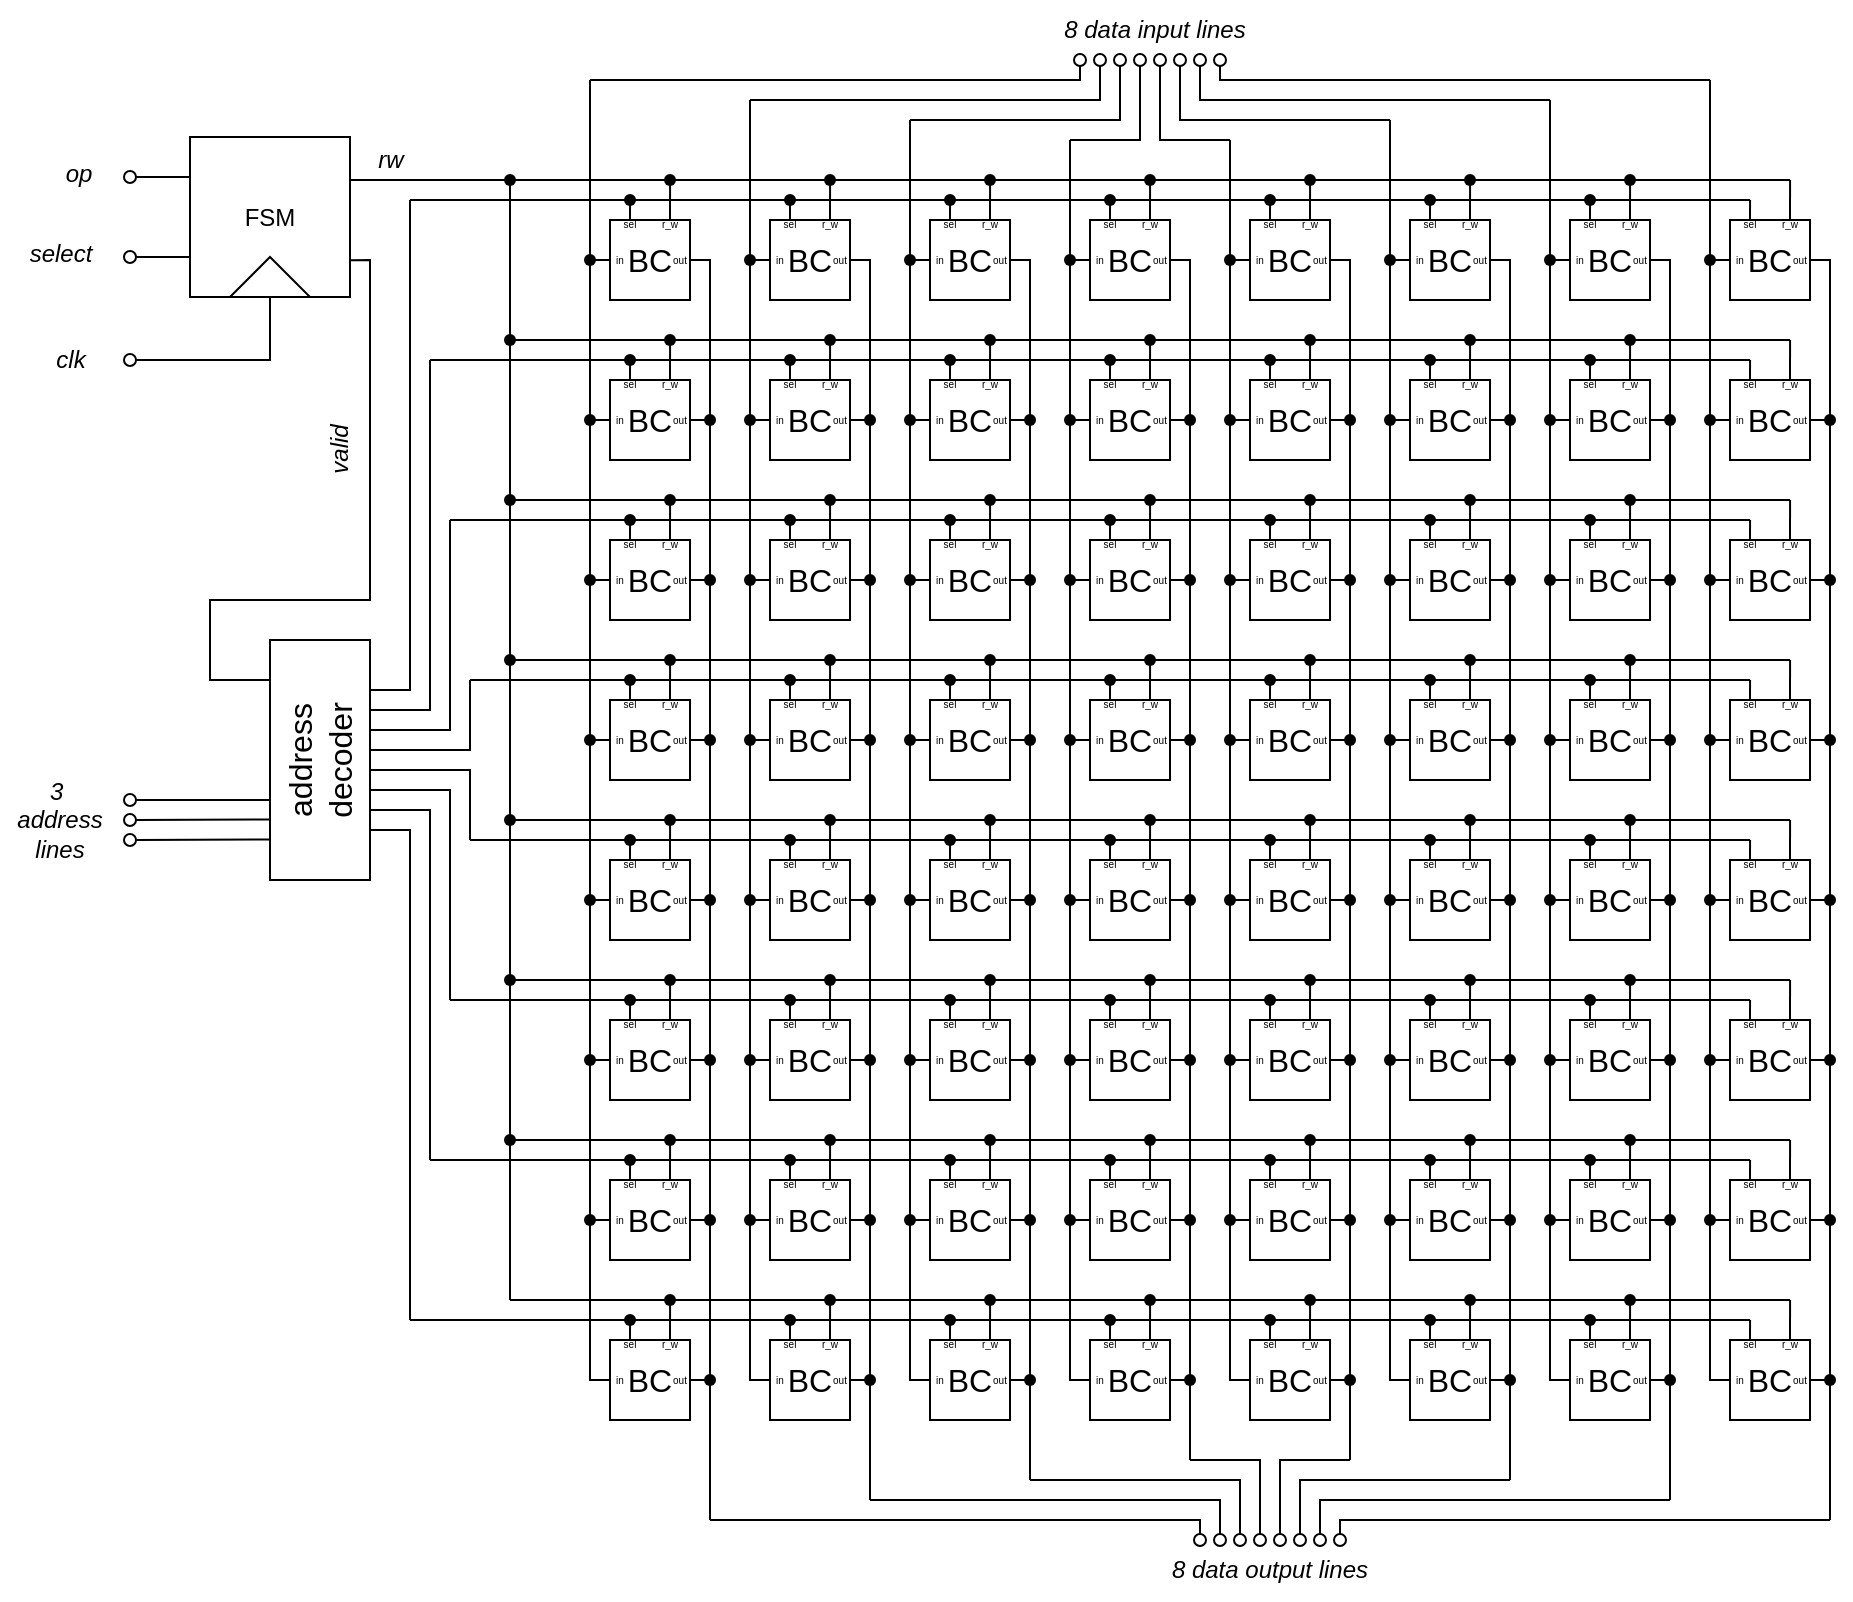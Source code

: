 <mxfile version="24.8.6">
  <diagram name="Page-1" id="Fy5guY5lvcwtmsiSd3gF">
    <mxGraphModel dx="1400" dy="833" grid="1" gridSize="10" guides="1" tooltips="1" connect="1" arrows="1" fold="1" page="1" pageScale="1" pageWidth="1169" pageHeight="827" math="0" shadow="0">
      <root>
        <mxCell id="0" />
        <mxCell id="1" parent="0" />
        <mxCell id="JGyQkVYAMwlcZkeym2UV-43" style="edgeStyle=orthogonalEdgeStyle;rounded=0;orthogonalLoop=1;jettySize=auto;html=1;exitX=0.75;exitY=0;exitDx=0;exitDy=0;endArrow=none;endFill=0;" parent="1" edge="1">
          <mxGeometry relative="1" as="geometry">
            <mxPoint x="340.032" y="100" as="targetPoint" />
            <mxPoint x="340" y="120" as="sourcePoint" />
          </mxGeometry>
        </mxCell>
        <mxCell id="JGyQkVYAMwlcZkeym2UV-44" style="edgeStyle=orthogonalEdgeStyle;rounded=0;orthogonalLoop=1;jettySize=auto;html=1;exitX=0.25;exitY=0;exitDx=0;exitDy=0;endArrow=none;endFill=0;" parent="1" edge="1">
          <mxGeometry relative="1" as="geometry">
            <mxPoint x="320.032" y="110" as="targetPoint" />
            <mxPoint x="320" y="120" as="sourcePoint" />
          </mxGeometry>
        </mxCell>
        <mxCell id="JGyQkVYAMwlcZkeym2UV-41" style="edgeStyle=orthogonalEdgeStyle;rounded=0;orthogonalLoop=1;jettySize=auto;html=1;exitX=0.75;exitY=0;exitDx=0;exitDy=0;endArrow=none;endFill=0;" parent="1" edge="1">
          <mxGeometry relative="1" as="geometry">
            <mxPoint x="420.032" y="100" as="targetPoint" />
            <mxPoint x="420" y="120" as="sourcePoint" />
          </mxGeometry>
        </mxCell>
        <mxCell id="JGyQkVYAMwlcZkeym2UV-42" style="edgeStyle=orthogonalEdgeStyle;rounded=0;orthogonalLoop=1;jettySize=auto;html=1;exitX=0.25;exitY=0;exitDx=0;exitDy=0;endArrow=none;endFill=0;" parent="1" edge="1">
          <mxGeometry relative="1" as="geometry">
            <mxPoint x="400" y="110" as="targetPoint" />
            <mxPoint x="400" y="120" as="sourcePoint" />
          </mxGeometry>
        </mxCell>
        <mxCell id="JGyQkVYAMwlcZkeym2UV-39" style="edgeStyle=orthogonalEdgeStyle;rounded=0;orthogonalLoop=1;jettySize=auto;html=1;exitX=0.75;exitY=0;exitDx=0;exitDy=0;endArrow=none;endFill=0;" parent="1" edge="1">
          <mxGeometry relative="1" as="geometry">
            <mxPoint x="500.032" y="100" as="targetPoint" />
            <mxPoint x="500" y="120" as="sourcePoint" />
          </mxGeometry>
        </mxCell>
        <mxCell id="JGyQkVYAMwlcZkeym2UV-40" style="edgeStyle=orthogonalEdgeStyle;rounded=0;orthogonalLoop=1;jettySize=auto;html=1;exitX=0.25;exitY=0;exitDx=0;exitDy=0;endArrow=none;endFill=0;" parent="1" edge="1">
          <mxGeometry relative="1" as="geometry">
            <mxPoint x="480.032" y="110" as="targetPoint" />
            <mxPoint x="480" y="120" as="sourcePoint" />
          </mxGeometry>
        </mxCell>
        <mxCell id="JGyQkVYAMwlcZkeym2UV-37" style="edgeStyle=orthogonalEdgeStyle;rounded=0;orthogonalLoop=1;jettySize=auto;html=1;exitX=0.75;exitY=0;exitDx=0;exitDy=0;endArrow=none;endFill=0;" parent="1" edge="1">
          <mxGeometry relative="1" as="geometry">
            <mxPoint x="580.032" y="100" as="targetPoint" />
            <mxPoint x="580" y="120" as="sourcePoint" />
          </mxGeometry>
        </mxCell>
        <mxCell id="JGyQkVYAMwlcZkeym2UV-38" style="edgeStyle=orthogonalEdgeStyle;rounded=0;orthogonalLoop=1;jettySize=auto;html=1;exitX=0.25;exitY=0;exitDx=0;exitDy=0;endArrow=none;endFill=0;" parent="1" edge="1">
          <mxGeometry relative="1" as="geometry">
            <mxPoint x="560.032" y="110" as="targetPoint" />
            <mxPoint x="560" y="120" as="sourcePoint" />
          </mxGeometry>
        </mxCell>
        <mxCell id="JGyQkVYAMwlcZkeym2UV-35" style="edgeStyle=orthogonalEdgeStyle;rounded=0;orthogonalLoop=1;jettySize=auto;html=1;exitX=0.75;exitY=0;exitDx=0;exitDy=0;endArrow=none;endFill=0;" parent="1" edge="1">
          <mxGeometry relative="1" as="geometry">
            <mxPoint x="660.032" y="100" as="targetPoint" />
            <mxPoint x="660" y="120" as="sourcePoint" />
          </mxGeometry>
        </mxCell>
        <mxCell id="JGyQkVYAMwlcZkeym2UV-36" style="edgeStyle=orthogonalEdgeStyle;rounded=0;orthogonalLoop=1;jettySize=auto;html=1;exitX=0.25;exitY=0;exitDx=0;exitDy=0;endArrow=none;endFill=0;" parent="1" edge="1">
          <mxGeometry relative="1" as="geometry">
            <mxPoint x="640.032" y="110" as="targetPoint" />
            <mxPoint x="640" y="120" as="sourcePoint" />
          </mxGeometry>
        </mxCell>
        <mxCell id="JGyQkVYAMwlcZkeym2UV-33" style="edgeStyle=orthogonalEdgeStyle;rounded=0;orthogonalLoop=1;jettySize=auto;html=1;exitX=0.75;exitY=0;exitDx=0;exitDy=0;endArrow=none;endFill=0;" parent="1" edge="1">
          <mxGeometry relative="1" as="geometry">
            <mxPoint x="740.032" y="100" as="targetPoint" />
            <mxPoint x="740" y="120" as="sourcePoint" />
          </mxGeometry>
        </mxCell>
        <mxCell id="JGyQkVYAMwlcZkeym2UV-34" style="edgeStyle=orthogonalEdgeStyle;rounded=0;orthogonalLoop=1;jettySize=auto;html=1;exitX=0.25;exitY=0;exitDx=0;exitDy=0;endArrow=none;endFill=0;" parent="1" edge="1">
          <mxGeometry relative="1" as="geometry">
            <mxPoint x="720.032" y="110" as="targetPoint" />
            <mxPoint x="720" y="120" as="sourcePoint" />
          </mxGeometry>
        </mxCell>
        <mxCell id="JGyQkVYAMwlcZkeym2UV-31" style="edgeStyle=orthogonalEdgeStyle;rounded=0;orthogonalLoop=1;jettySize=auto;html=1;exitX=0.75;exitY=0;exitDx=0;exitDy=0;endArrow=none;endFill=0;" parent="1" edge="1">
          <mxGeometry relative="1" as="geometry">
            <mxPoint x="820.032" y="100" as="targetPoint" />
            <mxPoint x="820" y="120" as="sourcePoint" />
          </mxGeometry>
        </mxCell>
        <mxCell id="JGyQkVYAMwlcZkeym2UV-32" style="edgeStyle=orthogonalEdgeStyle;rounded=0;orthogonalLoop=1;jettySize=auto;html=1;exitX=0.25;exitY=0;exitDx=0;exitDy=0;endArrow=none;endFill=0;" parent="1" edge="1">
          <mxGeometry relative="1" as="geometry">
            <mxPoint x="800.032" y="110" as="targetPoint" />
            <mxPoint x="800" y="120" as="sourcePoint" />
          </mxGeometry>
        </mxCell>
        <mxCell id="JGyQkVYAMwlcZkeym2UV-29" style="edgeStyle=orthogonalEdgeStyle;rounded=0;orthogonalLoop=1;jettySize=auto;html=1;exitX=0.75;exitY=0;exitDx=0;exitDy=0;endArrow=none;endFill=0;" parent="1" edge="1">
          <mxGeometry relative="1" as="geometry">
            <mxPoint x="900.032" y="100" as="targetPoint" />
            <mxPoint x="900" y="120" as="sourcePoint" />
          </mxGeometry>
        </mxCell>
        <mxCell id="JGyQkVYAMwlcZkeym2UV-30" style="edgeStyle=orthogonalEdgeStyle;rounded=0;orthogonalLoop=1;jettySize=auto;html=1;exitX=0.25;exitY=0;exitDx=0;exitDy=0;endArrow=none;endFill=0;" parent="1" edge="1">
          <mxGeometry relative="1" as="geometry">
            <mxPoint x="880.032" y="110" as="targetPoint" />
            <mxPoint x="880" y="120" as="sourcePoint" />
          </mxGeometry>
        </mxCell>
        <mxCell id="JGyQkVYAMwlcZkeym2UV-25" value="" style="endArrow=none;html=1;rounded=0;" parent="1" edge="1">
          <mxGeometry width="50" height="50" relative="1" as="geometry">
            <mxPoint x="210" y="110" as="sourcePoint" />
            <mxPoint x="880" y="110" as="targetPoint" />
          </mxGeometry>
        </mxCell>
        <mxCell id="JGyQkVYAMwlcZkeym2UV-26" value="" style="endArrow=none;html=1;rounded=0;startArrow=none;startFill=0;" parent="1" edge="1">
          <mxGeometry width="50" height="50" relative="1" as="geometry">
            <mxPoint x="180" y="100" as="sourcePoint" />
            <mxPoint x="900" y="100" as="targetPoint" />
          </mxGeometry>
        </mxCell>
        <mxCell id="JGyQkVYAMwlcZkeym2UV-45" value="" style="shape=waypoint;sketch=0;fillStyle=solid;size=6;pointerEvents=1;points=[];fillColor=none;resizable=0;rotatable=0;perimeter=centerPerimeter;snapToPoint=1;" parent="1" vertex="1">
          <mxGeometry x="330" y="90" width="20" height="20" as="geometry" />
        </mxCell>
        <mxCell id="JGyQkVYAMwlcZkeym2UV-46" value="" style="shape=waypoint;sketch=0;fillStyle=solid;size=6;pointerEvents=1;points=[];fillColor=none;resizable=0;rotatable=0;perimeter=centerPerimeter;snapToPoint=1;" parent="1" vertex="1">
          <mxGeometry x="310" y="100" width="20" height="20" as="geometry" />
        </mxCell>
        <mxCell id="JGyQkVYAMwlcZkeym2UV-47" value="" style="shape=waypoint;sketch=0;fillStyle=solid;size=6;pointerEvents=1;points=[];fillColor=none;resizable=0;rotatable=0;perimeter=centerPerimeter;snapToPoint=1;" parent="1" vertex="1">
          <mxGeometry x="390" y="100" width="20" height="20" as="geometry" />
        </mxCell>
        <mxCell id="JGyQkVYAMwlcZkeym2UV-48" value="" style="shape=waypoint;sketch=0;fillStyle=solid;size=6;pointerEvents=1;points=[];fillColor=none;resizable=0;rotatable=0;perimeter=centerPerimeter;snapToPoint=1;" parent="1" vertex="1">
          <mxGeometry x="410" y="90" width="20" height="20" as="geometry" />
        </mxCell>
        <mxCell id="JGyQkVYAMwlcZkeym2UV-49" value="" style="shape=waypoint;sketch=0;fillStyle=solid;size=6;pointerEvents=1;points=[];fillColor=none;resizable=0;rotatable=0;perimeter=centerPerimeter;snapToPoint=1;" parent="1" vertex="1">
          <mxGeometry x="470" y="100" width="20" height="20" as="geometry" />
        </mxCell>
        <mxCell id="JGyQkVYAMwlcZkeym2UV-50" value="" style="shape=waypoint;sketch=0;fillStyle=solid;size=6;pointerEvents=1;points=[];fillColor=none;resizable=0;rotatable=0;perimeter=centerPerimeter;snapToPoint=1;" parent="1" vertex="1">
          <mxGeometry x="490" y="90" width="20" height="20" as="geometry" />
        </mxCell>
        <mxCell id="JGyQkVYAMwlcZkeym2UV-51" value="" style="shape=waypoint;sketch=0;fillStyle=solid;size=6;pointerEvents=1;points=[];fillColor=none;resizable=0;rotatable=0;perimeter=centerPerimeter;snapToPoint=1;" parent="1" vertex="1">
          <mxGeometry x="550" y="100" width="20" height="20" as="geometry" />
        </mxCell>
        <mxCell id="JGyQkVYAMwlcZkeym2UV-52" value="" style="shape=waypoint;sketch=0;fillStyle=solid;size=6;pointerEvents=1;points=[];fillColor=none;resizable=0;rotatable=0;perimeter=centerPerimeter;snapToPoint=1;" parent="1" vertex="1">
          <mxGeometry x="570" y="90" width="20" height="20" as="geometry" />
        </mxCell>
        <mxCell id="JGyQkVYAMwlcZkeym2UV-53" value="" style="shape=waypoint;sketch=0;fillStyle=solid;size=6;pointerEvents=1;points=[];fillColor=none;resizable=0;rotatable=0;perimeter=centerPerimeter;snapToPoint=1;" parent="1" vertex="1">
          <mxGeometry x="630" y="100" width="20" height="20" as="geometry" />
        </mxCell>
        <mxCell id="JGyQkVYAMwlcZkeym2UV-54" value="" style="shape=waypoint;sketch=0;fillStyle=solid;size=6;pointerEvents=1;points=[];fillColor=none;resizable=0;rotatable=0;perimeter=centerPerimeter;snapToPoint=1;" parent="1" vertex="1">
          <mxGeometry x="650" y="90" width="20" height="20" as="geometry" />
        </mxCell>
        <mxCell id="JGyQkVYAMwlcZkeym2UV-55" value="" style="shape=waypoint;sketch=0;fillStyle=solid;size=6;pointerEvents=1;points=[];fillColor=none;resizable=0;rotatable=0;perimeter=centerPerimeter;snapToPoint=1;" parent="1" vertex="1">
          <mxGeometry x="710" y="100" width="20" height="20" as="geometry" />
        </mxCell>
        <mxCell id="JGyQkVYAMwlcZkeym2UV-56" value="" style="shape=waypoint;sketch=0;fillStyle=solid;size=6;pointerEvents=1;points=[];fillColor=none;resizable=0;rotatable=0;perimeter=centerPerimeter;snapToPoint=1;" parent="1" vertex="1">
          <mxGeometry x="730" y="90" width="20" height="20" as="geometry" />
        </mxCell>
        <mxCell id="JGyQkVYAMwlcZkeym2UV-57" value="" style="shape=waypoint;sketch=0;fillStyle=solid;size=6;pointerEvents=1;points=[];fillColor=none;resizable=0;rotatable=0;perimeter=centerPerimeter;snapToPoint=1;" parent="1" vertex="1">
          <mxGeometry x="790" y="100" width="20" height="20" as="geometry" />
        </mxCell>
        <mxCell id="JGyQkVYAMwlcZkeym2UV-58" value="" style="shape=waypoint;sketch=0;fillStyle=solid;size=6;pointerEvents=1;points=[];fillColor=none;resizable=0;rotatable=0;perimeter=centerPerimeter;snapToPoint=1;" parent="1" vertex="1">
          <mxGeometry x="810" y="90" width="20" height="20" as="geometry" />
        </mxCell>
        <mxCell id="JGyQkVYAMwlcZkeym2UV-78" value="" style="group" parent="1" vertex="1" connectable="0">
          <mxGeometry x="300" y="115" width="60" height="65" as="geometry" />
        </mxCell>
        <mxCell id="JGyQkVYAMwlcZkeym2UV-927" style="edgeStyle=orthogonalEdgeStyle;rounded=0;orthogonalLoop=1;jettySize=auto;html=1;exitX=0;exitY=0.5;exitDx=0;exitDy=0;endArrow=none;endFill=0;" parent="JGyQkVYAMwlcZkeym2UV-78" source="JGyQkVYAMwlcZkeym2UV-79" edge="1">
          <mxGeometry relative="1" as="geometry">
            <mxPoint y="24.926" as="targetPoint" />
          </mxGeometry>
        </mxCell>
        <mxCell id="JGyQkVYAMwlcZkeym2UV-79" value="&lt;font style=&quot;font-size: 16px;&quot;&gt;BC&lt;/font&gt;" style="whiteSpace=wrap;html=1;aspect=fixed;" parent="JGyQkVYAMwlcZkeym2UV-78" vertex="1">
          <mxGeometry x="10" y="5" width="40" height="40" as="geometry" />
        </mxCell>
        <mxCell id="JGyQkVYAMwlcZkeym2UV-80" value="&lt;font style=&quot;font-size: 5px;&quot;&gt;sel&lt;/font&gt;" style="text;html=1;align=center;verticalAlign=middle;whiteSpace=wrap;rounded=0;" parent="JGyQkVYAMwlcZkeym2UV-78" vertex="1">
          <mxGeometry x="10" width="20" height="10" as="geometry" />
        </mxCell>
        <mxCell id="JGyQkVYAMwlcZkeym2UV-81" value="&lt;font style=&quot;font-size: 5px;&quot;&gt;r_w&lt;/font&gt;" style="text;html=1;align=center;verticalAlign=middle;whiteSpace=wrap;rounded=0;" parent="JGyQkVYAMwlcZkeym2UV-78" vertex="1">
          <mxGeometry x="30" width="20" height="10" as="geometry" />
        </mxCell>
        <mxCell id="JGyQkVYAMwlcZkeym2UV-82" value="&lt;font style=&quot;font-size: 5px;&quot;&gt;in&lt;/font&gt;" style="text;html=1;align=center;verticalAlign=middle;whiteSpace=wrap;rounded=0;" parent="JGyQkVYAMwlcZkeym2UV-78" vertex="1">
          <mxGeometry y="15" width="30" height="15" as="geometry" />
        </mxCell>
        <mxCell id="JGyQkVYAMwlcZkeym2UV-83" value="&lt;font style=&quot;font-size: 5px;&quot;&gt;out&lt;/font&gt;" style="text;html=1;align=center;verticalAlign=middle;whiteSpace=wrap;rounded=0;" parent="JGyQkVYAMwlcZkeym2UV-78" vertex="1">
          <mxGeometry x="30" y="15" width="30" height="15" as="geometry" />
        </mxCell>
        <mxCell id="JGyQkVYAMwlcZkeym2UV-84" value="" style="group" parent="1" vertex="1" connectable="0">
          <mxGeometry x="380" y="115" width="70" height="595" as="geometry" />
        </mxCell>
        <mxCell id="JGyQkVYAMwlcZkeym2UV-85" value="&lt;font style=&quot;font-size: 16px;&quot;&gt;BC&lt;/font&gt;" style="whiteSpace=wrap;html=1;aspect=fixed;" parent="JGyQkVYAMwlcZkeym2UV-84" vertex="1">
          <mxGeometry x="10" y="5" width="40" height="40" as="geometry" />
        </mxCell>
        <mxCell id="JGyQkVYAMwlcZkeym2UV-86" value="&lt;font style=&quot;font-size: 5px;&quot;&gt;sel&lt;/font&gt;" style="text;html=1;align=center;verticalAlign=middle;whiteSpace=wrap;rounded=0;" parent="JGyQkVYAMwlcZkeym2UV-84" vertex="1">
          <mxGeometry x="10" width="20" height="10" as="geometry" />
        </mxCell>
        <mxCell id="JGyQkVYAMwlcZkeym2UV-87" value="&lt;font style=&quot;font-size: 5px;&quot;&gt;r_w&lt;/font&gt;" style="text;html=1;align=center;verticalAlign=middle;whiteSpace=wrap;rounded=0;" parent="JGyQkVYAMwlcZkeym2UV-84" vertex="1">
          <mxGeometry x="30" width="20" height="10" as="geometry" />
        </mxCell>
        <mxCell id="JGyQkVYAMwlcZkeym2UV-88" value="&lt;font style=&quot;font-size: 5px;&quot;&gt;in&lt;/font&gt;" style="text;html=1;align=center;verticalAlign=middle;whiteSpace=wrap;rounded=0;" parent="JGyQkVYAMwlcZkeym2UV-84" vertex="1">
          <mxGeometry y="15" width="30" height="15" as="geometry" />
        </mxCell>
        <mxCell id="JGyQkVYAMwlcZkeym2UV-89" value="&lt;font style=&quot;font-size: 5px;&quot;&gt;out&lt;/font&gt;" style="text;html=1;align=center;verticalAlign=middle;whiteSpace=wrap;rounded=0;" parent="JGyQkVYAMwlcZkeym2UV-84" vertex="1">
          <mxGeometry x="30" y="15" width="30" height="15" as="geometry" />
        </mxCell>
        <mxCell id="JGyQkVYAMwlcZkeym2UV-1063" style="edgeStyle=orthogonalEdgeStyle;rounded=0;orthogonalLoop=1;jettySize=auto;html=1;exitX=1;exitY=0.5;exitDx=0;exitDy=0;endArrow=none;endFill=0;" parent="JGyQkVYAMwlcZkeym2UV-84" edge="1">
          <mxGeometry relative="1" as="geometry">
            <mxPoint x="60" y="105.091" as="targetPoint" />
            <mxPoint x="50" y="105" as="sourcePoint" />
          </mxGeometry>
        </mxCell>
        <mxCell id="JGyQkVYAMwlcZkeym2UV-1064" value="" style="shape=waypoint;sketch=0;fillStyle=solid;size=6;pointerEvents=1;points=[];fillColor=none;resizable=0;rotatable=0;perimeter=centerPerimeter;snapToPoint=1;" parent="JGyQkVYAMwlcZkeym2UV-84" vertex="1">
          <mxGeometry x="50" y="95" width="20" height="20" as="geometry" />
        </mxCell>
        <mxCell id="JGyQkVYAMwlcZkeym2UV-1065" style="edgeStyle=orthogonalEdgeStyle;rounded=0;orthogonalLoop=1;jettySize=auto;html=1;exitX=1;exitY=0.5;exitDx=0;exitDy=0;endArrow=none;endFill=0;" parent="JGyQkVYAMwlcZkeym2UV-84" edge="1">
          <mxGeometry relative="1" as="geometry">
            <mxPoint x="60" y="185.091" as="targetPoint" />
            <mxPoint x="50" y="185" as="sourcePoint" />
          </mxGeometry>
        </mxCell>
        <mxCell id="JGyQkVYAMwlcZkeym2UV-1066" value="" style="shape=waypoint;sketch=0;fillStyle=solid;size=6;pointerEvents=1;points=[];fillColor=none;resizable=0;rotatable=0;perimeter=centerPerimeter;snapToPoint=1;" parent="JGyQkVYAMwlcZkeym2UV-84" vertex="1">
          <mxGeometry x="50" y="175" width="20" height="20" as="geometry" />
        </mxCell>
        <mxCell id="JGyQkVYAMwlcZkeym2UV-1067" style="edgeStyle=orthogonalEdgeStyle;rounded=0;orthogonalLoop=1;jettySize=auto;html=1;exitX=1;exitY=0.5;exitDx=0;exitDy=0;endArrow=none;endFill=0;" parent="JGyQkVYAMwlcZkeym2UV-84" edge="1">
          <mxGeometry relative="1" as="geometry">
            <mxPoint x="60" y="265.091" as="targetPoint" />
            <mxPoint x="50" y="265" as="sourcePoint" />
          </mxGeometry>
        </mxCell>
        <mxCell id="JGyQkVYAMwlcZkeym2UV-1068" value="" style="shape=waypoint;sketch=0;fillStyle=solid;size=6;pointerEvents=1;points=[];fillColor=none;resizable=0;rotatable=0;perimeter=centerPerimeter;snapToPoint=1;" parent="JGyQkVYAMwlcZkeym2UV-84" vertex="1">
          <mxGeometry x="50" y="255" width="20" height="20" as="geometry" />
        </mxCell>
        <mxCell id="JGyQkVYAMwlcZkeym2UV-1069" style="edgeStyle=orthogonalEdgeStyle;rounded=0;orthogonalLoop=1;jettySize=auto;html=1;exitX=1;exitY=0.5;exitDx=0;exitDy=0;endArrow=none;endFill=0;" parent="JGyQkVYAMwlcZkeym2UV-84" edge="1">
          <mxGeometry relative="1" as="geometry">
            <mxPoint x="60" y="345.091" as="targetPoint" />
            <mxPoint x="50" y="345" as="sourcePoint" />
          </mxGeometry>
        </mxCell>
        <mxCell id="JGyQkVYAMwlcZkeym2UV-1070" value="" style="shape=waypoint;sketch=0;fillStyle=solid;size=6;pointerEvents=1;points=[];fillColor=none;resizable=0;rotatable=0;perimeter=centerPerimeter;snapToPoint=1;" parent="JGyQkVYAMwlcZkeym2UV-84" vertex="1">
          <mxGeometry x="50" y="335" width="20" height="20" as="geometry" />
        </mxCell>
        <mxCell id="JGyQkVYAMwlcZkeym2UV-1071" style="edgeStyle=orthogonalEdgeStyle;rounded=0;orthogonalLoop=1;jettySize=auto;html=1;exitX=1;exitY=0.5;exitDx=0;exitDy=0;endArrow=none;endFill=0;" parent="JGyQkVYAMwlcZkeym2UV-84" edge="1">
          <mxGeometry relative="1" as="geometry">
            <mxPoint x="60" y="425.091" as="targetPoint" />
            <mxPoint x="50" y="425" as="sourcePoint" />
          </mxGeometry>
        </mxCell>
        <mxCell id="JGyQkVYAMwlcZkeym2UV-1072" value="" style="shape=waypoint;sketch=0;fillStyle=solid;size=6;pointerEvents=1;points=[];fillColor=none;resizable=0;rotatable=0;perimeter=centerPerimeter;snapToPoint=1;" parent="JGyQkVYAMwlcZkeym2UV-84" vertex="1">
          <mxGeometry x="50" y="415" width="20" height="20" as="geometry" />
        </mxCell>
        <mxCell id="JGyQkVYAMwlcZkeym2UV-1073" style="edgeStyle=orthogonalEdgeStyle;rounded=0;orthogonalLoop=1;jettySize=auto;html=1;exitX=1;exitY=0.5;exitDx=0;exitDy=0;endArrow=none;endFill=0;" parent="JGyQkVYAMwlcZkeym2UV-84" edge="1">
          <mxGeometry relative="1" as="geometry">
            <mxPoint x="60" y="505.091" as="targetPoint" />
            <mxPoint x="50" y="505" as="sourcePoint" />
          </mxGeometry>
        </mxCell>
        <mxCell id="JGyQkVYAMwlcZkeym2UV-1074" value="" style="shape=waypoint;sketch=0;fillStyle=solid;size=6;pointerEvents=1;points=[];fillColor=none;resizable=0;rotatable=0;perimeter=centerPerimeter;snapToPoint=1;" parent="JGyQkVYAMwlcZkeym2UV-84" vertex="1">
          <mxGeometry x="50" y="495" width="20" height="20" as="geometry" />
        </mxCell>
        <mxCell id="JGyQkVYAMwlcZkeym2UV-1075" style="edgeStyle=orthogonalEdgeStyle;rounded=0;orthogonalLoop=1;jettySize=auto;html=1;exitX=1;exitY=0.5;exitDx=0;exitDy=0;endArrow=none;endFill=0;" parent="JGyQkVYAMwlcZkeym2UV-84" edge="1">
          <mxGeometry relative="1" as="geometry">
            <mxPoint x="60" y="585.091" as="targetPoint" />
            <mxPoint x="50" y="585" as="sourcePoint" />
          </mxGeometry>
        </mxCell>
        <mxCell id="JGyQkVYAMwlcZkeym2UV-1076" value="" style="shape=waypoint;sketch=0;fillStyle=solid;size=6;pointerEvents=1;points=[];fillColor=none;resizable=0;rotatable=0;perimeter=centerPerimeter;snapToPoint=1;" parent="JGyQkVYAMwlcZkeym2UV-84" vertex="1">
          <mxGeometry x="50" y="575" width="20" height="20" as="geometry" />
        </mxCell>
        <mxCell id="JGyQkVYAMwlcZkeym2UV-1077" value="" style="endArrow=none;html=1;rounded=0;entryX=1;entryY=0.5;entryDx=0;entryDy=0;" parent="JGyQkVYAMwlcZkeym2UV-84" edge="1">
          <mxGeometry width="50" height="50" relative="1" as="geometry">
            <mxPoint x="60" y="645" as="sourcePoint" />
            <mxPoint x="50" y="25" as="targetPoint" />
            <Array as="points">
              <mxPoint x="60" y="25" />
            </Array>
          </mxGeometry>
        </mxCell>
        <mxCell id="JGyQkVYAMwlcZkeym2UV-90" value="" style="group" parent="1" vertex="1" connectable="0">
          <mxGeometry x="460" y="115" width="70" height="595" as="geometry" />
        </mxCell>
        <mxCell id="JGyQkVYAMwlcZkeym2UV-91" value="&lt;font style=&quot;font-size: 16px;&quot;&gt;BC&lt;/font&gt;" style="whiteSpace=wrap;html=1;aspect=fixed;" parent="JGyQkVYAMwlcZkeym2UV-90" vertex="1">
          <mxGeometry x="10" y="5" width="40" height="40" as="geometry" />
        </mxCell>
        <mxCell id="JGyQkVYAMwlcZkeym2UV-92" value="&lt;font style=&quot;font-size: 5px;&quot;&gt;sel&lt;/font&gt;" style="text;html=1;align=center;verticalAlign=middle;whiteSpace=wrap;rounded=0;" parent="JGyQkVYAMwlcZkeym2UV-90" vertex="1">
          <mxGeometry x="10" width="20" height="10" as="geometry" />
        </mxCell>
        <mxCell id="JGyQkVYAMwlcZkeym2UV-93" value="&lt;font style=&quot;font-size: 5px;&quot;&gt;r_w&lt;/font&gt;" style="text;html=1;align=center;verticalAlign=middle;whiteSpace=wrap;rounded=0;" parent="JGyQkVYAMwlcZkeym2UV-90" vertex="1">
          <mxGeometry x="30" width="20" height="10" as="geometry" />
        </mxCell>
        <mxCell id="JGyQkVYAMwlcZkeym2UV-94" value="&lt;font style=&quot;font-size: 5px;&quot;&gt;in&lt;/font&gt;" style="text;html=1;align=center;verticalAlign=middle;whiteSpace=wrap;rounded=0;" parent="JGyQkVYAMwlcZkeym2UV-90" vertex="1">
          <mxGeometry y="15" width="30" height="15" as="geometry" />
        </mxCell>
        <mxCell id="JGyQkVYAMwlcZkeym2UV-95" value="&lt;font style=&quot;font-size: 5px;&quot;&gt;out&lt;/font&gt;" style="text;html=1;align=center;verticalAlign=middle;whiteSpace=wrap;rounded=0;" parent="JGyQkVYAMwlcZkeym2UV-90" vertex="1">
          <mxGeometry x="30" y="15" width="30" height="15" as="geometry" />
        </mxCell>
        <mxCell id="JGyQkVYAMwlcZkeym2UV-1078" style="edgeStyle=orthogonalEdgeStyle;rounded=0;orthogonalLoop=1;jettySize=auto;html=1;exitX=1;exitY=0.5;exitDx=0;exitDy=0;endArrow=none;endFill=0;" parent="JGyQkVYAMwlcZkeym2UV-90" edge="1">
          <mxGeometry relative="1" as="geometry">
            <mxPoint x="60" y="105.091" as="targetPoint" />
            <mxPoint x="50" y="105" as="sourcePoint" />
          </mxGeometry>
        </mxCell>
        <mxCell id="JGyQkVYAMwlcZkeym2UV-1079" value="" style="shape=waypoint;sketch=0;fillStyle=solid;size=6;pointerEvents=1;points=[];fillColor=none;resizable=0;rotatable=0;perimeter=centerPerimeter;snapToPoint=1;" parent="JGyQkVYAMwlcZkeym2UV-90" vertex="1">
          <mxGeometry x="50" y="95" width="20" height="20" as="geometry" />
        </mxCell>
        <mxCell id="JGyQkVYAMwlcZkeym2UV-1080" style="edgeStyle=orthogonalEdgeStyle;rounded=0;orthogonalLoop=1;jettySize=auto;html=1;exitX=1;exitY=0.5;exitDx=0;exitDy=0;endArrow=none;endFill=0;" parent="JGyQkVYAMwlcZkeym2UV-90" edge="1">
          <mxGeometry relative="1" as="geometry">
            <mxPoint x="60" y="185.091" as="targetPoint" />
            <mxPoint x="50" y="185" as="sourcePoint" />
          </mxGeometry>
        </mxCell>
        <mxCell id="JGyQkVYAMwlcZkeym2UV-1081" value="" style="shape=waypoint;sketch=0;fillStyle=solid;size=6;pointerEvents=1;points=[];fillColor=none;resizable=0;rotatable=0;perimeter=centerPerimeter;snapToPoint=1;" parent="JGyQkVYAMwlcZkeym2UV-90" vertex="1">
          <mxGeometry x="50" y="175" width="20" height="20" as="geometry" />
        </mxCell>
        <mxCell id="JGyQkVYAMwlcZkeym2UV-1082" style="edgeStyle=orthogonalEdgeStyle;rounded=0;orthogonalLoop=1;jettySize=auto;html=1;exitX=1;exitY=0.5;exitDx=0;exitDy=0;endArrow=none;endFill=0;" parent="JGyQkVYAMwlcZkeym2UV-90" edge="1">
          <mxGeometry relative="1" as="geometry">
            <mxPoint x="60" y="265.091" as="targetPoint" />
            <mxPoint x="50" y="265" as="sourcePoint" />
          </mxGeometry>
        </mxCell>
        <mxCell id="JGyQkVYAMwlcZkeym2UV-1083" value="" style="shape=waypoint;sketch=0;fillStyle=solid;size=6;pointerEvents=1;points=[];fillColor=none;resizable=0;rotatable=0;perimeter=centerPerimeter;snapToPoint=1;" parent="JGyQkVYAMwlcZkeym2UV-90" vertex="1">
          <mxGeometry x="50" y="255" width="20" height="20" as="geometry" />
        </mxCell>
        <mxCell id="JGyQkVYAMwlcZkeym2UV-1084" style="edgeStyle=orthogonalEdgeStyle;rounded=0;orthogonalLoop=1;jettySize=auto;html=1;exitX=1;exitY=0.5;exitDx=0;exitDy=0;endArrow=none;endFill=0;" parent="JGyQkVYAMwlcZkeym2UV-90" edge="1">
          <mxGeometry relative="1" as="geometry">
            <mxPoint x="60" y="345.091" as="targetPoint" />
            <mxPoint x="50" y="345" as="sourcePoint" />
          </mxGeometry>
        </mxCell>
        <mxCell id="JGyQkVYAMwlcZkeym2UV-1085" value="" style="shape=waypoint;sketch=0;fillStyle=solid;size=6;pointerEvents=1;points=[];fillColor=none;resizable=0;rotatable=0;perimeter=centerPerimeter;snapToPoint=1;" parent="JGyQkVYAMwlcZkeym2UV-90" vertex="1">
          <mxGeometry x="50" y="335" width="20" height="20" as="geometry" />
        </mxCell>
        <mxCell id="JGyQkVYAMwlcZkeym2UV-1086" style="edgeStyle=orthogonalEdgeStyle;rounded=0;orthogonalLoop=1;jettySize=auto;html=1;exitX=1;exitY=0.5;exitDx=0;exitDy=0;endArrow=none;endFill=0;" parent="JGyQkVYAMwlcZkeym2UV-90" edge="1">
          <mxGeometry relative="1" as="geometry">
            <mxPoint x="60" y="425.091" as="targetPoint" />
            <mxPoint x="50" y="425" as="sourcePoint" />
          </mxGeometry>
        </mxCell>
        <mxCell id="JGyQkVYAMwlcZkeym2UV-1087" value="" style="shape=waypoint;sketch=0;fillStyle=solid;size=6;pointerEvents=1;points=[];fillColor=none;resizable=0;rotatable=0;perimeter=centerPerimeter;snapToPoint=1;" parent="JGyQkVYAMwlcZkeym2UV-90" vertex="1">
          <mxGeometry x="50" y="415" width="20" height="20" as="geometry" />
        </mxCell>
        <mxCell id="JGyQkVYAMwlcZkeym2UV-1088" style="edgeStyle=orthogonalEdgeStyle;rounded=0;orthogonalLoop=1;jettySize=auto;html=1;exitX=1;exitY=0.5;exitDx=0;exitDy=0;endArrow=none;endFill=0;" parent="JGyQkVYAMwlcZkeym2UV-90" edge="1">
          <mxGeometry relative="1" as="geometry">
            <mxPoint x="60" y="505.091" as="targetPoint" />
            <mxPoint x="50" y="505" as="sourcePoint" />
          </mxGeometry>
        </mxCell>
        <mxCell id="JGyQkVYAMwlcZkeym2UV-1089" value="" style="shape=waypoint;sketch=0;fillStyle=solid;size=6;pointerEvents=1;points=[];fillColor=none;resizable=0;rotatable=0;perimeter=centerPerimeter;snapToPoint=1;" parent="JGyQkVYAMwlcZkeym2UV-90" vertex="1">
          <mxGeometry x="50" y="495" width="20" height="20" as="geometry" />
        </mxCell>
        <mxCell id="JGyQkVYAMwlcZkeym2UV-1090" style="edgeStyle=orthogonalEdgeStyle;rounded=0;orthogonalLoop=1;jettySize=auto;html=1;exitX=1;exitY=0.5;exitDx=0;exitDy=0;endArrow=none;endFill=0;" parent="JGyQkVYAMwlcZkeym2UV-90" edge="1">
          <mxGeometry relative="1" as="geometry">
            <mxPoint x="60" y="585.091" as="targetPoint" />
            <mxPoint x="50" y="585" as="sourcePoint" />
          </mxGeometry>
        </mxCell>
        <mxCell id="JGyQkVYAMwlcZkeym2UV-1091" value="" style="shape=waypoint;sketch=0;fillStyle=solid;size=6;pointerEvents=1;points=[];fillColor=none;resizable=0;rotatable=0;perimeter=centerPerimeter;snapToPoint=1;" parent="JGyQkVYAMwlcZkeym2UV-90" vertex="1">
          <mxGeometry x="50" y="575" width="20" height="20" as="geometry" />
        </mxCell>
        <mxCell id="JGyQkVYAMwlcZkeym2UV-1092" value="" style="endArrow=none;html=1;rounded=0;entryX=1;entryY=0.5;entryDx=0;entryDy=0;" parent="JGyQkVYAMwlcZkeym2UV-90" edge="1">
          <mxGeometry width="50" height="50" relative="1" as="geometry">
            <mxPoint x="60" y="635" as="sourcePoint" />
            <mxPoint x="50" y="25" as="targetPoint" />
            <Array as="points">
              <mxPoint x="60" y="25" />
            </Array>
          </mxGeometry>
        </mxCell>
        <mxCell id="JGyQkVYAMwlcZkeym2UV-96" value="" style="group" parent="1" vertex="1" connectable="0">
          <mxGeometry x="540" y="115" width="70" height="595" as="geometry" />
        </mxCell>
        <mxCell id="JGyQkVYAMwlcZkeym2UV-97" value="&lt;font style=&quot;font-size: 16px;&quot;&gt;BC&lt;/font&gt;" style="whiteSpace=wrap;html=1;aspect=fixed;" parent="JGyQkVYAMwlcZkeym2UV-96" vertex="1">
          <mxGeometry x="10" y="5" width="40" height="40" as="geometry" />
        </mxCell>
        <mxCell id="JGyQkVYAMwlcZkeym2UV-98" value="&lt;font style=&quot;font-size: 5px;&quot;&gt;sel&lt;/font&gt;" style="text;html=1;align=center;verticalAlign=middle;whiteSpace=wrap;rounded=0;" parent="JGyQkVYAMwlcZkeym2UV-96" vertex="1">
          <mxGeometry x="10" width="20" height="10" as="geometry" />
        </mxCell>
        <mxCell id="JGyQkVYAMwlcZkeym2UV-99" value="&lt;font style=&quot;font-size: 5px;&quot;&gt;r_w&lt;/font&gt;" style="text;html=1;align=center;verticalAlign=middle;whiteSpace=wrap;rounded=0;" parent="JGyQkVYAMwlcZkeym2UV-96" vertex="1">
          <mxGeometry x="30" width="20" height="10" as="geometry" />
        </mxCell>
        <mxCell id="JGyQkVYAMwlcZkeym2UV-100" value="&lt;font style=&quot;font-size: 5px;&quot;&gt;in&lt;/font&gt;" style="text;html=1;align=center;verticalAlign=middle;whiteSpace=wrap;rounded=0;" parent="JGyQkVYAMwlcZkeym2UV-96" vertex="1">
          <mxGeometry y="15" width="30" height="15" as="geometry" />
        </mxCell>
        <mxCell id="JGyQkVYAMwlcZkeym2UV-101" value="&lt;font style=&quot;font-size: 5px;&quot;&gt;out&lt;/font&gt;" style="text;html=1;align=center;verticalAlign=middle;whiteSpace=wrap;rounded=0;" parent="JGyQkVYAMwlcZkeym2UV-96" vertex="1">
          <mxGeometry x="30" y="15" width="30" height="15" as="geometry" />
        </mxCell>
        <mxCell id="JGyQkVYAMwlcZkeym2UV-1093" style="edgeStyle=orthogonalEdgeStyle;rounded=0;orthogonalLoop=1;jettySize=auto;html=1;exitX=1;exitY=0.5;exitDx=0;exitDy=0;endArrow=none;endFill=0;" parent="JGyQkVYAMwlcZkeym2UV-96" edge="1">
          <mxGeometry relative="1" as="geometry">
            <mxPoint x="60" y="105.091" as="targetPoint" />
            <mxPoint x="50" y="105" as="sourcePoint" />
          </mxGeometry>
        </mxCell>
        <mxCell id="JGyQkVYAMwlcZkeym2UV-1094" value="" style="shape=waypoint;sketch=0;fillStyle=solid;size=6;pointerEvents=1;points=[];fillColor=none;resizable=0;rotatable=0;perimeter=centerPerimeter;snapToPoint=1;" parent="JGyQkVYAMwlcZkeym2UV-96" vertex="1">
          <mxGeometry x="50" y="95" width="20" height="20" as="geometry" />
        </mxCell>
        <mxCell id="JGyQkVYAMwlcZkeym2UV-1095" style="edgeStyle=orthogonalEdgeStyle;rounded=0;orthogonalLoop=1;jettySize=auto;html=1;exitX=1;exitY=0.5;exitDx=0;exitDy=0;endArrow=none;endFill=0;" parent="JGyQkVYAMwlcZkeym2UV-96" edge="1">
          <mxGeometry relative="1" as="geometry">
            <mxPoint x="60" y="185.091" as="targetPoint" />
            <mxPoint x="50" y="185" as="sourcePoint" />
          </mxGeometry>
        </mxCell>
        <mxCell id="JGyQkVYAMwlcZkeym2UV-1096" value="" style="shape=waypoint;sketch=0;fillStyle=solid;size=6;pointerEvents=1;points=[];fillColor=none;resizable=0;rotatable=0;perimeter=centerPerimeter;snapToPoint=1;" parent="JGyQkVYAMwlcZkeym2UV-96" vertex="1">
          <mxGeometry x="50" y="175" width="20" height="20" as="geometry" />
        </mxCell>
        <mxCell id="JGyQkVYAMwlcZkeym2UV-1097" style="edgeStyle=orthogonalEdgeStyle;rounded=0;orthogonalLoop=1;jettySize=auto;html=1;exitX=1;exitY=0.5;exitDx=0;exitDy=0;endArrow=none;endFill=0;" parent="JGyQkVYAMwlcZkeym2UV-96" edge="1">
          <mxGeometry relative="1" as="geometry">
            <mxPoint x="60" y="265.091" as="targetPoint" />
            <mxPoint x="50" y="265" as="sourcePoint" />
          </mxGeometry>
        </mxCell>
        <mxCell id="JGyQkVYAMwlcZkeym2UV-1098" value="" style="shape=waypoint;sketch=0;fillStyle=solid;size=6;pointerEvents=1;points=[];fillColor=none;resizable=0;rotatable=0;perimeter=centerPerimeter;snapToPoint=1;" parent="JGyQkVYAMwlcZkeym2UV-96" vertex="1">
          <mxGeometry x="50" y="255" width="20" height="20" as="geometry" />
        </mxCell>
        <mxCell id="JGyQkVYAMwlcZkeym2UV-1099" style="edgeStyle=orthogonalEdgeStyle;rounded=0;orthogonalLoop=1;jettySize=auto;html=1;exitX=1;exitY=0.5;exitDx=0;exitDy=0;endArrow=none;endFill=0;" parent="JGyQkVYAMwlcZkeym2UV-96" edge="1">
          <mxGeometry relative="1" as="geometry">
            <mxPoint x="60" y="345.091" as="targetPoint" />
            <mxPoint x="50" y="345" as="sourcePoint" />
          </mxGeometry>
        </mxCell>
        <mxCell id="JGyQkVYAMwlcZkeym2UV-1100" value="" style="shape=waypoint;sketch=0;fillStyle=solid;size=6;pointerEvents=1;points=[];fillColor=none;resizable=0;rotatable=0;perimeter=centerPerimeter;snapToPoint=1;" parent="JGyQkVYAMwlcZkeym2UV-96" vertex="1">
          <mxGeometry x="50" y="335" width="20" height="20" as="geometry" />
        </mxCell>
        <mxCell id="JGyQkVYAMwlcZkeym2UV-1101" style="edgeStyle=orthogonalEdgeStyle;rounded=0;orthogonalLoop=1;jettySize=auto;html=1;exitX=1;exitY=0.5;exitDx=0;exitDy=0;endArrow=none;endFill=0;" parent="JGyQkVYAMwlcZkeym2UV-96" edge="1">
          <mxGeometry relative="1" as="geometry">
            <mxPoint x="60" y="425.091" as="targetPoint" />
            <mxPoint x="50" y="425" as="sourcePoint" />
          </mxGeometry>
        </mxCell>
        <mxCell id="JGyQkVYAMwlcZkeym2UV-1102" value="" style="shape=waypoint;sketch=0;fillStyle=solid;size=6;pointerEvents=1;points=[];fillColor=none;resizable=0;rotatable=0;perimeter=centerPerimeter;snapToPoint=1;" parent="JGyQkVYAMwlcZkeym2UV-96" vertex="1">
          <mxGeometry x="50" y="415" width="20" height="20" as="geometry" />
        </mxCell>
        <mxCell id="JGyQkVYAMwlcZkeym2UV-1103" style="edgeStyle=orthogonalEdgeStyle;rounded=0;orthogonalLoop=1;jettySize=auto;html=1;exitX=1;exitY=0.5;exitDx=0;exitDy=0;endArrow=none;endFill=0;" parent="JGyQkVYAMwlcZkeym2UV-96" edge="1">
          <mxGeometry relative="1" as="geometry">
            <mxPoint x="60" y="505.091" as="targetPoint" />
            <mxPoint x="50" y="505" as="sourcePoint" />
          </mxGeometry>
        </mxCell>
        <mxCell id="JGyQkVYAMwlcZkeym2UV-1104" value="" style="shape=waypoint;sketch=0;fillStyle=solid;size=6;pointerEvents=1;points=[];fillColor=none;resizable=0;rotatable=0;perimeter=centerPerimeter;snapToPoint=1;" parent="JGyQkVYAMwlcZkeym2UV-96" vertex="1">
          <mxGeometry x="50" y="495" width="20" height="20" as="geometry" />
        </mxCell>
        <mxCell id="JGyQkVYAMwlcZkeym2UV-1105" style="edgeStyle=orthogonalEdgeStyle;rounded=0;orthogonalLoop=1;jettySize=auto;html=1;exitX=1;exitY=0.5;exitDx=0;exitDy=0;endArrow=none;endFill=0;" parent="JGyQkVYAMwlcZkeym2UV-96" edge="1">
          <mxGeometry relative="1" as="geometry">
            <mxPoint x="60" y="585.091" as="targetPoint" />
            <mxPoint x="50" y="585" as="sourcePoint" />
          </mxGeometry>
        </mxCell>
        <mxCell id="JGyQkVYAMwlcZkeym2UV-1106" value="" style="shape=waypoint;sketch=0;fillStyle=solid;size=6;pointerEvents=1;points=[];fillColor=none;resizable=0;rotatable=0;perimeter=centerPerimeter;snapToPoint=1;" parent="JGyQkVYAMwlcZkeym2UV-96" vertex="1">
          <mxGeometry x="50" y="575" width="20" height="20" as="geometry" />
        </mxCell>
        <mxCell id="JGyQkVYAMwlcZkeym2UV-1107" value="" style="endArrow=none;html=1;rounded=0;entryX=1;entryY=0.5;entryDx=0;entryDy=0;" parent="JGyQkVYAMwlcZkeym2UV-96" edge="1">
          <mxGeometry width="50" height="50" relative="1" as="geometry">
            <mxPoint x="60" y="625" as="sourcePoint" />
            <mxPoint x="50" y="25" as="targetPoint" />
            <Array as="points">
              <mxPoint x="60" y="25" />
            </Array>
          </mxGeometry>
        </mxCell>
        <mxCell id="JGyQkVYAMwlcZkeym2UV-870" value="" style="shape=waypoint;sketch=0;fillStyle=solid;size=6;pointerEvents=1;points=[];fillColor=none;resizable=0;rotatable=0;perimeter=centerPerimeter;snapToPoint=1;" parent="JGyQkVYAMwlcZkeym2UV-96" vertex="1">
          <mxGeometry x="10" y="545" width="20" height="20" as="geometry" />
        </mxCell>
        <mxCell id="JGyQkVYAMwlcZkeym2UV-102" value="" style="group" parent="1" vertex="1" connectable="0">
          <mxGeometry x="620" y="115" width="70" height="595" as="geometry" />
        </mxCell>
        <mxCell id="JGyQkVYAMwlcZkeym2UV-103" value="&lt;font style=&quot;font-size: 16px;&quot;&gt;BC&lt;/font&gt;" style="whiteSpace=wrap;html=1;aspect=fixed;" parent="JGyQkVYAMwlcZkeym2UV-102" vertex="1">
          <mxGeometry x="10" y="5" width="40" height="40" as="geometry" />
        </mxCell>
        <mxCell id="JGyQkVYAMwlcZkeym2UV-104" value="&lt;font style=&quot;font-size: 5px;&quot;&gt;sel&lt;/font&gt;" style="text;html=1;align=center;verticalAlign=middle;whiteSpace=wrap;rounded=0;" parent="JGyQkVYAMwlcZkeym2UV-102" vertex="1">
          <mxGeometry x="10" width="20" height="10" as="geometry" />
        </mxCell>
        <mxCell id="JGyQkVYAMwlcZkeym2UV-105" value="&lt;font style=&quot;font-size: 5px;&quot;&gt;r_w&lt;/font&gt;" style="text;html=1;align=center;verticalAlign=middle;whiteSpace=wrap;rounded=0;" parent="JGyQkVYAMwlcZkeym2UV-102" vertex="1">
          <mxGeometry x="30" width="20" height="10" as="geometry" />
        </mxCell>
        <mxCell id="JGyQkVYAMwlcZkeym2UV-106" value="&lt;font style=&quot;font-size: 5px;&quot;&gt;in&lt;/font&gt;" style="text;html=1;align=center;verticalAlign=middle;whiteSpace=wrap;rounded=0;" parent="JGyQkVYAMwlcZkeym2UV-102" vertex="1">
          <mxGeometry y="15" width="30" height="15" as="geometry" />
        </mxCell>
        <mxCell id="JGyQkVYAMwlcZkeym2UV-107" value="&lt;font style=&quot;font-size: 5px;&quot;&gt;out&lt;/font&gt;" style="text;html=1;align=center;verticalAlign=middle;whiteSpace=wrap;rounded=0;" parent="JGyQkVYAMwlcZkeym2UV-102" vertex="1">
          <mxGeometry x="30" y="15" width="30" height="15" as="geometry" />
        </mxCell>
        <mxCell id="JGyQkVYAMwlcZkeym2UV-1108" style="edgeStyle=orthogonalEdgeStyle;rounded=0;orthogonalLoop=1;jettySize=auto;html=1;exitX=1;exitY=0.5;exitDx=0;exitDy=0;endArrow=none;endFill=0;" parent="JGyQkVYAMwlcZkeym2UV-102" edge="1">
          <mxGeometry relative="1" as="geometry">
            <mxPoint x="60" y="105.091" as="targetPoint" />
            <mxPoint x="50" y="105" as="sourcePoint" />
          </mxGeometry>
        </mxCell>
        <mxCell id="JGyQkVYAMwlcZkeym2UV-1109" value="" style="shape=waypoint;sketch=0;fillStyle=solid;size=6;pointerEvents=1;points=[];fillColor=none;resizable=0;rotatable=0;perimeter=centerPerimeter;snapToPoint=1;" parent="JGyQkVYAMwlcZkeym2UV-102" vertex="1">
          <mxGeometry x="50" y="95" width="20" height="20" as="geometry" />
        </mxCell>
        <mxCell id="JGyQkVYAMwlcZkeym2UV-1110" style="edgeStyle=orthogonalEdgeStyle;rounded=0;orthogonalLoop=1;jettySize=auto;html=1;exitX=1;exitY=0.5;exitDx=0;exitDy=0;endArrow=none;endFill=0;" parent="JGyQkVYAMwlcZkeym2UV-102" edge="1">
          <mxGeometry relative="1" as="geometry">
            <mxPoint x="60" y="185.091" as="targetPoint" />
            <mxPoint x="50" y="185" as="sourcePoint" />
          </mxGeometry>
        </mxCell>
        <mxCell id="JGyQkVYAMwlcZkeym2UV-1111" value="" style="shape=waypoint;sketch=0;fillStyle=solid;size=6;pointerEvents=1;points=[];fillColor=none;resizable=0;rotatable=0;perimeter=centerPerimeter;snapToPoint=1;" parent="JGyQkVYAMwlcZkeym2UV-102" vertex="1">
          <mxGeometry x="50" y="175" width="20" height="20" as="geometry" />
        </mxCell>
        <mxCell id="JGyQkVYAMwlcZkeym2UV-1112" style="edgeStyle=orthogonalEdgeStyle;rounded=0;orthogonalLoop=1;jettySize=auto;html=1;exitX=1;exitY=0.5;exitDx=0;exitDy=0;endArrow=none;endFill=0;" parent="JGyQkVYAMwlcZkeym2UV-102" edge="1">
          <mxGeometry relative="1" as="geometry">
            <mxPoint x="60" y="265.091" as="targetPoint" />
            <mxPoint x="50" y="265" as="sourcePoint" />
          </mxGeometry>
        </mxCell>
        <mxCell id="JGyQkVYAMwlcZkeym2UV-1113" value="" style="shape=waypoint;sketch=0;fillStyle=solid;size=6;pointerEvents=1;points=[];fillColor=none;resizable=0;rotatable=0;perimeter=centerPerimeter;snapToPoint=1;" parent="JGyQkVYAMwlcZkeym2UV-102" vertex="1">
          <mxGeometry x="50" y="255" width="20" height="20" as="geometry" />
        </mxCell>
        <mxCell id="JGyQkVYAMwlcZkeym2UV-1114" style="edgeStyle=orthogonalEdgeStyle;rounded=0;orthogonalLoop=1;jettySize=auto;html=1;exitX=1;exitY=0.5;exitDx=0;exitDy=0;endArrow=none;endFill=0;" parent="JGyQkVYAMwlcZkeym2UV-102" edge="1">
          <mxGeometry relative="1" as="geometry">
            <mxPoint x="60" y="345.091" as="targetPoint" />
            <mxPoint x="50" y="345" as="sourcePoint" />
          </mxGeometry>
        </mxCell>
        <mxCell id="JGyQkVYAMwlcZkeym2UV-1115" value="" style="shape=waypoint;sketch=0;fillStyle=solid;size=6;pointerEvents=1;points=[];fillColor=none;resizable=0;rotatable=0;perimeter=centerPerimeter;snapToPoint=1;" parent="JGyQkVYAMwlcZkeym2UV-102" vertex="1">
          <mxGeometry x="50" y="335" width="20" height="20" as="geometry" />
        </mxCell>
        <mxCell id="JGyQkVYAMwlcZkeym2UV-1116" style="edgeStyle=orthogonalEdgeStyle;rounded=0;orthogonalLoop=1;jettySize=auto;html=1;exitX=1;exitY=0.5;exitDx=0;exitDy=0;endArrow=none;endFill=0;" parent="JGyQkVYAMwlcZkeym2UV-102" edge="1">
          <mxGeometry relative="1" as="geometry">
            <mxPoint x="60" y="425.091" as="targetPoint" />
            <mxPoint x="50" y="425" as="sourcePoint" />
          </mxGeometry>
        </mxCell>
        <mxCell id="JGyQkVYAMwlcZkeym2UV-1117" value="" style="shape=waypoint;sketch=0;fillStyle=solid;size=6;pointerEvents=1;points=[];fillColor=none;resizable=0;rotatable=0;perimeter=centerPerimeter;snapToPoint=1;" parent="JGyQkVYAMwlcZkeym2UV-102" vertex="1">
          <mxGeometry x="50" y="415" width="20" height="20" as="geometry" />
        </mxCell>
        <mxCell id="JGyQkVYAMwlcZkeym2UV-1118" style="edgeStyle=orthogonalEdgeStyle;rounded=0;orthogonalLoop=1;jettySize=auto;html=1;exitX=1;exitY=0.5;exitDx=0;exitDy=0;endArrow=none;endFill=0;" parent="JGyQkVYAMwlcZkeym2UV-102" edge="1">
          <mxGeometry relative="1" as="geometry">
            <mxPoint x="60" y="505.091" as="targetPoint" />
            <mxPoint x="50" y="505" as="sourcePoint" />
          </mxGeometry>
        </mxCell>
        <mxCell id="JGyQkVYAMwlcZkeym2UV-1119" value="" style="shape=waypoint;sketch=0;fillStyle=solid;size=6;pointerEvents=1;points=[];fillColor=none;resizable=0;rotatable=0;perimeter=centerPerimeter;snapToPoint=1;" parent="JGyQkVYAMwlcZkeym2UV-102" vertex="1">
          <mxGeometry x="50" y="495" width="20" height="20" as="geometry" />
        </mxCell>
        <mxCell id="JGyQkVYAMwlcZkeym2UV-1120" style="edgeStyle=orthogonalEdgeStyle;rounded=0;orthogonalLoop=1;jettySize=auto;html=1;exitX=1;exitY=0.5;exitDx=0;exitDy=0;endArrow=none;endFill=0;" parent="JGyQkVYAMwlcZkeym2UV-102" edge="1">
          <mxGeometry relative="1" as="geometry">
            <mxPoint x="60" y="585.091" as="targetPoint" />
            <mxPoint x="50" y="585" as="sourcePoint" />
          </mxGeometry>
        </mxCell>
        <mxCell id="JGyQkVYAMwlcZkeym2UV-1121" value="" style="shape=waypoint;sketch=0;fillStyle=solid;size=6;pointerEvents=1;points=[];fillColor=none;resizable=0;rotatable=0;perimeter=centerPerimeter;snapToPoint=1;" parent="JGyQkVYAMwlcZkeym2UV-102" vertex="1">
          <mxGeometry x="50" y="575" width="20" height="20" as="geometry" />
        </mxCell>
        <mxCell id="JGyQkVYAMwlcZkeym2UV-1122" value="" style="endArrow=none;html=1;rounded=0;entryX=1;entryY=0.5;entryDx=0;entryDy=0;" parent="JGyQkVYAMwlcZkeym2UV-102" edge="1">
          <mxGeometry width="50" height="50" relative="1" as="geometry">
            <mxPoint x="60" y="625" as="sourcePoint" />
            <mxPoint x="50" y="25" as="targetPoint" />
            <Array as="points">
              <mxPoint x="60" y="25" />
            </Array>
          </mxGeometry>
        </mxCell>
        <mxCell id="JGyQkVYAMwlcZkeym2UV-108" value="" style="group" parent="1" vertex="1" connectable="0">
          <mxGeometry x="700" y="115" width="70" height="595" as="geometry" />
        </mxCell>
        <mxCell id="JGyQkVYAMwlcZkeym2UV-109" value="&lt;font style=&quot;font-size: 16px;&quot;&gt;BC&lt;/font&gt;" style="whiteSpace=wrap;html=1;aspect=fixed;" parent="JGyQkVYAMwlcZkeym2UV-108" vertex="1">
          <mxGeometry x="10" y="5" width="40" height="40" as="geometry" />
        </mxCell>
        <mxCell id="JGyQkVYAMwlcZkeym2UV-110" value="&lt;font style=&quot;font-size: 5px;&quot;&gt;sel&lt;/font&gt;" style="text;html=1;align=center;verticalAlign=middle;whiteSpace=wrap;rounded=0;" parent="JGyQkVYAMwlcZkeym2UV-108" vertex="1">
          <mxGeometry x="10" width="20" height="10" as="geometry" />
        </mxCell>
        <mxCell id="JGyQkVYAMwlcZkeym2UV-111" value="&lt;font style=&quot;font-size: 5px;&quot;&gt;r_w&lt;/font&gt;" style="text;html=1;align=center;verticalAlign=middle;whiteSpace=wrap;rounded=0;" parent="JGyQkVYAMwlcZkeym2UV-108" vertex="1">
          <mxGeometry x="30" width="20" height="10" as="geometry" />
        </mxCell>
        <mxCell id="JGyQkVYAMwlcZkeym2UV-112" value="&lt;font style=&quot;font-size: 5px;&quot;&gt;in&lt;/font&gt;" style="text;html=1;align=center;verticalAlign=middle;whiteSpace=wrap;rounded=0;" parent="JGyQkVYAMwlcZkeym2UV-108" vertex="1">
          <mxGeometry y="15" width="30" height="15" as="geometry" />
        </mxCell>
        <mxCell id="JGyQkVYAMwlcZkeym2UV-113" value="&lt;font style=&quot;font-size: 5px;&quot;&gt;out&lt;/font&gt;" style="text;html=1;align=center;verticalAlign=middle;whiteSpace=wrap;rounded=0;" parent="JGyQkVYAMwlcZkeym2UV-108" vertex="1">
          <mxGeometry x="30" y="15" width="30" height="15" as="geometry" />
        </mxCell>
        <mxCell id="JGyQkVYAMwlcZkeym2UV-1123" style="edgeStyle=orthogonalEdgeStyle;rounded=0;orthogonalLoop=1;jettySize=auto;html=1;exitX=1;exitY=0.5;exitDx=0;exitDy=0;endArrow=none;endFill=0;" parent="JGyQkVYAMwlcZkeym2UV-108" edge="1">
          <mxGeometry relative="1" as="geometry">
            <mxPoint x="60" y="105.091" as="targetPoint" />
            <mxPoint x="50" y="105" as="sourcePoint" />
          </mxGeometry>
        </mxCell>
        <mxCell id="JGyQkVYAMwlcZkeym2UV-1124" value="" style="shape=waypoint;sketch=0;fillStyle=solid;size=6;pointerEvents=1;points=[];fillColor=none;resizable=0;rotatable=0;perimeter=centerPerimeter;snapToPoint=1;" parent="JGyQkVYAMwlcZkeym2UV-108" vertex="1">
          <mxGeometry x="50" y="95" width="20" height="20" as="geometry" />
        </mxCell>
        <mxCell id="JGyQkVYAMwlcZkeym2UV-1125" style="edgeStyle=orthogonalEdgeStyle;rounded=0;orthogonalLoop=1;jettySize=auto;html=1;exitX=1;exitY=0.5;exitDx=0;exitDy=0;endArrow=none;endFill=0;" parent="JGyQkVYAMwlcZkeym2UV-108" edge="1">
          <mxGeometry relative="1" as="geometry">
            <mxPoint x="60" y="185.091" as="targetPoint" />
            <mxPoint x="50" y="185" as="sourcePoint" />
          </mxGeometry>
        </mxCell>
        <mxCell id="JGyQkVYAMwlcZkeym2UV-1126" value="" style="shape=waypoint;sketch=0;fillStyle=solid;size=6;pointerEvents=1;points=[];fillColor=none;resizable=0;rotatable=0;perimeter=centerPerimeter;snapToPoint=1;" parent="JGyQkVYAMwlcZkeym2UV-108" vertex="1">
          <mxGeometry x="50" y="175" width="20" height="20" as="geometry" />
        </mxCell>
        <mxCell id="JGyQkVYAMwlcZkeym2UV-1127" style="edgeStyle=orthogonalEdgeStyle;rounded=0;orthogonalLoop=1;jettySize=auto;html=1;exitX=1;exitY=0.5;exitDx=0;exitDy=0;endArrow=none;endFill=0;" parent="JGyQkVYAMwlcZkeym2UV-108" edge="1">
          <mxGeometry relative="1" as="geometry">
            <mxPoint x="60" y="265.091" as="targetPoint" />
            <mxPoint x="50" y="265" as="sourcePoint" />
          </mxGeometry>
        </mxCell>
        <mxCell id="JGyQkVYAMwlcZkeym2UV-1128" value="" style="shape=waypoint;sketch=0;fillStyle=solid;size=6;pointerEvents=1;points=[];fillColor=none;resizable=0;rotatable=0;perimeter=centerPerimeter;snapToPoint=1;" parent="JGyQkVYAMwlcZkeym2UV-108" vertex="1">
          <mxGeometry x="50" y="255" width="20" height="20" as="geometry" />
        </mxCell>
        <mxCell id="JGyQkVYAMwlcZkeym2UV-1129" style="edgeStyle=orthogonalEdgeStyle;rounded=0;orthogonalLoop=1;jettySize=auto;html=1;exitX=1;exitY=0.5;exitDx=0;exitDy=0;endArrow=none;endFill=0;" parent="JGyQkVYAMwlcZkeym2UV-108" edge="1">
          <mxGeometry relative="1" as="geometry">
            <mxPoint x="60" y="345.091" as="targetPoint" />
            <mxPoint x="50" y="345" as="sourcePoint" />
          </mxGeometry>
        </mxCell>
        <mxCell id="JGyQkVYAMwlcZkeym2UV-1130" value="" style="shape=waypoint;sketch=0;fillStyle=solid;size=6;pointerEvents=1;points=[];fillColor=none;resizable=0;rotatable=0;perimeter=centerPerimeter;snapToPoint=1;" parent="JGyQkVYAMwlcZkeym2UV-108" vertex="1">
          <mxGeometry x="50" y="335" width="20" height="20" as="geometry" />
        </mxCell>
        <mxCell id="JGyQkVYAMwlcZkeym2UV-1131" style="edgeStyle=orthogonalEdgeStyle;rounded=0;orthogonalLoop=1;jettySize=auto;html=1;exitX=1;exitY=0.5;exitDx=0;exitDy=0;endArrow=none;endFill=0;" parent="JGyQkVYAMwlcZkeym2UV-108" edge="1">
          <mxGeometry relative="1" as="geometry">
            <mxPoint x="60" y="425.091" as="targetPoint" />
            <mxPoint x="50" y="425" as="sourcePoint" />
          </mxGeometry>
        </mxCell>
        <mxCell id="JGyQkVYAMwlcZkeym2UV-1132" value="" style="shape=waypoint;sketch=0;fillStyle=solid;size=6;pointerEvents=1;points=[];fillColor=none;resizable=0;rotatable=0;perimeter=centerPerimeter;snapToPoint=1;" parent="JGyQkVYAMwlcZkeym2UV-108" vertex="1">
          <mxGeometry x="50" y="415" width="20" height="20" as="geometry" />
        </mxCell>
        <mxCell id="JGyQkVYAMwlcZkeym2UV-1133" style="edgeStyle=orthogonalEdgeStyle;rounded=0;orthogonalLoop=1;jettySize=auto;html=1;exitX=1;exitY=0.5;exitDx=0;exitDy=0;endArrow=none;endFill=0;" parent="JGyQkVYAMwlcZkeym2UV-108" edge="1">
          <mxGeometry relative="1" as="geometry">
            <mxPoint x="60" y="505.091" as="targetPoint" />
            <mxPoint x="50" y="505" as="sourcePoint" />
          </mxGeometry>
        </mxCell>
        <mxCell id="JGyQkVYAMwlcZkeym2UV-1134" value="" style="shape=waypoint;sketch=0;fillStyle=solid;size=6;pointerEvents=1;points=[];fillColor=none;resizable=0;rotatable=0;perimeter=centerPerimeter;snapToPoint=1;" parent="JGyQkVYAMwlcZkeym2UV-108" vertex="1">
          <mxGeometry x="50" y="495" width="20" height="20" as="geometry" />
        </mxCell>
        <mxCell id="JGyQkVYAMwlcZkeym2UV-1135" style="edgeStyle=orthogonalEdgeStyle;rounded=0;orthogonalLoop=1;jettySize=auto;html=1;exitX=1;exitY=0.5;exitDx=0;exitDy=0;endArrow=none;endFill=0;" parent="JGyQkVYAMwlcZkeym2UV-108" edge="1">
          <mxGeometry relative="1" as="geometry">
            <mxPoint x="60" y="585.091" as="targetPoint" />
            <mxPoint x="50" y="585" as="sourcePoint" />
          </mxGeometry>
        </mxCell>
        <mxCell id="JGyQkVYAMwlcZkeym2UV-1136" value="" style="shape=waypoint;sketch=0;fillStyle=solid;size=6;pointerEvents=1;points=[];fillColor=none;resizable=0;rotatable=0;perimeter=centerPerimeter;snapToPoint=1;" parent="JGyQkVYAMwlcZkeym2UV-108" vertex="1">
          <mxGeometry x="50" y="575" width="20" height="20" as="geometry" />
        </mxCell>
        <mxCell id="JGyQkVYAMwlcZkeym2UV-1137" value="" style="endArrow=none;html=1;rounded=0;entryX=1;entryY=0.5;entryDx=0;entryDy=0;" parent="JGyQkVYAMwlcZkeym2UV-108" edge="1">
          <mxGeometry width="50" height="50" relative="1" as="geometry">
            <mxPoint x="60" y="635" as="sourcePoint" />
            <mxPoint x="50" y="25" as="targetPoint" />
            <Array as="points">
              <mxPoint x="60" y="25" />
            </Array>
          </mxGeometry>
        </mxCell>
        <mxCell id="JGyQkVYAMwlcZkeym2UV-114" value="" style="group" parent="1" vertex="1" connectable="0">
          <mxGeometry x="780" y="115" width="70" height="595" as="geometry" />
        </mxCell>
        <mxCell id="JGyQkVYAMwlcZkeym2UV-115" value="&lt;font style=&quot;font-size: 16px;&quot;&gt;BC&lt;/font&gt;" style="whiteSpace=wrap;html=1;aspect=fixed;" parent="JGyQkVYAMwlcZkeym2UV-114" vertex="1">
          <mxGeometry x="10" y="5" width="40" height="40" as="geometry" />
        </mxCell>
        <mxCell id="JGyQkVYAMwlcZkeym2UV-116" value="&lt;font style=&quot;font-size: 5px;&quot;&gt;sel&lt;/font&gt;" style="text;html=1;align=center;verticalAlign=middle;whiteSpace=wrap;rounded=0;" parent="JGyQkVYAMwlcZkeym2UV-114" vertex="1">
          <mxGeometry x="10" width="20" height="10" as="geometry" />
        </mxCell>
        <mxCell id="JGyQkVYAMwlcZkeym2UV-117" value="&lt;font style=&quot;font-size: 5px;&quot;&gt;r_w&lt;/font&gt;" style="text;html=1;align=center;verticalAlign=middle;whiteSpace=wrap;rounded=0;" parent="JGyQkVYAMwlcZkeym2UV-114" vertex="1">
          <mxGeometry x="30" width="20" height="10" as="geometry" />
        </mxCell>
        <mxCell id="JGyQkVYAMwlcZkeym2UV-118" value="&lt;font style=&quot;font-size: 5px;&quot;&gt;in&lt;/font&gt;" style="text;html=1;align=center;verticalAlign=middle;whiteSpace=wrap;rounded=0;" parent="JGyQkVYAMwlcZkeym2UV-114" vertex="1">
          <mxGeometry y="15" width="30" height="15" as="geometry" />
        </mxCell>
        <mxCell id="JGyQkVYAMwlcZkeym2UV-119" value="&lt;font style=&quot;font-size: 5px;&quot;&gt;out&lt;/font&gt;" style="text;html=1;align=center;verticalAlign=middle;whiteSpace=wrap;rounded=0;" parent="JGyQkVYAMwlcZkeym2UV-114" vertex="1">
          <mxGeometry x="30" y="15" width="30" height="15" as="geometry" />
        </mxCell>
        <mxCell id="JGyQkVYAMwlcZkeym2UV-1138" style="edgeStyle=orthogonalEdgeStyle;rounded=0;orthogonalLoop=1;jettySize=auto;html=1;exitX=1;exitY=0.5;exitDx=0;exitDy=0;endArrow=none;endFill=0;" parent="JGyQkVYAMwlcZkeym2UV-114" edge="1">
          <mxGeometry relative="1" as="geometry">
            <mxPoint x="60" y="105.091" as="targetPoint" />
            <mxPoint x="50" y="105" as="sourcePoint" />
          </mxGeometry>
        </mxCell>
        <mxCell id="JGyQkVYAMwlcZkeym2UV-1139" value="" style="shape=waypoint;sketch=0;fillStyle=solid;size=6;pointerEvents=1;points=[];fillColor=none;resizable=0;rotatable=0;perimeter=centerPerimeter;snapToPoint=1;" parent="JGyQkVYAMwlcZkeym2UV-114" vertex="1">
          <mxGeometry x="50" y="95" width="20" height="20" as="geometry" />
        </mxCell>
        <mxCell id="JGyQkVYAMwlcZkeym2UV-1140" style="edgeStyle=orthogonalEdgeStyle;rounded=0;orthogonalLoop=1;jettySize=auto;html=1;exitX=1;exitY=0.5;exitDx=0;exitDy=0;endArrow=none;endFill=0;" parent="JGyQkVYAMwlcZkeym2UV-114" edge="1">
          <mxGeometry relative="1" as="geometry">
            <mxPoint x="60" y="185.091" as="targetPoint" />
            <mxPoint x="50" y="185" as="sourcePoint" />
          </mxGeometry>
        </mxCell>
        <mxCell id="JGyQkVYAMwlcZkeym2UV-1141" value="" style="shape=waypoint;sketch=0;fillStyle=solid;size=6;pointerEvents=1;points=[];fillColor=none;resizable=0;rotatable=0;perimeter=centerPerimeter;snapToPoint=1;" parent="JGyQkVYAMwlcZkeym2UV-114" vertex="1">
          <mxGeometry x="50" y="175" width="20" height="20" as="geometry" />
        </mxCell>
        <mxCell id="JGyQkVYAMwlcZkeym2UV-1142" style="edgeStyle=orthogonalEdgeStyle;rounded=0;orthogonalLoop=1;jettySize=auto;html=1;exitX=1;exitY=0.5;exitDx=0;exitDy=0;endArrow=none;endFill=0;" parent="JGyQkVYAMwlcZkeym2UV-114" edge="1">
          <mxGeometry relative="1" as="geometry">
            <mxPoint x="60" y="265.091" as="targetPoint" />
            <mxPoint x="50" y="265" as="sourcePoint" />
          </mxGeometry>
        </mxCell>
        <mxCell id="JGyQkVYAMwlcZkeym2UV-1143" value="" style="shape=waypoint;sketch=0;fillStyle=solid;size=6;pointerEvents=1;points=[];fillColor=none;resizable=0;rotatable=0;perimeter=centerPerimeter;snapToPoint=1;" parent="JGyQkVYAMwlcZkeym2UV-114" vertex="1">
          <mxGeometry x="50" y="255" width="20" height="20" as="geometry" />
        </mxCell>
        <mxCell id="JGyQkVYAMwlcZkeym2UV-1144" style="edgeStyle=orthogonalEdgeStyle;rounded=0;orthogonalLoop=1;jettySize=auto;html=1;exitX=1;exitY=0.5;exitDx=0;exitDy=0;endArrow=none;endFill=0;" parent="JGyQkVYAMwlcZkeym2UV-114" edge="1">
          <mxGeometry relative="1" as="geometry">
            <mxPoint x="60" y="345.091" as="targetPoint" />
            <mxPoint x="50" y="345" as="sourcePoint" />
          </mxGeometry>
        </mxCell>
        <mxCell id="JGyQkVYAMwlcZkeym2UV-1145" value="" style="shape=waypoint;sketch=0;fillStyle=solid;size=6;pointerEvents=1;points=[];fillColor=none;resizable=0;rotatable=0;perimeter=centerPerimeter;snapToPoint=1;" parent="JGyQkVYAMwlcZkeym2UV-114" vertex="1">
          <mxGeometry x="50" y="335" width="20" height="20" as="geometry" />
        </mxCell>
        <mxCell id="JGyQkVYAMwlcZkeym2UV-1146" style="edgeStyle=orthogonalEdgeStyle;rounded=0;orthogonalLoop=1;jettySize=auto;html=1;exitX=1;exitY=0.5;exitDx=0;exitDy=0;endArrow=none;endFill=0;" parent="JGyQkVYAMwlcZkeym2UV-114" edge="1">
          <mxGeometry relative="1" as="geometry">
            <mxPoint x="60" y="425.091" as="targetPoint" />
            <mxPoint x="50" y="425" as="sourcePoint" />
          </mxGeometry>
        </mxCell>
        <mxCell id="JGyQkVYAMwlcZkeym2UV-1147" value="" style="shape=waypoint;sketch=0;fillStyle=solid;size=6;pointerEvents=1;points=[];fillColor=none;resizable=0;rotatable=0;perimeter=centerPerimeter;snapToPoint=1;" parent="JGyQkVYAMwlcZkeym2UV-114" vertex="1">
          <mxGeometry x="50" y="415" width="20" height="20" as="geometry" />
        </mxCell>
        <mxCell id="JGyQkVYAMwlcZkeym2UV-1148" style="edgeStyle=orthogonalEdgeStyle;rounded=0;orthogonalLoop=1;jettySize=auto;html=1;exitX=1;exitY=0.5;exitDx=0;exitDy=0;endArrow=none;endFill=0;" parent="JGyQkVYAMwlcZkeym2UV-114" edge="1">
          <mxGeometry relative="1" as="geometry">
            <mxPoint x="60" y="505.091" as="targetPoint" />
            <mxPoint x="50" y="505" as="sourcePoint" />
          </mxGeometry>
        </mxCell>
        <mxCell id="JGyQkVYAMwlcZkeym2UV-1149" value="" style="shape=waypoint;sketch=0;fillStyle=solid;size=6;pointerEvents=1;points=[];fillColor=none;resizable=0;rotatable=0;perimeter=centerPerimeter;snapToPoint=1;" parent="JGyQkVYAMwlcZkeym2UV-114" vertex="1">
          <mxGeometry x="50" y="495" width="20" height="20" as="geometry" />
        </mxCell>
        <mxCell id="JGyQkVYAMwlcZkeym2UV-1150" style="edgeStyle=orthogonalEdgeStyle;rounded=0;orthogonalLoop=1;jettySize=auto;html=1;exitX=1;exitY=0.5;exitDx=0;exitDy=0;endArrow=none;endFill=0;" parent="JGyQkVYAMwlcZkeym2UV-114" edge="1">
          <mxGeometry relative="1" as="geometry">
            <mxPoint x="60" y="585.091" as="targetPoint" />
            <mxPoint x="50" y="585" as="sourcePoint" />
          </mxGeometry>
        </mxCell>
        <mxCell id="JGyQkVYAMwlcZkeym2UV-1151" value="" style="shape=waypoint;sketch=0;fillStyle=solid;size=6;pointerEvents=1;points=[];fillColor=none;resizable=0;rotatable=0;perimeter=centerPerimeter;snapToPoint=1;" parent="JGyQkVYAMwlcZkeym2UV-114" vertex="1">
          <mxGeometry x="50" y="575" width="20" height="20" as="geometry" />
        </mxCell>
        <mxCell id="JGyQkVYAMwlcZkeym2UV-1152" value="" style="endArrow=none;html=1;rounded=0;entryX=1;entryY=0.5;entryDx=0;entryDy=0;" parent="JGyQkVYAMwlcZkeym2UV-114" edge="1">
          <mxGeometry width="50" height="50" relative="1" as="geometry">
            <mxPoint x="60" y="645" as="sourcePoint" />
            <mxPoint x="50" y="25" as="targetPoint" />
            <Array as="points">
              <mxPoint x="60" y="25" />
            </Array>
          </mxGeometry>
        </mxCell>
        <mxCell id="JGyQkVYAMwlcZkeym2UV-120" value="" style="group" parent="1" vertex="1" connectable="0">
          <mxGeometry x="860" y="115" width="70" height="595" as="geometry" />
        </mxCell>
        <mxCell id="JGyQkVYAMwlcZkeym2UV-121" value="&lt;font style=&quot;font-size: 16px;&quot;&gt;BC&lt;/font&gt;" style="whiteSpace=wrap;html=1;aspect=fixed;" parent="JGyQkVYAMwlcZkeym2UV-120" vertex="1">
          <mxGeometry x="10" y="5" width="40" height="40" as="geometry" />
        </mxCell>
        <mxCell id="JGyQkVYAMwlcZkeym2UV-122" value="&lt;font style=&quot;font-size: 5px;&quot;&gt;sel&lt;/font&gt;" style="text;html=1;align=center;verticalAlign=middle;whiteSpace=wrap;rounded=0;" parent="JGyQkVYAMwlcZkeym2UV-120" vertex="1">
          <mxGeometry x="10" width="20" height="10" as="geometry" />
        </mxCell>
        <mxCell id="JGyQkVYAMwlcZkeym2UV-123" value="&lt;font style=&quot;font-size: 5px;&quot;&gt;r_w&lt;/font&gt;" style="text;html=1;align=center;verticalAlign=middle;whiteSpace=wrap;rounded=0;" parent="JGyQkVYAMwlcZkeym2UV-120" vertex="1">
          <mxGeometry x="30" width="20" height="10" as="geometry" />
        </mxCell>
        <mxCell id="JGyQkVYAMwlcZkeym2UV-124" value="&lt;font style=&quot;font-size: 5px;&quot;&gt;in&lt;/font&gt;" style="text;html=1;align=center;verticalAlign=middle;whiteSpace=wrap;rounded=0;" parent="JGyQkVYAMwlcZkeym2UV-120" vertex="1">
          <mxGeometry y="15" width="30" height="15" as="geometry" />
        </mxCell>
        <mxCell id="JGyQkVYAMwlcZkeym2UV-125" value="&lt;font style=&quot;font-size: 5px;&quot;&gt;out&lt;/font&gt;" style="text;html=1;align=center;verticalAlign=middle;whiteSpace=wrap;rounded=0;" parent="JGyQkVYAMwlcZkeym2UV-120" vertex="1">
          <mxGeometry x="30" y="15" width="30" height="15" as="geometry" />
        </mxCell>
        <mxCell id="JGyQkVYAMwlcZkeym2UV-1153" style="edgeStyle=orthogonalEdgeStyle;rounded=0;orthogonalLoop=1;jettySize=auto;html=1;exitX=1;exitY=0.5;exitDx=0;exitDy=0;endArrow=none;endFill=0;" parent="JGyQkVYAMwlcZkeym2UV-120" edge="1">
          <mxGeometry relative="1" as="geometry">
            <mxPoint x="60" y="105.091" as="targetPoint" />
            <mxPoint x="50" y="105" as="sourcePoint" />
          </mxGeometry>
        </mxCell>
        <mxCell id="JGyQkVYAMwlcZkeym2UV-1154" value="" style="shape=waypoint;sketch=0;fillStyle=solid;size=6;pointerEvents=1;points=[];fillColor=none;resizable=0;rotatable=0;perimeter=centerPerimeter;snapToPoint=1;" parent="JGyQkVYAMwlcZkeym2UV-120" vertex="1">
          <mxGeometry x="50" y="95" width="20" height="20" as="geometry" />
        </mxCell>
        <mxCell id="JGyQkVYAMwlcZkeym2UV-1155" style="edgeStyle=orthogonalEdgeStyle;rounded=0;orthogonalLoop=1;jettySize=auto;html=1;exitX=1;exitY=0.5;exitDx=0;exitDy=0;endArrow=none;endFill=0;" parent="JGyQkVYAMwlcZkeym2UV-120" edge="1">
          <mxGeometry relative="1" as="geometry">
            <mxPoint x="60" y="185.091" as="targetPoint" />
            <mxPoint x="50" y="185" as="sourcePoint" />
          </mxGeometry>
        </mxCell>
        <mxCell id="JGyQkVYAMwlcZkeym2UV-1156" value="" style="shape=waypoint;sketch=0;fillStyle=solid;size=6;pointerEvents=1;points=[];fillColor=none;resizable=0;rotatable=0;perimeter=centerPerimeter;snapToPoint=1;" parent="JGyQkVYAMwlcZkeym2UV-120" vertex="1">
          <mxGeometry x="50" y="175" width="20" height="20" as="geometry" />
        </mxCell>
        <mxCell id="JGyQkVYAMwlcZkeym2UV-1157" style="edgeStyle=orthogonalEdgeStyle;rounded=0;orthogonalLoop=1;jettySize=auto;html=1;exitX=1;exitY=0.5;exitDx=0;exitDy=0;endArrow=none;endFill=0;" parent="JGyQkVYAMwlcZkeym2UV-120" edge="1">
          <mxGeometry relative="1" as="geometry">
            <mxPoint x="60" y="265.091" as="targetPoint" />
            <mxPoint x="50" y="265" as="sourcePoint" />
          </mxGeometry>
        </mxCell>
        <mxCell id="JGyQkVYAMwlcZkeym2UV-1158" value="" style="shape=waypoint;sketch=0;fillStyle=solid;size=6;pointerEvents=1;points=[];fillColor=none;resizable=0;rotatable=0;perimeter=centerPerimeter;snapToPoint=1;" parent="JGyQkVYAMwlcZkeym2UV-120" vertex="1">
          <mxGeometry x="50" y="255" width="20" height="20" as="geometry" />
        </mxCell>
        <mxCell id="JGyQkVYAMwlcZkeym2UV-1159" style="edgeStyle=orthogonalEdgeStyle;rounded=0;orthogonalLoop=1;jettySize=auto;html=1;exitX=1;exitY=0.5;exitDx=0;exitDy=0;endArrow=none;endFill=0;" parent="JGyQkVYAMwlcZkeym2UV-120" edge="1">
          <mxGeometry relative="1" as="geometry">
            <mxPoint x="60" y="345.091" as="targetPoint" />
            <mxPoint x="50" y="345" as="sourcePoint" />
          </mxGeometry>
        </mxCell>
        <mxCell id="JGyQkVYAMwlcZkeym2UV-1160" value="" style="shape=waypoint;sketch=0;fillStyle=solid;size=6;pointerEvents=1;points=[];fillColor=none;resizable=0;rotatable=0;perimeter=centerPerimeter;snapToPoint=1;" parent="JGyQkVYAMwlcZkeym2UV-120" vertex="1">
          <mxGeometry x="50" y="335" width="20" height="20" as="geometry" />
        </mxCell>
        <mxCell id="JGyQkVYAMwlcZkeym2UV-1161" style="edgeStyle=orthogonalEdgeStyle;rounded=0;orthogonalLoop=1;jettySize=auto;html=1;exitX=1;exitY=0.5;exitDx=0;exitDy=0;endArrow=none;endFill=0;" parent="JGyQkVYAMwlcZkeym2UV-120" edge="1">
          <mxGeometry relative="1" as="geometry">
            <mxPoint x="60" y="425.091" as="targetPoint" />
            <mxPoint x="50" y="425" as="sourcePoint" />
          </mxGeometry>
        </mxCell>
        <mxCell id="JGyQkVYAMwlcZkeym2UV-1162" value="" style="shape=waypoint;sketch=0;fillStyle=solid;size=6;pointerEvents=1;points=[];fillColor=none;resizable=0;rotatable=0;perimeter=centerPerimeter;snapToPoint=1;" parent="JGyQkVYAMwlcZkeym2UV-120" vertex="1">
          <mxGeometry x="50" y="415" width="20" height="20" as="geometry" />
        </mxCell>
        <mxCell id="JGyQkVYAMwlcZkeym2UV-1163" style="edgeStyle=orthogonalEdgeStyle;rounded=0;orthogonalLoop=1;jettySize=auto;html=1;exitX=1;exitY=0.5;exitDx=0;exitDy=0;endArrow=none;endFill=0;" parent="JGyQkVYAMwlcZkeym2UV-120" edge="1">
          <mxGeometry relative="1" as="geometry">
            <mxPoint x="60" y="505.091" as="targetPoint" />
            <mxPoint x="50" y="505" as="sourcePoint" />
          </mxGeometry>
        </mxCell>
        <mxCell id="JGyQkVYAMwlcZkeym2UV-1164" value="" style="shape=waypoint;sketch=0;fillStyle=solid;size=6;pointerEvents=1;points=[];fillColor=none;resizable=0;rotatable=0;perimeter=centerPerimeter;snapToPoint=1;" parent="JGyQkVYAMwlcZkeym2UV-120" vertex="1">
          <mxGeometry x="50" y="495" width="20" height="20" as="geometry" />
        </mxCell>
        <mxCell id="JGyQkVYAMwlcZkeym2UV-1165" style="edgeStyle=orthogonalEdgeStyle;rounded=0;orthogonalLoop=1;jettySize=auto;html=1;exitX=1;exitY=0.5;exitDx=0;exitDy=0;endArrow=none;endFill=0;" parent="JGyQkVYAMwlcZkeym2UV-120" edge="1">
          <mxGeometry relative="1" as="geometry">
            <mxPoint x="60" y="585.091" as="targetPoint" />
            <mxPoint x="50" y="585" as="sourcePoint" />
          </mxGeometry>
        </mxCell>
        <mxCell id="JGyQkVYAMwlcZkeym2UV-1166" value="" style="shape=waypoint;sketch=0;fillStyle=solid;size=6;pointerEvents=1;points=[];fillColor=none;resizable=0;rotatable=0;perimeter=centerPerimeter;snapToPoint=1;" parent="JGyQkVYAMwlcZkeym2UV-120" vertex="1">
          <mxGeometry x="50" y="575" width="20" height="20" as="geometry" />
        </mxCell>
        <mxCell id="JGyQkVYAMwlcZkeym2UV-1167" value="" style="endArrow=none;html=1;rounded=0;entryX=1;entryY=0.5;entryDx=0;entryDy=0;" parent="JGyQkVYAMwlcZkeym2UV-120" edge="1">
          <mxGeometry width="50" height="50" relative="1" as="geometry">
            <mxPoint x="60" y="655" as="sourcePoint" />
            <mxPoint x="50" y="25" as="targetPoint" />
            <Array as="points">
              <mxPoint x="60" y="25" />
            </Array>
          </mxGeometry>
        </mxCell>
        <mxCell id="JGyQkVYAMwlcZkeym2UV-366" style="edgeStyle=orthogonalEdgeStyle;rounded=0;orthogonalLoop=1;jettySize=auto;html=1;exitX=0.75;exitY=0;exitDx=0;exitDy=0;endArrow=none;endFill=0;" parent="1" edge="1">
          <mxGeometry relative="1" as="geometry">
            <mxPoint x="340.032" y="180" as="targetPoint" />
            <mxPoint x="340" y="200" as="sourcePoint" />
          </mxGeometry>
        </mxCell>
        <mxCell id="JGyQkVYAMwlcZkeym2UV-367" style="edgeStyle=orthogonalEdgeStyle;rounded=0;orthogonalLoop=1;jettySize=auto;html=1;exitX=0.25;exitY=0;exitDx=0;exitDy=0;endArrow=none;endFill=0;" parent="1" edge="1">
          <mxGeometry relative="1" as="geometry">
            <mxPoint x="320.032" y="190" as="targetPoint" />
            <mxPoint x="320" y="200" as="sourcePoint" />
          </mxGeometry>
        </mxCell>
        <mxCell id="JGyQkVYAMwlcZkeym2UV-368" style="edgeStyle=orthogonalEdgeStyle;rounded=0;orthogonalLoop=1;jettySize=auto;html=1;exitX=0.75;exitY=0;exitDx=0;exitDy=0;endArrow=none;endFill=0;" parent="1" edge="1">
          <mxGeometry relative="1" as="geometry">
            <mxPoint x="420.032" y="180" as="targetPoint" />
            <mxPoint x="420" y="200" as="sourcePoint" />
          </mxGeometry>
        </mxCell>
        <mxCell id="JGyQkVYAMwlcZkeym2UV-369" style="edgeStyle=orthogonalEdgeStyle;rounded=0;orthogonalLoop=1;jettySize=auto;html=1;exitX=0.25;exitY=0;exitDx=0;exitDy=0;endArrow=none;endFill=0;" parent="1" edge="1">
          <mxGeometry relative="1" as="geometry">
            <mxPoint x="400" y="190" as="targetPoint" />
            <mxPoint x="400" y="200" as="sourcePoint" />
          </mxGeometry>
        </mxCell>
        <mxCell id="JGyQkVYAMwlcZkeym2UV-370" style="edgeStyle=orthogonalEdgeStyle;rounded=0;orthogonalLoop=1;jettySize=auto;html=1;exitX=0.75;exitY=0;exitDx=0;exitDy=0;endArrow=none;endFill=0;" parent="1" edge="1">
          <mxGeometry relative="1" as="geometry">
            <mxPoint x="500.032" y="180" as="targetPoint" />
            <mxPoint x="500" y="200" as="sourcePoint" />
          </mxGeometry>
        </mxCell>
        <mxCell id="JGyQkVYAMwlcZkeym2UV-371" style="edgeStyle=orthogonalEdgeStyle;rounded=0;orthogonalLoop=1;jettySize=auto;html=1;exitX=0.25;exitY=0;exitDx=0;exitDy=0;endArrow=none;endFill=0;" parent="1" edge="1">
          <mxGeometry relative="1" as="geometry">
            <mxPoint x="480.032" y="190" as="targetPoint" />
            <mxPoint x="480" y="200" as="sourcePoint" />
          </mxGeometry>
        </mxCell>
        <mxCell id="JGyQkVYAMwlcZkeym2UV-372" style="edgeStyle=orthogonalEdgeStyle;rounded=0;orthogonalLoop=1;jettySize=auto;html=1;exitX=0.75;exitY=0;exitDx=0;exitDy=0;endArrow=none;endFill=0;" parent="1" edge="1">
          <mxGeometry relative="1" as="geometry">
            <mxPoint x="580.032" y="180" as="targetPoint" />
            <mxPoint x="580" y="200" as="sourcePoint" />
          </mxGeometry>
        </mxCell>
        <mxCell id="JGyQkVYAMwlcZkeym2UV-373" style="edgeStyle=orthogonalEdgeStyle;rounded=0;orthogonalLoop=1;jettySize=auto;html=1;exitX=0.25;exitY=0;exitDx=0;exitDy=0;endArrow=none;endFill=0;" parent="1" edge="1">
          <mxGeometry relative="1" as="geometry">
            <mxPoint x="560.032" y="190" as="targetPoint" />
            <mxPoint x="560" y="200" as="sourcePoint" />
          </mxGeometry>
        </mxCell>
        <mxCell id="JGyQkVYAMwlcZkeym2UV-374" style="edgeStyle=orthogonalEdgeStyle;rounded=0;orthogonalLoop=1;jettySize=auto;html=1;exitX=0.75;exitY=0;exitDx=0;exitDy=0;endArrow=none;endFill=0;" parent="1" edge="1">
          <mxGeometry relative="1" as="geometry">
            <mxPoint x="660.032" y="180" as="targetPoint" />
            <mxPoint x="660" y="200" as="sourcePoint" />
          </mxGeometry>
        </mxCell>
        <mxCell id="JGyQkVYAMwlcZkeym2UV-375" style="edgeStyle=orthogonalEdgeStyle;rounded=0;orthogonalLoop=1;jettySize=auto;html=1;exitX=0.25;exitY=0;exitDx=0;exitDy=0;endArrow=none;endFill=0;" parent="1" edge="1">
          <mxGeometry relative="1" as="geometry">
            <mxPoint x="640.032" y="190" as="targetPoint" />
            <mxPoint x="640" y="200" as="sourcePoint" />
          </mxGeometry>
        </mxCell>
        <mxCell id="JGyQkVYAMwlcZkeym2UV-376" style="edgeStyle=orthogonalEdgeStyle;rounded=0;orthogonalLoop=1;jettySize=auto;html=1;exitX=0.75;exitY=0;exitDx=0;exitDy=0;endArrow=none;endFill=0;" parent="1" edge="1">
          <mxGeometry relative="1" as="geometry">
            <mxPoint x="740.032" y="180" as="targetPoint" />
            <mxPoint x="740" y="200" as="sourcePoint" />
          </mxGeometry>
        </mxCell>
        <mxCell id="JGyQkVYAMwlcZkeym2UV-377" style="edgeStyle=orthogonalEdgeStyle;rounded=0;orthogonalLoop=1;jettySize=auto;html=1;exitX=0.25;exitY=0;exitDx=0;exitDy=0;endArrow=none;endFill=0;" parent="1" edge="1">
          <mxGeometry relative="1" as="geometry">
            <mxPoint x="720.032" y="190" as="targetPoint" />
            <mxPoint x="720" y="200" as="sourcePoint" />
          </mxGeometry>
        </mxCell>
        <mxCell id="JGyQkVYAMwlcZkeym2UV-378" style="edgeStyle=orthogonalEdgeStyle;rounded=0;orthogonalLoop=1;jettySize=auto;html=1;exitX=0.75;exitY=0;exitDx=0;exitDy=0;endArrow=none;endFill=0;" parent="1" edge="1">
          <mxGeometry relative="1" as="geometry">
            <mxPoint x="820.032" y="180" as="targetPoint" />
            <mxPoint x="820" y="200" as="sourcePoint" />
          </mxGeometry>
        </mxCell>
        <mxCell id="JGyQkVYAMwlcZkeym2UV-379" style="edgeStyle=orthogonalEdgeStyle;rounded=0;orthogonalLoop=1;jettySize=auto;html=1;exitX=0.25;exitY=0;exitDx=0;exitDy=0;endArrow=none;endFill=0;" parent="1" edge="1">
          <mxGeometry relative="1" as="geometry">
            <mxPoint x="800.032" y="190" as="targetPoint" />
            <mxPoint x="800" y="200" as="sourcePoint" />
          </mxGeometry>
        </mxCell>
        <mxCell id="JGyQkVYAMwlcZkeym2UV-380" style="edgeStyle=orthogonalEdgeStyle;rounded=0;orthogonalLoop=1;jettySize=auto;html=1;exitX=0.75;exitY=0;exitDx=0;exitDy=0;endArrow=none;endFill=0;" parent="1" edge="1">
          <mxGeometry relative="1" as="geometry">
            <mxPoint x="900.032" y="180" as="targetPoint" />
            <mxPoint x="900" y="200" as="sourcePoint" />
          </mxGeometry>
        </mxCell>
        <mxCell id="JGyQkVYAMwlcZkeym2UV-381" style="edgeStyle=orthogonalEdgeStyle;rounded=0;orthogonalLoop=1;jettySize=auto;html=1;exitX=0.25;exitY=0;exitDx=0;exitDy=0;endArrow=none;endFill=0;" parent="1" edge="1">
          <mxGeometry relative="1" as="geometry">
            <mxPoint x="880.032" y="190" as="targetPoint" />
            <mxPoint x="880" y="200" as="sourcePoint" />
          </mxGeometry>
        </mxCell>
        <mxCell id="JGyQkVYAMwlcZkeym2UV-382" value="" style="endArrow=none;html=1;rounded=0;" parent="1" edge="1">
          <mxGeometry width="50" height="50" relative="1" as="geometry">
            <mxPoint x="220" y="190" as="sourcePoint" />
            <mxPoint x="880" y="190" as="targetPoint" />
          </mxGeometry>
        </mxCell>
        <mxCell id="JGyQkVYAMwlcZkeym2UV-383" value="" style="endArrow=none;html=1;rounded=0;" parent="1" edge="1">
          <mxGeometry width="50" height="50" relative="1" as="geometry">
            <mxPoint x="260" y="180" as="sourcePoint" />
            <mxPoint x="900" y="180" as="targetPoint" />
          </mxGeometry>
        </mxCell>
        <mxCell id="JGyQkVYAMwlcZkeym2UV-384" value="" style="shape=waypoint;sketch=0;fillStyle=solid;size=6;pointerEvents=1;points=[];fillColor=none;resizable=0;rotatable=0;perimeter=centerPerimeter;snapToPoint=1;" parent="1" vertex="1">
          <mxGeometry x="330" y="170" width="20" height="20" as="geometry" />
        </mxCell>
        <mxCell id="JGyQkVYAMwlcZkeym2UV-385" value="" style="shape=waypoint;sketch=0;fillStyle=solid;size=6;pointerEvents=1;points=[];fillColor=none;resizable=0;rotatable=0;perimeter=centerPerimeter;snapToPoint=1;" parent="1" vertex="1">
          <mxGeometry x="310" y="180" width="20" height="20" as="geometry" />
        </mxCell>
        <mxCell id="JGyQkVYAMwlcZkeym2UV-386" value="" style="shape=waypoint;sketch=0;fillStyle=solid;size=6;pointerEvents=1;points=[];fillColor=none;resizable=0;rotatable=0;perimeter=centerPerimeter;snapToPoint=1;" parent="1" vertex="1">
          <mxGeometry x="390" y="180" width="20" height="20" as="geometry" />
        </mxCell>
        <mxCell id="JGyQkVYAMwlcZkeym2UV-387" value="" style="shape=waypoint;sketch=0;fillStyle=solid;size=6;pointerEvents=1;points=[];fillColor=none;resizable=0;rotatable=0;perimeter=centerPerimeter;snapToPoint=1;" parent="1" vertex="1">
          <mxGeometry x="410" y="170" width="20" height="20" as="geometry" />
        </mxCell>
        <mxCell id="JGyQkVYAMwlcZkeym2UV-388" value="" style="shape=waypoint;sketch=0;fillStyle=solid;size=6;pointerEvents=1;points=[];fillColor=none;resizable=0;rotatable=0;perimeter=centerPerimeter;snapToPoint=1;" parent="1" vertex="1">
          <mxGeometry x="470" y="180" width="20" height="20" as="geometry" />
        </mxCell>
        <mxCell id="JGyQkVYAMwlcZkeym2UV-389" value="" style="shape=waypoint;sketch=0;fillStyle=solid;size=6;pointerEvents=1;points=[];fillColor=none;resizable=0;rotatable=0;perimeter=centerPerimeter;snapToPoint=1;" parent="1" vertex="1">
          <mxGeometry x="490" y="170" width="20" height="20" as="geometry" />
        </mxCell>
        <mxCell id="JGyQkVYAMwlcZkeym2UV-390" value="" style="shape=waypoint;sketch=0;fillStyle=solid;size=6;pointerEvents=1;points=[];fillColor=none;resizable=0;rotatable=0;perimeter=centerPerimeter;snapToPoint=1;" parent="1" vertex="1">
          <mxGeometry x="550" y="180" width="20" height="20" as="geometry" />
        </mxCell>
        <mxCell id="JGyQkVYAMwlcZkeym2UV-391" value="" style="shape=waypoint;sketch=0;fillStyle=solid;size=6;pointerEvents=1;points=[];fillColor=none;resizable=0;rotatable=0;perimeter=centerPerimeter;snapToPoint=1;" parent="1" vertex="1">
          <mxGeometry x="570" y="170" width="20" height="20" as="geometry" />
        </mxCell>
        <mxCell id="JGyQkVYAMwlcZkeym2UV-392" value="" style="shape=waypoint;sketch=0;fillStyle=solid;size=6;pointerEvents=1;points=[];fillColor=none;resizable=0;rotatable=0;perimeter=centerPerimeter;snapToPoint=1;" parent="1" vertex="1">
          <mxGeometry x="630" y="180" width="20" height="20" as="geometry" />
        </mxCell>
        <mxCell id="JGyQkVYAMwlcZkeym2UV-393" value="" style="shape=waypoint;sketch=0;fillStyle=solid;size=6;pointerEvents=1;points=[];fillColor=none;resizable=0;rotatable=0;perimeter=centerPerimeter;snapToPoint=1;" parent="1" vertex="1">
          <mxGeometry x="650" y="170" width="20" height="20" as="geometry" />
        </mxCell>
        <mxCell id="JGyQkVYAMwlcZkeym2UV-394" value="" style="shape=waypoint;sketch=0;fillStyle=solid;size=6;pointerEvents=1;points=[];fillColor=none;resizable=0;rotatable=0;perimeter=centerPerimeter;snapToPoint=1;" parent="1" vertex="1">
          <mxGeometry x="710" y="180" width="20" height="20" as="geometry" />
        </mxCell>
        <mxCell id="JGyQkVYAMwlcZkeym2UV-395" value="" style="shape=waypoint;sketch=0;fillStyle=solid;size=6;pointerEvents=1;points=[];fillColor=none;resizable=0;rotatable=0;perimeter=centerPerimeter;snapToPoint=1;" parent="1" vertex="1">
          <mxGeometry x="730" y="170" width="20" height="20" as="geometry" />
        </mxCell>
        <mxCell id="JGyQkVYAMwlcZkeym2UV-396" value="" style="shape=waypoint;sketch=0;fillStyle=solid;size=6;pointerEvents=1;points=[];fillColor=none;resizable=0;rotatable=0;perimeter=centerPerimeter;snapToPoint=1;" parent="1" vertex="1">
          <mxGeometry x="790" y="180" width="20" height="20" as="geometry" />
        </mxCell>
        <mxCell id="JGyQkVYAMwlcZkeym2UV-397" value="" style="shape=waypoint;sketch=0;fillStyle=solid;size=6;pointerEvents=1;points=[];fillColor=none;resizable=0;rotatable=0;perimeter=centerPerimeter;snapToPoint=1;" parent="1" vertex="1">
          <mxGeometry x="810" y="170" width="20" height="20" as="geometry" />
        </mxCell>
        <mxCell id="JGyQkVYAMwlcZkeym2UV-398" value="" style="group" parent="1" vertex="1" connectable="0">
          <mxGeometry x="300" y="195" width="70" height="45" as="geometry" />
        </mxCell>
        <mxCell id="JGyQkVYAMwlcZkeym2UV-928" style="edgeStyle=orthogonalEdgeStyle;rounded=0;orthogonalLoop=1;jettySize=auto;html=1;exitX=0;exitY=0.5;exitDx=0;exitDy=0;endArrow=none;endFill=0;" parent="JGyQkVYAMwlcZkeym2UV-398" source="JGyQkVYAMwlcZkeym2UV-399" edge="1">
          <mxGeometry relative="1" as="geometry">
            <mxPoint y="24.926" as="targetPoint" />
          </mxGeometry>
        </mxCell>
        <mxCell id="JGyQkVYAMwlcZkeym2UV-1049" style="edgeStyle=orthogonalEdgeStyle;rounded=0;orthogonalLoop=1;jettySize=auto;html=1;exitX=1;exitY=0.5;exitDx=0;exitDy=0;endArrow=none;endFill=0;" parent="JGyQkVYAMwlcZkeym2UV-398" source="JGyQkVYAMwlcZkeym2UV-399" edge="1">
          <mxGeometry relative="1" as="geometry">
            <mxPoint x="60" y="25.091" as="targetPoint" />
          </mxGeometry>
        </mxCell>
        <mxCell id="JGyQkVYAMwlcZkeym2UV-399" value="&lt;font style=&quot;font-size: 16px;&quot;&gt;BC&lt;/font&gt;" style="whiteSpace=wrap;html=1;aspect=fixed;" parent="JGyQkVYAMwlcZkeym2UV-398" vertex="1">
          <mxGeometry x="10" y="5" width="40" height="40" as="geometry" />
        </mxCell>
        <mxCell id="JGyQkVYAMwlcZkeym2UV-400" value="&lt;font style=&quot;font-size: 5px;&quot;&gt;sel&lt;/font&gt;" style="text;html=1;align=center;verticalAlign=middle;whiteSpace=wrap;rounded=0;" parent="JGyQkVYAMwlcZkeym2UV-398" vertex="1">
          <mxGeometry x="10" width="20" height="10" as="geometry" />
        </mxCell>
        <mxCell id="JGyQkVYAMwlcZkeym2UV-401" value="&lt;font style=&quot;font-size: 5px;&quot;&gt;r_w&lt;/font&gt;" style="text;html=1;align=center;verticalAlign=middle;whiteSpace=wrap;rounded=0;" parent="JGyQkVYAMwlcZkeym2UV-398" vertex="1">
          <mxGeometry x="30" width="20" height="10" as="geometry" />
        </mxCell>
        <mxCell id="JGyQkVYAMwlcZkeym2UV-402" value="&lt;font style=&quot;font-size: 5px;&quot;&gt;in&lt;/font&gt;" style="text;html=1;align=center;verticalAlign=middle;whiteSpace=wrap;rounded=0;" parent="JGyQkVYAMwlcZkeym2UV-398" vertex="1">
          <mxGeometry y="15" width="30" height="15" as="geometry" />
        </mxCell>
        <mxCell id="JGyQkVYAMwlcZkeym2UV-403" value="&lt;font style=&quot;font-size: 5px;&quot;&gt;out&lt;/font&gt;" style="text;html=1;align=center;verticalAlign=middle;whiteSpace=wrap;rounded=0;" parent="JGyQkVYAMwlcZkeym2UV-398" vertex="1">
          <mxGeometry x="30" y="15" width="30" height="15" as="geometry" />
        </mxCell>
        <mxCell id="JGyQkVYAMwlcZkeym2UV-1062" value="" style="shape=waypoint;sketch=0;fillStyle=solid;size=6;pointerEvents=1;points=[];fillColor=none;resizable=0;rotatable=0;perimeter=centerPerimeter;snapToPoint=1;" parent="JGyQkVYAMwlcZkeym2UV-398" vertex="1">
          <mxGeometry x="50" y="15" width="20" height="20" as="geometry" />
        </mxCell>
        <mxCell id="JGyQkVYAMwlcZkeym2UV-404" value="" style="group" parent="1" vertex="1" connectable="0">
          <mxGeometry x="380" y="195" width="60" height="45" as="geometry" />
        </mxCell>
        <mxCell id="JGyQkVYAMwlcZkeym2UV-405" value="&lt;font style=&quot;font-size: 16px;&quot;&gt;BC&lt;/font&gt;" style="whiteSpace=wrap;html=1;aspect=fixed;" parent="JGyQkVYAMwlcZkeym2UV-404" vertex="1">
          <mxGeometry x="10" y="5" width="40" height="40" as="geometry" />
        </mxCell>
        <mxCell id="JGyQkVYAMwlcZkeym2UV-406" value="&lt;font style=&quot;font-size: 5px;&quot;&gt;sel&lt;/font&gt;" style="text;html=1;align=center;verticalAlign=middle;whiteSpace=wrap;rounded=0;" parent="JGyQkVYAMwlcZkeym2UV-404" vertex="1">
          <mxGeometry x="10" width="20" height="10" as="geometry" />
        </mxCell>
        <mxCell id="JGyQkVYAMwlcZkeym2UV-407" value="&lt;font style=&quot;font-size: 5px;&quot;&gt;r_w&lt;/font&gt;" style="text;html=1;align=center;verticalAlign=middle;whiteSpace=wrap;rounded=0;" parent="JGyQkVYAMwlcZkeym2UV-404" vertex="1">
          <mxGeometry x="30" width="20" height="10" as="geometry" />
        </mxCell>
        <mxCell id="JGyQkVYAMwlcZkeym2UV-408" value="&lt;font style=&quot;font-size: 5px;&quot;&gt;in&lt;/font&gt;" style="text;html=1;align=center;verticalAlign=middle;whiteSpace=wrap;rounded=0;" parent="JGyQkVYAMwlcZkeym2UV-404" vertex="1">
          <mxGeometry y="15" width="30" height="15" as="geometry" />
        </mxCell>
        <mxCell id="JGyQkVYAMwlcZkeym2UV-409" value="&lt;font style=&quot;font-size: 5px;&quot;&gt;out&lt;/font&gt;" style="text;html=1;align=center;verticalAlign=middle;whiteSpace=wrap;rounded=0;" parent="JGyQkVYAMwlcZkeym2UV-404" vertex="1">
          <mxGeometry x="30" y="15" width="30" height="15" as="geometry" />
        </mxCell>
        <mxCell id="JGyQkVYAMwlcZkeym2UV-410" value="" style="group" parent="1" vertex="1" connectable="0">
          <mxGeometry x="460" y="195" width="60" height="45" as="geometry" />
        </mxCell>
        <mxCell id="JGyQkVYAMwlcZkeym2UV-411" value="&lt;font style=&quot;font-size: 16px;&quot;&gt;BC&lt;/font&gt;" style="whiteSpace=wrap;html=1;aspect=fixed;" parent="JGyQkVYAMwlcZkeym2UV-410" vertex="1">
          <mxGeometry x="10" y="5" width="40" height="40" as="geometry" />
        </mxCell>
        <mxCell id="JGyQkVYAMwlcZkeym2UV-412" value="&lt;font style=&quot;font-size: 5px;&quot;&gt;sel&lt;/font&gt;" style="text;html=1;align=center;verticalAlign=middle;whiteSpace=wrap;rounded=0;" parent="JGyQkVYAMwlcZkeym2UV-410" vertex="1">
          <mxGeometry x="10" width="20" height="10" as="geometry" />
        </mxCell>
        <mxCell id="JGyQkVYAMwlcZkeym2UV-413" value="&lt;font style=&quot;font-size: 5px;&quot;&gt;r_w&lt;/font&gt;" style="text;html=1;align=center;verticalAlign=middle;whiteSpace=wrap;rounded=0;" parent="JGyQkVYAMwlcZkeym2UV-410" vertex="1">
          <mxGeometry x="30" width="20" height="10" as="geometry" />
        </mxCell>
        <mxCell id="JGyQkVYAMwlcZkeym2UV-414" value="&lt;font style=&quot;font-size: 5px;&quot;&gt;in&lt;/font&gt;" style="text;html=1;align=center;verticalAlign=middle;whiteSpace=wrap;rounded=0;" parent="JGyQkVYAMwlcZkeym2UV-410" vertex="1">
          <mxGeometry y="15" width="30" height="15" as="geometry" />
        </mxCell>
        <mxCell id="JGyQkVYAMwlcZkeym2UV-415" value="&lt;font style=&quot;font-size: 5px;&quot;&gt;out&lt;/font&gt;" style="text;html=1;align=center;verticalAlign=middle;whiteSpace=wrap;rounded=0;" parent="JGyQkVYAMwlcZkeym2UV-410" vertex="1">
          <mxGeometry x="30" y="15" width="30" height="15" as="geometry" />
        </mxCell>
        <mxCell id="JGyQkVYAMwlcZkeym2UV-416" value="" style="group" parent="1" vertex="1" connectable="0">
          <mxGeometry x="540" y="195" width="60" height="45" as="geometry" />
        </mxCell>
        <mxCell id="JGyQkVYAMwlcZkeym2UV-417" value="&lt;font style=&quot;font-size: 16px;&quot;&gt;BC&lt;/font&gt;" style="whiteSpace=wrap;html=1;aspect=fixed;" parent="JGyQkVYAMwlcZkeym2UV-416" vertex="1">
          <mxGeometry x="10" y="5" width="40" height="40" as="geometry" />
        </mxCell>
        <mxCell id="JGyQkVYAMwlcZkeym2UV-418" value="&lt;font style=&quot;font-size: 5px;&quot;&gt;sel&lt;/font&gt;" style="text;html=1;align=center;verticalAlign=middle;whiteSpace=wrap;rounded=0;" parent="JGyQkVYAMwlcZkeym2UV-416" vertex="1">
          <mxGeometry x="10" width="20" height="10" as="geometry" />
        </mxCell>
        <mxCell id="JGyQkVYAMwlcZkeym2UV-419" value="&lt;font style=&quot;font-size: 5px;&quot;&gt;r_w&lt;/font&gt;" style="text;html=1;align=center;verticalAlign=middle;whiteSpace=wrap;rounded=0;" parent="JGyQkVYAMwlcZkeym2UV-416" vertex="1">
          <mxGeometry x="30" width="20" height="10" as="geometry" />
        </mxCell>
        <mxCell id="JGyQkVYAMwlcZkeym2UV-420" value="&lt;font style=&quot;font-size: 5px;&quot;&gt;in&lt;/font&gt;" style="text;html=1;align=center;verticalAlign=middle;whiteSpace=wrap;rounded=0;" parent="JGyQkVYAMwlcZkeym2UV-416" vertex="1">
          <mxGeometry y="15" width="30" height="15" as="geometry" />
        </mxCell>
        <mxCell id="JGyQkVYAMwlcZkeym2UV-421" value="&lt;font style=&quot;font-size: 5px;&quot;&gt;out&lt;/font&gt;" style="text;html=1;align=center;verticalAlign=middle;whiteSpace=wrap;rounded=0;" parent="JGyQkVYAMwlcZkeym2UV-416" vertex="1">
          <mxGeometry x="30" y="15" width="30" height="15" as="geometry" />
        </mxCell>
        <mxCell id="JGyQkVYAMwlcZkeym2UV-422" value="" style="group" parent="1" vertex="1" connectable="0">
          <mxGeometry x="620" y="195" width="60" height="45" as="geometry" />
        </mxCell>
        <mxCell id="JGyQkVYAMwlcZkeym2UV-423" value="&lt;font style=&quot;font-size: 16px;&quot;&gt;BC&lt;/font&gt;" style="whiteSpace=wrap;html=1;aspect=fixed;" parent="JGyQkVYAMwlcZkeym2UV-422" vertex="1">
          <mxGeometry x="10" y="5" width="40" height="40" as="geometry" />
        </mxCell>
        <mxCell id="JGyQkVYAMwlcZkeym2UV-424" value="&lt;font style=&quot;font-size: 5px;&quot;&gt;sel&lt;/font&gt;" style="text;html=1;align=center;verticalAlign=middle;whiteSpace=wrap;rounded=0;" parent="JGyQkVYAMwlcZkeym2UV-422" vertex="1">
          <mxGeometry x="10" width="20" height="10" as="geometry" />
        </mxCell>
        <mxCell id="JGyQkVYAMwlcZkeym2UV-425" value="&lt;font style=&quot;font-size: 5px;&quot;&gt;r_w&lt;/font&gt;" style="text;html=1;align=center;verticalAlign=middle;whiteSpace=wrap;rounded=0;" parent="JGyQkVYAMwlcZkeym2UV-422" vertex="1">
          <mxGeometry x="30" width="20" height="10" as="geometry" />
        </mxCell>
        <mxCell id="JGyQkVYAMwlcZkeym2UV-426" value="&lt;font style=&quot;font-size: 5px;&quot;&gt;in&lt;/font&gt;" style="text;html=1;align=center;verticalAlign=middle;whiteSpace=wrap;rounded=0;" parent="JGyQkVYAMwlcZkeym2UV-422" vertex="1">
          <mxGeometry y="15" width="30" height="15" as="geometry" />
        </mxCell>
        <mxCell id="JGyQkVYAMwlcZkeym2UV-427" value="&lt;font style=&quot;font-size: 5px;&quot;&gt;out&lt;/font&gt;" style="text;html=1;align=center;verticalAlign=middle;whiteSpace=wrap;rounded=0;" parent="JGyQkVYAMwlcZkeym2UV-422" vertex="1">
          <mxGeometry x="30" y="15" width="30" height="15" as="geometry" />
        </mxCell>
        <mxCell id="JGyQkVYAMwlcZkeym2UV-428" value="" style="group" parent="1" vertex="1" connectable="0">
          <mxGeometry x="700" y="195" width="60" height="45" as="geometry" />
        </mxCell>
        <mxCell id="JGyQkVYAMwlcZkeym2UV-429" value="&lt;font style=&quot;font-size: 16px;&quot;&gt;BC&lt;/font&gt;" style="whiteSpace=wrap;html=1;aspect=fixed;" parent="JGyQkVYAMwlcZkeym2UV-428" vertex="1">
          <mxGeometry x="10" y="5" width="40" height="40" as="geometry" />
        </mxCell>
        <mxCell id="JGyQkVYAMwlcZkeym2UV-430" value="&lt;font style=&quot;font-size: 5px;&quot;&gt;sel&lt;/font&gt;" style="text;html=1;align=center;verticalAlign=middle;whiteSpace=wrap;rounded=0;" parent="JGyQkVYAMwlcZkeym2UV-428" vertex="1">
          <mxGeometry x="10" width="20" height="10" as="geometry" />
        </mxCell>
        <mxCell id="JGyQkVYAMwlcZkeym2UV-431" value="&lt;font style=&quot;font-size: 5px;&quot;&gt;r_w&lt;/font&gt;" style="text;html=1;align=center;verticalAlign=middle;whiteSpace=wrap;rounded=0;" parent="JGyQkVYAMwlcZkeym2UV-428" vertex="1">
          <mxGeometry x="30" width="20" height="10" as="geometry" />
        </mxCell>
        <mxCell id="JGyQkVYAMwlcZkeym2UV-432" value="&lt;font style=&quot;font-size: 5px;&quot;&gt;in&lt;/font&gt;" style="text;html=1;align=center;verticalAlign=middle;whiteSpace=wrap;rounded=0;" parent="JGyQkVYAMwlcZkeym2UV-428" vertex="1">
          <mxGeometry y="15" width="30" height="15" as="geometry" />
        </mxCell>
        <mxCell id="JGyQkVYAMwlcZkeym2UV-433" value="&lt;font style=&quot;font-size: 5px;&quot;&gt;out&lt;/font&gt;" style="text;html=1;align=center;verticalAlign=middle;whiteSpace=wrap;rounded=0;" parent="JGyQkVYAMwlcZkeym2UV-428" vertex="1">
          <mxGeometry x="30" y="15" width="30" height="15" as="geometry" />
        </mxCell>
        <mxCell id="JGyQkVYAMwlcZkeym2UV-434" value="" style="group" parent="1" vertex="1" connectable="0">
          <mxGeometry x="780" y="195" width="60" height="45" as="geometry" />
        </mxCell>
        <mxCell id="JGyQkVYAMwlcZkeym2UV-435" value="&lt;font style=&quot;font-size: 16px;&quot;&gt;BC&lt;/font&gt;" style="whiteSpace=wrap;html=1;aspect=fixed;" parent="JGyQkVYAMwlcZkeym2UV-434" vertex="1">
          <mxGeometry x="10" y="5" width="40" height="40" as="geometry" />
        </mxCell>
        <mxCell id="JGyQkVYAMwlcZkeym2UV-436" value="&lt;font style=&quot;font-size: 5px;&quot;&gt;sel&lt;/font&gt;" style="text;html=1;align=center;verticalAlign=middle;whiteSpace=wrap;rounded=0;" parent="JGyQkVYAMwlcZkeym2UV-434" vertex="1">
          <mxGeometry x="10" width="20" height="10" as="geometry" />
        </mxCell>
        <mxCell id="JGyQkVYAMwlcZkeym2UV-437" value="&lt;font style=&quot;font-size: 5px;&quot;&gt;r_w&lt;/font&gt;" style="text;html=1;align=center;verticalAlign=middle;whiteSpace=wrap;rounded=0;" parent="JGyQkVYAMwlcZkeym2UV-434" vertex="1">
          <mxGeometry x="30" width="20" height="10" as="geometry" />
        </mxCell>
        <mxCell id="JGyQkVYAMwlcZkeym2UV-438" value="&lt;font style=&quot;font-size: 5px;&quot;&gt;in&lt;/font&gt;" style="text;html=1;align=center;verticalAlign=middle;whiteSpace=wrap;rounded=0;" parent="JGyQkVYAMwlcZkeym2UV-434" vertex="1">
          <mxGeometry y="15" width="30" height="15" as="geometry" />
        </mxCell>
        <mxCell id="JGyQkVYAMwlcZkeym2UV-439" value="&lt;font style=&quot;font-size: 5px;&quot;&gt;out&lt;/font&gt;" style="text;html=1;align=center;verticalAlign=middle;whiteSpace=wrap;rounded=0;" parent="JGyQkVYAMwlcZkeym2UV-434" vertex="1">
          <mxGeometry x="30" y="15" width="30" height="15" as="geometry" />
        </mxCell>
        <mxCell id="JGyQkVYAMwlcZkeym2UV-440" value="" style="group" parent="1" vertex="1" connectable="0">
          <mxGeometry x="860" y="195" width="60" height="45" as="geometry" />
        </mxCell>
        <mxCell id="JGyQkVYAMwlcZkeym2UV-441" value="&lt;font style=&quot;font-size: 16px;&quot;&gt;BC&lt;/font&gt;" style="whiteSpace=wrap;html=1;aspect=fixed;" parent="JGyQkVYAMwlcZkeym2UV-440" vertex="1">
          <mxGeometry x="10" y="5" width="40" height="40" as="geometry" />
        </mxCell>
        <mxCell id="JGyQkVYAMwlcZkeym2UV-442" value="&lt;font style=&quot;font-size: 5px;&quot;&gt;sel&lt;/font&gt;" style="text;html=1;align=center;verticalAlign=middle;whiteSpace=wrap;rounded=0;" parent="JGyQkVYAMwlcZkeym2UV-440" vertex="1">
          <mxGeometry x="10" width="20" height="10" as="geometry" />
        </mxCell>
        <mxCell id="JGyQkVYAMwlcZkeym2UV-443" value="&lt;font style=&quot;font-size: 5px;&quot;&gt;r_w&lt;/font&gt;" style="text;html=1;align=center;verticalAlign=middle;whiteSpace=wrap;rounded=0;" parent="JGyQkVYAMwlcZkeym2UV-440" vertex="1">
          <mxGeometry x="30" width="20" height="10" as="geometry" />
        </mxCell>
        <mxCell id="JGyQkVYAMwlcZkeym2UV-444" value="&lt;font style=&quot;font-size: 5px;&quot;&gt;in&lt;/font&gt;" style="text;html=1;align=center;verticalAlign=middle;whiteSpace=wrap;rounded=0;" parent="JGyQkVYAMwlcZkeym2UV-440" vertex="1">
          <mxGeometry y="15" width="30" height="15" as="geometry" />
        </mxCell>
        <mxCell id="JGyQkVYAMwlcZkeym2UV-445" value="&lt;font style=&quot;font-size: 5px;&quot;&gt;out&lt;/font&gt;" style="text;html=1;align=center;verticalAlign=middle;whiteSpace=wrap;rounded=0;" parent="JGyQkVYAMwlcZkeym2UV-440" vertex="1">
          <mxGeometry x="30" y="15" width="30" height="15" as="geometry" />
        </mxCell>
        <mxCell id="JGyQkVYAMwlcZkeym2UV-446" style="edgeStyle=orthogonalEdgeStyle;rounded=0;orthogonalLoop=1;jettySize=auto;html=1;exitX=0.75;exitY=0;exitDx=0;exitDy=0;endArrow=none;endFill=0;" parent="1" edge="1">
          <mxGeometry relative="1" as="geometry">
            <mxPoint x="340.032" y="260" as="targetPoint" />
            <mxPoint x="340" y="280" as="sourcePoint" />
          </mxGeometry>
        </mxCell>
        <mxCell id="JGyQkVYAMwlcZkeym2UV-447" style="edgeStyle=orthogonalEdgeStyle;rounded=0;orthogonalLoop=1;jettySize=auto;html=1;exitX=0.25;exitY=0;exitDx=0;exitDy=0;endArrow=none;endFill=0;" parent="1" edge="1">
          <mxGeometry relative="1" as="geometry">
            <mxPoint x="320.032" y="270" as="targetPoint" />
            <mxPoint x="320" y="280" as="sourcePoint" />
          </mxGeometry>
        </mxCell>
        <mxCell id="JGyQkVYAMwlcZkeym2UV-448" style="edgeStyle=orthogonalEdgeStyle;rounded=0;orthogonalLoop=1;jettySize=auto;html=1;exitX=0.75;exitY=0;exitDx=0;exitDy=0;endArrow=none;endFill=0;" parent="1" edge="1">
          <mxGeometry relative="1" as="geometry">
            <mxPoint x="420.032" y="260" as="targetPoint" />
            <mxPoint x="420" y="280" as="sourcePoint" />
          </mxGeometry>
        </mxCell>
        <mxCell id="JGyQkVYAMwlcZkeym2UV-449" style="edgeStyle=orthogonalEdgeStyle;rounded=0;orthogonalLoop=1;jettySize=auto;html=1;exitX=0.25;exitY=0;exitDx=0;exitDy=0;endArrow=none;endFill=0;" parent="1" edge="1">
          <mxGeometry relative="1" as="geometry">
            <mxPoint x="400" y="270" as="targetPoint" />
            <mxPoint x="400" y="280" as="sourcePoint" />
          </mxGeometry>
        </mxCell>
        <mxCell id="JGyQkVYAMwlcZkeym2UV-450" style="edgeStyle=orthogonalEdgeStyle;rounded=0;orthogonalLoop=1;jettySize=auto;html=1;exitX=0.75;exitY=0;exitDx=0;exitDy=0;endArrow=none;endFill=0;" parent="1" edge="1">
          <mxGeometry relative="1" as="geometry">
            <mxPoint x="500.032" y="260" as="targetPoint" />
            <mxPoint x="500" y="280" as="sourcePoint" />
          </mxGeometry>
        </mxCell>
        <mxCell id="JGyQkVYAMwlcZkeym2UV-451" style="edgeStyle=orthogonalEdgeStyle;rounded=0;orthogonalLoop=1;jettySize=auto;html=1;exitX=0.25;exitY=0;exitDx=0;exitDy=0;endArrow=none;endFill=0;" parent="1" edge="1">
          <mxGeometry relative="1" as="geometry">
            <mxPoint x="480.032" y="270" as="targetPoint" />
            <mxPoint x="480" y="280" as="sourcePoint" />
          </mxGeometry>
        </mxCell>
        <mxCell id="JGyQkVYAMwlcZkeym2UV-452" style="edgeStyle=orthogonalEdgeStyle;rounded=0;orthogonalLoop=1;jettySize=auto;html=1;exitX=0.75;exitY=0;exitDx=0;exitDy=0;endArrow=none;endFill=0;" parent="1" edge="1">
          <mxGeometry relative="1" as="geometry">
            <mxPoint x="580.032" y="260" as="targetPoint" />
            <mxPoint x="580" y="280" as="sourcePoint" />
          </mxGeometry>
        </mxCell>
        <mxCell id="JGyQkVYAMwlcZkeym2UV-453" style="edgeStyle=orthogonalEdgeStyle;rounded=0;orthogonalLoop=1;jettySize=auto;html=1;exitX=0.25;exitY=0;exitDx=0;exitDy=0;endArrow=none;endFill=0;" parent="1" edge="1">
          <mxGeometry relative="1" as="geometry">
            <mxPoint x="560.032" y="270" as="targetPoint" />
            <mxPoint x="560" y="280" as="sourcePoint" />
          </mxGeometry>
        </mxCell>
        <mxCell id="JGyQkVYAMwlcZkeym2UV-454" style="edgeStyle=orthogonalEdgeStyle;rounded=0;orthogonalLoop=1;jettySize=auto;html=1;exitX=0.75;exitY=0;exitDx=0;exitDy=0;endArrow=none;endFill=0;" parent="1" edge="1">
          <mxGeometry relative="1" as="geometry">
            <mxPoint x="660.032" y="260" as="targetPoint" />
            <mxPoint x="660" y="280" as="sourcePoint" />
          </mxGeometry>
        </mxCell>
        <mxCell id="JGyQkVYAMwlcZkeym2UV-455" style="edgeStyle=orthogonalEdgeStyle;rounded=0;orthogonalLoop=1;jettySize=auto;html=1;exitX=0.25;exitY=0;exitDx=0;exitDy=0;endArrow=none;endFill=0;" parent="1" edge="1">
          <mxGeometry relative="1" as="geometry">
            <mxPoint x="640.032" y="270" as="targetPoint" />
            <mxPoint x="640" y="280" as="sourcePoint" />
          </mxGeometry>
        </mxCell>
        <mxCell id="JGyQkVYAMwlcZkeym2UV-456" style="edgeStyle=orthogonalEdgeStyle;rounded=0;orthogonalLoop=1;jettySize=auto;html=1;exitX=0.75;exitY=0;exitDx=0;exitDy=0;endArrow=none;endFill=0;" parent="1" edge="1">
          <mxGeometry relative="1" as="geometry">
            <mxPoint x="740.032" y="260" as="targetPoint" />
            <mxPoint x="740" y="280" as="sourcePoint" />
          </mxGeometry>
        </mxCell>
        <mxCell id="JGyQkVYAMwlcZkeym2UV-457" style="edgeStyle=orthogonalEdgeStyle;rounded=0;orthogonalLoop=1;jettySize=auto;html=1;exitX=0.25;exitY=0;exitDx=0;exitDy=0;endArrow=none;endFill=0;" parent="1" edge="1">
          <mxGeometry relative="1" as="geometry">
            <mxPoint x="720.032" y="270" as="targetPoint" />
            <mxPoint x="720" y="280" as="sourcePoint" />
          </mxGeometry>
        </mxCell>
        <mxCell id="JGyQkVYAMwlcZkeym2UV-458" style="edgeStyle=orthogonalEdgeStyle;rounded=0;orthogonalLoop=1;jettySize=auto;html=1;exitX=0.75;exitY=0;exitDx=0;exitDy=0;endArrow=none;endFill=0;" parent="1" edge="1">
          <mxGeometry relative="1" as="geometry">
            <mxPoint x="820.032" y="260" as="targetPoint" />
            <mxPoint x="820" y="280" as="sourcePoint" />
          </mxGeometry>
        </mxCell>
        <mxCell id="JGyQkVYAMwlcZkeym2UV-459" style="edgeStyle=orthogonalEdgeStyle;rounded=0;orthogonalLoop=1;jettySize=auto;html=1;exitX=0.25;exitY=0;exitDx=0;exitDy=0;endArrow=none;endFill=0;" parent="1" edge="1">
          <mxGeometry relative="1" as="geometry">
            <mxPoint x="800.032" y="270" as="targetPoint" />
            <mxPoint x="800" y="280" as="sourcePoint" />
          </mxGeometry>
        </mxCell>
        <mxCell id="JGyQkVYAMwlcZkeym2UV-460" style="edgeStyle=orthogonalEdgeStyle;rounded=0;orthogonalLoop=1;jettySize=auto;html=1;exitX=0.75;exitY=0;exitDx=0;exitDy=0;endArrow=none;endFill=0;" parent="1" edge="1">
          <mxGeometry relative="1" as="geometry">
            <mxPoint x="900.032" y="260" as="targetPoint" />
            <mxPoint x="900" y="280" as="sourcePoint" />
          </mxGeometry>
        </mxCell>
        <mxCell id="JGyQkVYAMwlcZkeym2UV-461" style="edgeStyle=orthogonalEdgeStyle;rounded=0;orthogonalLoop=1;jettySize=auto;html=1;exitX=0.25;exitY=0;exitDx=0;exitDy=0;endArrow=none;endFill=0;" parent="1" edge="1">
          <mxGeometry relative="1" as="geometry">
            <mxPoint x="880.032" y="270" as="targetPoint" />
            <mxPoint x="880" y="280" as="sourcePoint" />
          </mxGeometry>
        </mxCell>
        <mxCell id="JGyQkVYAMwlcZkeym2UV-462" value="" style="endArrow=none;html=1;rounded=0;" parent="1" edge="1">
          <mxGeometry width="50" height="50" relative="1" as="geometry">
            <mxPoint x="230" y="270" as="sourcePoint" />
            <mxPoint x="880" y="270" as="targetPoint" />
          </mxGeometry>
        </mxCell>
        <mxCell id="JGyQkVYAMwlcZkeym2UV-463" value="" style="endArrow=none;html=1;rounded=0;" parent="1" edge="1">
          <mxGeometry width="50" height="50" relative="1" as="geometry">
            <mxPoint x="260" y="260" as="sourcePoint" />
            <mxPoint x="900" y="260" as="targetPoint" />
          </mxGeometry>
        </mxCell>
        <mxCell id="JGyQkVYAMwlcZkeym2UV-464" value="" style="shape=waypoint;sketch=0;fillStyle=solid;size=6;pointerEvents=1;points=[];fillColor=none;resizable=0;rotatable=0;perimeter=centerPerimeter;snapToPoint=1;" parent="1" vertex="1">
          <mxGeometry x="330" y="250" width="20" height="20" as="geometry" />
        </mxCell>
        <mxCell id="JGyQkVYAMwlcZkeym2UV-465" value="" style="shape=waypoint;sketch=0;fillStyle=solid;size=6;pointerEvents=1;points=[];fillColor=none;resizable=0;rotatable=0;perimeter=centerPerimeter;snapToPoint=1;" parent="1" vertex="1">
          <mxGeometry x="310" y="260" width="20" height="20" as="geometry" />
        </mxCell>
        <mxCell id="JGyQkVYAMwlcZkeym2UV-466" value="" style="shape=waypoint;sketch=0;fillStyle=solid;size=6;pointerEvents=1;points=[];fillColor=none;resizable=0;rotatable=0;perimeter=centerPerimeter;snapToPoint=1;" parent="1" vertex="1">
          <mxGeometry x="390" y="260" width="20" height="20" as="geometry" />
        </mxCell>
        <mxCell id="JGyQkVYAMwlcZkeym2UV-467" value="" style="shape=waypoint;sketch=0;fillStyle=solid;size=6;pointerEvents=1;points=[];fillColor=none;resizable=0;rotatable=0;perimeter=centerPerimeter;snapToPoint=1;" parent="1" vertex="1">
          <mxGeometry x="410" y="250" width="20" height="20" as="geometry" />
        </mxCell>
        <mxCell id="JGyQkVYAMwlcZkeym2UV-468" value="" style="shape=waypoint;sketch=0;fillStyle=solid;size=6;pointerEvents=1;points=[];fillColor=none;resizable=0;rotatable=0;perimeter=centerPerimeter;snapToPoint=1;" parent="1" vertex="1">
          <mxGeometry x="470" y="260" width="20" height="20" as="geometry" />
        </mxCell>
        <mxCell id="JGyQkVYAMwlcZkeym2UV-469" value="" style="shape=waypoint;sketch=0;fillStyle=solid;size=6;pointerEvents=1;points=[];fillColor=none;resizable=0;rotatable=0;perimeter=centerPerimeter;snapToPoint=1;" parent="1" vertex="1">
          <mxGeometry x="490" y="250" width="20" height="20" as="geometry" />
        </mxCell>
        <mxCell id="JGyQkVYAMwlcZkeym2UV-470" value="" style="shape=waypoint;sketch=0;fillStyle=solid;size=6;pointerEvents=1;points=[];fillColor=none;resizable=0;rotatable=0;perimeter=centerPerimeter;snapToPoint=1;" parent="1" vertex="1">
          <mxGeometry x="550" y="260" width="20" height="20" as="geometry" />
        </mxCell>
        <mxCell id="JGyQkVYAMwlcZkeym2UV-471" value="" style="shape=waypoint;sketch=0;fillStyle=solid;size=6;pointerEvents=1;points=[];fillColor=none;resizable=0;rotatable=0;perimeter=centerPerimeter;snapToPoint=1;" parent="1" vertex="1">
          <mxGeometry x="570" y="250" width="20" height="20" as="geometry" />
        </mxCell>
        <mxCell id="JGyQkVYAMwlcZkeym2UV-472" value="" style="shape=waypoint;sketch=0;fillStyle=solid;size=6;pointerEvents=1;points=[];fillColor=none;resizable=0;rotatable=0;perimeter=centerPerimeter;snapToPoint=1;" parent="1" vertex="1">
          <mxGeometry x="630" y="260" width="20" height="20" as="geometry" />
        </mxCell>
        <mxCell id="JGyQkVYAMwlcZkeym2UV-473" value="" style="shape=waypoint;sketch=0;fillStyle=solid;size=6;pointerEvents=1;points=[];fillColor=none;resizable=0;rotatable=0;perimeter=centerPerimeter;snapToPoint=1;" parent="1" vertex="1">
          <mxGeometry x="650" y="250" width="20" height="20" as="geometry" />
        </mxCell>
        <mxCell id="JGyQkVYAMwlcZkeym2UV-474" value="" style="shape=waypoint;sketch=0;fillStyle=solid;size=6;pointerEvents=1;points=[];fillColor=none;resizable=0;rotatable=0;perimeter=centerPerimeter;snapToPoint=1;" parent="1" vertex="1">
          <mxGeometry x="710" y="260" width="20" height="20" as="geometry" />
        </mxCell>
        <mxCell id="JGyQkVYAMwlcZkeym2UV-475" value="" style="shape=waypoint;sketch=0;fillStyle=solid;size=6;pointerEvents=1;points=[];fillColor=none;resizable=0;rotatable=0;perimeter=centerPerimeter;snapToPoint=1;" parent="1" vertex="1">
          <mxGeometry x="730" y="250" width="20" height="20" as="geometry" />
        </mxCell>
        <mxCell id="JGyQkVYAMwlcZkeym2UV-476" value="" style="shape=waypoint;sketch=0;fillStyle=solid;size=6;pointerEvents=1;points=[];fillColor=none;resizable=0;rotatable=0;perimeter=centerPerimeter;snapToPoint=1;" parent="1" vertex="1">
          <mxGeometry x="790" y="260" width="20" height="20" as="geometry" />
        </mxCell>
        <mxCell id="JGyQkVYAMwlcZkeym2UV-477" value="" style="shape=waypoint;sketch=0;fillStyle=solid;size=6;pointerEvents=1;points=[];fillColor=none;resizable=0;rotatable=0;perimeter=centerPerimeter;snapToPoint=1;" parent="1" vertex="1">
          <mxGeometry x="810" y="250" width="20" height="20" as="geometry" />
        </mxCell>
        <mxCell id="JGyQkVYAMwlcZkeym2UV-478" value="" style="group" parent="1" vertex="1" connectable="0">
          <mxGeometry x="300" y="275" width="70" height="45" as="geometry" />
        </mxCell>
        <mxCell id="JGyQkVYAMwlcZkeym2UV-929" style="edgeStyle=orthogonalEdgeStyle;rounded=0;orthogonalLoop=1;jettySize=auto;html=1;exitX=0;exitY=0.5;exitDx=0;exitDy=0;endArrow=none;endFill=0;" parent="JGyQkVYAMwlcZkeym2UV-478" source="JGyQkVYAMwlcZkeym2UV-479" edge="1">
          <mxGeometry relative="1" as="geometry">
            <mxPoint y="24.926" as="targetPoint" />
          </mxGeometry>
        </mxCell>
        <mxCell id="JGyQkVYAMwlcZkeym2UV-1050" style="edgeStyle=orthogonalEdgeStyle;rounded=0;orthogonalLoop=1;jettySize=auto;html=1;exitX=1;exitY=0.5;exitDx=0;exitDy=0;endArrow=none;endFill=0;" parent="JGyQkVYAMwlcZkeym2UV-478" source="JGyQkVYAMwlcZkeym2UV-479" edge="1">
          <mxGeometry relative="1" as="geometry">
            <mxPoint x="60" y="25.091" as="targetPoint" />
          </mxGeometry>
        </mxCell>
        <mxCell id="JGyQkVYAMwlcZkeym2UV-479" value="&lt;font style=&quot;font-size: 16px;&quot;&gt;BC&lt;/font&gt;" style="whiteSpace=wrap;html=1;aspect=fixed;" parent="JGyQkVYAMwlcZkeym2UV-478" vertex="1">
          <mxGeometry x="10" y="5" width="40" height="40" as="geometry" />
        </mxCell>
        <mxCell id="JGyQkVYAMwlcZkeym2UV-480" value="&lt;font style=&quot;font-size: 5px;&quot;&gt;sel&lt;/font&gt;" style="text;html=1;align=center;verticalAlign=middle;whiteSpace=wrap;rounded=0;" parent="JGyQkVYAMwlcZkeym2UV-478" vertex="1">
          <mxGeometry x="10" width="20" height="10" as="geometry" />
        </mxCell>
        <mxCell id="JGyQkVYAMwlcZkeym2UV-481" value="&lt;font style=&quot;font-size: 5px;&quot;&gt;r_w&lt;/font&gt;" style="text;html=1;align=center;verticalAlign=middle;whiteSpace=wrap;rounded=0;" parent="JGyQkVYAMwlcZkeym2UV-478" vertex="1">
          <mxGeometry x="30" width="20" height="10" as="geometry" />
        </mxCell>
        <mxCell id="JGyQkVYAMwlcZkeym2UV-482" value="&lt;font style=&quot;font-size: 5px;&quot;&gt;in&lt;/font&gt;" style="text;html=1;align=center;verticalAlign=middle;whiteSpace=wrap;rounded=0;" parent="JGyQkVYAMwlcZkeym2UV-478" vertex="1">
          <mxGeometry y="15" width="30" height="15" as="geometry" />
        </mxCell>
        <mxCell id="JGyQkVYAMwlcZkeym2UV-483" value="&lt;font style=&quot;font-size: 5px;&quot;&gt;out&lt;/font&gt;" style="text;html=1;align=center;verticalAlign=middle;whiteSpace=wrap;rounded=0;" parent="JGyQkVYAMwlcZkeym2UV-478" vertex="1">
          <mxGeometry x="30" y="15" width="30" height="15" as="geometry" />
        </mxCell>
        <mxCell id="JGyQkVYAMwlcZkeym2UV-1061" value="" style="shape=waypoint;sketch=0;fillStyle=solid;size=6;pointerEvents=1;points=[];fillColor=none;resizable=0;rotatable=0;perimeter=centerPerimeter;snapToPoint=1;" parent="JGyQkVYAMwlcZkeym2UV-478" vertex="1">
          <mxGeometry x="50" y="15" width="20" height="20" as="geometry" />
        </mxCell>
        <mxCell id="JGyQkVYAMwlcZkeym2UV-484" value="" style="group" parent="1" vertex="1" connectable="0">
          <mxGeometry x="380" y="275" width="60" height="45" as="geometry" />
        </mxCell>
        <mxCell id="JGyQkVYAMwlcZkeym2UV-485" value="&lt;font style=&quot;font-size: 16px;&quot;&gt;BC&lt;/font&gt;" style="whiteSpace=wrap;html=1;aspect=fixed;" parent="JGyQkVYAMwlcZkeym2UV-484" vertex="1">
          <mxGeometry x="10" y="5" width="40" height="40" as="geometry" />
        </mxCell>
        <mxCell id="JGyQkVYAMwlcZkeym2UV-486" value="&lt;font style=&quot;font-size: 5px;&quot;&gt;sel&lt;/font&gt;" style="text;html=1;align=center;verticalAlign=middle;whiteSpace=wrap;rounded=0;" parent="JGyQkVYAMwlcZkeym2UV-484" vertex="1">
          <mxGeometry x="10" width="20" height="10" as="geometry" />
        </mxCell>
        <mxCell id="JGyQkVYAMwlcZkeym2UV-487" value="&lt;font style=&quot;font-size: 5px;&quot;&gt;r_w&lt;/font&gt;" style="text;html=1;align=center;verticalAlign=middle;whiteSpace=wrap;rounded=0;" parent="JGyQkVYAMwlcZkeym2UV-484" vertex="1">
          <mxGeometry x="30" width="20" height="10" as="geometry" />
        </mxCell>
        <mxCell id="JGyQkVYAMwlcZkeym2UV-488" value="&lt;font style=&quot;font-size: 5px;&quot;&gt;in&lt;/font&gt;" style="text;html=1;align=center;verticalAlign=middle;whiteSpace=wrap;rounded=0;" parent="JGyQkVYAMwlcZkeym2UV-484" vertex="1">
          <mxGeometry y="15" width="30" height="15" as="geometry" />
        </mxCell>
        <mxCell id="JGyQkVYAMwlcZkeym2UV-489" value="&lt;font style=&quot;font-size: 5px;&quot;&gt;out&lt;/font&gt;" style="text;html=1;align=center;verticalAlign=middle;whiteSpace=wrap;rounded=0;" parent="JGyQkVYAMwlcZkeym2UV-484" vertex="1">
          <mxGeometry x="30" y="15" width="30" height="15" as="geometry" />
        </mxCell>
        <mxCell id="JGyQkVYAMwlcZkeym2UV-490" value="" style="group" parent="1" vertex="1" connectable="0">
          <mxGeometry x="460" y="275" width="60" height="45" as="geometry" />
        </mxCell>
        <mxCell id="JGyQkVYAMwlcZkeym2UV-491" value="&lt;font style=&quot;font-size: 16px;&quot;&gt;BC&lt;/font&gt;" style="whiteSpace=wrap;html=1;aspect=fixed;" parent="JGyQkVYAMwlcZkeym2UV-490" vertex="1">
          <mxGeometry x="10" y="5" width="40" height="40" as="geometry" />
        </mxCell>
        <mxCell id="JGyQkVYAMwlcZkeym2UV-492" value="&lt;font style=&quot;font-size: 5px;&quot;&gt;sel&lt;/font&gt;" style="text;html=1;align=center;verticalAlign=middle;whiteSpace=wrap;rounded=0;" parent="JGyQkVYAMwlcZkeym2UV-490" vertex="1">
          <mxGeometry x="10" width="20" height="10" as="geometry" />
        </mxCell>
        <mxCell id="JGyQkVYAMwlcZkeym2UV-493" value="&lt;font style=&quot;font-size: 5px;&quot;&gt;r_w&lt;/font&gt;" style="text;html=1;align=center;verticalAlign=middle;whiteSpace=wrap;rounded=0;" parent="JGyQkVYAMwlcZkeym2UV-490" vertex="1">
          <mxGeometry x="30" width="20" height="10" as="geometry" />
        </mxCell>
        <mxCell id="JGyQkVYAMwlcZkeym2UV-494" value="&lt;font style=&quot;font-size: 5px;&quot;&gt;in&lt;/font&gt;" style="text;html=1;align=center;verticalAlign=middle;whiteSpace=wrap;rounded=0;" parent="JGyQkVYAMwlcZkeym2UV-490" vertex="1">
          <mxGeometry y="15" width="30" height="15" as="geometry" />
        </mxCell>
        <mxCell id="JGyQkVYAMwlcZkeym2UV-495" value="&lt;font style=&quot;font-size: 5px;&quot;&gt;out&lt;/font&gt;" style="text;html=1;align=center;verticalAlign=middle;whiteSpace=wrap;rounded=0;" parent="JGyQkVYAMwlcZkeym2UV-490" vertex="1">
          <mxGeometry x="30" y="15" width="30" height="15" as="geometry" />
        </mxCell>
        <mxCell id="JGyQkVYAMwlcZkeym2UV-496" value="" style="group" parent="1" vertex="1" connectable="0">
          <mxGeometry x="540" y="275" width="60" height="45" as="geometry" />
        </mxCell>
        <mxCell id="JGyQkVYAMwlcZkeym2UV-497" value="&lt;font style=&quot;font-size: 16px;&quot;&gt;BC&lt;/font&gt;" style="whiteSpace=wrap;html=1;aspect=fixed;" parent="JGyQkVYAMwlcZkeym2UV-496" vertex="1">
          <mxGeometry x="10" y="5" width="40" height="40" as="geometry" />
        </mxCell>
        <mxCell id="JGyQkVYAMwlcZkeym2UV-498" value="&lt;font style=&quot;font-size: 5px;&quot;&gt;sel&lt;/font&gt;" style="text;html=1;align=center;verticalAlign=middle;whiteSpace=wrap;rounded=0;" parent="JGyQkVYAMwlcZkeym2UV-496" vertex="1">
          <mxGeometry x="10" width="20" height="10" as="geometry" />
        </mxCell>
        <mxCell id="JGyQkVYAMwlcZkeym2UV-499" value="&lt;font style=&quot;font-size: 5px;&quot;&gt;r_w&lt;/font&gt;" style="text;html=1;align=center;verticalAlign=middle;whiteSpace=wrap;rounded=0;" parent="JGyQkVYAMwlcZkeym2UV-496" vertex="1">
          <mxGeometry x="30" width="20" height="10" as="geometry" />
        </mxCell>
        <mxCell id="JGyQkVYAMwlcZkeym2UV-500" value="&lt;font style=&quot;font-size: 5px;&quot;&gt;in&lt;/font&gt;" style="text;html=1;align=center;verticalAlign=middle;whiteSpace=wrap;rounded=0;" parent="JGyQkVYAMwlcZkeym2UV-496" vertex="1">
          <mxGeometry y="15" width="30" height="15" as="geometry" />
        </mxCell>
        <mxCell id="JGyQkVYAMwlcZkeym2UV-501" value="&lt;font style=&quot;font-size: 5px;&quot;&gt;out&lt;/font&gt;" style="text;html=1;align=center;verticalAlign=middle;whiteSpace=wrap;rounded=0;" parent="JGyQkVYAMwlcZkeym2UV-496" vertex="1">
          <mxGeometry x="30" y="15" width="30" height="15" as="geometry" />
        </mxCell>
        <mxCell id="JGyQkVYAMwlcZkeym2UV-502" value="" style="group" parent="1" vertex="1" connectable="0">
          <mxGeometry x="620" y="275" width="60" height="45" as="geometry" />
        </mxCell>
        <mxCell id="JGyQkVYAMwlcZkeym2UV-503" value="&lt;font style=&quot;font-size: 16px;&quot;&gt;BC&lt;/font&gt;" style="whiteSpace=wrap;html=1;aspect=fixed;" parent="JGyQkVYAMwlcZkeym2UV-502" vertex="1">
          <mxGeometry x="10" y="5" width="40" height="40" as="geometry" />
        </mxCell>
        <mxCell id="JGyQkVYAMwlcZkeym2UV-504" value="&lt;font style=&quot;font-size: 5px;&quot;&gt;sel&lt;/font&gt;" style="text;html=1;align=center;verticalAlign=middle;whiteSpace=wrap;rounded=0;" parent="JGyQkVYAMwlcZkeym2UV-502" vertex="1">
          <mxGeometry x="10" width="20" height="10" as="geometry" />
        </mxCell>
        <mxCell id="JGyQkVYAMwlcZkeym2UV-505" value="&lt;font style=&quot;font-size: 5px;&quot;&gt;r_w&lt;/font&gt;" style="text;html=1;align=center;verticalAlign=middle;whiteSpace=wrap;rounded=0;" parent="JGyQkVYAMwlcZkeym2UV-502" vertex="1">
          <mxGeometry x="30" width="20" height="10" as="geometry" />
        </mxCell>
        <mxCell id="JGyQkVYAMwlcZkeym2UV-506" value="&lt;font style=&quot;font-size: 5px;&quot;&gt;in&lt;/font&gt;" style="text;html=1;align=center;verticalAlign=middle;whiteSpace=wrap;rounded=0;" parent="JGyQkVYAMwlcZkeym2UV-502" vertex="1">
          <mxGeometry y="15" width="30" height="15" as="geometry" />
        </mxCell>
        <mxCell id="JGyQkVYAMwlcZkeym2UV-507" value="&lt;font style=&quot;font-size: 5px;&quot;&gt;out&lt;/font&gt;" style="text;html=1;align=center;verticalAlign=middle;whiteSpace=wrap;rounded=0;" parent="JGyQkVYAMwlcZkeym2UV-502" vertex="1">
          <mxGeometry x="30" y="15" width="30" height="15" as="geometry" />
        </mxCell>
        <mxCell id="JGyQkVYAMwlcZkeym2UV-508" value="" style="group" parent="1" vertex="1" connectable="0">
          <mxGeometry x="700" y="275" width="60" height="45" as="geometry" />
        </mxCell>
        <mxCell id="JGyQkVYAMwlcZkeym2UV-509" value="&lt;font style=&quot;font-size: 16px;&quot;&gt;BC&lt;/font&gt;" style="whiteSpace=wrap;html=1;aspect=fixed;" parent="JGyQkVYAMwlcZkeym2UV-508" vertex="1">
          <mxGeometry x="10" y="5" width="40" height="40" as="geometry" />
        </mxCell>
        <mxCell id="JGyQkVYAMwlcZkeym2UV-510" value="&lt;font style=&quot;font-size: 5px;&quot;&gt;sel&lt;/font&gt;" style="text;html=1;align=center;verticalAlign=middle;whiteSpace=wrap;rounded=0;" parent="JGyQkVYAMwlcZkeym2UV-508" vertex="1">
          <mxGeometry x="10" width="20" height="10" as="geometry" />
        </mxCell>
        <mxCell id="JGyQkVYAMwlcZkeym2UV-511" value="&lt;font style=&quot;font-size: 5px;&quot;&gt;r_w&lt;/font&gt;" style="text;html=1;align=center;verticalAlign=middle;whiteSpace=wrap;rounded=0;" parent="JGyQkVYAMwlcZkeym2UV-508" vertex="1">
          <mxGeometry x="30" width="20" height="10" as="geometry" />
        </mxCell>
        <mxCell id="JGyQkVYAMwlcZkeym2UV-512" value="&lt;font style=&quot;font-size: 5px;&quot;&gt;in&lt;/font&gt;" style="text;html=1;align=center;verticalAlign=middle;whiteSpace=wrap;rounded=0;" parent="JGyQkVYAMwlcZkeym2UV-508" vertex="1">
          <mxGeometry y="15" width="30" height="15" as="geometry" />
        </mxCell>
        <mxCell id="JGyQkVYAMwlcZkeym2UV-513" value="&lt;font style=&quot;font-size: 5px;&quot;&gt;out&lt;/font&gt;" style="text;html=1;align=center;verticalAlign=middle;whiteSpace=wrap;rounded=0;" parent="JGyQkVYAMwlcZkeym2UV-508" vertex="1">
          <mxGeometry x="30" y="15" width="30" height="15" as="geometry" />
        </mxCell>
        <mxCell id="JGyQkVYAMwlcZkeym2UV-514" value="" style="group" parent="1" vertex="1" connectable="0">
          <mxGeometry x="780" y="275" width="60" height="45" as="geometry" />
        </mxCell>
        <mxCell id="JGyQkVYAMwlcZkeym2UV-515" value="&lt;font style=&quot;font-size: 16px;&quot;&gt;BC&lt;/font&gt;" style="whiteSpace=wrap;html=1;aspect=fixed;" parent="JGyQkVYAMwlcZkeym2UV-514" vertex="1">
          <mxGeometry x="10" y="5" width="40" height="40" as="geometry" />
        </mxCell>
        <mxCell id="JGyQkVYAMwlcZkeym2UV-516" value="&lt;font style=&quot;font-size: 5px;&quot;&gt;sel&lt;/font&gt;" style="text;html=1;align=center;verticalAlign=middle;whiteSpace=wrap;rounded=0;" parent="JGyQkVYAMwlcZkeym2UV-514" vertex="1">
          <mxGeometry x="10" width="20" height="10" as="geometry" />
        </mxCell>
        <mxCell id="JGyQkVYAMwlcZkeym2UV-517" value="&lt;font style=&quot;font-size: 5px;&quot;&gt;r_w&lt;/font&gt;" style="text;html=1;align=center;verticalAlign=middle;whiteSpace=wrap;rounded=0;" parent="JGyQkVYAMwlcZkeym2UV-514" vertex="1">
          <mxGeometry x="30" width="20" height="10" as="geometry" />
        </mxCell>
        <mxCell id="JGyQkVYAMwlcZkeym2UV-518" value="&lt;font style=&quot;font-size: 5px;&quot;&gt;in&lt;/font&gt;" style="text;html=1;align=center;verticalAlign=middle;whiteSpace=wrap;rounded=0;" parent="JGyQkVYAMwlcZkeym2UV-514" vertex="1">
          <mxGeometry y="15" width="30" height="15" as="geometry" />
        </mxCell>
        <mxCell id="JGyQkVYAMwlcZkeym2UV-519" value="&lt;font style=&quot;font-size: 5px;&quot;&gt;out&lt;/font&gt;" style="text;html=1;align=center;verticalAlign=middle;whiteSpace=wrap;rounded=0;" parent="JGyQkVYAMwlcZkeym2UV-514" vertex="1">
          <mxGeometry x="30" y="15" width="30" height="15" as="geometry" />
        </mxCell>
        <mxCell id="JGyQkVYAMwlcZkeym2UV-520" value="" style="group" parent="1" vertex="1" connectable="0">
          <mxGeometry x="860" y="275" width="60" height="45" as="geometry" />
        </mxCell>
        <mxCell id="JGyQkVYAMwlcZkeym2UV-521" value="&lt;font style=&quot;font-size: 16px;&quot;&gt;BC&lt;/font&gt;" style="whiteSpace=wrap;html=1;aspect=fixed;" parent="JGyQkVYAMwlcZkeym2UV-520" vertex="1">
          <mxGeometry x="10" y="5" width="40" height="40" as="geometry" />
        </mxCell>
        <mxCell id="JGyQkVYAMwlcZkeym2UV-522" value="&lt;font style=&quot;font-size: 5px;&quot;&gt;sel&lt;/font&gt;" style="text;html=1;align=center;verticalAlign=middle;whiteSpace=wrap;rounded=0;" parent="JGyQkVYAMwlcZkeym2UV-520" vertex="1">
          <mxGeometry x="10" width="20" height="10" as="geometry" />
        </mxCell>
        <mxCell id="JGyQkVYAMwlcZkeym2UV-523" value="&lt;font style=&quot;font-size: 5px;&quot;&gt;r_w&lt;/font&gt;" style="text;html=1;align=center;verticalAlign=middle;whiteSpace=wrap;rounded=0;" parent="JGyQkVYAMwlcZkeym2UV-520" vertex="1">
          <mxGeometry x="30" width="20" height="10" as="geometry" />
        </mxCell>
        <mxCell id="JGyQkVYAMwlcZkeym2UV-524" value="&lt;font style=&quot;font-size: 5px;&quot;&gt;in&lt;/font&gt;" style="text;html=1;align=center;verticalAlign=middle;whiteSpace=wrap;rounded=0;" parent="JGyQkVYAMwlcZkeym2UV-520" vertex="1">
          <mxGeometry y="15" width="30" height="15" as="geometry" />
        </mxCell>
        <mxCell id="JGyQkVYAMwlcZkeym2UV-525" value="&lt;font style=&quot;font-size: 5px;&quot;&gt;out&lt;/font&gt;" style="text;html=1;align=center;verticalAlign=middle;whiteSpace=wrap;rounded=0;" parent="JGyQkVYAMwlcZkeym2UV-520" vertex="1">
          <mxGeometry x="30" y="15" width="30" height="15" as="geometry" />
        </mxCell>
        <mxCell id="JGyQkVYAMwlcZkeym2UV-526" style="edgeStyle=orthogonalEdgeStyle;rounded=0;orthogonalLoop=1;jettySize=auto;html=1;exitX=0.75;exitY=0;exitDx=0;exitDy=0;endArrow=none;endFill=0;" parent="1" edge="1">
          <mxGeometry relative="1" as="geometry">
            <mxPoint x="340.032" y="340" as="targetPoint" />
            <mxPoint x="340" y="360" as="sourcePoint" />
          </mxGeometry>
        </mxCell>
        <mxCell id="JGyQkVYAMwlcZkeym2UV-527" style="edgeStyle=orthogonalEdgeStyle;rounded=0;orthogonalLoop=1;jettySize=auto;html=1;exitX=0.25;exitY=0;exitDx=0;exitDy=0;endArrow=none;endFill=0;" parent="1" edge="1">
          <mxGeometry relative="1" as="geometry">
            <mxPoint x="320.032" y="350" as="targetPoint" />
            <mxPoint x="320" y="360" as="sourcePoint" />
          </mxGeometry>
        </mxCell>
        <mxCell id="JGyQkVYAMwlcZkeym2UV-528" style="edgeStyle=orthogonalEdgeStyle;rounded=0;orthogonalLoop=1;jettySize=auto;html=1;exitX=0.75;exitY=0;exitDx=0;exitDy=0;endArrow=none;endFill=0;" parent="1" edge="1">
          <mxGeometry relative="1" as="geometry">
            <mxPoint x="420.032" y="340" as="targetPoint" />
            <mxPoint x="420" y="360" as="sourcePoint" />
          </mxGeometry>
        </mxCell>
        <mxCell id="JGyQkVYAMwlcZkeym2UV-529" style="edgeStyle=orthogonalEdgeStyle;rounded=0;orthogonalLoop=1;jettySize=auto;html=1;exitX=0.25;exitY=0;exitDx=0;exitDy=0;endArrow=none;endFill=0;" parent="1" edge="1">
          <mxGeometry relative="1" as="geometry">
            <mxPoint x="400" y="350" as="targetPoint" />
            <mxPoint x="400" y="360" as="sourcePoint" />
          </mxGeometry>
        </mxCell>
        <mxCell id="JGyQkVYAMwlcZkeym2UV-530" style="edgeStyle=orthogonalEdgeStyle;rounded=0;orthogonalLoop=1;jettySize=auto;html=1;exitX=0.75;exitY=0;exitDx=0;exitDy=0;endArrow=none;endFill=0;" parent="1" edge="1">
          <mxGeometry relative="1" as="geometry">
            <mxPoint x="500.032" y="340" as="targetPoint" />
            <mxPoint x="500" y="360" as="sourcePoint" />
          </mxGeometry>
        </mxCell>
        <mxCell id="JGyQkVYAMwlcZkeym2UV-531" style="edgeStyle=orthogonalEdgeStyle;rounded=0;orthogonalLoop=1;jettySize=auto;html=1;exitX=0.25;exitY=0;exitDx=0;exitDy=0;endArrow=none;endFill=0;" parent="1" edge="1">
          <mxGeometry relative="1" as="geometry">
            <mxPoint x="480.032" y="350" as="targetPoint" />
            <mxPoint x="480" y="360" as="sourcePoint" />
          </mxGeometry>
        </mxCell>
        <mxCell id="JGyQkVYAMwlcZkeym2UV-532" style="edgeStyle=orthogonalEdgeStyle;rounded=0;orthogonalLoop=1;jettySize=auto;html=1;exitX=0.75;exitY=0;exitDx=0;exitDy=0;endArrow=none;endFill=0;" parent="1" edge="1">
          <mxGeometry relative="1" as="geometry">
            <mxPoint x="580.032" y="340" as="targetPoint" />
            <mxPoint x="580" y="360" as="sourcePoint" />
          </mxGeometry>
        </mxCell>
        <mxCell id="JGyQkVYAMwlcZkeym2UV-533" style="edgeStyle=orthogonalEdgeStyle;rounded=0;orthogonalLoop=1;jettySize=auto;html=1;exitX=0.25;exitY=0;exitDx=0;exitDy=0;endArrow=none;endFill=0;" parent="1" edge="1">
          <mxGeometry relative="1" as="geometry">
            <mxPoint x="560.032" y="350" as="targetPoint" />
            <mxPoint x="560" y="360" as="sourcePoint" />
          </mxGeometry>
        </mxCell>
        <mxCell id="JGyQkVYAMwlcZkeym2UV-534" style="edgeStyle=orthogonalEdgeStyle;rounded=0;orthogonalLoop=1;jettySize=auto;html=1;exitX=0.75;exitY=0;exitDx=0;exitDy=0;endArrow=none;endFill=0;" parent="1" edge="1">
          <mxGeometry relative="1" as="geometry">
            <mxPoint x="660.032" y="340" as="targetPoint" />
            <mxPoint x="660" y="360" as="sourcePoint" />
          </mxGeometry>
        </mxCell>
        <mxCell id="JGyQkVYAMwlcZkeym2UV-535" style="edgeStyle=orthogonalEdgeStyle;rounded=0;orthogonalLoop=1;jettySize=auto;html=1;exitX=0.25;exitY=0;exitDx=0;exitDy=0;endArrow=none;endFill=0;" parent="1" edge="1">
          <mxGeometry relative="1" as="geometry">
            <mxPoint x="640.032" y="350" as="targetPoint" />
            <mxPoint x="640" y="360" as="sourcePoint" />
          </mxGeometry>
        </mxCell>
        <mxCell id="JGyQkVYAMwlcZkeym2UV-536" style="edgeStyle=orthogonalEdgeStyle;rounded=0;orthogonalLoop=1;jettySize=auto;html=1;exitX=0.75;exitY=0;exitDx=0;exitDy=0;endArrow=none;endFill=0;" parent="1" edge="1">
          <mxGeometry relative="1" as="geometry">
            <mxPoint x="740.032" y="340" as="targetPoint" />
            <mxPoint x="740" y="360" as="sourcePoint" />
          </mxGeometry>
        </mxCell>
        <mxCell id="JGyQkVYAMwlcZkeym2UV-537" style="edgeStyle=orthogonalEdgeStyle;rounded=0;orthogonalLoop=1;jettySize=auto;html=1;exitX=0.25;exitY=0;exitDx=0;exitDy=0;endArrow=none;endFill=0;" parent="1" edge="1">
          <mxGeometry relative="1" as="geometry">
            <mxPoint x="720.032" y="350" as="targetPoint" />
            <mxPoint x="720" y="360" as="sourcePoint" />
          </mxGeometry>
        </mxCell>
        <mxCell id="JGyQkVYAMwlcZkeym2UV-538" style="edgeStyle=orthogonalEdgeStyle;rounded=0;orthogonalLoop=1;jettySize=auto;html=1;exitX=0.75;exitY=0;exitDx=0;exitDy=0;endArrow=none;endFill=0;" parent="1" edge="1">
          <mxGeometry relative="1" as="geometry">
            <mxPoint x="820.032" y="340" as="targetPoint" />
            <mxPoint x="820" y="360" as="sourcePoint" />
          </mxGeometry>
        </mxCell>
        <mxCell id="JGyQkVYAMwlcZkeym2UV-539" style="edgeStyle=orthogonalEdgeStyle;rounded=0;orthogonalLoop=1;jettySize=auto;html=1;exitX=0.25;exitY=0;exitDx=0;exitDy=0;endArrow=none;endFill=0;" parent="1" edge="1">
          <mxGeometry relative="1" as="geometry">
            <mxPoint x="800.032" y="350" as="targetPoint" />
            <mxPoint x="800" y="360" as="sourcePoint" />
          </mxGeometry>
        </mxCell>
        <mxCell id="JGyQkVYAMwlcZkeym2UV-540" style="edgeStyle=orthogonalEdgeStyle;rounded=0;orthogonalLoop=1;jettySize=auto;html=1;exitX=0.75;exitY=0;exitDx=0;exitDy=0;endArrow=none;endFill=0;" parent="1" edge="1">
          <mxGeometry relative="1" as="geometry">
            <mxPoint x="900.032" y="340" as="targetPoint" />
            <mxPoint x="900" y="360" as="sourcePoint" />
          </mxGeometry>
        </mxCell>
        <mxCell id="JGyQkVYAMwlcZkeym2UV-541" style="edgeStyle=orthogonalEdgeStyle;rounded=0;orthogonalLoop=1;jettySize=auto;html=1;exitX=0.25;exitY=0;exitDx=0;exitDy=0;endArrow=none;endFill=0;" parent="1" edge="1">
          <mxGeometry relative="1" as="geometry">
            <mxPoint x="880.032" y="350" as="targetPoint" />
            <mxPoint x="880" y="360" as="sourcePoint" />
          </mxGeometry>
        </mxCell>
        <mxCell id="JGyQkVYAMwlcZkeym2UV-542" value="" style="endArrow=none;html=1;rounded=0;" parent="1" edge="1">
          <mxGeometry width="50" height="50" relative="1" as="geometry">
            <mxPoint x="240" y="350" as="sourcePoint" />
            <mxPoint x="880" y="350" as="targetPoint" />
          </mxGeometry>
        </mxCell>
        <mxCell id="JGyQkVYAMwlcZkeym2UV-543" value="" style="endArrow=none;html=1;rounded=0;" parent="1" edge="1">
          <mxGeometry width="50" height="50" relative="1" as="geometry">
            <mxPoint x="260" y="340" as="sourcePoint" />
            <mxPoint x="900" y="340" as="targetPoint" />
          </mxGeometry>
        </mxCell>
        <mxCell id="JGyQkVYAMwlcZkeym2UV-544" value="" style="shape=waypoint;sketch=0;fillStyle=solid;size=6;pointerEvents=1;points=[];fillColor=none;resizable=0;rotatable=0;perimeter=centerPerimeter;snapToPoint=1;" parent="1" vertex="1">
          <mxGeometry x="330" y="330" width="20" height="20" as="geometry" />
        </mxCell>
        <mxCell id="JGyQkVYAMwlcZkeym2UV-545" value="" style="shape=waypoint;sketch=0;fillStyle=solid;size=6;pointerEvents=1;points=[];fillColor=none;resizable=0;rotatable=0;perimeter=centerPerimeter;snapToPoint=1;" parent="1" vertex="1">
          <mxGeometry x="310" y="340" width="20" height="20" as="geometry" />
        </mxCell>
        <mxCell id="JGyQkVYAMwlcZkeym2UV-546" value="" style="shape=waypoint;sketch=0;fillStyle=solid;size=6;pointerEvents=1;points=[];fillColor=none;resizable=0;rotatable=0;perimeter=centerPerimeter;snapToPoint=1;" parent="1" vertex="1">
          <mxGeometry x="390" y="340" width="20" height="20" as="geometry" />
        </mxCell>
        <mxCell id="JGyQkVYAMwlcZkeym2UV-547" value="" style="shape=waypoint;sketch=0;fillStyle=solid;size=6;pointerEvents=1;points=[];fillColor=none;resizable=0;rotatable=0;perimeter=centerPerimeter;snapToPoint=1;" parent="1" vertex="1">
          <mxGeometry x="410" y="330" width="20" height="20" as="geometry" />
        </mxCell>
        <mxCell id="JGyQkVYAMwlcZkeym2UV-548" value="" style="shape=waypoint;sketch=0;fillStyle=solid;size=6;pointerEvents=1;points=[];fillColor=none;resizable=0;rotatable=0;perimeter=centerPerimeter;snapToPoint=1;" parent="1" vertex="1">
          <mxGeometry x="470" y="340" width="20" height="20" as="geometry" />
        </mxCell>
        <mxCell id="JGyQkVYAMwlcZkeym2UV-549" value="" style="shape=waypoint;sketch=0;fillStyle=solid;size=6;pointerEvents=1;points=[];fillColor=none;resizable=0;rotatable=0;perimeter=centerPerimeter;snapToPoint=1;" parent="1" vertex="1">
          <mxGeometry x="490" y="330" width="20" height="20" as="geometry" />
        </mxCell>
        <mxCell id="JGyQkVYAMwlcZkeym2UV-550" value="" style="shape=waypoint;sketch=0;fillStyle=solid;size=6;pointerEvents=1;points=[];fillColor=none;resizable=0;rotatable=0;perimeter=centerPerimeter;snapToPoint=1;" parent="1" vertex="1">
          <mxGeometry x="550" y="340" width="20" height="20" as="geometry" />
        </mxCell>
        <mxCell id="JGyQkVYAMwlcZkeym2UV-551" value="" style="shape=waypoint;sketch=0;fillStyle=solid;size=6;pointerEvents=1;points=[];fillColor=none;resizable=0;rotatable=0;perimeter=centerPerimeter;snapToPoint=1;" parent="1" vertex="1">
          <mxGeometry x="570" y="330" width="20" height="20" as="geometry" />
        </mxCell>
        <mxCell id="JGyQkVYAMwlcZkeym2UV-552" value="" style="shape=waypoint;sketch=0;fillStyle=solid;size=6;pointerEvents=1;points=[];fillColor=none;resizable=0;rotatable=0;perimeter=centerPerimeter;snapToPoint=1;" parent="1" vertex="1">
          <mxGeometry x="630" y="340" width="20" height="20" as="geometry" />
        </mxCell>
        <mxCell id="JGyQkVYAMwlcZkeym2UV-553" value="" style="shape=waypoint;sketch=0;fillStyle=solid;size=6;pointerEvents=1;points=[];fillColor=none;resizable=0;rotatable=0;perimeter=centerPerimeter;snapToPoint=1;" parent="1" vertex="1">
          <mxGeometry x="650" y="330" width="20" height="20" as="geometry" />
        </mxCell>
        <mxCell id="JGyQkVYAMwlcZkeym2UV-554" value="" style="shape=waypoint;sketch=0;fillStyle=solid;size=6;pointerEvents=1;points=[];fillColor=none;resizable=0;rotatable=0;perimeter=centerPerimeter;snapToPoint=1;" parent="1" vertex="1">
          <mxGeometry x="710" y="340" width="20" height="20" as="geometry" />
        </mxCell>
        <mxCell id="JGyQkVYAMwlcZkeym2UV-555" value="" style="shape=waypoint;sketch=0;fillStyle=solid;size=6;pointerEvents=1;points=[];fillColor=none;resizable=0;rotatable=0;perimeter=centerPerimeter;snapToPoint=1;" parent="1" vertex="1">
          <mxGeometry x="730" y="330" width="20" height="20" as="geometry" />
        </mxCell>
        <mxCell id="JGyQkVYAMwlcZkeym2UV-556" value="" style="shape=waypoint;sketch=0;fillStyle=solid;size=6;pointerEvents=1;points=[];fillColor=none;resizable=0;rotatable=0;perimeter=centerPerimeter;snapToPoint=1;" parent="1" vertex="1">
          <mxGeometry x="790" y="340" width="20" height="20" as="geometry" />
        </mxCell>
        <mxCell id="JGyQkVYAMwlcZkeym2UV-557" value="" style="shape=waypoint;sketch=0;fillStyle=solid;size=6;pointerEvents=1;points=[];fillColor=none;resizable=0;rotatable=0;perimeter=centerPerimeter;snapToPoint=1;" parent="1" vertex="1">
          <mxGeometry x="810" y="330" width="20" height="20" as="geometry" />
        </mxCell>
        <mxCell id="JGyQkVYAMwlcZkeym2UV-558" value="" style="group" parent="1" vertex="1" connectable="0">
          <mxGeometry x="300" y="355" width="70" height="45" as="geometry" />
        </mxCell>
        <mxCell id="JGyQkVYAMwlcZkeym2UV-930" style="edgeStyle=orthogonalEdgeStyle;rounded=0;orthogonalLoop=1;jettySize=auto;html=1;exitX=0;exitY=0.5;exitDx=0;exitDy=0;endArrow=none;endFill=0;" parent="JGyQkVYAMwlcZkeym2UV-558" source="JGyQkVYAMwlcZkeym2UV-559" edge="1">
          <mxGeometry relative="1" as="geometry">
            <mxPoint y="24.926" as="targetPoint" />
          </mxGeometry>
        </mxCell>
        <mxCell id="JGyQkVYAMwlcZkeym2UV-1051" style="edgeStyle=orthogonalEdgeStyle;rounded=0;orthogonalLoop=1;jettySize=auto;html=1;exitX=1;exitY=0.5;exitDx=0;exitDy=0;endArrow=none;endFill=0;" parent="JGyQkVYAMwlcZkeym2UV-558" source="JGyQkVYAMwlcZkeym2UV-559" edge="1">
          <mxGeometry relative="1" as="geometry">
            <mxPoint x="60" y="25.091" as="targetPoint" />
          </mxGeometry>
        </mxCell>
        <mxCell id="JGyQkVYAMwlcZkeym2UV-559" value="&lt;font style=&quot;font-size: 16px;&quot;&gt;BC&lt;/font&gt;" style="whiteSpace=wrap;html=1;aspect=fixed;" parent="JGyQkVYAMwlcZkeym2UV-558" vertex="1">
          <mxGeometry x="10" y="5" width="40" height="40" as="geometry" />
        </mxCell>
        <mxCell id="JGyQkVYAMwlcZkeym2UV-560" value="&lt;font style=&quot;font-size: 5px;&quot;&gt;sel&lt;/font&gt;" style="text;html=1;align=center;verticalAlign=middle;whiteSpace=wrap;rounded=0;" parent="JGyQkVYAMwlcZkeym2UV-558" vertex="1">
          <mxGeometry x="10" width="20" height="10" as="geometry" />
        </mxCell>
        <mxCell id="JGyQkVYAMwlcZkeym2UV-561" value="&lt;font style=&quot;font-size: 5px;&quot;&gt;r_w&lt;/font&gt;" style="text;html=1;align=center;verticalAlign=middle;whiteSpace=wrap;rounded=0;" parent="JGyQkVYAMwlcZkeym2UV-558" vertex="1">
          <mxGeometry x="30" width="20" height="10" as="geometry" />
        </mxCell>
        <mxCell id="JGyQkVYAMwlcZkeym2UV-562" value="&lt;font style=&quot;font-size: 5px;&quot;&gt;in&lt;/font&gt;" style="text;html=1;align=center;verticalAlign=middle;whiteSpace=wrap;rounded=0;" parent="JGyQkVYAMwlcZkeym2UV-558" vertex="1">
          <mxGeometry y="15" width="30" height="15" as="geometry" />
        </mxCell>
        <mxCell id="JGyQkVYAMwlcZkeym2UV-563" value="&lt;font style=&quot;font-size: 5px;&quot;&gt;out&lt;/font&gt;" style="text;html=1;align=center;verticalAlign=middle;whiteSpace=wrap;rounded=0;" parent="JGyQkVYAMwlcZkeym2UV-558" vertex="1">
          <mxGeometry x="30" y="15" width="30" height="15" as="geometry" />
        </mxCell>
        <mxCell id="JGyQkVYAMwlcZkeym2UV-1060" value="" style="shape=waypoint;sketch=0;fillStyle=solid;size=6;pointerEvents=1;points=[];fillColor=none;resizable=0;rotatable=0;perimeter=centerPerimeter;snapToPoint=1;" parent="JGyQkVYAMwlcZkeym2UV-558" vertex="1">
          <mxGeometry x="50" y="15" width="20" height="20" as="geometry" />
        </mxCell>
        <mxCell id="JGyQkVYAMwlcZkeym2UV-564" value="" style="group" parent="1" vertex="1" connectable="0">
          <mxGeometry x="380" y="355" width="60" height="45" as="geometry" />
        </mxCell>
        <mxCell id="JGyQkVYAMwlcZkeym2UV-565" value="&lt;font style=&quot;font-size: 16px;&quot;&gt;BC&lt;/font&gt;" style="whiteSpace=wrap;html=1;aspect=fixed;" parent="JGyQkVYAMwlcZkeym2UV-564" vertex="1">
          <mxGeometry x="10" y="5" width="40" height="40" as="geometry" />
        </mxCell>
        <mxCell id="JGyQkVYAMwlcZkeym2UV-566" value="&lt;font style=&quot;font-size: 5px;&quot;&gt;sel&lt;/font&gt;" style="text;html=1;align=center;verticalAlign=middle;whiteSpace=wrap;rounded=0;" parent="JGyQkVYAMwlcZkeym2UV-564" vertex="1">
          <mxGeometry x="10" width="20" height="10" as="geometry" />
        </mxCell>
        <mxCell id="JGyQkVYAMwlcZkeym2UV-567" value="&lt;font style=&quot;font-size: 5px;&quot;&gt;r_w&lt;/font&gt;" style="text;html=1;align=center;verticalAlign=middle;whiteSpace=wrap;rounded=0;" parent="JGyQkVYAMwlcZkeym2UV-564" vertex="1">
          <mxGeometry x="30" width="20" height="10" as="geometry" />
        </mxCell>
        <mxCell id="JGyQkVYAMwlcZkeym2UV-568" value="&lt;font style=&quot;font-size: 5px;&quot;&gt;in&lt;/font&gt;" style="text;html=1;align=center;verticalAlign=middle;whiteSpace=wrap;rounded=0;" parent="JGyQkVYAMwlcZkeym2UV-564" vertex="1">
          <mxGeometry y="15" width="30" height="15" as="geometry" />
        </mxCell>
        <mxCell id="JGyQkVYAMwlcZkeym2UV-569" value="&lt;font style=&quot;font-size: 5px;&quot;&gt;out&lt;/font&gt;" style="text;html=1;align=center;verticalAlign=middle;whiteSpace=wrap;rounded=0;" parent="JGyQkVYAMwlcZkeym2UV-564" vertex="1">
          <mxGeometry x="30" y="15" width="30" height="15" as="geometry" />
        </mxCell>
        <mxCell id="JGyQkVYAMwlcZkeym2UV-570" value="" style="group" parent="1" vertex="1" connectable="0">
          <mxGeometry x="460" y="355" width="60" height="45" as="geometry" />
        </mxCell>
        <mxCell id="JGyQkVYAMwlcZkeym2UV-571" value="&lt;font style=&quot;font-size: 16px;&quot;&gt;BC&lt;/font&gt;" style="whiteSpace=wrap;html=1;aspect=fixed;" parent="JGyQkVYAMwlcZkeym2UV-570" vertex="1">
          <mxGeometry x="10" y="5" width="40" height="40" as="geometry" />
        </mxCell>
        <mxCell id="JGyQkVYAMwlcZkeym2UV-572" value="&lt;font style=&quot;font-size: 5px;&quot;&gt;sel&lt;/font&gt;" style="text;html=1;align=center;verticalAlign=middle;whiteSpace=wrap;rounded=0;" parent="JGyQkVYAMwlcZkeym2UV-570" vertex="1">
          <mxGeometry x="10" width="20" height="10" as="geometry" />
        </mxCell>
        <mxCell id="JGyQkVYAMwlcZkeym2UV-573" value="&lt;font style=&quot;font-size: 5px;&quot;&gt;r_w&lt;/font&gt;" style="text;html=1;align=center;verticalAlign=middle;whiteSpace=wrap;rounded=0;" parent="JGyQkVYAMwlcZkeym2UV-570" vertex="1">
          <mxGeometry x="30" width="20" height="10" as="geometry" />
        </mxCell>
        <mxCell id="JGyQkVYAMwlcZkeym2UV-574" value="&lt;font style=&quot;font-size: 5px;&quot;&gt;in&lt;/font&gt;" style="text;html=1;align=center;verticalAlign=middle;whiteSpace=wrap;rounded=0;" parent="JGyQkVYAMwlcZkeym2UV-570" vertex="1">
          <mxGeometry y="15" width="30" height="15" as="geometry" />
        </mxCell>
        <mxCell id="JGyQkVYAMwlcZkeym2UV-575" value="&lt;font style=&quot;font-size: 5px;&quot;&gt;out&lt;/font&gt;" style="text;html=1;align=center;verticalAlign=middle;whiteSpace=wrap;rounded=0;" parent="JGyQkVYAMwlcZkeym2UV-570" vertex="1">
          <mxGeometry x="30" y="15" width="30" height="15" as="geometry" />
        </mxCell>
        <mxCell id="JGyQkVYAMwlcZkeym2UV-576" value="" style="group" parent="1" vertex="1" connectable="0">
          <mxGeometry x="540" y="355" width="60" height="45" as="geometry" />
        </mxCell>
        <mxCell id="JGyQkVYAMwlcZkeym2UV-577" value="&lt;font style=&quot;font-size: 16px;&quot;&gt;BC&lt;/font&gt;" style="whiteSpace=wrap;html=1;aspect=fixed;" parent="JGyQkVYAMwlcZkeym2UV-576" vertex="1">
          <mxGeometry x="10" y="5" width="40" height="40" as="geometry" />
        </mxCell>
        <mxCell id="JGyQkVYAMwlcZkeym2UV-578" value="&lt;font style=&quot;font-size: 5px;&quot;&gt;sel&lt;/font&gt;" style="text;html=1;align=center;verticalAlign=middle;whiteSpace=wrap;rounded=0;" parent="JGyQkVYAMwlcZkeym2UV-576" vertex="1">
          <mxGeometry x="10" width="20" height="10" as="geometry" />
        </mxCell>
        <mxCell id="JGyQkVYAMwlcZkeym2UV-579" value="&lt;font style=&quot;font-size: 5px;&quot;&gt;r_w&lt;/font&gt;" style="text;html=1;align=center;verticalAlign=middle;whiteSpace=wrap;rounded=0;" parent="JGyQkVYAMwlcZkeym2UV-576" vertex="1">
          <mxGeometry x="30" width="20" height="10" as="geometry" />
        </mxCell>
        <mxCell id="JGyQkVYAMwlcZkeym2UV-580" value="&lt;font style=&quot;font-size: 5px;&quot;&gt;in&lt;/font&gt;" style="text;html=1;align=center;verticalAlign=middle;whiteSpace=wrap;rounded=0;" parent="JGyQkVYAMwlcZkeym2UV-576" vertex="1">
          <mxGeometry y="15" width="30" height="15" as="geometry" />
        </mxCell>
        <mxCell id="JGyQkVYAMwlcZkeym2UV-581" value="&lt;font style=&quot;font-size: 5px;&quot;&gt;out&lt;/font&gt;" style="text;html=1;align=center;verticalAlign=middle;whiteSpace=wrap;rounded=0;" parent="JGyQkVYAMwlcZkeym2UV-576" vertex="1">
          <mxGeometry x="30" y="15" width="30" height="15" as="geometry" />
        </mxCell>
        <mxCell id="JGyQkVYAMwlcZkeym2UV-582" value="" style="group" parent="1" vertex="1" connectable="0">
          <mxGeometry x="620" y="355" width="60" height="45" as="geometry" />
        </mxCell>
        <mxCell id="JGyQkVYAMwlcZkeym2UV-583" value="&lt;font style=&quot;font-size: 16px;&quot;&gt;BC&lt;/font&gt;" style="whiteSpace=wrap;html=1;aspect=fixed;" parent="JGyQkVYAMwlcZkeym2UV-582" vertex="1">
          <mxGeometry x="10" y="5" width="40" height="40" as="geometry" />
        </mxCell>
        <mxCell id="JGyQkVYAMwlcZkeym2UV-584" value="&lt;font style=&quot;font-size: 5px;&quot;&gt;sel&lt;/font&gt;" style="text;html=1;align=center;verticalAlign=middle;whiteSpace=wrap;rounded=0;" parent="JGyQkVYAMwlcZkeym2UV-582" vertex="1">
          <mxGeometry x="10" width="20" height="10" as="geometry" />
        </mxCell>
        <mxCell id="JGyQkVYAMwlcZkeym2UV-585" value="&lt;font style=&quot;font-size: 5px;&quot;&gt;r_w&lt;/font&gt;" style="text;html=1;align=center;verticalAlign=middle;whiteSpace=wrap;rounded=0;" parent="JGyQkVYAMwlcZkeym2UV-582" vertex="1">
          <mxGeometry x="30" width="20" height="10" as="geometry" />
        </mxCell>
        <mxCell id="JGyQkVYAMwlcZkeym2UV-586" value="&lt;font style=&quot;font-size: 5px;&quot;&gt;in&lt;/font&gt;" style="text;html=1;align=center;verticalAlign=middle;whiteSpace=wrap;rounded=0;" parent="JGyQkVYAMwlcZkeym2UV-582" vertex="1">
          <mxGeometry y="15" width="30" height="15" as="geometry" />
        </mxCell>
        <mxCell id="JGyQkVYAMwlcZkeym2UV-587" value="&lt;font style=&quot;font-size: 5px;&quot;&gt;out&lt;/font&gt;" style="text;html=1;align=center;verticalAlign=middle;whiteSpace=wrap;rounded=0;" parent="JGyQkVYAMwlcZkeym2UV-582" vertex="1">
          <mxGeometry x="30" y="15" width="30" height="15" as="geometry" />
        </mxCell>
        <mxCell id="JGyQkVYAMwlcZkeym2UV-588" value="" style="group" parent="1" vertex="1" connectable="0">
          <mxGeometry x="700" y="355" width="60" height="45" as="geometry" />
        </mxCell>
        <mxCell id="JGyQkVYAMwlcZkeym2UV-589" value="&lt;font style=&quot;font-size: 16px;&quot;&gt;BC&lt;/font&gt;" style="whiteSpace=wrap;html=1;aspect=fixed;" parent="JGyQkVYAMwlcZkeym2UV-588" vertex="1">
          <mxGeometry x="10" y="5" width="40" height="40" as="geometry" />
        </mxCell>
        <mxCell id="JGyQkVYAMwlcZkeym2UV-590" value="&lt;font style=&quot;font-size: 5px;&quot;&gt;sel&lt;/font&gt;" style="text;html=1;align=center;verticalAlign=middle;whiteSpace=wrap;rounded=0;" parent="JGyQkVYAMwlcZkeym2UV-588" vertex="1">
          <mxGeometry x="10" width="20" height="10" as="geometry" />
        </mxCell>
        <mxCell id="JGyQkVYAMwlcZkeym2UV-591" value="&lt;font style=&quot;font-size: 5px;&quot;&gt;r_w&lt;/font&gt;" style="text;html=1;align=center;verticalAlign=middle;whiteSpace=wrap;rounded=0;" parent="JGyQkVYAMwlcZkeym2UV-588" vertex="1">
          <mxGeometry x="30" width="20" height="10" as="geometry" />
        </mxCell>
        <mxCell id="JGyQkVYAMwlcZkeym2UV-592" value="&lt;font style=&quot;font-size: 5px;&quot;&gt;in&lt;/font&gt;" style="text;html=1;align=center;verticalAlign=middle;whiteSpace=wrap;rounded=0;" parent="JGyQkVYAMwlcZkeym2UV-588" vertex="1">
          <mxGeometry y="15" width="30" height="15" as="geometry" />
        </mxCell>
        <mxCell id="JGyQkVYAMwlcZkeym2UV-593" value="&lt;font style=&quot;font-size: 5px;&quot;&gt;out&lt;/font&gt;" style="text;html=1;align=center;verticalAlign=middle;whiteSpace=wrap;rounded=0;" parent="JGyQkVYAMwlcZkeym2UV-588" vertex="1">
          <mxGeometry x="30" y="15" width="30" height="15" as="geometry" />
        </mxCell>
        <mxCell id="JGyQkVYAMwlcZkeym2UV-594" value="" style="group" parent="1" vertex="1" connectable="0">
          <mxGeometry x="780" y="355" width="60" height="45" as="geometry" />
        </mxCell>
        <mxCell id="JGyQkVYAMwlcZkeym2UV-595" value="&lt;font style=&quot;font-size: 16px;&quot;&gt;BC&lt;/font&gt;" style="whiteSpace=wrap;html=1;aspect=fixed;" parent="JGyQkVYAMwlcZkeym2UV-594" vertex="1">
          <mxGeometry x="10" y="5" width="40" height="40" as="geometry" />
        </mxCell>
        <mxCell id="JGyQkVYAMwlcZkeym2UV-596" value="&lt;font style=&quot;font-size: 5px;&quot;&gt;sel&lt;/font&gt;" style="text;html=1;align=center;verticalAlign=middle;whiteSpace=wrap;rounded=0;" parent="JGyQkVYAMwlcZkeym2UV-594" vertex="1">
          <mxGeometry x="10" width="20" height="10" as="geometry" />
        </mxCell>
        <mxCell id="JGyQkVYAMwlcZkeym2UV-597" value="&lt;font style=&quot;font-size: 5px;&quot;&gt;r_w&lt;/font&gt;" style="text;html=1;align=center;verticalAlign=middle;whiteSpace=wrap;rounded=0;" parent="JGyQkVYAMwlcZkeym2UV-594" vertex="1">
          <mxGeometry x="30" width="20" height="10" as="geometry" />
        </mxCell>
        <mxCell id="JGyQkVYAMwlcZkeym2UV-598" value="&lt;font style=&quot;font-size: 5px;&quot;&gt;in&lt;/font&gt;" style="text;html=1;align=center;verticalAlign=middle;whiteSpace=wrap;rounded=0;" parent="JGyQkVYAMwlcZkeym2UV-594" vertex="1">
          <mxGeometry y="15" width="30" height="15" as="geometry" />
        </mxCell>
        <mxCell id="JGyQkVYAMwlcZkeym2UV-599" value="&lt;font style=&quot;font-size: 5px;&quot;&gt;out&lt;/font&gt;" style="text;html=1;align=center;verticalAlign=middle;whiteSpace=wrap;rounded=0;" parent="JGyQkVYAMwlcZkeym2UV-594" vertex="1">
          <mxGeometry x="30" y="15" width="30" height="15" as="geometry" />
        </mxCell>
        <mxCell id="JGyQkVYAMwlcZkeym2UV-600" value="" style="group" parent="1" vertex="1" connectable="0">
          <mxGeometry x="860" y="355" width="60" height="45" as="geometry" />
        </mxCell>
        <mxCell id="JGyQkVYAMwlcZkeym2UV-601" value="&lt;font style=&quot;font-size: 16px;&quot;&gt;BC&lt;/font&gt;" style="whiteSpace=wrap;html=1;aspect=fixed;" parent="JGyQkVYAMwlcZkeym2UV-600" vertex="1">
          <mxGeometry x="10" y="5" width="40" height="40" as="geometry" />
        </mxCell>
        <mxCell id="JGyQkVYAMwlcZkeym2UV-602" value="&lt;font style=&quot;font-size: 5px;&quot;&gt;sel&lt;/font&gt;" style="text;html=1;align=center;verticalAlign=middle;whiteSpace=wrap;rounded=0;" parent="JGyQkVYAMwlcZkeym2UV-600" vertex="1">
          <mxGeometry x="10" width="20" height="10" as="geometry" />
        </mxCell>
        <mxCell id="JGyQkVYAMwlcZkeym2UV-603" value="&lt;font style=&quot;font-size: 5px;&quot;&gt;r_w&lt;/font&gt;" style="text;html=1;align=center;verticalAlign=middle;whiteSpace=wrap;rounded=0;" parent="JGyQkVYAMwlcZkeym2UV-600" vertex="1">
          <mxGeometry x="30" width="20" height="10" as="geometry" />
        </mxCell>
        <mxCell id="JGyQkVYAMwlcZkeym2UV-604" value="&lt;font style=&quot;font-size: 5px;&quot;&gt;in&lt;/font&gt;" style="text;html=1;align=center;verticalAlign=middle;whiteSpace=wrap;rounded=0;" parent="JGyQkVYAMwlcZkeym2UV-600" vertex="1">
          <mxGeometry y="15" width="30" height="15" as="geometry" />
        </mxCell>
        <mxCell id="JGyQkVYAMwlcZkeym2UV-605" value="&lt;font style=&quot;font-size: 5px;&quot;&gt;out&lt;/font&gt;" style="text;html=1;align=center;verticalAlign=middle;whiteSpace=wrap;rounded=0;" parent="JGyQkVYAMwlcZkeym2UV-600" vertex="1">
          <mxGeometry x="30" y="15" width="30" height="15" as="geometry" />
        </mxCell>
        <mxCell id="JGyQkVYAMwlcZkeym2UV-606" style="edgeStyle=orthogonalEdgeStyle;rounded=0;orthogonalLoop=1;jettySize=auto;html=1;exitX=0.75;exitY=0;exitDx=0;exitDy=0;endArrow=none;endFill=0;" parent="1" edge="1">
          <mxGeometry relative="1" as="geometry">
            <mxPoint x="340.032" y="420" as="targetPoint" />
            <mxPoint x="340" y="440" as="sourcePoint" />
          </mxGeometry>
        </mxCell>
        <mxCell id="JGyQkVYAMwlcZkeym2UV-607" style="edgeStyle=orthogonalEdgeStyle;rounded=0;orthogonalLoop=1;jettySize=auto;html=1;exitX=0.25;exitY=0;exitDx=0;exitDy=0;endArrow=none;endFill=0;" parent="1" edge="1">
          <mxGeometry relative="1" as="geometry">
            <mxPoint x="320.032" y="430" as="targetPoint" />
            <mxPoint x="320" y="440" as="sourcePoint" />
          </mxGeometry>
        </mxCell>
        <mxCell id="JGyQkVYAMwlcZkeym2UV-608" style="edgeStyle=orthogonalEdgeStyle;rounded=0;orthogonalLoop=1;jettySize=auto;html=1;exitX=0.75;exitY=0;exitDx=0;exitDy=0;endArrow=none;endFill=0;" parent="1" edge="1">
          <mxGeometry relative="1" as="geometry">
            <mxPoint x="420.032" y="420" as="targetPoint" />
            <mxPoint x="420" y="440" as="sourcePoint" />
          </mxGeometry>
        </mxCell>
        <mxCell id="JGyQkVYAMwlcZkeym2UV-609" style="edgeStyle=orthogonalEdgeStyle;rounded=0;orthogonalLoop=1;jettySize=auto;html=1;exitX=0.25;exitY=0;exitDx=0;exitDy=0;endArrow=none;endFill=0;" parent="1" edge="1">
          <mxGeometry relative="1" as="geometry">
            <mxPoint x="400" y="430" as="targetPoint" />
            <mxPoint x="400" y="440" as="sourcePoint" />
          </mxGeometry>
        </mxCell>
        <mxCell id="JGyQkVYAMwlcZkeym2UV-610" style="edgeStyle=orthogonalEdgeStyle;rounded=0;orthogonalLoop=1;jettySize=auto;html=1;exitX=0.75;exitY=0;exitDx=0;exitDy=0;endArrow=none;endFill=0;" parent="1" edge="1">
          <mxGeometry relative="1" as="geometry">
            <mxPoint x="500.032" y="420" as="targetPoint" />
            <mxPoint x="500" y="440" as="sourcePoint" />
          </mxGeometry>
        </mxCell>
        <mxCell id="JGyQkVYAMwlcZkeym2UV-611" style="edgeStyle=orthogonalEdgeStyle;rounded=0;orthogonalLoop=1;jettySize=auto;html=1;exitX=0.25;exitY=0;exitDx=0;exitDy=0;endArrow=none;endFill=0;" parent="1" edge="1">
          <mxGeometry relative="1" as="geometry">
            <mxPoint x="480.032" y="430" as="targetPoint" />
            <mxPoint x="480" y="440" as="sourcePoint" />
          </mxGeometry>
        </mxCell>
        <mxCell id="JGyQkVYAMwlcZkeym2UV-612" style="edgeStyle=orthogonalEdgeStyle;rounded=0;orthogonalLoop=1;jettySize=auto;html=1;exitX=0.75;exitY=0;exitDx=0;exitDy=0;endArrow=none;endFill=0;" parent="1" edge="1">
          <mxGeometry relative="1" as="geometry">
            <mxPoint x="580.032" y="420" as="targetPoint" />
            <mxPoint x="580" y="440" as="sourcePoint" />
          </mxGeometry>
        </mxCell>
        <mxCell id="JGyQkVYAMwlcZkeym2UV-613" style="edgeStyle=orthogonalEdgeStyle;rounded=0;orthogonalLoop=1;jettySize=auto;html=1;exitX=0.25;exitY=0;exitDx=0;exitDy=0;endArrow=none;endFill=0;" parent="1" edge="1">
          <mxGeometry relative="1" as="geometry">
            <mxPoint x="560.032" y="430" as="targetPoint" />
            <mxPoint x="560" y="440" as="sourcePoint" />
          </mxGeometry>
        </mxCell>
        <mxCell id="JGyQkVYAMwlcZkeym2UV-614" style="edgeStyle=orthogonalEdgeStyle;rounded=0;orthogonalLoop=1;jettySize=auto;html=1;exitX=0.75;exitY=0;exitDx=0;exitDy=0;endArrow=none;endFill=0;" parent="1" edge="1">
          <mxGeometry relative="1" as="geometry">
            <mxPoint x="660.032" y="420" as="targetPoint" />
            <mxPoint x="660" y="440" as="sourcePoint" />
          </mxGeometry>
        </mxCell>
        <mxCell id="JGyQkVYAMwlcZkeym2UV-615" style="edgeStyle=orthogonalEdgeStyle;rounded=0;orthogonalLoop=1;jettySize=auto;html=1;exitX=0.25;exitY=0;exitDx=0;exitDy=0;endArrow=none;endFill=0;" parent="1" edge="1">
          <mxGeometry relative="1" as="geometry">
            <mxPoint x="640.032" y="430" as="targetPoint" />
            <mxPoint x="640" y="440" as="sourcePoint" />
          </mxGeometry>
        </mxCell>
        <mxCell id="JGyQkVYAMwlcZkeym2UV-616" style="edgeStyle=orthogonalEdgeStyle;rounded=0;orthogonalLoop=1;jettySize=auto;html=1;exitX=0.75;exitY=0;exitDx=0;exitDy=0;endArrow=none;endFill=0;" parent="1" edge="1">
          <mxGeometry relative="1" as="geometry">
            <mxPoint x="740.032" y="420" as="targetPoint" />
            <mxPoint x="740" y="440" as="sourcePoint" />
          </mxGeometry>
        </mxCell>
        <mxCell id="JGyQkVYAMwlcZkeym2UV-617" style="edgeStyle=orthogonalEdgeStyle;rounded=0;orthogonalLoop=1;jettySize=auto;html=1;exitX=0.25;exitY=0;exitDx=0;exitDy=0;endArrow=none;endFill=0;" parent="1" edge="1">
          <mxGeometry relative="1" as="geometry">
            <mxPoint x="720.032" y="430" as="targetPoint" />
            <mxPoint x="720" y="440" as="sourcePoint" />
          </mxGeometry>
        </mxCell>
        <mxCell id="JGyQkVYAMwlcZkeym2UV-618" style="edgeStyle=orthogonalEdgeStyle;rounded=0;orthogonalLoop=1;jettySize=auto;html=1;exitX=0.75;exitY=0;exitDx=0;exitDy=0;endArrow=none;endFill=0;" parent="1" edge="1">
          <mxGeometry relative="1" as="geometry">
            <mxPoint x="820.032" y="420" as="targetPoint" />
            <mxPoint x="820" y="440" as="sourcePoint" />
          </mxGeometry>
        </mxCell>
        <mxCell id="JGyQkVYAMwlcZkeym2UV-619" style="edgeStyle=orthogonalEdgeStyle;rounded=0;orthogonalLoop=1;jettySize=auto;html=1;exitX=0.25;exitY=0;exitDx=0;exitDy=0;endArrow=none;endFill=0;" parent="1" edge="1">
          <mxGeometry relative="1" as="geometry">
            <mxPoint x="800.032" y="430" as="targetPoint" />
            <mxPoint x="800" y="440" as="sourcePoint" />
          </mxGeometry>
        </mxCell>
        <mxCell id="JGyQkVYAMwlcZkeym2UV-620" style="edgeStyle=orthogonalEdgeStyle;rounded=0;orthogonalLoop=1;jettySize=auto;html=1;exitX=0.75;exitY=0;exitDx=0;exitDy=0;endArrow=none;endFill=0;" parent="1" edge="1">
          <mxGeometry relative="1" as="geometry">
            <mxPoint x="900.032" y="420" as="targetPoint" />
            <mxPoint x="900" y="440" as="sourcePoint" />
          </mxGeometry>
        </mxCell>
        <mxCell id="JGyQkVYAMwlcZkeym2UV-621" style="edgeStyle=orthogonalEdgeStyle;rounded=0;orthogonalLoop=1;jettySize=auto;html=1;exitX=0.25;exitY=0;exitDx=0;exitDy=0;endArrow=none;endFill=0;" parent="1" edge="1">
          <mxGeometry relative="1" as="geometry">
            <mxPoint x="880.032" y="430" as="targetPoint" />
            <mxPoint x="880" y="440" as="sourcePoint" />
          </mxGeometry>
        </mxCell>
        <mxCell id="JGyQkVYAMwlcZkeym2UV-622" value="" style="endArrow=none;html=1;rounded=0;" parent="1" edge="1">
          <mxGeometry width="50" height="50" relative="1" as="geometry">
            <mxPoint x="240" y="430" as="sourcePoint" />
            <mxPoint x="880" y="430" as="targetPoint" />
          </mxGeometry>
        </mxCell>
        <mxCell id="JGyQkVYAMwlcZkeym2UV-623" value="" style="endArrow=none;html=1;rounded=0;" parent="1" edge="1">
          <mxGeometry width="50" height="50" relative="1" as="geometry">
            <mxPoint x="260" y="420" as="sourcePoint" />
            <mxPoint x="900" y="420" as="targetPoint" />
          </mxGeometry>
        </mxCell>
        <mxCell id="JGyQkVYAMwlcZkeym2UV-624" value="" style="shape=waypoint;sketch=0;fillStyle=solid;size=6;pointerEvents=1;points=[];fillColor=none;resizable=0;rotatable=0;perimeter=centerPerimeter;snapToPoint=1;" parent="1" vertex="1">
          <mxGeometry x="330" y="410" width="20" height="20" as="geometry" />
        </mxCell>
        <mxCell id="JGyQkVYAMwlcZkeym2UV-625" value="" style="shape=waypoint;sketch=0;fillStyle=solid;size=6;pointerEvents=1;points=[];fillColor=none;resizable=0;rotatable=0;perimeter=centerPerimeter;snapToPoint=1;" parent="1" vertex="1">
          <mxGeometry x="310" y="420" width="20" height="20" as="geometry" />
        </mxCell>
        <mxCell id="JGyQkVYAMwlcZkeym2UV-626" value="" style="shape=waypoint;sketch=0;fillStyle=solid;size=6;pointerEvents=1;points=[];fillColor=none;resizable=0;rotatable=0;perimeter=centerPerimeter;snapToPoint=1;" parent="1" vertex="1">
          <mxGeometry x="390" y="420" width="20" height="20" as="geometry" />
        </mxCell>
        <mxCell id="JGyQkVYAMwlcZkeym2UV-627" value="" style="shape=waypoint;sketch=0;fillStyle=solid;size=6;pointerEvents=1;points=[];fillColor=none;resizable=0;rotatable=0;perimeter=centerPerimeter;snapToPoint=1;" parent="1" vertex="1">
          <mxGeometry x="410" y="410" width="20" height="20" as="geometry" />
        </mxCell>
        <mxCell id="JGyQkVYAMwlcZkeym2UV-628" value="" style="shape=waypoint;sketch=0;fillStyle=solid;size=6;pointerEvents=1;points=[];fillColor=none;resizable=0;rotatable=0;perimeter=centerPerimeter;snapToPoint=1;" parent="1" vertex="1">
          <mxGeometry x="470" y="420" width="20" height="20" as="geometry" />
        </mxCell>
        <mxCell id="JGyQkVYAMwlcZkeym2UV-629" value="" style="shape=waypoint;sketch=0;fillStyle=solid;size=6;pointerEvents=1;points=[];fillColor=none;resizable=0;rotatable=0;perimeter=centerPerimeter;snapToPoint=1;" parent="1" vertex="1">
          <mxGeometry x="490" y="410" width="20" height="20" as="geometry" />
        </mxCell>
        <mxCell id="JGyQkVYAMwlcZkeym2UV-630" value="" style="shape=waypoint;sketch=0;fillStyle=solid;size=6;pointerEvents=1;points=[];fillColor=none;resizable=0;rotatable=0;perimeter=centerPerimeter;snapToPoint=1;" parent="1" vertex="1">
          <mxGeometry x="550" y="420" width="20" height="20" as="geometry" />
        </mxCell>
        <mxCell id="JGyQkVYAMwlcZkeym2UV-631" value="" style="shape=waypoint;sketch=0;fillStyle=solid;size=6;pointerEvents=1;points=[];fillColor=none;resizable=0;rotatable=0;perimeter=centerPerimeter;snapToPoint=1;" parent="1" vertex="1">
          <mxGeometry x="570" y="410" width="20" height="20" as="geometry" />
        </mxCell>
        <mxCell id="JGyQkVYAMwlcZkeym2UV-632" value="" style="shape=waypoint;sketch=0;fillStyle=solid;size=6;pointerEvents=1;points=[];fillColor=none;resizable=0;rotatable=0;perimeter=centerPerimeter;snapToPoint=1;" parent="1" vertex="1">
          <mxGeometry x="630" y="420" width="20" height="20" as="geometry" />
        </mxCell>
        <mxCell id="JGyQkVYAMwlcZkeym2UV-633" value="" style="shape=waypoint;sketch=0;fillStyle=solid;size=6;pointerEvents=1;points=[];fillColor=none;resizable=0;rotatable=0;perimeter=centerPerimeter;snapToPoint=1;" parent="1" vertex="1">
          <mxGeometry x="650" y="410" width="20" height="20" as="geometry" />
        </mxCell>
        <mxCell id="JGyQkVYAMwlcZkeym2UV-634" value="" style="shape=waypoint;sketch=0;fillStyle=solid;size=6;pointerEvents=1;points=[];fillColor=none;resizable=0;rotatable=0;perimeter=centerPerimeter;snapToPoint=1;" parent="1" vertex="1">
          <mxGeometry x="710" y="420" width="20" height="20" as="geometry" />
        </mxCell>
        <mxCell id="JGyQkVYAMwlcZkeym2UV-635" value="" style="shape=waypoint;sketch=0;fillStyle=solid;size=6;pointerEvents=1;points=[];fillColor=none;resizable=0;rotatable=0;perimeter=centerPerimeter;snapToPoint=1;" parent="1" vertex="1">
          <mxGeometry x="730" y="410" width="20" height="20" as="geometry" />
        </mxCell>
        <mxCell id="JGyQkVYAMwlcZkeym2UV-636" value="" style="shape=waypoint;sketch=0;fillStyle=solid;size=6;pointerEvents=1;points=[];fillColor=none;resizable=0;rotatable=0;perimeter=centerPerimeter;snapToPoint=1;" parent="1" vertex="1">
          <mxGeometry x="790" y="420" width="20" height="20" as="geometry" />
        </mxCell>
        <mxCell id="JGyQkVYAMwlcZkeym2UV-637" value="" style="shape=waypoint;sketch=0;fillStyle=solid;size=6;pointerEvents=1;points=[];fillColor=none;resizable=0;rotatable=0;perimeter=centerPerimeter;snapToPoint=1;" parent="1" vertex="1">
          <mxGeometry x="810" y="410" width="20" height="20" as="geometry" />
        </mxCell>
        <mxCell id="JGyQkVYAMwlcZkeym2UV-638" value="" style="group" parent="1" vertex="1" connectable="0">
          <mxGeometry x="300" y="435" width="70" height="45" as="geometry" />
        </mxCell>
        <mxCell id="JGyQkVYAMwlcZkeym2UV-931" style="edgeStyle=orthogonalEdgeStyle;rounded=0;orthogonalLoop=1;jettySize=auto;html=1;exitX=0;exitY=0.5;exitDx=0;exitDy=0;endArrow=none;endFill=0;" parent="JGyQkVYAMwlcZkeym2UV-638" source="JGyQkVYAMwlcZkeym2UV-639" edge="1">
          <mxGeometry relative="1" as="geometry">
            <mxPoint y="24.926" as="targetPoint" />
          </mxGeometry>
        </mxCell>
        <mxCell id="JGyQkVYAMwlcZkeym2UV-1052" style="edgeStyle=orthogonalEdgeStyle;rounded=0;orthogonalLoop=1;jettySize=auto;html=1;exitX=1;exitY=0.5;exitDx=0;exitDy=0;endArrow=none;endFill=0;" parent="JGyQkVYAMwlcZkeym2UV-638" source="JGyQkVYAMwlcZkeym2UV-639" edge="1">
          <mxGeometry relative="1" as="geometry">
            <mxPoint x="60" y="25.091" as="targetPoint" />
          </mxGeometry>
        </mxCell>
        <mxCell id="JGyQkVYAMwlcZkeym2UV-639" value="&lt;font style=&quot;font-size: 16px;&quot;&gt;BC&lt;/font&gt;" style="whiteSpace=wrap;html=1;aspect=fixed;" parent="JGyQkVYAMwlcZkeym2UV-638" vertex="1">
          <mxGeometry x="10" y="5" width="40" height="40" as="geometry" />
        </mxCell>
        <mxCell id="JGyQkVYAMwlcZkeym2UV-640" value="&lt;font style=&quot;font-size: 5px;&quot;&gt;sel&lt;/font&gt;" style="text;html=1;align=center;verticalAlign=middle;whiteSpace=wrap;rounded=0;" parent="JGyQkVYAMwlcZkeym2UV-638" vertex="1">
          <mxGeometry x="10" width="20" height="10" as="geometry" />
        </mxCell>
        <mxCell id="JGyQkVYAMwlcZkeym2UV-641" value="&lt;font style=&quot;font-size: 5px;&quot;&gt;r_w&lt;/font&gt;" style="text;html=1;align=center;verticalAlign=middle;whiteSpace=wrap;rounded=0;" parent="JGyQkVYAMwlcZkeym2UV-638" vertex="1">
          <mxGeometry x="30" width="20" height="10" as="geometry" />
        </mxCell>
        <mxCell id="JGyQkVYAMwlcZkeym2UV-642" value="&lt;font style=&quot;font-size: 5px;&quot;&gt;in&lt;/font&gt;" style="text;html=1;align=center;verticalAlign=middle;whiteSpace=wrap;rounded=0;" parent="JGyQkVYAMwlcZkeym2UV-638" vertex="1">
          <mxGeometry y="15" width="30" height="15" as="geometry" />
        </mxCell>
        <mxCell id="JGyQkVYAMwlcZkeym2UV-643" value="&lt;font style=&quot;font-size: 5px;&quot;&gt;out&lt;/font&gt;" style="text;html=1;align=center;verticalAlign=middle;whiteSpace=wrap;rounded=0;" parent="JGyQkVYAMwlcZkeym2UV-638" vertex="1">
          <mxGeometry x="30" y="15" width="30" height="15" as="geometry" />
        </mxCell>
        <mxCell id="JGyQkVYAMwlcZkeym2UV-1059" value="" style="shape=waypoint;sketch=0;fillStyle=solid;size=6;pointerEvents=1;points=[];fillColor=none;resizable=0;rotatable=0;perimeter=centerPerimeter;snapToPoint=1;" parent="JGyQkVYAMwlcZkeym2UV-638" vertex="1">
          <mxGeometry x="50" y="15" width="20" height="20" as="geometry" />
        </mxCell>
        <mxCell id="JGyQkVYAMwlcZkeym2UV-644" value="" style="group" parent="1" vertex="1" connectable="0">
          <mxGeometry x="380" y="435" width="60" height="45" as="geometry" />
        </mxCell>
        <mxCell id="JGyQkVYAMwlcZkeym2UV-645" value="&lt;font style=&quot;font-size: 16px;&quot;&gt;BC&lt;/font&gt;" style="whiteSpace=wrap;html=1;aspect=fixed;" parent="JGyQkVYAMwlcZkeym2UV-644" vertex="1">
          <mxGeometry x="10" y="5" width="40" height="40" as="geometry" />
        </mxCell>
        <mxCell id="JGyQkVYAMwlcZkeym2UV-646" value="&lt;font style=&quot;font-size: 5px;&quot;&gt;sel&lt;/font&gt;" style="text;html=1;align=center;verticalAlign=middle;whiteSpace=wrap;rounded=0;" parent="JGyQkVYAMwlcZkeym2UV-644" vertex="1">
          <mxGeometry x="10" width="20" height="10" as="geometry" />
        </mxCell>
        <mxCell id="JGyQkVYAMwlcZkeym2UV-647" value="&lt;font style=&quot;font-size: 5px;&quot;&gt;r_w&lt;/font&gt;" style="text;html=1;align=center;verticalAlign=middle;whiteSpace=wrap;rounded=0;" parent="JGyQkVYAMwlcZkeym2UV-644" vertex="1">
          <mxGeometry x="30" width="20" height="10" as="geometry" />
        </mxCell>
        <mxCell id="JGyQkVYAMwlcZkeym2UV-648" value="&lt;font style=&quot;font-size: 5px;&quot;&gt;in&lt;/font&gt;" style="text;html=1;align=center;verticalAlign=middle;whiteSpace=wrap;rounded=0;" parent="JGyQkVYAMwlcZkeym2UV-644" vertex="1">
          <mxGeometry y="15" width="30" height="15" as="geometry" />
        </mxCell>
        <mxCell id="JGyQkVYAMwlcZkeym2UV-649" value="&lt;font style=&quot;font-size: 5px;&quot;&gt;out&lt;/font&gt;" style="text;html=1;align=center;verticalAlign=middle;whiteSpace=wrap;rounded=0;" parent="JGyQkVYAMwlcZkeym2UV-644" vertex="1">
          <mxGeometry x="30" y="15" width="30" height="15" as="geometry" />
        </mxCell>
        <mxCell id="JGyQkVYAMwlcZkeym2UV-650" value="" style="group" parent="1" vertex="1" connectable="0">
          <mxGeometry x="460" y="435" width="60" height="45" as="geometry" />
        </mxCell>
        <mxCell id="JGyQkVYAMwlcZkeym2UV-651" value="&lt;font style=&quot;font-size: 16px;&quot;&gt;BC&lt;/font&gt;" style="whiteSpace=wrap;html=1;aspect=fixed;" parent="JGyQkVYAMwlcZkeym2UV-650" vertex="1">
          <mxGeometry x="10" y="5" width="40" height="40" as="geometry" />
        </mxCell>
        <mxCell id="JGyQkVYAMwlcZkeym2UV-652" value="&lt;font style=&quot;font-size: 5px;&quot;&gt;sel&lt;/font&gt;" style="text;html=1;align=center;verticalAlign=middle;whiteSpace=wrap;rounded=0;" parent="JGyQkVYAMwlcZkeym2UV-650" vertex="1">
          <mxGeometry x="10" width="20" height="10" as="geometry" />
        </mxCell>
        <mxCell id="JGyQkVYAMwlcZkeym2UV-653" value="&lt;font style=&quot;font-size: 5px;&quot;&gt;r_w&lt;/font&gt;" style="text;html=1;align=center;verticalAlign=middle;whiteSpace=wrap;rounded=0;" parent="JGyQkVYAMwlcZkeym2UV-650" vertex="1">
          <mxGeometry x="30" width="20" height="10" as="geometry" />
        </mxCell>
        <mxCell id="JGyQkVYAMwlcZkeym2UV-654" value="&lt;font style=&quot;font-size: 5px;&quot;&gt;in&lt;/font&gt;" style="text;html=1;align=center;verticalAlign=middle;whiteSpace=wrap;rounded=0;" parent="JGyQkVYAMwlcZkeym2UV-650" vertex="1">
          <mxGeometry y="15" width="30" height="15" as="geometry" />
        </mxCell>
        <mxCell id="JGyQkVYAMwlcZkeym2UV-655" value="&lt;font style=&quot;font-size: 5px;&quot;&gt;out&lt;/font&gt;" style="text;html=1;align=center;verticalAlign=middle;whiteSpace=wrap;rounded=0;" parent="JGyQkVYAMwlcZkeym2UV-650" vertex="1">
          <mxGeometry x="30" y="15" width="30" height="15" as="geometry" />
        </mxCell>
        <mxCell id="JGyQkVYAMwlcZkeym2UV-656" value="" style="group" parent="1" vertex="1" connectable="0">
          <mxGeometry x="540" y="435" width="60" height="45" as="geometry" />
        </mxCell>
        <mxCell id="JGyQkVYAMwlcZkeym2UV-657" value="&lt;font style=&quot;font-size: 16px;&quot;&gt;BC&lt;/font&gt;" style="whiteSpace=wrap;html=1;aspect=fixed;" parent="JGyQkVYAMwlcZkeym2UV-656" vertex="1">
          <mxGeometry x="10" y="5" width="40" height="40" as="geometry" />
        </mxCell>
        <mxCell id="JGyQkVYAMwlcZkeym2UV-658" value="&lt;font style=&quot;font-size: 5px;&quot;&gt;sel&lt;/font&gt;" style="text;html=1;align=center;verticalAlign=middle;whiteSpace=wrap;rounded=0;" parent="JGyQkVYAMwlcZkeym2UV-656" vertex="1">
          <mxGeometry x="10" width="20" height="10" as="geometry" />
        </mxCell>
        <mxCell id="JGyQkVYAMwlcZkeym2UV-659" value="&lt;font style=&quot;font-size: 5px;&quot;&gt;r_w&lt;/font&gt;" style="text;html=1;align=center;verticalAlign=middle;whiteSpace=wrap;rounded=0;" parent="JGyQkVYAMwlcZkeym2UV-656" vertex="1">
          <mxGeometry x="30" width="20" height="10" as="geometry" />
        </mxCell>
        <mxCell id="JGyQkVYAMwlcZkeym2UV-660" value="&lt;font style=&quot;font-size: 5px;&quot;&gt;in&lt;/font&gt;" style="text;html=1;align=center;verticalAlign=middle;whiteSpace=wrap;rounded=0;" parent="JGyQkVYAMwlcZkeym2UV-656" vertex="1">
          <mxGeometry y="15" width="30" height="15" as="geometry" />
        </mxCell>
        <mxCell id="JGyQkVYAMwlcZkeym2UV-661" value="&lt;font style=&quot;font-size: 5px;&quot;&gt;out&lt;/font&gt;" style="text;html=1;align=center;verticalAlign=middle;whiteSpace=wrap;rounded=0;" parent="JGyQkVYAMwlcZkeym2UV-656" vertex="1">
          <mxGeometry x="30" y="15" width="30" height="15" as="geometry" />
        </mxCell>
        <mxCell id="JGyQkVYAMwlcZkeym2UV-662" value="" style="group" parent="1" vertex="1" connectable="0">
          <mxGeometry x="620" y="435" width="60" height="45" as="geometry" />
        </mxCell>
        <mxCell id="JGyQkVYAMwlcZkeym2UV-663" value="&lt;font style=&quot;font-size: 16px;&quot;&gt;BC&lt;/font&gt;" style="whiteSpace=wrap;html=1;aspect=fixed;" parent="JGyQkVYAMwlcZkeym2UV-662" vertex="1">
          <mxGeometry x="10" y="5" width="40" height="40" as="geometry" />
        </mxCell>
        <mxCell id="JGyQkVYAMwlcZkeym2UV-664" value="&lt;font style=&quot;font-size: 5px;&quot;&gt;sel&lt;/font&gt;" style="text;html=1;align=center;verticalAlign=middle;whiteSpace=wrap;rounded=0;" parent="JGyQkVYAMwlcZkeym2UV-662" vertex="1">
          <mxGeometry x="10" width="20" height="10" as="geometry" />
        </mxCell>
        <mxCell id="JGyQkVYAMwlcZkeym2UV-665" value="&lt;font style=&quot;font-size: 5px;&quot;&gt;r_w&lt;/font&gt;" style="text;html=1;align=center;verticalAlign=middle;whiteSpace=wrap;rounded=0;" parent="JGyQkVYAMwlcZkeym2UV-662" vertex="1">
          <mxGeometry x="30" width="20" height="10" as="geometry" />
        </mxCell>
        <mxCell id="JGyQkVYAMwlcZkeym2UV-666" value="&lt;font style=&quot;font-size: 5px;&quot;&gt;in&lt;/font&gt;" style="text;html=1;align=center;verticalAlign=middle;whiteSpace=wrap;rounded=0;" parent="JGyQkVYAMwlcZkeym2UV-662" vertex="1">
          <mxGeometry y="15" width="30" height="15" as="geometry" />
        </mxCell>
        <mxCell id="JGyQkVYAMwlcZkeym2UV-667" value="&lt;font style=&quot;font-size: 5px;&quot;&gt;out&lt;/font&gt;" style="text;html=1;align=center;verticalAlign=middle;whiteSpace=wrap;rounded=0;" parent="JGyQkVYAMwlcZkeym2UV-662" vertex="1">
          <mxGeometry x="30" y="15" width="30" height="15" as="geometry" />
        </mxCell>
        <mxCell id="JGyQkVYAMwlcZkeym2UV-668" value="" style="group" parent="1" vertex="1" connectable="0">
          <mxGeometry x="700" y="435" width="60" height="45" as="geometry" />
        </mxCell>
        <mxCell id="JGyQkVYAMwlcZkeym2UV-669" value="&lt;font style=&quot;font-size: 16px;&quot;&gt;BC&lt;/font&gt;" style="whiteSpace=wrap;html=1;aspect=fixed;" parent="JGyQkVYAMwlcZkeym2UV-668" vertex="1">
          <mxGeometry x="10" y="5" width="40" height="40" as="geometry" />
        </mxCell>
        <mxCell id="JGyQkVYAMwlcZkeym2UV-670" value="&lt;font style=&quot;font-size: 5px;&quot;&gt;sel&lt;/font&gt;" style="text;html=1;align=center;verticalAlign=middle;whiteSpace=wrap;rounded=0;" parent="JGyQkVYAMwlcZkeym2UV-668" vertex="1">
          <mxGeometry x="10" width="20" height="10" as="geometry" />
        </mxCell>
        <mxCell id="JGyQkVYAMwlcZkeym2UV-671" value="&lt;font style=&quot;font-size: 5px;&quot;&gt;r_w&lt;/font&gt;" style="text;html=1;align=center;verticalAlign=middle;whiteSpace=wrap;rounded=0;" parent="JGyQkVYAMwlcZkeym2UV-668" vertex="1">
          <mxGeometry x="30" width="20" height="10" as="geometry" />
        </mxCell>
        <mxCell id="JGyQkVYAMwlcZkeym2UV-672" value="&lt;font style=&quot;font-size: 5px;&quot;&gt;in&lt;/font&gt;" style="text;html=1;align=center;verticalAlign=middle;whiteSpace=wrap;rounded=0;" parent="JGyQkVYAMwlcZkeym2UV-668" vertex="1">
          <mxGeometry y="15" width="30" height="15" as="geometry" />
        </mxCell>
        <mxCell id="JGyQkVYAMwlcZkeym2UV-673" value="&lt;font style=&quot;font-size: 5px;&quot;&gt;out&lt;/font&gt;" style="text;html=1;align=center;verticalAlign=middle;whiteSpace=wrap;rounded=0;" parent="JGyQkVYAMwlcZkeym2UV-668" vertex="1">
          <mxGeometry x="30" y="15" width="30" height="15" as="geometry" />
        </mxCell>
        <mxCell id="JGyQkVYAMwlcZkeym2UV-674" value="" style="group" parent="1" vertex="1" connectable="0">
          <mxGeometry x="780" y="435" width="60" height="45" as="geometry" />
        </mxCell>
        <mxCell id="JGyQkVYAMwlcZkeym2UV-675" value="&lt;font style=&quot;font-size: 16px;&quot;&gt;BC&lt;/font&gt;" style="whiteSpace=wrap;html=1;aspect=fixed;" parent="JGyQkVYAMwlcZkeym2UV-674" vertex="1">
          <mxGeometry x="10" y="5" width="40" height="40" as="geometry" />
        </mxCell>
        <mxCell id="JGyQkVYAMwlcZkeym2UV-676" value="&lt;font style=&quot;font-size: 5px;&quot;&gt;sel&lt;/font&gt;" style="text;html=1;align=center;verticalAlign=middle;whiteSpace=wrap;rounded=0;" parent="JGyQkVYAMwlcZkeym2UV-674" vertex="1">
          <mxGeometry x="10" width="20" height="10" as="geometry" />
        </mxCell>
        <mxCell id="JGyQkVYAMwlcZkeym2UV-677" value="&lt;font style=&quot;font-size: 5px;&quot;&gt;r_w&lt;/font&gt;" style="text;html=1;align=center;verticalAlign=middle;whiteSpace=wrap;rounded=0;" parent="JGyQkVYAMwlcZkeym2UV-674" vertex="1">
          <mxGeometry x="30" width="20" height="10" as="geometry" />
        </mxCell>
        <mxCell id="JGyQkVYAMwlcZkeym2UV-678" value="&lt;font style=&quot;font-size: 5px;&quot;&gt;in&lt;/font&gt;" style="text;html=1;align=center;verticalAlign=middle;whiteSpace=wrap;rounded=0;" parent="JGyQkVYAMwlcZkeym2UV-674" vertex="1">
          <mxGeometry y="15" width="30" height="15" as="geometry" />
        </mxCell>
        <mxCell id="JGyQkVYAMwlcZkeym2UV-679" value="&lt;font style=&quot;font-size: 5px;&quot;&gt;out&lt;/font&gt;" style="text;html=1;align=center;verticalAlign=middle;whiteSpace=wrap;rounded=0;" parent="JGyQkVYAMwlcZkeym2UV-674" vertex="1">
          <mxGeometry x="30" y="15" width="30" height="15" as="geometry" />
        </mxCell>
        <mxCell id="JGyQkVYAMwlcZkeym2UV-680" value="" style="group" parent="1" vertex="1" connectable="0">
          <mxGeometry x="860" y="435" width="60" height="45" as="geometry" />
        </mxCell>
        <mxCell id="JGyQkVYAMwlcZkeym2UV-681" value="&lt;font style=&quot;font-size: 16px;&quot;&gt;BC&lt;/font&gt;" style="whiteSpace=wrap;html=1;aspect=fixed;" parent="JGyQkVYAMwlcZkeym2UV-680" vertex="1">
          <mxGeometry x="10" y="5" width="40" height="40" as="geometry" />
        </mxCell>
        <mxCell id="JGyQkVYAMwlcZkeym2UV-682" value="&lt;font style=&quot;font-size: 5px;&quot;&gt;sel&lt;/font&gt;" style="text;html=1;align=center;verticalAlign=middle;whiteSpace=wrap;rounded=0;" parent="JGyQkVYAMwlcZkeym2UV-680" vertex="1">
          <mxGeometry x="10" width="20" height="10" as="geometry" />
        </mxCell>
        <mxCell id="JGyQkVYAMwlcZkeym2UV-683" value="&lt;font style=&quot;font-size: 5px;&quot;&gt;r_w&lt;/font&gt;" style="text;html=1;align=center;verticalAlign=middle;whiteSpace=wrap;rounded=0;" parent="JGyQkVYAMwlcZkeym2UV-680" vertex="1">
          <mxGeometry x="30" width="20" height="10" as="geometry" />
        </mxCell>
        <mxCell id="JGyQkVYAMwlcZkeym2UV-684" value="&lt;font style=&quot;font-size: 5px;&quot;&gt;in&lt;/font&gt;" style="text;html=1;align=center;verticalAlign=middle;whiteSpace=wrap;rounded=0;" parent="JGyQkVYAMwlcZkeym2UV-680" vertex="1">
          <mxGeometry y="15" width="30" height="15" as="geometry" />
        </mxCell>
        <mxCell id="JGyQkVYAMwlcZkeym2UV-685" value="&lt;font style=&quot;font-size: 5px;&quot;&gt;out&lt;/font&gt;" style="text;html=1;align=center;verticalAlign=middle;whiteSpace=wrap;rounded=0;" parent="JGyQkVYAMwlcZkeym2UV-680" vertex="1">
          <mxGeometry x="30" y="15" width="30" height="15" as="geometry" />
        </mxCell>
        <mxCell id="JGyQkVYAMwlcZkeym2UV-686" style="edgeStyle=orthogonalEdgeStyle;rounded=0;orthogonalLoop=1;jettySize=auto;html=1;exitX=0.75;exitY=0;exitDx=0;exitDy=0;endArrow=none;endFill=0;" parent="1" edge="1">
          <mxGeometry relative="1" as="geometry">
            <mxPoint x="340.032" y="500" as="targetPoint" />
            <mxPoint x="340" y="520" as="sourcePoint" />
          </mxGeometry>
        </mxCell>
        <mxCell id="JGyQkVYAMwlcZkeym2UV-687" style="edgeStyle=orthogonalEdgeStyle;rounded=0;orthogonalLoop=1;jettySize=auto;html=1;exitX=0.25;exitY=0;exitDx=0;exitDy=0;endArrow=none;endFill=0;" parent="1" edge="1">
          <mxGeometry relative="1" as="geometry">
            <mxPoint x="320.032" y="510" as="targetPoint" />
            <mxPoint x="320" y="520" as="sourcePoint" />
          </mxGeometry>
        </mxCell>
        <mxCell id="JGyQkVYAMwlcZkeym2UV-688" style="edgeStyle=orthogonalEdgeStyle;rounded=0;orthogonalLoop=1;jettySize=auto;html=1;exitX=0.75;exitY=0;exitDx=0;exitDy=0;endArrow=none;endFill=0;" parent="1" edge="1">
          <mxGeometry relative="1" as="geometry">
            <mxPoint x="420.032" y="500" as="targetPoint" />
            <mxPoint x="420" y="520" as="sourcePoint" />
          </mxGeometry>
        </mxCell>
        <mxCell id="JGyQkVYAMwlcZkeym2UV-689" style="edgeStyle=orthogonalEdgeStyle;rounded=0;orthogonalLoop=1;jettySize=auto;html=1;exitX=0.25;exitY=0;exitDx=0;exitDy=0;endArrow=none;endFill=0;" parent="1" edge="1">
          <mxGeometry relative="1" as="geometry">
            <mxPoint x="400" y="510" as="targetPoint" />
            <mxPoint x="400" y="520" as="sourcePoint" />
          </mxGeometry>
        </mxCell>
        <mxCell id="JGyQkVYAMwlcZkeym2UV-690" style="edgeStyle=orthogonalEdgeStyle;rounded=0;orthogonalLoop=1;jettySize=auto;html=1;exitX=0.75;exitY=0;exitDx=0;exitDy=0;endArrow=none;endFill=0;" parent="1" edge="1">
          <mxGeometry relative="1" as="geometry">
            <mxPoint x="500.032" y="500" as="targetPoint" />
            <mxPoint x="500" y="520" as="sourcePoint" />
          </mxGeometry>
        </mxCell>
        <mxCell id="JGyQkVYAMwlcZkeym2UV-691" style="edgeStyle=orthogonalEdgeStyle;rounded=0;orthogonalLoop=1;jettySize=auto;html=1;exitX=0.25;exitY=0;exitDx=0;exitDy=0;endArrow=none;endFill=0;" parent="1" edge="1">
          <mxGeometry relative="1" as="geometry">
            <mxPoint x="480.032" y="510" as="targetPoint" />
            <mxPoint x="480" y="520" as="sourcePoint" />
          </mxGeometry>
        </mxCell>
        <mxCell id="JGyQkVYAMwlcZkeym2UV-692" style="edgeStyle=orthogonalEdgeStyle;rounded=0;orthogonalLoop=1;jettySize=auto;html=1;exitX=0.75;exitY=0;exitDx=0;exitDy=0;endArrow=none;endFill=0;" parent="1" edge="1">
          <mxGeometry relative="1" as="geometry">
            <mxPoint x="580.032" y="500" as="targetPoint" />
            <mxPoint x="580" y="520" as="sourcePoint" />
          </mxGeometry>
        </mxCell>
        <mxCell id="JGyQkVYAMwlcZkeym2UV-693" style="edgeStyle=orthogonalEdgeStyle;rounded=0;orthogonalLoop=1;jettySize=auto;html=1;exitX=0.25;exitY=0;exitDx=0;exitDy=0;endArrow=none;endFill=0;" parent="1" edge="1">
          <mxGeometry relative="1" as="geometry">
            <mxPoint x="560.032" y="510" as="targetPoint" />
            <mxPoint x="560" y="520" as="sourcePoint" />
          </mxGeometry>
        </mxCell>
        <mxCell id="JGyQkVYAMwlcZkeym2UV-694" style="edgeStyle=orthogonalEdgeStyle;rounded=0;orthogonalLoop=1;jettySize=auto;html=1;exitX=0.75;exitY=0;exitDx=0;exitDy=0;endArrow=none;endFill=0;" parent="1" edge="1">
          <mxGeometry relative="1" as="geometry">
            <mxPoint x="660.032" y="500" as="targetPoint" />
            <mxPoint x="660" y="520" as="sourcePoint" />
          </mxGeometry>
        </mxCell>
        <mxCell id="JGyQkVYAMwlcZkeym2UV-695" style="edgeStyle=orthogonalEdgeStyle;rounded=0;orthogonalLoop=1;jettySize=auto;html=1;exitX=0.25;exitY=0;exitDx=0;exitDy=0;endArrow=none;endFill=0;" parent="1" edge="1">
          <mxGeometry relative="1" as="geometry">
            <mxPoint x="640.032" y="510" as="targetPoint" />
            <mxPoint x="640" y="520" as="sourcePoint" />
          </mxGeometry>
        </mxCell>
        <mxCell id="JGyQkVYAMwlcZkeym2UV-696" style="edgeStyle=orthogonalEdgeStyle;rounded=0;orthogonalLoop=1;jettySize=auto;html=1;exitX=0.75;exitY=0;exitDx=0;exitDy=0;endArrow=none;endFill=0;" parent="1" edge="1">
          <mxGeometry relative="1" as="geometry">
            <mxPoint x="740.032" y="500" as="targetPoint" />
            <mxPoint x="740" y="520" as="sourcePoint" />
          </mxGeometry>
        </mxCell>
        <mxCell id="JGyQkVYAMwlcZkeym2UV-697" style="edgeStyle=orthogonalEdgeStyle;rounded=0;orthogonalLoop=1;jettySize=auto;html=1;exitX=0.25;exitY=0;exitDx=0;exitDy=0;endArrow=none;endFill=0;" parent="1" edge="1">
          <mxGeometry relative="1" as="geometry">
            <mxPoint x="720.032" y="510" as="targetPoint" />
            <mxPoint x="720" y="520" as="sourcePoint" />
          </mxGeometry>
        </mxCell>
        <mxCell id="JGyQkVYAMwlcZkeym2UV-698" style="edgeStyle=orthogonalEdgeStyle;rounded=0;orthogonalLoop=1;jettySize=auto;html=1;exitX=0.75;exitY=0;exitDx=0;exitDy=0;endArrow=none;endFill=0;" parent="1" edge="1">
          <mxGeometry relative="1" as="geometry">
            <mxPoint x="820.032" y="500" as="targetPoint" />
            <mxPoint x="820" y="520" as="sourcePoint" />
          </mxGeometry>
        </mxCell>
        <mxCell id="JGyQkVYAMwlcZkeym2UV-699" style="edgeStyle=orthogonalEdgeStyle;rounded=0;orthogonalLoop=1;jettySize=auto;html=1;exitX=0.25;exitY=0;exitDx=0;exitDy=0;endArrow=none;endFill=0;" parent="1" edge="1">
          <mxGeometry relative="1" as="geometry">
            <mxPoint x="800.032" y="510" as="targetPoint" />
            <mxPoint x="800" y="520" as="sourcePoint" />
          </mxGeometry>
        </mxCell>
        <mxCell id="JGyQkVYAMwlcZkeym2UV-700" style="edgeStyle=orthogonalEdgeStyle;rounded=0;orthogonalLoop=1;jettySize=auto;html=1;exitX=0.75;exitY=0;exitDx=0;exitDy=0;endArrow=none;endFill=0;" parent="1" edge="1">
          <mxGeometry relative="1" as="geometry">
            <mxPoint x="900.032" y="500" as="targetPoint" />
            <mxPoint x="900" y="520" as="sourcePoint" />
          </mxGeometry>
        </mxCell>
        <mxCell id="JGyQkVYAMwlcZkeym2UV-701" style="edgeStyle=orthogonalEdgeStyle;rounded=0;orthogonalLoop=1;jettySize=auto;html=1;exitX=0.25;exitY=0;exitDx=0;exitDy=0;endArrow=none;endFill=0;" parent="1" edge="1">
          <mxGeometry relative="1" as="geometry">
            <mxPoint x="880.032" y="510" as="targetPoint" />
            <mxPoint x="880" y="520" as="sourcePoint" />
          </mxGeometry>
        </mxCell>
        <mxCell id="JGyQkVYAMwlcZkeym2UV-702" value="" style="endArrow=none;html=1;rounded=0;" parent="1" edge="1">
          <mxGeometry width="50" height="50" relative="1" as="geometry">
            <mxPoint x="230" y="510" as="sourcePoint" />
            <mxPoint x="880" y="510" as="targetPoint" />
          </mxGeometry>
        </mxCell>
        <mxCell id="JGyQkVYAMwlcZkeym2UV-703" value="" style="endArrow=none;html=1;rounded=0;" parent="1" edge="1">
          <mxGeometry width="50" height="50" relative="1" as="geometry">
            <mxPoint x="260" y="500" as="sourcePoint" />
            <mxPoint x="900" y="500" as="targetPoint" />
          </mxGeometry>
        </mxCell>
        <mxCell id="JGyQkVYAMwlcZkeym2UV-704" value="" style="shape=waypoint;sketch=0;fillStyle=solid;size=6;pointerEvents=1;points=[];fillColor=none;resizable=0;rotatable=0;perimeter=centerPerimeter;snapToPoint=1;" parent="1" vertex="1">
          <mxGeometry x="330" y="490" width="20" height="20" as="geometry" />
        </mxCell>
        <mxCell id="JGyQkVYAMwlcZkeym2UV-705" value="" style="shape=waypoint;sketch=0;fillStyle=solid;size=6;pointerEvents=1;points=[];fillColor=none;resizable=0;rotatable=0;perimeter=centerPerimeter;snapToPoint=1;" parent="1" vertex="1">
          <mxGeometry x="310" y="500" width="20" height="20" as="geometry" />
        </mxCell>
        <mxCell id="JGyQkVYAMwlcZkeym2UV-706" value="" style="shape=waypoint;sketch=0;fillStyle=solid;size=6;pointerEvents=1;points=[];fillColor=none;resizable=0;rotatable=0;perimeter=centerPerimeter;snapToPoint=1;" parent="1" vertex="1">
          <mxGeometry x="390" y="500" width="20" height="20" as="geometry" />
        </mxCell>
        <mxCell id="JGyQkVYAMwlcZkeym2UV-707" value="" style="shape=waypoint;sketch=0;fillStyle=solid;size=6;pointerEvents=1;points=[];fillColor=none;resizable=0;rotatable=0;perimeter=centerPerimeter;snapToPoint=1;" parent="1" vertex="1">
          <mxGeometry x="410" y="490" width="20" height="20" as="geometry" />
        </mxCell>
        <mxCell id="JGyQkVYAMwlcZkeym2UV-708" value="" style="shape=waypoint;sketch=0;fillStyle=solid;size=6;pointerEvents=1;points=[];fillColor=none;resizable=0;rotatable=0;perimeter=centerPerimeter;snapToPoint=1;" parent="1" vertex="1">
          <mxGeometry x="470" y="500" width="20" height="20" as="geometry" />
        </mxCell>
        <mxCell id="JGyQkVYAMwlcZkeym2UV-709" value="" style="shape=waypoint;sketch=0;fillStyle=solid;size=6;pointerEvents=1;points=[];fillColor=none;resizable=0;rotatable=0;perimeter=centerPerimeter;snapToPoint=1;" parent="1" vertex="1">
          <mxGeometry x="490" y="490" width="20" height="20" as="geometry" />
        </mxCell>
        <mxCell id="JGyQkVYAMwlcZkeym2UV-710" value="" style="shape=waypoint;sketch=0;fillStyle=solid;size=6;pointerEvents=1;points=[];fillColor=none;resizable=0;rotatable=0;perimeter=centerPerimeter;snapToPoint=1;" parent="1" vertex="1">
          <mxGeometry x="550" y="500" width="20" height="20" as="geometry" />
        </mxCell>
        <mxCell id="JGyQkVYAMwlcZkeym2UV-711" value="" style="shape=waypoint;sketch=0;fillStyle=solid;size=6;pointerEvents=1;points=[];fillColor=none;resizable=0;rotatable=0;perimeter=centerPerimeter;snapToPoint=1;" parent="1" vertex="1">
          <mxGeometry x="570" y="490" width="20" height="20" as="geometry" />
        </mxCell>
        <mxCell id="JGyQkVYAMwlcZkeym2UV-712" value="" style="shape=waypoint;sketch=0;fillStyle=solid;size=6;pointerEvents=1;points=[];fillColor=none;resizable=0;rotatable=0;perimeter=centerPerimeter;snapToPoint=1;" parent="1" vertex="1">
          <mxGeometry x="630" y="500" width="20" height="20" as="geometry" />
        </mxCell>
        <mxCell id="JGyQkVYAMwlcZkeym2UV-713" value="" style="shape=waypoint;sketch=0;fillStyle=solid;size=6;pointerEvents=1;points=[];fillColor=none;resizable=0;rotatable=0;perimeter=centerPerimeter;snapToPoint=1;" parent="1" vertex="1">
          <mxGeometry x="650" y="490" width="20" height="20" as="geometry" />
        </mxCell>
        <mxCell id="JGyQkVYAMwlcZkeym2UV-714" value="" style="shape=waypoint;sketch=0;fillStyle=solid;size=6;pointerEvents=1;points=[];fillColor=none;resizable=0;rotatable=0;perimeter=centerPerimeter;snapToPoint=1;" parent="1" vertex="1">
          <mxGeometry x="710" y="500" width="20" height="20" as="geometry" />
        </mxCell>
        <mxCell id="JGyQkVYAMwlcZkeym2UV-715" value="" style="shape=waypoint;sketch=0;fillStyle=solid;size=6;pointerEvents=1;points=[];fillColor=none;resizable=0;rotatable=0;perimeter=centerPerimeter;snapToPoint=1;" parent="1" vertex="1">
          <mxGeometry x="730" y="490" width="20" height="20" as="geometry" />
        </mxCell>
        <mxCell id="JGyQkVYAMwlcZkeym2UV-716" value="" style="shape=waypoint;sketch=0;fillStyle=solid;size=6;pointerEvents=1;points=[];fillColor=none;resizable=0;rotatable=0;perimeter=centerPerimeter;snapToPoint=1;" parent="1" vertex="1">
          <mxGeometry x="790" y="500" width="20" height="20" as="geometry" />
        </mxCell>
        <mxCell id="JGyQkVYAMwlcZkeym2UV-717" value="" style="shape=waypoint;sketch=0;fillStyle=solid;size=6;pointerEvents=1;points=[];fillColor=none;resizable=0;rotatable=0;perimeter=centerPerimeter;snapToPoint=1;" parent="1" vertex="1">
          <mxGeometry x="810" y="490" width="20" height="20" as="geometry" />
        </mxCell>
        <mxCell id="JGyQkVYAMwlcZkeym2UV-718" value="" style="group" parent="1" vertex="1" connectable="0">
          <mxGeometry x="300" y="515" width="70" height="45" as="geometry" />
        </mxCell>
        <mxCell id="JGyQkVYAMwlcZkeym2UV-932" style="edgeStyle=orthogonalEdgeStyle;rounded=0;orthogonalLoop=1;jettySize=auto;html=1;exitX=0;exitY=0.5;exitDx=0;exitDy=0;endArrow=none;endFill=0;" parent="JGyQkVYAMwlcZkeym2UV-718" source="JGyQkVYAMwlcZkeym2UV-719" edge="1">
          <mxGeometry relative="1" as="geometry">
            <mxPoint y="24.926" as="targetPoint" />
          </mxGeometry>
        </mxCell>
        <mxCell id="JGyQkVYAMwlcZkeym2UV-1053" style="edgeStyle=orthogonalEdgeStyle;rounded=0;orthogonalLoop=1;jettySize=auto;html=1;exitX=1;exitY=0.5;exitDx=0;exitDy=0;endArrow=none;endFill=0;" parent="JGyQkVYAMwlcZkeym2UV-718" source="JGyQkVYAMwlcZkeym2UV-719" edge="1">
          <mxGeometry relative="1" as="geometry">
            <mxPoint x="60" y="25.091" as="targetPoint" />
          </mxGeometry>
        </mxCell>
        <mxCell id="JGyQkVYAMwlcZkeym2UV-719" value="&lt;font style=&quot;font-size: 16px;&quot;&gt;BC&lt;/font&gt;" style="whiteSpace=wrap;html=1;aspect=fixed;" parent="JGyQkVYAMwlcZkeym2UV-718" vertex="1">
          <mxGeometry x="10" y="5" width="40" height="40" as="geometry" />
        </mxCell>
        <mxCell id="JGyQkVYAMwlcZkeym2UV-720" value="&lt;font style=&quot;font-size: 5px;&quot;&gt;sel&lt;/font&gt;" style="text;html=1;align=center;verticalAlign=middle;whiteSpace=wrap;rounded=0;" parent="JGyQkVYAMwlcZkeym2UV-718" vertex="1">
          <mxGeometry x="10" width="20" height="10" as="geometry" />
        </mxCell>
        <mxCell id="JGyQkVYAMwlcZkeym2UV-721" value="&lt;font style=&quot;font-size: 5px;&quot;&gt;r_w&lt;/font&gt;" style="text;html=1;align=center;verticalAlign=middle;whiteSpace=wrap;rounded=0;" parent="JGyQkVYAMwlcZkeym2UV-718" vertex="1">
          <mxGeometry x="30" width="20" height="10" as="geometry" />
        </mxCell>
        <mxCell id="JGyQkVYAMwlcZkeym2UV-722" value="&lt;font style=&quot;font-size: 5px;&quot;&gt;in&lt;/font&gt;" style="text;html=1;align=center;verticalAlign=middle;whiteSpace=wrap;rounded=0;" parent="JGyQkVYAMwlcZkeym2UV-718" vertex="1">
          <mxGeometry y="15" width="30" height="15" as="geometry" />
        </mxCell>
        <mxCell id="JGyQkVYAMwlcZkeym2UV-723" value="&lt;font style=&quot;font-size: 5px;&quot;&gt;out&lt;/font&gt;" style="text;html=1;align=center;verticalAlign=middle;whiteSpace=wrap;rounded=0;" parent="JGyQkVYAMwlcZkeym2UV-718" vertex="1">
          <mxGeometry x="30" y="15" width="30" height="15" as="geometry" />
        </mxCell>
        <mxCell id="JGyQkVYAMwlcZkeym2UV-1058" value="" style="shape=waypoint;sketch=0;fillStyle=solid;size=6;pointerEvents=1;points=[];fillColor=none;resizable=0;rotatable=0;perimeter=centerPerimeter;snapToPoint=1;" parent="JGyQkVYAMwlcZkeym2UV-718" vertex="1">
          <mxGeometry x="50" y="15" width="20" height="20" as="geometry" />
        </mxCell>
        <mxCell id="JGyQkVYAMwlcZkeym2UV-724" value="" style="group" parent="1" vertex="1" connectable="0">
          <mxGeometry x="380" y="515" width="60" height="45" as="geometry" />
        </mxCell>
        <mxCell id="JGyQkVYAMwlcZkeym2UV-725" value="&lt;font style=&quot;font-size: 16px;&quot;&gt;BC&lt;/font&gt;" style="whiteSpace=wrap;html=1;aspect=fixed;" parent="JGyQkVYAMwlcZkeym2UV-724" vertex="1">
          <mxGeometry x="10" y="5" width="40" height="40" as="geometry" />
        </mxCell>
        <mxCell id="JGyQkVYAMwlcZkeym2UV-726" value="&lt;font style=&quot;font-size: 5px;&quot;&gt;sel&lt;/font&gt;" style="text;html=1;align=center;verticalAlign=middle;whiteSpace=wrap;rounded=0;" parent="JGyQkVYAMwlcZkeym2UV-724" vertex="1">
          <mxGeometry x="10" width="20" height="10" as="geometry" />
        </mxCell>
        <mxCell id="JGyQkVYAMwlcZkeym2UV-727" value="&lt;font style=&quot;font-size: 5px;&quot;&gt;r_w&lt;/font&gt;" style="text;html=1;align=center;verticalAlign=middle;whiteSpace=wrap;rounded=0;" parent="JGyQkVYAMwlcZkeym2UV-724" vertex="1">
          <mxGeometry x="30" width="20" height="10" as="geometry" />
        </mxCell>
        <mxCell id="JGyQkVYAMwlcZkeym2UV-728" value="&lt;font style=&quot;font-size: 5px;&quot;&gt;in&lt;/font&gt;" style="text;html=1;align=center;verticalAlign=middle;whiteSpace=wrap;rounded=0;" parent="JGyQkVYAMwlcZkeym2UV-724" vertex="1">
          <mxGeometry y="15" width="30" height="15" as="geometry" />
        </mxCell>
        <mxCell id="JGyQkVYAMwlcZkeym2UV-729" value="&lt;font style=&quot;font-size: 5px;&quot;&gt;out&lt;/font&gt;" style="text;html=1;align=center;verticalAlign=middle;whiteSpace=wrap;rounded=0;" parent="JGyQkVYAMwlcZkeym2UV-724" vertex="1">
          <mxGeometry x="30" y="15" width="30" height="15" as="geometry" />
        </mxCell>
        <mxCell id="JGyQkVYAMwlcZkeym2UV-730" value="" style="group" parent="1" vertex="1" connectable="0">
          <mxGeometry x="460" y="515" width="60" height="45" as="geometry" />
        </mxCell>
        <mxCell id="JGyQkVYAMwlcZkeym2UV-731" value="&lt;font style=&quot;font-size: 16px;&quot;&gt;BC&lt;/font&gt;" style="whiteSpace=wrap;html=1;aspect=fixed;" parent="JGyQkVYAMwlcZkeym2UV-730" vertex="1">
          <mxGeometry x="10" y="5" width="40" height="40" as="geometry" />
        </mxCell>
        <mxCell id="JGyQkVYAMwlcZkeym2UV-732" value="&lt;font style=&quot;font-size: 5px;&quot;&gt;sel&lt;/font&gt;" style="text;html=1;align=center;verticalAlign=middle;whiteSpace=wrap;rounded=0;" parent="JGyQkVYAMwlcZkeym2UV-730" vertex="1">
          <mxGeometry x="10" width="20" height="10" as="geometry" />
        </mxCell>
        <mxCell id="JGyQkVYAMwlcZkeym2UV-733" value="&lt;font style=&quot;font-size: 5px;&quot;&gt;r_w&lt;/font&gt;" style="text;html=1;align=center;verticalAlign=middle;whiteSpace=wrap;rounded=0;" parent="JGyQkVYAMwlcZkeym2UV-730" vertex="1">
          <mxGeometry x="30" width="20" height="10" as="geometry" />
        </mxCell>
        <mxCell id="JGyQkVYAMwlcZkeym2UV-734" value="&lt;font style=&quot;font-size: 5px;&quot;&gt;in&lt;/font&gt;" style="text;html=1;align=center;verticalAlign=middle;whiteSpace=wrap;rounded=0;" parent="JGyQkVYAMwlcZkeym2UV-730" vertex="1">
          <mxGeometry y="15" width="30" height="15" as="geometry" />
        </mxCell>
        <mxCell id="JGyQkVYAMwlcZkeym2UV-735" value="&lt;font style=&quot;font-size: 5px;&quot;&gt;out&lt;/font&gt;" style="text;html=1;align=center;verticalAlign=middle;whiteSpace=wrap;rounded=0;" parent="JGyQkVYAMwlcZkeym2UV-730" vertex="1">
          <mxGeometry x="30" y="15" width="30" height="15" as="geometry" />
        </mxCell>
        <mxCell id="JGyQkVYAMwlcZkeym2UV-736" value="" style="group" parent="1" vertex="1" connectable="0">
          <mxGeometry x="540" y="515" width="60" height="45" as="geometry" />
        </mxCell>
        <mxCell id="JGyQkVYAMwlcZkeym2UV-737" value="&lt;font style=&quot;font-size: 16px;&quot;&gt;BC&lt;/font&gt;" style="whiteSpace=wrap;html=1;aspect=fixed;" parent="JGyQkVYAMwlcZkeym2UV-736" vertex="1">
          <mxGeometry x="10" y="5" width="40" height="40" as="geometry" />
        </mxCell>
        <mxCell id="JGyQkVYAMwlcZkeym2UV-738" value="&lt;font style=&quot;font-size: 5px;&quot;&gt;sel&lt;/font&gt;" style="text;html=1;align=center;verticalAlign=middle;whiteSpace=wrap;rounded=0;" parent="JGyQkVYAMwlcZkeym2UV-736" vertex="1">
          <mxGeometry x="10" width="20" height="10" as="geometry" />
        </mxCell>
        <mxCell id="JGyQkVYAMwlcZkeym2UV-739" value="&lt;font style=&quot;font-size: 5px;&quot;&gt;r_w&lt;/font&gt;" style="text;html=1;align=center;verticalAlign=middle;whiteSpace=wrap;rounded=0;" parent="JGyQkVYAMwlcZkeym2UV-736" vertex="1">
          <mxGeometry x="30" width="20" height="10" as="geometry" />
        </mxCell>
        <mxCell id="JGyQkVYAMwlcZkeym2UV-740" value="&lt;font style=&quot;font-size: 5px;&quot;&gt;in&lt;/font&gt;" style="text;html=1;align=center;verticalAlign=middle;whiteSpace=wrap;rounded=0;" parent="JGyQkVYAMwlcZkeym2UV-736" vertex="1">
          <mxGeometry y="15" width="30" height="15" as="geometry" />
        </mxCell>
        <mxCell id="JGyQkVYAMwlcZkeym2UV-741" value="&lt;font style=&quot;font-size: 5px;&quot;&gt;out&lt;/font&gt;" style="text;html=1;align=center;verticalAlign=middle;whiteSpace=wrap;rounded=0;" parent="JGyQkVYAMwlcZkeym2UV-736" vertex="1">
          <mxGeometry x="30" y="15" width="30" height="15" as="geometry" />
        </mxCell>
        <mxCell id="JGyQkVYAMwlcZkeym2UV-742" value="" style="group" parent="1" vertex="1" connectable="0">
          <mxGeometry x="620" y="515" width="60" height="45" as="geometry" />
        </mxCell>
        <mxCell id="JGyQkVYAMwlcZkeym2UV-743" value="&lt;font style=&quot;font-size: 16px;&quot;&gt;BC&lt;/font&gt;" style="whiteSpace=wrap;html=1;aspect=fixed;" parent="JGyQkVYAMwlcZkeym2UV-742" vertex="1">
          <mxGeometry x="10" y="5" width="40" height="40" as="geometry" />
        </mxCell>
        <mxCell id="JGyQkVYAMwlcZkeym2UV-744" value="&lt;font style=&quot;font-size: 5px;&quot;&gt;sel&lt;/font&gt;" style="text;html=1;align=center;verticalAlign=middle;whiteSpace=wrap;rounded=0;" parent="JGyQkVYAMwlcZkeym2UV-742" vertex="1">
          <mxGeometry x="10" width="20" height="10" as="geometry" />
        </mxCell>
        <mxCell id="JGyQkVYAMwlcZkeym2UV-745" value="&lt;font style=&quot;font-size: 5px;&quot;&gt;r_w&lt;/font&gt;" style="text;html=1;align=center;verticalAlign=middle;whiteSpace=wrap;rounded=0;" parent="JGyQkVYAMwlcZkeym2UV-742" vertex="1">
          <mxGeometry x="30" width="20" height="10" as="geometry" />
        </mxCell>
        <mxCell id="JGyQkVYAMwlcZkeym2UV-746" value="&lt;font style=&quot;font-size: 5px;&quot;&gt;in&lt;/font&gt;" style="text;html=1;align=center;verticalAlign=middle;whiteSpace=wrap;rounded=0;" parent="JGyQkVYAMwlcZkeym2UV-742" vertex="1">
          <mxGeometry y="15" width="30" height="15" as="geometry" />
        </mxCell>
        <mxCell id="JGyQkVYAMwlcZkeym2UV-747" value="&lt;font style=&quot;font-size: 5px;&quot;&gt;out&lt;/font&gt;" style="text;html=1;align=center;verticalAlign=middle;whiteSpace=wrap;rounded=0;" parent="JGyQkVYAMwlcZkeym2UV-742" vertex="1">
          <mxGeometry x="30" y="15" width="30" height="15" as="geometry" />
        </mxCell>
        <mxCell id="JGyQkVYAMwlcZkeym2UV-748" value="" style="group" parent="1" vertex="1" connectable="0">
          <mxGeometry x="700" y="515" width="60" height="45" as="geometry" />
        </mxCell>
        <mxCell id="JGyQkVYAMwlcZkeym2UV-749" value="&lt;font style=&quot;font-size: 16px;&quot;&gt;BC&lt;/font&gt;" style="whiteSpace=wrap;html=1;aspect=fixed;" parent="JGyQkVYAMwlcZkeym2UV-748" vertex="1">
          <mxGeometry x="10" y="5" width="40" height="40" as="geometry" />
        </mxCell>
        <mxCell id="JGyQkVYAMwlcZkeym2UV-750" value="&lt;font style=&quot;font-size: 5px;&quot;&gt;sel&lt;/font&gt;" style="text;html=1;align=center;verticalAlign=middle;whiteSpace=wrap;rounded=0;" parent="JGyQkVYAMwlcZkeym2UV-748" vertex="1">
          <mxGeometry x="10" width="20" height="10" as="geometry" />
        </mxCell>
        <mxCell id="JGyQkVYAMwlcZkeym2UV-751" value="&lt;font style=&quot;font-size: 5px;&quot;&gt;r_w&lt;/font&gt;" style="text;html=1;align=center;verticalAlign=middle;whiteSpace=wrap;rounded=0;" parent="JGyQkVYAMwlcZkeym2UV-748" vertex="1">
          <mxGeometry x="30" width="20" height="10" as="geometry" />
        </mxCell>
        <mxCell id="JGyQkVYAMwlcZkeym2UV-752" value="&lt;font style=&quot;font-size: 5px;&quot;&gt;in&lt;/font&gt;" style="text;html=1;align=center;verticalAlign=middle;whiteSpace=wrap;rounded=0;" parent="JGyQkVYAMwlcZkeym2UV-748" vertex="1">
          <mxGeometry y="15" width="30" height="15" as="geometry" />
        </mxCell>
        <mxCell id="JGyQkVYAMwlcZkeym2UV-753" value="&lt;font style=&quot;font-size: 5px;&quot;&gt;out&lt;/font&gt;" style="text;html=1;align=center;verticalAlign=middle;whiteSpace=wrap;rounded=0;" parent="JGyQkVYAMwlcZkeym2UV-748" vertex="1">
          <mxGeometry x="30" y="15" width="30" height="15" as="geometry" />
        </mxCell>
        <mxCell id="JGyQkVYAMwlcZkeym2UV-754" value="" style="group" parent="1" vertex="1" connectable="0">
          <mxGeometry x="780" y="515" width="60" height="45" as="geometry" />
        </mxCell>
        <mxCell id="JGyQkVYAMwlcZkeym2UV-755" value="&lt;font style=&quot;font-size: 16px;&quot;&gt;BC&lt;/font&gt;" style="whiteSpace=wrap;html=1;aspect=fixed;" parent="JGyQkVYAMwlcZkeym2UV-754" vertex="1">
          <mxGeometry x="10" y="5" width="40" height="40" as="geometry" />
        </mxCell>
        <mxCell id="JGyQkVYAMwlcZkeym2UV-756" value="&lt;font style=&quot;font-size: 5px;&quot;&gt;sel&lt;/font&gt;" style="text;html=1;align=center;verticalAlign=middle;whiteSpace=wrap;rounded=0;" parent="JGyQkVYAMwlcZkeym2UV-754" vertex="1">
          <mxGeometry x="10" width="20" height="10" as="geometry" />
        </mxCell>
        <mxCell id="JGyQkVYAMwlcZkeym2UV-757" value="&lt;font style=&quot;font-size: 5px;&quot;&gt;r_w&lt;/font&gt;" style="text;html=1;align=center;verticalAlign=middle;whiteSpace=wrap;rounded=0;" parent="JGyQkVYAMwlcZkeym2UV-754" vertex="1">
          <mxGeometry x="30" width="20" height="10" as="geometry" />
        </mxCell>
        <mxCell id="JGyQkVYAMwlcZkeym2UV-758" value="&lt;font style=&quot;font-size: 5px;&quot;&gt;in&lt;/font&gt;" style="text;html=1;align=center;verticalAlign=middle;whiteSpace=wrap;rounded=0;" parent="JGyQkVYAMwlcZkeym2UV-754" vertex="1">
          <mxGeometry y="15" width="30" height="15" as="geometry" />
        </mxCell>
        <mxCell id="JGyQkVYAMwlcZkeym2UV-759" value="&lt;font style=&quot;font-size: 5px;&quot;&gt;out&lt;/font&gt;" style="text;html=1;align=center;verticalAlign=middle;whiteSpace=wrap;rounded=0;" parent="JGyQkVYAMwlcZkeym2UV-754" vertex="1">
          <mxGeometry x="30" y="15" width="30" height="15" as="geometry" />
        </mxCell>
        <mxCell id="JGyQkVYAMwlcZkeym2UV-760" value="" style="group" parent="1" vertex="1" connectable="0">
          <mxGeometry x="860" y="515" width="60" height="45" as="geometry" />
        </mxCell>
        <mxCell id="JGyQkVYAMwlcZkeym2UV-761" value="&lt;font style=&quot;font-size: 16px;&quot;&gt;BC&lt;/font&gt;" style="whiteSpace=wrap;html=1;aspect=fixed;" parent="JGyQkVYAMwlcZkeym2UV-760" vertex="1">
          <mxGeometry x="10" y="5" width="40" height="40" as="geometry" />
        </mxCell>
        <mxCell id="JGyQkVYAMwlcZkeym2UV-762" value="&lt;font style=&quot;font-size: 5px;&quot;&gt;sel&lt;/font&gt;" style="text;html=1;align=center;verticalAlign=middle;whiteSpace=wrap;rounded=0;" parent="JGyQkVYAMwlcZkeym2UV-760" vertex="1">
          <mxGeometry x="10" width="20" height="10" as="geometry" />
        </mxCell>
        <mxCell id="JGyQkVYAMwlcZkeym2UV-763" value="&lt;font style=&quot;font-size: 5px;&quot;&gt;r_w&lt;/font&gt;" style="text;html=1;align=center;verticalAlign=middle;whiteSpace=wrap;rounded=0;" parent="JGyQkVYAMwlcZkeym2UV-760" vertex="1">
          <mxGeometry x="30" width="20" height="10" as="geometry" />
        </mxCell>
        <mxCell id="JGyQkVYAMwlcZkeym2UV-764" value="&lt;font style=&quot;font-size: 5px;&quot;&gt;in&lt;/font&gt;" style="text;html=1;align=center;verticalAlign=middle;whiteSpace=wrap;rounded=0;" parent="JGyQkVYAMwlcZkeym2UV-760" vertex="1">
          <mxGeometry y="15" width="30" height="15" as="geometry" />
        </mxCell>
        <mxCell id="JGyQkVYAMwlcZkeym2UV-765" value="&lt;font style=&quot;font-size: 5px;&quot;&gt;out&lt;/font&gt;" style="text;html=1;align=center;verticalAlign=middle;whiteSpace=wrap;rounded=0;" parent="JGyQkVYAMwlcZkeym2UV-760" vertex="1">
          <mxGeometry x="30" y="15" width="30" height="15" as="geometry" />
        </mxCell>
        <mxCell id="JGyQkVYAMwlcZkeym2UV-766" style="edgeStyle=orthogonalEdgeStyle;rounded=0;orthogonalLoop=1;jettySize=auto;html=1;exitX=0.75;exitY=0;exitDx=0;exitDy=0;endArrow=none;endFill=0;" parent="1" edge="1">
          <mxGeometry relative="1" as="geometry">
            <mxPoint x="340.032" y="580" as="targetPoint" />
            <mxPoint x="340" y="600" as="sourcePoint" />
          </mxGeometry>
        </mxCell>
        <mxCell id="JGyQkVYAMwlcZkeym2UV-767" style="edgeStyle=orthogonalEdgeStyle;rounded=0;orthogonalLoop=1;jettySize=auto;html=1;exitX=0.25;exitY=0;exitDx=0;exitDy=0;endArrow=none;endFill=0;" parent="1" edge="1">
          <mxGeometry relative="1" as="geometry">
            <mxPoint x="320.032" y="590" as="targetPoint" />
            <mxPoint x="320" y="600" as="sourcePoint" />
          </mxGeometry>
        </mxCell>
        <mxCell id="JGyQkVYAMwlcZkeym2UV-768" style="edgeStyle=orthogonalEdgeStyle;rounded=0;orthogonalLoop=1;jettySize=auto;html=1;exitX=0.75;exitY=0;exitDx=0;exitDy=0;endArrow=none;endFill=0;" parent="1" edge="1">
          <mxGeometry relative="1" as="geometry">
            <mxPoint x="420.032" y="580" as="targetPoint" />
            <mxPoint x="420" y="600" as="sourcePoint" />
          </mxGeometry>
        </mxCell>
        <mxCell id="JGyQkVYAMwlcZkeym2UV-769" style="edgeStyle=orthogonalEdgeStyle;rounded=0;orthogonalLoop=1;jettySize=auto;html=1;exitX=0.25;exitY=0;exitDx=0;exitDy=0;endArrow=none;endFill=0;" parent="1" edge="1">
          <mxGeometry relative="1" as="geometry">
            <mxPoint x="400" y="590" as="targetPoint" />
            <mxPoint x="400" y="600" as="sourcePoint" />
          </mxGeometry>
        </mxCell>
        <mxCell id="JGyQkVYAMwlcZkeym2UV-770" style="edgeStyle=orthogonalEdgeStyle;rounded=0;orthogonalLoop=1;jettySize=auto;html=1;exitX=0.75;exitY=0;exitDx=0;exitDy=0;endArrow=none;endFill=0;" parent="1" edge="1">
          <mxGeometry relative="1" as="geometry">
            <mxPoint x="500.032" y="580" as="targetPoint" />
            <mxPoint x="500" y="600" as="sourcePoint" />
          </mxGeometry>
        </mxCell>
        <mxCell id="JGyQkVYAMwlcZkeym2UV-771" style="edgeStyle=orthogonalEdgeStyle;rounded=0;orthogonalLoop=1;jettySize=auto;html=1;exitX=0.25;exitY=0;exitDx=0;exitDy=0;endArrow=none;endFill=0;" parent="1" edge="1">
          <mxGeometry relative="1" as="geometry">
            <mxPoint x="480.032" y="590" as="targetPoint" />
            <mxPoint x="480" y="600" as="sourcePoint" />
          </mxGeometry>
        </mxCell>
        <mxCell id="JGyQkVYAMwlcZkeym2UV-772" style="edgeStyle=orthogonalEdgeStyle;rounded=0;orthogonalLoop=1;jettySize=auto;html=1;exitX=0.75;exitY=0;exitDx=0;exitDy=0;endArrow=none;endFill=0;" parent="1" edge="1">
          <mxGeometry relative="1" as="geometry">
            <mxPoint x="580.032" y="580" as="targetPoint" />
            <mxPoint x="580" y="600" as="sourcePoint" />
          </mxGeometry>
        </mxCell>
        <mxCell id="JGyQkVYAMwlcZkeym2UV-773" style="edgeStyle=orthogonalEdgeStyle;rounded=0;orthogonalLoop=1;jettySize=auto;html=1;exitX=0.25;exitY=0;exitDx=0;exitDy=0;endArrow=none;endFill=0;" parent="1" edge="1">
          <mxGeometry relative="1" as="geometry">
            <mxPoint x="560.032" y="590" as="targetPoint" />
            <mxPoint x="560" y="600" as="sourcePoint" />
          </mxGeometry>
        </mxCell>
        <mxCell id="JGyQkVYAMwlcZkeym2UV-774" style="edgeStyle=orthogonalEdgeStyle;rounded=0;orthogonalLoop=1;jettySize=auto;html=1;exitX=0.75;exitY=0;exitDx=0;exitDy=0;endArrow=none;endFill=0;" parent="1" edge="1">
          <mxGeometry relative="1" as="geometry">
            <mxPoint x="660.032" y="580" as="targetPoint" />
            <mxPoint x="660" y="600" as="sourcePoint" />
          </mxGeometry>
        </mxCell>
        <mxCell id="JGyQkVYAMwlcZkeym2UV-775" style="edgeStyle=orthogonalEdgeStyle;rounded=0;orthogonalLoop=1;jettySize=auto;html=1;exitX=0.25;exitY=0;exitDx=0;exitDy=0;endArrow=none;endFill=0;" parent="1" edge="1">
          <mxGeometry relative="1" as="geometry">
            <mxPoint x="640.032" y="590" as="targetPoint" />
            <mxPoint x="640" y="600" as="sourcePoint" />
          </mxGeometry>
        </mxCell>
        <mxCell id="JGyQkVYAMwlcZkeym2UV-776" style="edgeStyle=orthogonalEdgeStyle;rounded=0;orthogonalLoop=1;jettySize=auto;html=1;exitX=0.75;exitY=0;exitDx=0;exitDy=0;endArrow=none;endFill=0;" parent="1" edge="1">
          <mxGeometry relative="1" as="geometry">
            <mxPoint x="740.032" y="580" as="targetPoint" />
            <mxPoint x="740" y="600" as="sourcePoint" />
          </mxGeometry>
        </mxCell>
        <mxCell id="JGyQkVYAMwlcZkeym2UV-777" style="edgeStyle=orthogonalEdgeStyle;rounded=0;orthogonalLoop=1;jettySize=auto;html=1;exitX=0.25;exitY=0;exitDx=0;exitDy=0;endArrow=none;endFill=0;" parent="1" edge="1">
          <mxGeometry relative="1" as="geometry">
            <mxPoint x="720.032" y="590" as="targetPoint" />
            <mxPoint x="720" y="600" as="sourcePoint" />
          </mxGeometry>
        </mxCell>
        <mxCell id="JGyQkVYAMwlcZkeym2UV-778" style="edgeStyle=orthogonalEdgeStyle;rounded=0;orthogonalLoop=1;jettySize=auto;html=1;exitX=0.75;exitY=0;exitDx=0;exitDy=0;endArrow=none;endFill=0;" parent="1" edge="1">
          <mxGeometry relative="1" as="geometry">
            <mxPoint x="820.032" y="580" as="targetPoint" />
            <mxPoint x="820" y="600" as="sourcePoint" />
          </mxGeometry>
        </mxCell>
        <mxCell id="JGyQkVYAMwlcZkeym2UV-779" style="edgeStyle=orthogonalEdgeStyle;rounded=0;orthogonalLoop=1;jettySize=auto;html=1;exitX=0.25;exitY=0;exitDx=0;exitDy=0;endArrow=none;endFill=0;" parent="1" edge="1">
          <mxGeometry relative="1" as="geometry">
            <mxPoint x="800.032" y="590" as="targetPoint" />
            <mxPoint x="800" y="600" as="sourcePoint" />
          </mxGeometry>
        </mxCell>
        <mxCell id="JGyQkVYAMwlcZkeym2UV-780" style="edgeStyle=orthogonalEdgeStyle;rounded=0;orthogonalLoop=1;jettySize=auto;html=1;exitX=0.75;exitY=0;exitDx=0;exitDy=0;endArrow=none;endFill=0;" parent="1" edge="1">
          <mxGeometry relative="1" as="geometry">
            <mxPoint x="900.032" y="580" as="targetPoint" />
            <mxPoint x="900" y="600" as="sourcePoint" />
          </mxGeometry>
        </mxCell>
        <mxCell id="JGyQkVYAMwlcZkeym2UV-781" style="edgeStyle=orthogonalEdgeStyle;rounded=0;orthogonalLoop=1;jettySize=auto;html=1;exitX=0.25;exitY=0;exitDx=0;exitDy=0;endArrow=none;endFill=0;" parent="1" edge="1">
          <mxGeometry relative="1" as="geometry">
            <mxPoint x="880.032" y="590" as="targetPoint" />
            <mxPoint x="880" y="600" as="sourcePoint" />
          </mxGeometry>
        </mxCell>
        <mxCell id="JGyQkVYAMwlcZkeym2UV-782" value="" style="endArrow=none;html=1;rounded=0;" parent="1" edge="1">
          <mxGeometry width="50" height="50" relative="1" as="geometry">
            <mxPoint x="220" y="590" as="sourcePoint" />
            <mxPoint x="880" y="590" as="targetPoint" />
          </mxGeometry>
        </mxCell>
        <mxCell id="JGyQkVYAMwlcZkeym2UV-783" value="" style="endArrow=none;html=1;rounded=0;" parent="1" edge="1">
          <mxGeometry width="50" height="50" relative="1" as="geometry">
            <mxPoint x="260" y="580" as="sourcePoint" />
            <mxPoint x="900" y="580" as="targetPoint" />
          </mxGeometry>
        </mxCell>
        <mxCell id="JGyQkVYAMwlcZkeym2UV-784" value="" style="shape=waypoint;sketch=0;fillStyle=solid;size=6;pointerEvents=1;points=[];fillColor=none;resizable=0;rotatable=0;perimeter=centerPerimeter;snapToPoint=1;" parent="1" vertex="1">
          <mxGeometry x="330" y="570" width="20" height="20" as="geometry" />
        </mxCell>
        <mxCell id="JGyQkVYAMwlcZkeym2UV-785" value="" style="shape=waypoint;sketch=0;fillStyle=solid;size=6;pointerEvents=1;points=[];fillColor=none;resizable=0;rotatable=0;perimeter=centerPerimeter;snapToPoint=1;" parent="1" vertex="1">
          <mxGeometry x="310" y="580" width="20" height="20" as="geometry" />
        </mxCell>
        <mxCell id="JGyQkVYAMwlcZkeym2UV-786" value="" style="shape=waypoint;sketch=0;fillStyle=solid;size=6;pointerEvents=1;points=[];fillColor=none;resizable=0;rotatable=0;perimeter=centerPerimeter;snapToPoint=1;" parent="1" vertex="1">
          <mxGeometry x="390" y="580" width="20" height="20" as="geometry" />
        </mxCell>
        <mxCell id="JGyQkVYAMwlcZkeym2UV-787" value="" style="shape=waypoint;sketch=0;fillStyle=solid;size=6;pointerEvents=1;points=[];fillColor=none;resizable=0;rotatable=0;perimeter=centerPerimeter;snapToPoint=1;" parent="1" vertex="1">
          <mxGeometry x="410" y="570" width="20" height="20" as="geometry" />
        </mxCell>
        <mxCell id="JGyQkVYAMwlcZkeym2UV-788" value="" style="shape=waypoint;sketch=0;fillStyle=solid;size=6;pointerEvents=1;points=[];fillColor=none;resizable=0;rotatable=0;perimeter=centerPerimeter;snapToPoint=1;" parent="1" vertex="1">
          <mxGeometry x="470" y="580" width="20" height="20" as="geometry" />
        </mxCell>
        <mxCell id="JGyQkVYAMwlcZkeym2UV-789" value="" style="shape=waypoint;sketch=0;fillStyle=solid;size=6;pointerEvents=1;points=[];fillColor=none;resizable=0;rotatable=0;perimeter=centerPerimeter;snapToPoint=1;" parent="1" vertex="1">
          <mxGeometry x="490" y="570" width="20" height="20" as="geometry" />
        </mxCell>
        <mxCell id="JGyQkVYAMwlcZkeym2UV-790" value="" style="shape=waypoint;sketch=0;fillStyle=solid;size=6;pointerEvents=1;points=[];fillColor=none;resizable=0;rotatable=0;perimeter=centerPerimeter;snapToPoint=1;" parent="1" vertex="1">
          <mxGeometry x="550" y="580" width="20" height="20" as="geometry" />
        </mxCell>
        <mxCell id="JGyQkVYAMwlcZkeym2UV-791" value="" style="shape=waypoint;sketch=0;fillStyle=solid;size=6;pointerEvents=1;points=[];fillColor=none;resizable=0;rotatable=0;perimeter=centerPerimeter;snapToPoint=1;" parent="1" vertex="1">
          <mxGeometry x="570" y="570" width="20" height="20" as="geometry" />
        </mxCell>
        <mxCell id="JGyQkVYAMwlcZkeym2UV-792" value="" style="shape=waypoint;sketch=0;fillStyle=solid;size=6;pointerEvents=1;points=[];fillColor=none;resizable=0;rotatable=0;perimeter=centerPerimeter;snapToPoint=1;" parent="1" vertex="1">
          <mxGeometry x="630" y="580" width="20" height="20" as="geometry" />
        </mxCell>
        <mxCell id="JGyQkVYAMwlcZkeym2UV-793" value="" style="shape=waypoint;sketch=0;fillStyle=solid;size=6;pointerEvents=1;points=[];fillColor=none;resizable=0;rotatable=0;perimeter=centerPerimeter;snapToPoint=1;" parent="1" vertex="1">
          <mxGeometry x="650" y="570" width="20" height="20" as="geometry" />
        </mxCell>
        <mxCell id="JGyQkVYAMwlcZkeym2UV-794" value="" style="shape=waypoint;sketch=0;fillStyle=solid;size=6;pointerEvents=1;points=[];fillColor=none;resizable=0;rotatable=0;perimeter=centerPerimeter;snapToPoint=1;" parent="1" vertex="1">
          <mxGeometry x="710" y="580" width="20" height="20" as="geometry" />
        </mxCell>
        <mxCell id="JGyQkVYAMwlcZkeym2UV-795" value="" style="shape=waypoint;sketch=0;fillStyle=solid;size=6;pointerEvents=1;points=[];fillColor=none;resizable=0;rotatable=0;perimeter=centerPerimeter;snapToPoint=1;" parent="1" vertex="1">
          <mxGeometry x="730" y="570" width="20" height="20" as="geometry" />
        </mxCell>
        <mxCell id="JGyQkVYAMwlcZkeym2UV-796" value="" style="shape=waypoint;sketch=0;fillStyle=solid;size=6;pointerEvents=1;points=[];fillColor=none;resizable=0;rotatable=0;perimeter=centerPerimeter;snapToPoint=1;" parent="1" vertex="1">
          <mxGeometry x="790" y="580" width="20" height="20" as="geometry" />
        </mxCell>
        <mxCell id="JGyQkVYAMwlcZkeym2UV-797" value="" style="shape=waypoint;sketch=0;fillStyle=solid;size=6;pointerEvents=1;points=[];fillColor=none;resizable=0;rotatable=0;perimeter=centerPerimeter;snapToPoint=1;" parent="1" vertex="1">
          <mxGeometry x="810" y="570" width="20" height="20" as="geometry" />
        </mxCell>
        <mxCell id="JGyQkVYAMwlcZkeym2UV-798" value="" style="group" parent="1" vertex="1" connectable="0">
          <mxGeometry x="300" y="595" width="70" height="45" as="geometry" />
        </mxCell>
        <mxCell id="JGyQkVYAMwlcZkeym2UV-933" style="edgeStyle=orthogonalEdgeStyle;rounded=0;orthogonalLoop=1;jettySize=auto;html=1;exitX=0;exitY=0.5;exitDx=0;exitDy=0;endArrow=none;endFill=0;" parent="JGyQkVYAMwlcZkeym2UV-798" source="JGyQkVYAMwlcZkeym2UV-799" edge="1">
          <mxGeometry relative="1" as="geometry">
            <mxPoint y="24.926" as="targetPoint" />
          </mxGeometry>
        </mxCell>
        <mxCell id="JGyQkVYAMwlcZkeym2UV-1054" style="edgeStyle=orthogonalEdgeStyle;rounded=0;orthogonalLoop=1;jettySize=auto;html=1;exitX=1;exitY=0.5;exitDx=0;exitDy=0;endArrow=none;endFill=0;" parent="JGyQkVYAMwlcZkeym2UV-798" source="JGyQkVYAMwlcZkeym2UV-799" edge="1">
          <mxGeometry relative="1" as="geometry">
            <mxPoint x="60" y="25.091" as="targetPoint" />
          </mxGeometry>
        </mxCell>
        <mxCell id="JGyQkVYAMwlcZkeym2UV-799" value="&lt;font style=&quot;font-size: 16px;&quot;&gt;BC&lt;/font&gt;" style="whiteSpace=wrap;html=1;aspect=fixed;" parent="JGyQkVYAMwlcZkeym2UV-798" vertex="1">
          <mxGeometry x="10" y="5" width="40" height="40" as="geometry" />
        </mxCell>
        <mxCell id="JGyQkVYAMwlcZkeym2UV-800" value="&lt;font style=&quot;font-size: 5px;&quot;&gt;sel&lt;/font&gt;" style="text;html=1;align=center;verticalAlign=middle;whiteSpace=wrap;rounded=0;" parent="JGyQkVYAMwlcZkeym2UV-798" vertex="1">
          <mxGeometry x="10" width="20" height="10" as="geometry" />
        </mxCell>
        <mxCell id="JGyQkVYAMwlcZkeym2UV-801" value="&lt;font style=&quot;font-size: 5px;&quot;&gt;r_w&lt;/font&gt;" style="text;html=1;align=center;verticalAlign=middle;whiteSpace=wrap;rounded=0;" parent="JGyQkVYAMwlcZkeym2UV-798" vertex="1">
          <mxGeometry x="30" width="20" height="10" as="geometry" />
        </mxCell>
        <mxCell id="JGyQkVYAMwlcZkeym2UV-802" value="&lt;font style=&quot;font-size: 5px;&quot;&gt;in&lt;/font&gt;" style="text;html=1;align=center;verticalAlign=middle;whiteSpace=wrap;rounded=0;" parent="JGyQkVYAMwlcZkeym2UV-798" vertex="1">
          <mxGeometry y="15" width="30" height="15" as="geometry" />
        </mxCell>
        <mxCell id="JGyQkVYAMwlcZkeym2UV-803" value="&lt;font style=&quot;font-size: 5px;&quot;&gt;out&lt;/font&gt;" style="text;html=1;align=center;verticalAlign=middle;whiteSpace=wrap;rounded=0;" parent="JGyQkVYAMwlcZkeym2UV-798" vertex="1">
          <mxGeometry x="30" y="15" width="30" height="15" as="geometry" />
        </mxCell>
        <mxCell id="JGyQkVYAMwlcZkeym2UV-1057" value="" style="shape=waypoint;sketch=0;fillStyle=solid;size=6;pointerEvents=1;points=[];fillColor=none;resizable=0;rotatable=0;perimeter=centerPerimeter;snapToPoint=1;" parent="JGyQkVYAMwlcZkeym2UV-798" vertex="1">
          <mxGeometry x="50" y="15" width="20" height="20" as="geometry" />
        </mxCell>
        <mxCell id="JGyQkVYAMwlcZkeym2UV-804" value="" style="group" parent="1" vertex="1" connectable="0">
          <mxGeometry x="380" y="595" width="60" height="45" as="geometry" />
        </mxCell>
        <mxCell id="JGyQkVYAMwlcZkeym2UV-805" value="&lt;font style=&quot;font-size: 16px;&quot;&gt;BC&lt;/font&gt;" style="whiteSpace=wrap;html=1;aspect=fixed;" parent="JGyQkVYAMwlcZkeym2UV-804" vertex="1">
          <mxGeometry x="10" y="5" width="40" height="40" as="geometry" />
        </mxCell>
        <mxCell id="JGyQkVYAMwlcZkeym2UV-806" value="&lt;font style=&quot;font-size: 5px;&quot;&gt;sel&lt;/font&gt;" style="text;html=1;align=center;verticalAlign=middle;whiteSpace=wrap;rounded=0;" parent="JGyQkVYAMwlcZkeym2UV-804" vertex="1">
          <mxGeometry x="10" width="20" height="10" as="geometry" />
        </mxCell>
        <mxCell id="JGyQkVYAMwlcZkeym2UV-807" value="&lt;font style=&quot;font-size: 5px;&quot;&gt;r_w&lt;/font&gt;" style="text;html=1;align=center;verticalAlign=middle;whiteSpace=wrap;rounded=0;" parent="JGyQkVYAMwlcZkeym2UV-804" vertex="1">
          <mxGeometry x="30" width="20" height="10" as="geometry" />
        </mxCell>
        <mxCell id="JGyQkVYAMwlcZkeym2UV-808" value="&lt;font style=&quot;font-size: 5px;&quot;&gt;in&lt;/font&gt;" style="text;html=1;align=center;verticalAlign=middle;whiteSpace=wrap;rounded=0;" parent="JGyQkVYAMwlcZkeym2UV-804" vertex="1">
          <mxGeometry y="15" width="30" height="15" as="geometry" />
        </mxCell>
        <mxCell id="JGyQkVYAMwlcZkeym2UV-809" value="&lt;font style=&quot;font-size: 5px;&quot;&gt;out&lt;/font&gt;" style="text;html=1;align=center;verticalAlign=middle;whiteSpace=wrap;rounded=0;" parent="JGyQkVYAMwlcZkeym2UV-804" vertex="1">
          <mxGeometry x="30" y="15" width="30" height="15" as="geometry" />
        </mxCell>
        <mxCell id="JGyQkVYAMwlcZkeym2UV-810" value="" style="group" parent="1" vertex="1" connectable="0">
          <mxGeometry x="460" y="595" width="60" height="45" as="geometry" />
        </mxCell>
        <mxCell id="JGyQkVYAMwlcZkeym2UV-811" value="&lt;font style=&quot;font-size: 16px;&quot;&gt;BC&lt;/font&gt;" style="whiteSpace=wrap;html=1;aspect=fixed;" parent="JGyQkVYAMwlcZkeym2UV-810" vertex="1">
          <mxGeometry x="10" y="5" width="40" height="40" as="geometry" />
        </mxCell>
        <mxCell id="JGyQkVYAMwlcZkeym2UV-812" value="&lt;font style=&quot;font-size: 5px;&quot;&gt;sel&lt;/font&gt;" style="text;html=1;align=center;verticalAlign=middle;whiteSpace=wrap;rounded=0;" parent="JGyQkVYAMwlcZkeym2UV-810" vertex="1">
          <mxGeometry x="10" width="20" height="10" as="geometry" />
        </mxCell>
        <mxCell id="JGyQkVYAMwlcZkeym2UV-813" value="&lt;font style=&quot;font-size: 5px;&quot;&gt;r_w&lt;/font&gt;" style="text;html=1;align=center;verticalAlign=middle;whiteSpace=wrap;rounded=0;" parent="JGyQkVYAMwlcZkeym2UV-810" vertex="1">
          <mxGeometry x="30" width="20" height="10" as="geometry" />
        </mxCell>
        <mxCell id="JGyQkVYAMwlcZkeym2UV-814" value="&lt;font style=&quot;font-size: 5px;&quot;&gt;in&lt;/font&gt;" style="text;html=1;align=center;verticalAlign=middle;whiteSpace=wrap;rounded=0;" parent="JGyQkVYAMwlcZkeym2UV-810" vertex="1">
          <mxGeometry y="15" width="30" height="15" as="geometry" />
        </mxCell>
        <mxCell id="JGyQkVYAMwlcZkeym2UV-815" value="&lt;font style=&quot;font-size: 5px;&quot;&gt;out&lt;/font&gt;" style="text;html=1;align=center;verticalAlign=middle;whiteSpace=wrap;rounded=0;" parent="JGyQkVYAMwlcZkeym2UV-810" vertex="1">
          <mxGeometry x="30" y="15" width="30" height="15" as="geometry" />
        </mxCell>
        <mxCell id="JGyQkVYAMwlcZkeym2UV-816" value="" style="group" parent="1" vertex="1" connectable="0">
          <mxGeometry x="540" y="595" width="60" height="45" as="geometry" />
        </mxCell>
        <mxCell id="JGyQkVYAMwlcZkeym2UV-817" value="&lt;font style=&quot;font-size: 16px;&quot;&gt;BC&lt;/font&gt;" style="whiteSpace=wrap;html=1;aspect=fixed;" parent="JGyQkVYAMwlcZkeym2UV-816" vertex="1">
          <mxGeometry x="10" y="5" width="40" height="40" as="geometry" />
        </mxCell>
        <mxCell id="JGyQkVYAMwlcZkeym2UV-818" value="&lt;font style=&quot;font-size: 5px;&quot;&gt;sel&lt;/font&gt;" style="text;html=1;align=center;verticalAlign=middle;whiteSpace=wrap;rounded=0;" parent="JGyQkVYAMwlcZkeym2UV-816" vertex="1">
          <mxGeometry x="10" width="20" height="10" as="geometry" />
        </mxCell>
        <mxCell id="JGyQkVYAMwlcZkeym2UV-819" value="&lt;font style=&quot;font-size: 5px;&quot;&gt;r_w&lt;/font&gt;" style="text;html=1;align=center;verticalAlign=middle;whiteSpace=wrap;rounded=0;" parent="JGyQkVYAMwlcZkeym2UV-816" vertex="1">
          <mxGeometry x="30" width="20" height="10" as="geometry" />
        </mxCell>
        <mxCell id="JGyQkVYAMwlcZkeym2UV-820" value="&lt;font style=&quot;font-size: 5px;&quot;&gt;in&lt;/font&gt;" style="text;html=1;align=center;verticalAlign=middle;whiteSpace=wrap;rounded=0;" parent="JGyQkVYAMwlcZkeym2UV-816" vertex="1">
          <mxGeometry y="15" width="30" height="15" as="geometry" />
        </mxCell>
        <mxCell id="JGyQkVYAMwlcZkeym2UV-821" value="&lt;font style=&quot;font-size: 5px;&quot;&gt;out&lt;/font&gt;" style="text;html=1;align=center;verticalAlign=middle;whiteSpace=wrap;rounded=0;" parent="JGyQkVYAMwlcZkeym2UV-816" vertex="1">
          <mxGeometry x="30" y="15" width="30" height="15" as="geometry" />
        </mxCell>
        <mxCell id="JGyQkVYAMwlcZkeym2UV-822" value="" style="group" parent="1" vertex="1" connectable="0">
          <mxGeometry x="620" y="595" width="60" height="45" as="geometry" />
        </mxCell>
        <mxCell id="JGyQkVYAMwlcZkeym2UV-823" value="&lt;font style=&quot;font-size: 16px;&quot;&gt;BC&lt;/font&gt;" style="whiteSpace=wrap;html=1;aspect=fixed;" parent="JGyQkVYAMwlcZkeym2UV-822" vertex="1">
          <mxGeometry x="10" y="5" width="40" height="40" as="geometry" />
        </mxCell>
        <mxCell id="JGyQkVYAMwlcZkeym2UV-824" value="&lt;font style=&quot;font-size: 5px;&quot;&gt;sel&lt;/font&gt;" style="text;html=1;align=center;verticalAlign=middle;whiteSpace=wrap;rounded=0;" parent="JGyQkVYAMwlcZkeym2UV-822" vertex="1">
          <mxGeometry x="10" width="20" height="10" as="geometry" />
        </mxCell>
        <mxCell id="JGyQkVYAMwlcZkeym2UV-825" value="&lt;font style=&quot;font-size: 5px;&quot;&gt;r_w&lt;/font&gt;" style="text;html=1;align=center;verticalAlign=middle;whiteSpace=wrap;rounded=0;" parent="JGyQkVYAMwlcZkeym2UV-822" vertex="1">
          <mxGeometry x="30" width="20" height="10" as="geometry" />
        </mxCell>
        <mxCell id="JGyQkVYAMwlcZkeym2UV-826" value="&lt;font style=&quot;font-size: 5px;&quot;&gt;in&lt;/font&gt;" style="text;html=1;align=center;verticalAlign=middle;whiteSpace=wrap;rounded=0;" parent="JGyQkVYAMwlcZkeym2UV-822" vertex="1">
          <mxGeometry y="15" width="30" height="15" as="geometry" />
        </mxCell>
        <mxCell id="JGyQkVYAMwlcZkeym2UV-827" value="&lt;font style=&quot;font-size: 5px;&quot;&gt;out&lt;/font&gt;" style="text;html=1;align=center;verticalAlign=middle;whiteSpace=wrap;rounded=0;" parent="JGyQkVYAMwlcZkeym2UV-822" vertex="1">
          <mxGeometry x="30" y="15" width="30" height="15" as="geometry" />
        </mxCell>
        <mxCell id="JGyQkVYAMwlcZkeym2UV-828" value="" style="group" parent="1" vertex="1" connectable="0">
          <mxGeometry x="700" y="595" width="60" height="45" as="geometry" />
        </mxCell>
        <mxCell id="JGyQkVYAMwlcZkeym2UV-829" value="&lt;font style=&quot;font-size: 16px;&quot;&gt;BC&lt;/font&gt;" style="whiteSpace=wrap;html=1;aspect=fixed;" parent="JGyQkVYAMwlcZkeym2UV-828" vertex="1">
          <mxGeometry x="10" y="5" width="40" height="40" as="geometry" />
        </mxCell>
        <mxCell id="JGyQkVYAMwlcZkeym2UV-830" value="&lt;font style=&quot;font-size: 5px;&quot;&gt;sel&lt;/font&gt;" style="text;html=1;align=center;verticalAlign=middle;whiteSpace=wrap;rounded=0;" parent="JGyQkVYAMwlcZkeym2UV-828" vertex="1">
          <mxGeometry x="10" width="20" height="10" as="geometry" />
        </mxCell>
        <mxCell id="JGyQkVYAMwlcZkeym2UV-831" value="&lt;font style=&quot;font-size: 5px;&quot;&gt;r_w&lt;/font&gt;" style="text;html=1;align=center;verticalAlign=middle;whiteSpace=wrap;rounded=0;" parent="JGyQkVYAMwlcZkeym2UV-828" vertex="1">
          <mxGeometry x="30" width="20" height="10" as="geometry" />
        </mxCell>
        <mxCell id="JGyQkVYAMwlcZkeym2UV-832" value="&lt;font style=&quot;font-size: 5px;&quot;&gt;in&lt;/font&gt;" style="text;html=1;align=center;verticalAlign=middle;whiteSpace=wrap;rounded=0;" parent="JGyQkVYAMwlcZkeym2UV-828" vertex="1">
          <mxGeometry y="15" width="30" height="15" as="geometry" />
        </mxCell>
        <mxCell id="JGyQkVYAMwlcZkeym2UV-833" value="&lt;font style=&quot;font-size: 5px;&quot;&gt;out&lt;/font&gt;" style="text;html=1;align=center;verticalAlign=middle;whiteSpace=wrap;rounded=0;" parent="JGyQkVYAMwlcZkeym2UV-828" vertex="1">
          <mxGeometry x="30" y="15" width="30" height="15" as="geometry" />
        </mxCell>
        <mxCell id="JGyQkVYAMwlcZkeym2UV-834" value="" style="group" parent="1" vertex="1" connectable="0">
          <mxGeometry x="780" y="595" width="60" height="45" as="geometry" />
        </mxCell>
        <mxCell id="JGyQkVYAMwlcZkeym2UV-835" value="&lt;font style=&quot;font-size: 16px;&quot;&gt;BC&lt;/font&gt;" style="whiteSpace=wrap;html=1;aspect=fixed;" parent="JGyQkVYAMwlcZkeym2UV-834" vertex="1">
          <mxGeometry x="10" y="5" width="40" height="40" as="geometry" />
        </mxCell>
        <mxCell id="JGyQkVYAMwlcZkeym2UV-836" value="&lt;font style=&quot;font-size: 5px;&quot;&gt;sel&lt;/font&gt;" style="text;html=1;align=center;verticalAlign=middle;whiteSpace=wrap;rounded=0;" parent="JGyQkVYAMwlcZkeym2UV-834" vertex="1">
          <mxGeometry x="10" width="20" height="10" as="geometry" />
        </mxCell>
        <mxCell id="JGyQkVYAMwlcZkeym2UV-837" value="&lt;font style=&quot;font-size: 5px;&quot;&gt;r_w&lt;/font&gt;" style="text;html=1;align=center;verticalAlign=middle;whiteSpace=wrap;rounded=0;" parent="JGyQkVYAMwlcZkeym2UV-834" vertex="1">
          <mxGeometry x="30" width="20" height="10" as="geometry" />
        </mxCell>
        <mxCell id="JGyQkVYAMwlcZkeym2UV-838" value="&lt;font style=&quot;font-size: 5px;&quot;&gt;in&lt;/font&gt;" style="text;html=1;align=center;verticalAlign=middle;whiteSpace=wrap;rounded=0;" parent="JGyQkVYAMwlcZkeym2UV-834" vertex="1">
          <mxGeometry y="15" width="30" height="15" as="geometry" />
        </mxCell>
        <mxCell id="JGyQkVYAMwlcZkeym2UV-839" value="&lt;font style=&quot;font-size: 5px;&quot;&gt;out&lt;/font&gt;" style="text;html=1;align=center;verticalAlign=middle;whiteSpace=wrap;rounded=0;" parent="JGyQkVYAMwlcZkeym2UV-834" vertex="1">
          <mxGeometry x="30" y="15" width="30" height="15" as="geometry" />
        </mxCell>
        <mxCell id="JGyQkVYAMwlcZkeym2UV-840" value="" style="group" parent="1" vertex="1" connectable="0">
          <mxGeometry x="860" y="595" width="60" height="45" as="geometry" />
        </mxCell>
        <mxCell id="JGyQkVYAMwlcZkeym2UV-841" value="&lt;font style=&quot;font-size: 16px;&quot;&gt;BC&lt;/font&gt;" style="whiteSpace=wrap;html=1;aspect=fixed;" parent="JGyQkVYAMwlcZkeym2UV-840" vertex="1">
          <mxGeometry x="10" y="5" width="40" height="40" as="geometry" />
        </mxCell>
        <mxCell id="JGyQkVYAMwlcZkeym2UV-842" value="&lt;font style=&quot;font-size: 5px;&quot;&gt;sel&lt;/font&gt;" style="text;html=1;align=center;verticalAlign=middle;whiteSpace=wrap;rounded=0;" parent="JGyQkVYAMwlcZkeym2UV-840" vertex="1">
          <mxGeometry x="10" width="20" height="10" as="geometry" />
        </mxCell>
        <mxCell id="JGyQkVYAMwlcZkeym2UV-843" value="&lt;font style=&quot;font-size: 5px;&quot;&gt;r_w&lt;/font&gt;" style="text;html=1;align=center;verticalAlign=middle;whiteSpace=wrap;rounded=0;" parent="JGyQkVYAMwlcZkeym2UV-840" vertex="1">
          <mxGeometry x="30" width="20" height="10" as="geometry" />
        </mxCell>
        <mxCell id="JGyQkVYAMwlcZkeym2UV-844" value="&lt;font style=&quot;font-size: 5px;&quot;&gt;in&lt;/font&gt;" style="text;html=1;align=center;verticalAlign=middle;whiteSpace=wrap;rounded=0;" parent="JGyQkVYAMwlcZkeym2UV-840" vertex="1">
          <mxGeometry y="15" width="30" height="15" as="geometry" />
        </mxCell>
        <mxCell id="JGyQkVYAMwlcZkeym2UV-845" value="&lt;font style=&quot;font-size: 5px;&quot;&gt;out&lt;/font&gt;" style="text;html=1;align=center;verticalAlign=middle;whiteSpace=wrap;rounded=0;" parent="JGyQkVYAMwlcZkeym2UV-840" vertex="1">
          <mxGeometry x="30" y="15" width="30" height="15" as="geometry" />
        </mxCell>
        <mxCell id="JGyQkVYAMwlcZkeym2UV-846" style="edgeStyle=orthogonalEdgeStyle;rounded=0;orthogonalLoop=1;jettySize=auto;html=1;exitX=0.75;exitY=0;exitDx=0;exitDy=0;endArrow=none;endFill=0;" parent="1" edge="1">
          <mxGeometry relative="1" as="geometry">
            <mxPoint x="340.032" y="660" as="targetPoint" />
            <mxPoint x="340" y="680" as="sourcePoint" />
          </mxGeometry>
        </mxCell>
        <mxCell id="JGyQkVYAMwlcZkeym2UV-847" style="edgeStyle=orthogonalEdgeStyle;rounded=0;orthogonalLoop=1;jettySize=auto;html=1;exitX=0.25;exitY=0;exitDx=0;exitDy=0;endArrow=none;endFill=0;" parent="1" edge="1">
          <mxGeometry relative="1" as="geometry">
            <mxPoint x="320.032" y="670" as="targetPoint" />
            <mxPoint x="320" y="680" as="sourcePoint" />
          </mxGeometry>
        </mxCell>
        <mxCell id="JGyQkVYAMwlcZkeym2UV-848" style="edgeStyle=orthogonalEdgeStyle;rounded=0;orthogonalLoop=1;jettySize=auto;html=1;exitX=0.75;exitY=0;exitDx=0;exitDy=0;endArrow=none;endFill=0;" parent="1" edge="1">
          <mxGeometry relative="1" as="geometry">
            <mxPoint x="420.032" y="660" as="targetPoint" />
            <mxPoint x="420" y="680" as="sourcePoint" />
          </mxGeometry>
        </mxCell>
        <mxCell id="JGyQkVYAMwlcZkeym2UV-849" style="edgeStyle=orthogonalEdgeStyle;rounded=0;orthogonalLoop=1;jettySize=auto;html=1;exitX=0.25;exitY=0;exitDx=0;exitDy=0;endArrow=none;endFill=0;" parent="1" edge="1">
          <mxGeometry relative="1" as="geometry">
            <mxPoint x="400" y="670" as="targetPoint" />
            <mxPoint x="400" y="680" as="sourcePoint" />
          </mxGeometry>
        </mxCell>
        <mxCell id="JGyQkVYAMwlcZkeym2UV-850" style="edgeStyle=orthogonalEdgeStyle;rounded=0;orthogonalLoop=1;jettySize=auto;html=1;exitX=0.75;exitY=0;exitDx=0;exitDy=0;endArrow=none;endFill=0;" parent="1" edge="1">
          <mxGeometry relative="1" as="geometry">
            <mxPoint x="500.032" y="660" as="targetPoint" />
            <mxPoint x="500" y="680" as="sourcePoint" />
          </mxGeometry>
        </mxCell>
        <mxCell id="JGyQkVYAMwlcZkeym2UV-851" style="edgeStyle=orthogonalEdgeStyle;rounded=0;orthogonalLoop=1;jettySize=auto;html=1;exitX=0.25;exitY=0;exitDx=0;exitDy=0;endArrow=none;endFill=0;" parent="1" edge="1">
          <mxGeometry relative="1" as="geometry">
            <mxPoint x="480.032" y="670" as="targetPoint" />
            <mxPoint x="480" y="680" as="sourcePoint" />
          </mxGeometry>
        </mxCell>
        <mxCell id="JGyQkVYAMwlcZkeym2UV-852" style="edgeStyle=orthogonalEdgeStyle;rounded=0;orthogonalLoop=1;jettySize=auto;html=1;exitX=0.75;exitY=0;exitDx=0;exitDy=0;endArrow=none;endFill=0;" parent="1" edge="1">
          <mxGeometry relative="1" as="geometry">
            <mxPoint x="580.032" y="660" as="targetPoint" />
            <mxPoint x="580" y="680" as="sourcePoint" />
          </mxGeometry>
        </mxCell>
        <mxCell id="JGyQkVYAMwlcZkeym2UV-853" style="edgeStyle=orthogonalEdgeStyle;rounded=0;orthogonalLoop=1;jettySize=auto;html=1;exitX=0.25;exitY=0;exitDx=0;exitDy=0;endArrow=none;endFill=0;" parent="1" edge="1">
          <mxGeometry relative="1" as="geometry">
            <mxPoint x="560.032" y="670" as="targetPoint" />
            <mxPoint x="560" y="680" as="sourcePoint" />
          </mxGeometry>
        </mxCell>
        <mxCell id="JGyQkVYAMwlcZkeym2UV-854" style="edgeStyle=orthogonalEdgeStyle;rounded=0;orthogonalLoop=1;jettySize=auto;html=1;exitX=0.75;exitY=0;exitDx=0;exitDy=0;endArrow=none;endFill=0;" parent="1" edge="1">
          <mxGeometry relative="1" as="geometry">
            <mxPoint x="660.032" y="660" as="targetPoint" />
            <mxPoint x="660" y="680" as="sourcePoint" />
          </mxGeometry>
        </mxCell>
        <mxCell id="JGyQkVYAMwlcZkeym2UV-855" style="edgeStyle=orthogonalEdgeStyle;rounded=0;orthogonalLoop=1;jettySize=auto;html=1;exitX=0.25;exitY=0;exitDx=0;exitDy=0;endArrow=none;endFill=0;" parent="1" edge="1">
          <mxGeometry relative="1" as="geometry">
            <mxPoint x="640.032" y="670" as="targetPoint" />
            <mxPoint x="640" y="680" as="sourcePoint" />
          </mxGeometry>
        </mxCell>
        <mxCell id="JGyQkVYAMwlcZkeym2UV-856" style="edgeStyle=orthogonalEdgeStyle;rounded=0;orthogonalLoop=1;jettySize=auto;html=1;exitX=0.75;exitY=0;exitDx=0;exitDy=0;endArrow=none;endFill=0;" parent="1" edge="1">
          <mxGeometry relative="1" as="geometry">
            <mxPoint x="740.032" y="660" as="targetPoint" />
            <mxPoint x="740" y="680" as="sourcePoint" />
          </mxGeometry>
        </mxCell>
        <mxCell id="JGyQkVYAMwlcZkeym2UV-857" style="edgeStyle=orthogonalEdgeStyle;rounded=0;orthogonalLoop=1;jettySize=auto;html=1;exitX=0.25;exitY=0;exitDx=0;exitDy=0;endArrow=none;endFill=0;" parent="1" edge="1">
          <mxGeometry relative="1" as="geometry">
            <mxPoint x="720.032" y="670" as="targetPoint" />
            <mxPoint x="720" y="680" as="sourcePoint" />
          </mxGeometry>
        </mxCell>
        <mxCell id="JGyQkVYAMwlcZkeym2UV-858" style="edgeStyle=orthogonalEdgeStyle;rounded=0;orthogonalLoop=1;jettySize=auto;html=1;exitX=0.75;exitY=0;exitDx=0;exitDy=0;endArrow=none;endFill=0;" parent="1" edge="1">
          <mxGeometry relative="1" as="geometry">
            <mxPoint x="820.032" y="660" as="targetPoint" />
            <mxPoint x="820" y="680" as="sourcePoint" />
          </mxGeometry>
        </mxCell>
        <mxCell id="JGyQkVYAMwlcZkeym2UV-859" style="edgeStyle=orthogonalEdgeStyle;rounded=0;orthogonalLoop=1;jettySize=auto;html=1;exitX=0.25;exitY=0;exitDx=0;exitDy=0;endArrow=none;endFill=0;" parent="1" edge="1">
          <mxGeometry relative="1" as="geometry">
            <mxPoint x="800.032" y="670" as="targetPoint" />
            <mxPoint x="800" y="680" as="sourcePoint" />
          </mxGeometry>
        </mxCell>
        <mxCell id="JGyQkVYAMwlcZkeym2UV-860" style="edgeStyle=orthogonalEdgeStyle;rounded=0;orthogonalLoop=1;jettySize=auto;html=1;exitX=0.75;exitY=0;exitDx=0;exitDy=0;endArrow=none;endFill=0;" parent="1" edge="1">
          <mxGeometry relative="1" as="geometry">
            <mxPoint x="900.032" y="660" as="targetPoint" />
            <mxPoint x="900" y="680" as="sourcePoint" />
          </mxGeometry>
        </mxCell>
        <mxCell id="JGyQkVYAMwlcZkeym2UV-861" style="edgeStyle=orthogonalEdgeStyle;rounded=0;orthogonalLoop=1;jettySize=auto;html=1;exitX=0.25;exitY=0;exitDx=0;exitDy=0;endArrow=none;endFill=0;" parent="1" edge="1">
          <mxGeometry relative="1" as="geometry">
            <mxPoint x="880.032" y="670" as="targetPoint" />
            <mxPoint x="880" y="680" as="sourcePoint" />
          </mxGeometry>
        </mxCell>
        <mxCell id="JGyQkVYAMwlcZkeym2UV-862" value="" style="endArrow=none;html=1;rounded=0;" parent="1" edge="1">
          <mxGeometry width="50" height="50" relative="1" as="geometry">
            <mxPoint x="210" y="670" as="sourcePoint" />
            <mxPoint x="880" y="670" as="targetPoint" />
          </mxGeometry>
        </mxCell>
        <mxCell id="JGyQkVYAMwlcZkeym2UV-863" value="" style="endArrow=none;html=1;rounded=0;" parent="1" edge="1">
          <mxGeometry width="50" height="50" relative="1" as="geometry">
            <mxPoint x="260" y="660" as="sourcePoint" />
            <mxPoint x="900" y="660" as="targetPoint" />
          </mxGeometry>
        </mxCell>
        <mxCell id="JGyQkVYAMwlcZkeym2UV-864" value="" style="shape=waypoint;sketch=0;fillStyle=solid;size=6;pointerEvents=1;points=[];fillColor=none;resizable=0;rotatable=0;perimeter=centerPerimeter;snapToPoint=1;" parent="1" vertex="1">
          <mxGeometry x="330" y="650" width="20" height="20" as="geometry" />
        </mxCell>
        <mxCell id="JGyQkVYAMwlcZkeym2UV-865" value="" style="shape=waypoint;sketch=0;fillStyle=solid;size=6;pointerEvents=1;points=[];fillColor=none;resizable=0;rotatable=0;perimeter=centerPerimeter;snapToPoint=1;" parent="1" vertex="1">
          <mxGeometry x="310" y="660" width="20" height="20" as="geometry" />
        </mxCell>
        <mxCell id="JGyQkVYAMwlcZkeym2UV-866" value="" style="shape=waypoint;sketch=0;fillStyle=solid;size=6;pointerEvents=1;points=[];fillColor=none;resizable=0;rotatable=0;perimeter=centerPerimeter;snapToPoint=1;" parent="1" vertex="1">
          <mxGeometry x="390" y="660" width="20" height="20" as="geometry" />
        </mxCell>
        <mxCell id="JGyQkVYAMwlcZkeym2UV-867" value="" style="shape=waypoint;sketch=0;fillStyle=solid;size=6;pointerEvents=1;points=[];fillColor=none;resizable=0;rotatable=0;perimeter=centerPerimeter;snapToPoint=1;" parent="1" vertex="1">
          <mxGeometry x="410" y="650" width="20" height="20" as="geometry" />
        </mxCell>
        <mxCell id="JGyQkVYAMwlcZkeym2UV-868" value="" style="shape=waypoint;sketch=0;fillStyle=solid;size=6;pointerEvents=1;points=[];fillColor=none;resizable=0;rotatable=0;perimeter=centerPerimeter;snapToPoint=1;" parent="1" vertex="1">
          <mxGeometry x="470" y="660" width="20" height="20" as="geometry" />
        </mxCell>
        <mxCell id="JGyQkVYAMwlcZkeym2UV-869" value="" style="shape=waypoint;sketch=0;fillStyle=solid;size=6;pointerEvents=1;points=[];fillColor=none;resizable=0;rotatable=0;perimeter=centerPerimeter;snapToPoint=1;" parent="1" vertex="1">
          <mxGeometry x="490" y="650" width="20" height="20" as="geometry" />
        </mxCell>
        <mxCell id="JGyQkVYAMwlcZkeym2UV-871" value="" style="shape=waypoint;sketch=0;fillStyle=solid;size=6;pointerEvents=1;points=[];fillColor=none;resizable=0;rotatable=0;perimeter=centerPerimeter;snapToPoint=1;" parent="1" vertex="1">
          <mxGeometry x="570" y="650" width="20" height="20" as="geometry" />
        </mxCell>
        <mxCell id="JGyQkVYAMwlcZkeym2UV-872" value="" style="shape=waypoint;sketch=0;fillStyle=solid;size=6;pointerEvents=1;points=[];fillColor=none;resizable=0;rotatable=0;perimeter=centerPerimeter;snapToPoint=1;" parent="1" vertex="1">
          <mxGeometry x="630" y="660" width="20" height="20" as="geometry" />
        </mxCell>
        <mxCell id="JGyQkVYAMwlcZkeym2UV-873" value="" style="shape=waypoint;sketch=0;fillStyle=solid;size=6;pointerEvents=1;points=[];fillColor=none;resizable=0;rotatable=0;perimeter=centerPerimeter;snapToPoint=1;" parent="1" vertex="1">
          <mxGeometry x="650" y="650" width="20" height="20" as="geometry" />
        </mxCell>
        <mxCell id="JGyQkVYAMwlcZkeym2UV-874" value="" style="shape=waypoint;sketch=0;fillStyle=solid;size=6;pointerEvents=1;points=[];fillColor=none;resizable=0;rotatable=0;perimeter=centerPerimeter;snapToPoint=1;" parent="1" vertex="1">
          <mxGeometry x="710" y="660" width="20" height="20" as="geometry" />
        </mxCell>
        <mxCell id="JGyQkVYAMwlcZkeym2UV-875" value="" style="shape=waypoint;sketch=0;fillStyle=solid;size=6;pointerEvents=1;points=[];fillColor=none;resizable=0;rotatable=0;perimeter=centerPerimeter;snapToPoint=1;" parent="1" vertex="1">
          <mxGeometry x="730" y="650" width="20" height="20" as="geometry" />
        </mxCell>
        <mxCell id="JGyQkVYAMwlcZkeym2UV-876" value="" style="shape=waypoint;sketch=0;fillStyle=solid;size=6;pointerEvents=1;points=[];fillColor=none;resizable=0;rotatable=0;perimeter=centerPerimeter;snapToPoint=1;" parent="1" vertex="1">
          <mxGeometry x="790" y="660" width="20" height="20" as="geometry" />
        </mxCell>
        <mxCell id="JGyQkVYAMwlcZkeym2UV-877" value="" style="shape=waypoint;sketch=0;fillStyle=solid;size=6;pointerEvents=1;points=[];fillColor=none;resizable=0;rotatable=0;perimeter=centerPerimeter;snapToPoint=1;" parent="1" vertex="1">
          <mxGeometry x="810" y="650" width="20" height="20" as="geometry" />
        </mxCell>
        <mxCell id="JGyQkVYAMwlcZkeym2UV-878" value="" style="group" parent="1" vertex="1" connectable="0">
          <mxGeometry x="300" y="675" width="70" height="45" as="geometry" />
        </mxCell>
        <mxCell id="JGyQkVYAMwlcZkeym2UV-1055" style="edgeStyle=orthogonalEdgeStyle;rounded=0;orthogonalLoop=1;jettySize=auto;html=1;exitX=1;exitY=0.5;exitDx=0;exitDy=0;endArrow=none;endFill=0;" parent="JGyQkVYAMwlcZkeym2UV-878" source="JGyQkVYAMwlcZkeym2UV-879" edge="1">
          <mxGeometry relative="1" as="geometry">
            <mxPoint x="60" y="25.091" as="targetPoint" />
          </mxGeometry>
        </mxCell>
        <mxCell id="JGyQkVYAMwlcZkeym2UV-879" value="&lt;font style=&quot;font-size: 16px;&quot;&gt;BC&lt;/font&gt;" style="whiteSpace=wrap;html=1;aspect=fixed;" parent="JGyQkVYAMwlcZkeym2UV-878" vertex="1">
          <mxGeometry x="10" y="5" width="40" height="40" as="geometry" />
        </mxCell>
        <mxCell id="JGyQkVYAMwlcZkeym2UV-880" value="&lt;font style=&quot;font-size: 5px;&quot;&gt;sel&lt;/font&gt;" style="text;html=1;align=center;verticalAlign=middle;whiteSpace=wrap;rounded=0;" parent="JGyQkVYAMwlcZkeym2UV-878" vertex="1">
          <mxGeometry x="10" width="20" height="10" as="geometry" />
        </mxCell>
        <mxCell id="JGyQkVYAMwlcZkeym2UV-881" value="&lt;font style=&quot;font-size: 5px;&quot;&gt;r_w&lt;/font&gt;" style="text;html=1;align=center;verticalAlign=middle;whiteSpace=wrap;rounded=0;" parent="JGyQkVYAMwlcZkeym2UV-878" vertex="1">
          <mxGeometry x="30" width="20" height="10" as="geometry" />
        </mxCell>
        <mxCell id="JGyQkVYAMwlcZkeym2UV-882" value="&lt;font style=&quot;font-size: 5px;&quot;&gt;in&lt;/font&gt;" style="text;html=1;align=center;verticalAlign=middle;whiteSpace=wrap;rounded=0;" parent="JGyQkVYAMwlcZkeym2UV-878" vertex="1">
          <mxGeometry y="15" width="30" height="15" as="geometry" />
        </mxCell>
        <mxCell id="JGyQkVYAMwlcZkeym2UV-883" value="&lt;font style=&quot;font-size: 5px;&quot;&gt;out&lt;/font&gt;" style="text;html=1;align=center;verticalAlign=middle;whiteSpace=wrap;rounded=0;" parent="JGyQkVYAMwlcZkeym2UV-878" vertex="1">
          <mxGeometry x="30" y="15" width="30" height="15" as="geometry" />
        </mxCell>
        <mxCell id="JGyQkVYAMwlcZkeym2UV-1056" value="" style="shape=waypoint;sketch=0;fillStyle=solid;size=6;pointerEvents=1;points=[];fillColor=none;resizable=0;rotatable=0;perimeter=centerPerimeter;snapToPoint=1;" parent="JGyQkVYAMwlcZkeym2UV-878" vertex="1">
          <mxGeometry x="50" y="15" width="20" height="20" as="geometry" />
        </mxCell>
        <mxCell id="JGyQkVYAMwlcZkeym2UV-884" value="" style="group" parent="1" vertex="1" connectable="0">
          <mxGeometry x="380" y="675" width="60" height="45" as="geometry" />
        </mxCell>
        <mxCell id="JGyQkVYAMwlcZkeym2UV-885" value="&lt;font style=&quot;font-size: 16px;&quot;&gt;BC&lt;/font&gt;" style="whiteSpace=wrap;html=1;aspect=fixed;" parent="JGyQkVYAMwlcZkeym2UV-884" vertex="1">
          <mxGeometry x="10" y="5" width="40" height="40" as="geometry" />
        </mxCell>
        <mxCell id="JGyQkVYAMwlcZkeym2UV-886" value="&lt;font style=&quot;font-size: 5px;&quot;&gt;sel&lt;/font&gt;" style="text;html=1;align=center;verticalAlign=middle;whiteSpace=wrap;rounded=0;" parent="JGyQkVYAMwlcZkeym2UV-884" vertex="1">
          <mxGeometry x="10" width="20" height="10" as="geometry" />
        </mxCell>
        <mxCell id="JGyQkVYAMwlcZkeym2UV-887" value="&lt;font style=&quot;font-size: 5px;&quot;&gt;r_w&lt;/font&gt;" style="text;html=1;align=center;verticalAlign=middle;whiteSpace=wrap;rounded=0;" parent="JGyQkVYAMwlcZkeym2UV-884" vertex="1">
          <mxGeometry x="30" width="20" height="10" as="geometry" />
        </mxCell>
        <mxCell id="JGyQkVYAMwlcZkeym2UV-888" value="&lt;font style=&quot;font-size: 5px;&quot;&gt;in&lt;/font&gt;" style="text;html=1;align=center;verticalAlign=middle;whiteSpace=wrap;rounded=0;" parent="JGyQkVYAMwlcZkeym2UV-884" vertex="1">
          <mxGeometry y="15" width="30" height="15" as="geometry" />
        </mxCell>
        <mxCell id="JGyQkVYAMwlcZkeym2UV-889" value="&lt;font style=&quot;font-size: 5px;&quot;&gt;out&lt;/font&gt;" style="text;html=1;align=center;verticalAlign=middle;whiteSpace=wrap;rounded=0;" parent="JGyQkVYAMwlcZkeym2UV-884" vertex="1">
          <mxGeometry x="30" y="15" width="30" height="15" as="geometry" />
        </mxCell>
        <mxCell id="JGyQkVYAMwlcZkeym2UV-890" value="" style="group" parent="1" vertex="1" connectable="0">
          <mxGeometry x="460" y="675" width="60" height="45" as="geometry" />
        </mxCell>
        <mxCell id="JGyQkVYAMwlcZkeym2UV-891" value="&lt;font style=&quot;font-size: 16px;&quot;&gt;BC&lt;/font&gt;" style="whiteSpace=wrap;html=1;aspect=fixed;" parent="JGyQkVYAMwlcZkeym2UV-890" vertex="1">
          <mxGeometry x="10" y="5" width="40" height="40" as="geometry" />
        </mxCell>
        <mxCell id="JGyQkVYAMwlcZkeym2UV-892" value="&lt;font style=&quot;font-size: 5px;&quot;&gt;sel&lt;/font&gt;" style="text;html=1;align=center;verticalAlign=middle;whiteSpace=wrap;rounded=0;" parent="JGyQkVYAMwlcZkeym2UV-890" vertex="1">
          <mxGeometry x="10" width="20" height="10" as="geometry" />
        </mxCell>
        <mxCell id="JGyQkVYAMwlcZkeym2UV-893" value="&lt;font style=&quot;font-size: 5px;&quot;&gt;r_w&lt;/font&gt;" style="text;html=1;align=center;verticalAlign=middle;whiteSpace=wrap;rounded=0;" parent="JGyQkVYAMwlcZkeym2UV-890" vertex="1">
          <mxGeometry x="30" width="20" height="10" as="geometry" />
        </mxCell>
        <mxCell id="JGyQkVYAMwlcZkeym2UV-894" value="&lt;font style=&quot;font-size: 5px;&quot;&gt;in&lt;/font&gt;" style="text;html=1;align=center;verticalAlign=middle;whiteSpace=wrap;rounded=0;" parent="JGyQkVYAMwlcZkeym2UV-890" vertex="1">
          <mxGeometry y="15" width="30" height="15" as="geometry" />
        </mxCell>
        <mxCell id="JGyQkVYAMwlcZkeym2UV-895" value="&lt;font style=&quot;font-size: 5px;&quot;&gt;out&lt;/font&gt;" style="text;html=1;align=center;verticalAlign=middle;whiteSpace=wrap;rounded=0;" parent="JGyQkVYAMwlcZkeym2UV-890" vertex="1">
          <mxGeometry x="30" y="15" width="30" height="15" as="geometry" />
        </mxCell>
        <mxCell id="JGyQkVYAMwlcZkeym2UV-896" value="" style="group" parent="1" vertex="1" connectable="0">
          <mxGeometry x="540" y="675" width="60" height="45" as="geometry" />
        </mxCell>
        <mxCell id="JGyQkVYAMwlcZkeym2UV-897" value="&lt;font style=&quot;font-size: 16px;&quot;&gt;BC&lt;/font&gt;" style="whiteSpace=wrap;html=1;aspect=fixed;" parent="JGyQkVYAMwlcZkeym2UV-896" vertex="1">
          <mxGeometry x="10" y="5" width="40" height="40" as="geometry" />
        </mxCell>
        <mxCell id="JGyQkVYAMwlcZkeym2UV-898" value="&lt;font style=&quot;font-size: 5px;&quot;&gt;sel&lt;/font&gt;" style="text;html=1;align=center;verticalAlign=middle;whiteSpace=wrap;rounded=0;" parent="JGyQkVYAMwlcZkeym2UV-896" vertex="1">
          <mxGeometry x="10" width="20" height="10" as="geometry" />
        </mxCell>
        <mxCell id="JGyQkVYAMwlcZkeym2UV-899" value="&lt;font style=&quot;font-size: 5px;&quot;&gt;r_w&lt;/font&gt;" style="text;html=1;align=center;verticalAlign=middle;whiteSpace=wrap;rounded=0;" parent="JGyQkVYAMwlcZkeym2UV-896" vertex="1">
          <mxGeometry x="30" width="20" height="10" as="geometry" />
        </mxCell>
        <mxCell id="JGyQkVYAMwlcZkeym2UV-900" value="&lt;font style=&quot;font-size: 5px;&quot;&gt;in&lt;/font&gt;" style="text;html=1;align=center;verticalAlign=middle;whiteSpace=wrap;rounded=0;" parent="JGyQkVYAMwlcZkeym2UV-896" vertex="1">
          <mxGeometry y="15" width="30" height="15" as="geometry" />
        </mxCell>
        <mxCell id="JGyQkVYAMwlcZkeym2UV-901" value="&lt;font style=&quot;font-size: 5px;&quot;&gt;out&lt;/font&gt;" style="text;html=1;align=center;verticalAlign=middle;whiteSpace=wrap;rounded=0;" parent="JGyQkVYAMwlcZkeym2UV-896" vertex="1">
          <mxGeometry x="30" y="15" width="30" height="15" as="geometry" />
        </mxCell>
        <mxCell id="JGyQkVYAMwlcZkeym2UV-902" value="" style="group" parent="1" vertex="1" connectable="0">
          <mxGeometry x="620" y="675" width="60" height="45" as="geometry" />
        </mxCell>
        <mxCell id="JGyQkVYAMwlcZkeym2UV-903" value="&lt;font style=&quot;font-size: 16px;&quot;&gt;BC&lt;/font&gt;" style="whiteSpace=wrap;html=1;aspect=fixed;" parent="JGyQkVYAMwlcZkeym2UV-902" vertex="1">
          <mxGeometry x="10" y="5" width="40" height="40" as="geometry" />
        </mxCell>
        <mxCell id="JGyQkVYAMwlcZkeym2UV-904" value="&lt;font style=&quot;font-size: 5px;&quot;&gt;sel&lt;/font&gt;" style="text;html=1;align=center;verticalAlign=middle;whiteSpace=wrap;rounded=0;" parent="JGyQkVYAMwlcZkeym2UV-902" vertex="1">
          <mxGeometry x="10" width="20" height="10" as="geometry" />
        </mxCell>
        <mxCell id="JGyQkVYAMwlcZkeym2UV-905" value="&lt;font style=&quot;font-size: 5px;&quot;&gt;r_w&lt;/font&gt;" style="text;html=1;align=center;verticalAlign=middle;whiteSpace=wrap;rounded=0;" parent="JGyQkVYAMwlcZkeym2UV-902" vertex="1">
          <mxGeometry x="30" width="20" height="10" as="geometry" />
        </mxCell>
        <mxCell id="JGyQkVYAMwlcZkeym2UV-906" value="&lt;font style=&quot;font-size: 5px;&quot;&gt;in&lt;/font&gt;" style="text;html=1;align=center;verticalAlign=middle;whiteSpace=wrap;rounded=0;" parent="JGyQkVYAMwlcZkeym2UV-902" vertex="1">
          <mxGeometry y="15" width="30" height="15" as="geometry" />
        </mxCell>
        <mxCell id="JGyQkVYAMwlcZkeym2UV-907" value="&lt;font style=&quot;font-size: 5px;&quot;&gt;out&lt;/font&gt;" style="text;html=1;align=center;verticalAlign=middle;whiteSpace=wrap;rounded=0;" parent="JGyQkVYAMwlcZkeym2UV-902" vertex="1">
          <mxGeometry x="30" y="15" width="30" height="15" as="geometry" />
        </mxCell>
        <mxCell id="JGyQkVYAMwlcZkeym2UV-908" value="" style="group" parent="1" vertex="1" connectable="0">
          <mxGeometry x="700" y="675" width="60" height="45" as="geometry" />
        </mxCell>
        <mxCell id="JGyQkVYAMwlcZkeym2UV-909" value="&lt;font style=&quot;font-size: 16px;&quot;&gt;BC&lt;/font&gt;" style="whiteSpace=wrap;html=1;aspect=fixed;" parent="JGyQkVYAMwlcZkeym2UV-908" vertex="1">
          <mxGeometry x="10" y="5" width="40" height="40" as="geometry" />
        </mxCell>
        <mxCell id="JGyQkVYAMwlcZkeym2UV-910" value="&lt;font style=&quot;font-size: 5px;&quot;&gt;sel&lt;/font&gt;" style="text;html=1;align=center;verticalAlign=middle;whiteSpace=wrap;rounded=0;" parent="JGyQkVYAMwlcZkeym2UV-908" vertex="1">
          <mxGeometry x="10" width="20" height="10" as="geometry" />
        </mxCell>
        <mxCell id="JGyQkVYAMwlcZkeym2UV-911" value="&lt;font style=&quot;font-size: 5px;&quot;&gt;r_w&lt;/font&gt;" style="text;html=1;align=center;verticalAlign=middle;whiteSpace=wrap;rounded=0;" parent="JGyQkVYAMwlcZkeym2UV-908" vertex="1">
          <mxGeometry x="30" width="20" height="10" as="geometry" />
        </mxCell>
        <mxCell id="JGyQkVYAMwlcZkeym2UV-912" value="&lt;font style=&quot;font-size: 5px;&quot;&gt;in&lt;/font&gt;" style="text;html=1;align=center;verticalAlign=middle;whiteSpace=wrap;rounded=0;" parent="JGyQkVYAMwlcZkeym2UV-908" vertex="1">
          <mxGeometry y="15" width="30" height="15" as="geometry" />
        </mxCell>
        <mxCell id="JGyQkVYAMwlcZkeym2UV-913" value="&lt;font style=&quot;font-size: 5px;&quot;&gt;out&lt;/font&gt;" style="text;html=1;align=center;verticalAlign=middle;whiteSpace=wrap;rounded=0;" parent="JGyQkVYAMwlcZkeym2UV-908" vertex="1">
          <mxGeometry x="30" y="15" width="30" height="15" as="geometry" />
        </mxCell>
        <mxCell id="JGyQkVYAMwlcZkeym2UV-914" value="" style="group" parent="1" vertex="1" connectable="0">
          <mxGeometry x="780" y="675" width="60" height="45" as="geometry" />
        </mxCell>
        <mxCell id="JGyQkVYAMwlcZkeym2UV-915" value="&lt;font style=&quot;font-size: 16px;&quot;&gt;BC&lt;/font&gt;" style="whiteSpace=wrap;html=1;aspect=fixed;" parent="JGyQkVYAMwlcZkeym2UV-914" vertex="1">
          <mxGeometry x="10" y="5" width="40" height="40" as="geometry" />
        </mxCell>
        <mxCell id="JGyQkVYAMwlcZkeym2UV-916" value="&lt;font style=&quot;font-size: 5px;&quot;&gt;sel&lt;/font&gt;" style="text;html=1;align=center;verticalAlign=middle;whiteSpace=wrap;rounded=0;" parent="JGyQkVYAMwlcZkeym2UV-914" vertex="1">
          <mxGeometry x="10" width="20" height="10" as="geometry" />
        </mxCell>
        <mxCell id="JGyQkVYAMwlcZkeym2UV-917" value="&lt;font style=&quot;font-size: 5px;&quot;&gt;r_w&lt;/font&gt;" style="text;html=1;align=center;verticalAlign=middle;whiteSpace=wrap;rounded=0;" parent="JGyQkVYAMwlcZkeym2UV-914" vertex="1">
          <mxGeometry x="30" width="20" height="10" as="geometry" />
        </mxCell>
        <mxCell id="JGyQkVYAMwlcZkeym2UV-918" value="&lt;font style=&quot;font-size: 5px;&quot;&gt;in&lt;/font&gt;" style="text;html=1;align=center;verticalAlign=middle;whiteSpace=wrap;rounded=0;" parent="JGyQkVYAMwlcZkeym2UV-914" vertex="1">
          <mxGeometry y="15" width="30" height="15" as="geometry" />
        </mxCell>
        <mxCell id="JGyQkVYAMwlcZkeym2UV-919" value="&lt;font style=&quot;font-size: 5px;&quot;&gt;out&lt;/font&gt;" style="text;html=1;align=center;verticalAlign=middle;whiteSpace=wrap;rounded=0;" parent="JGyQkVYAMwlcZkeym2UV-914" vertex="1">
          <mxGeometry x="30" y="15" width="30" height="15" as="geometry" />
        </mxCell>
        <mxCell id="JGyQkVYAMwlcZkeym2UV-920" value="" style="group" parent="1" vertex="1" connectable="0">
          <mxGeometry x="860" y="675" width="60" height="45" as="geometry" />
        </mxCell>
        <mxCell id="JGyQkVYAMwlcZkeym2UV-921" value="&lt;font style=&quot;font-size: 16px;&quot;&gt;BC&lt;/font&gt;" style="whiteSpace=wrap;html=1;aspect=fixed;" parent="JGyQkVYAMwlcZkeym2UV-920" vertex="1">
          <mxGeometry x="10" y="5" width="40" height="40" as="geometry" />
        </mxCell>
        <mxCell id="JGyQkVYAMwlcZkeym2UV-922" value="&lt;font style=&quot;font-size: 5px;&quot;&gt;sel&lt;/font&gt;" style="text;html=1;align=center;verticalAlign=middle;whiteSpace=wrap;rounded=0;" parent="JGyQkVYAMwlcZkeym2UV-920" vertex="1">
          <mxGeometry x="10" width="20" height="10" as="geometry" />
        </mxCell>
        <mxCell id="JGyQkVYAMwlcZkeym2UV-923" value="&lt;font style=&quot;font-size: 5px;&quot;&gt;r_w&lt;/font&gt;" style="text;html=1;align=center;verticalAlign=middle;whiteSpace=wrap;rounded=0;" parent="JGyQkVYAMwlcZkeym2UV-920" vertex="1">
          <mxGeometry x="30" width="20" height="10" as="geometry" />
        </mxCell>
        <mxCell id="JGyQkVYAMwlcZkeym2UV-924" value="&lt;font style=&quot;font-size: 5px;&quot;&gt;in&lt;/font&gt;" style="text;html=1;align=center;verticalAlign=middle;whiteSpace=wrap;rounded=0;" parent="JGyQkVYAMwlcZkeym2UV-920" vertex="1">
          <mxGeometry y="15" width="30" height="15" as="geometry" />
        </mxCell>
        <mxCell id="JGyQkVYAMwlcZkeym2UV-925" value="&lt;font style=&quot;font-size: 5px;&quot;&gt;out&lt;/font&gt;" style="text;html=1;align=center;verticalAlign=middle;whiteSpace=wrap;rounded=0;" parent="JGyQkVYAMwlcZkeym2UV-920" vertex="1">
          <mxGeometry x="30" y="15" width="30" height="15" as="geometry" />
        </mxCell>
        <mxCell id="JGyQkVYAMwlcZkeym2UV-926" value="" style="endArrow=none;html=1;rounded=0;exitX=0;exitY=0.5;exitDx=0;exitDy=0;" parent="1" edge="1">
          <mxGeometry width="50" height="50" relative="1" as="geometry">
            <mxPoint x="310" y="700.0" as="sourcePoint" />
            <mxPoint x="300" y="50" as="targetPoint" />
            <Array as="points">
              <mxPoint x="300" y="700" />
            </Array>
          </mxGeometry>
        </mxCell>
        <mxCell id="JGyQkVYAMwlcZkeym2UV-935" value="" style="shape=waypoint;sketch=0;fillStyle=solid;size=6;pointerEvents=1;points=[];fillColor=none;resizable=0;rotatable=0;perimeter=centerPerimeter;snapToPoint=1;" parent="1" vertex="1">
          <mxGeometry x="290" y="610" width="20" height="20" as="geometry" />
        </mxCell>
        <mxCell id="JGyQkVYAMwlcZkeym2UV-936" value="" style="shape=waypoint;sketch=0;fillStyle=solid;size=6;pointerEvents=1;points=[];fillColor=none;resizable=0;rotatable=0;perimeter=centerPerimeter;snapToPoint=1;" parent="1" vertex="1">
          <mxGeometry x="290" y="530" width="20" height="20" as="geometry" />
        </mxCell>
        <mxCell id="JGyQkVYAMwlcZkeym2UV-937" value="" style="shape=waypoint;sketch=0;fillStyle=solid;size=6;pointerEvents=1;points=[];fillColor=none;resizable=0;rotatable=0;perimeter=centerPerimeter;snapToPoint=1;" parent="1" vertex="1">
          <mxGeometry x="290" y="450" width="20" height="20" as="geometry" />
        </mxCell>
        <mxCell id="JGyQkVYAMwlcZkeym2UV-938" value="" style="shape=waypoint;sketch=0;fillStyle=solid;size=6;pointerEvents=1;points=[];fillColor=none;resizable=0;rotatable=0;perimeter=centerPerimeter;snapToPoint=1;" parent="1" vertex="1">
          <mxGeometry x="290" y="370" width="20" height="20" as="geometry" />
        </mxCell>
        <mxCell id="JGyQkVYAMwlcZkeym2UV-939" value="" style="shape=waypoint;sketch=0;fillStyle=solid;size=6;pointerEvents=1;points=[];fillColor=none;resizable=0;rotatable=0;perimeter=centerPerimeter;snapToPoint=1;" parent="1" vertex="1">
          <mxGeometry x="290" y="290" width="20" height="20" as="geometry" />
        </mxCell>
        <mxCell id="JGyQkVYAMwlcZkeym2UV-940" value="" style="shape=waypoint;sketch=0;fillStyle=solid;size=6;pointerEvents=1;points=[];fillColor=none;resizable=0;rotatable=0;perimeter=centerPerimeter;snapToPoint=1;" parent="1" vertex="1">
          <mxGeometry x="290" y="210" width="20" height="20" as="geometry" />
        </mxCell>
        <mxCell id="JGyQkVYAMwlcZkeym2UV-941" value="" style="shape=waypoint;sketch=0;fillStyle=solid;size=6;pointerEvents=1;points=[];fillColor=none;resizable=0;rotatable=0;perimeter=centerPerimeter;snapToPoint=1;" parent="1" vertex="1">
          <mxGeometry x="290" y="130" width="20" height="20" as="geometry" />
        </mxCell>
        <mxCell id="JGyQkVYAMwlcZkeym2UV-942" style="edgeStyle=orthogonalEdgeStyle;rounded=0;orthogonalLoop=1;jettySize=auto;html=1;exitX=0;exitY=0.5;exitDx=0;exitDy=0;endArrow=none;endFill=0;" parent="1" edge="1">
          <mxGeometry relative="1" as="geometry">
            <mxPoint x="380" y="139.926" as="targetPoint" />
            <mxPoint x="390" y="140" as="sourcePoint" />
          </mxGeometry>
        </mxCell>
        <mxCell id="JGyQkVYAMwlcZkeym2UV-943" style="edgeStyle=orthogonalEdgeStyle;rounded=0;orthogonalLoop=1;jettySize=auto;html=1;exitX=0;exitY=0.5;exitDx=0;exitDy=0;endArrow=none;endFill=0;" parent="1" edge="1">
          <mxGeometry relative="1" as="geometry">
            <mxPoint x="380" y="219.926" as="targetPoint" />
            <mxPoint x="390" y="220" as="sourcePoint" />
          </mxGeometry>
        </mxCell>
        <mxCell id="JGyQkVYAMwlcZkeym2UV-944" style="edgeStyle=orthogonalEdgeStyle;rounded=0;orthogonalLoop=1;jettySize=auto;html=1;exitX=0;exitY=0.5;exitDx=0;exitDy=0;endArrow=none;endFill=0;" parent="1" edge="1">
          <mxGeometry relative="1" as="geometry">
            <mxPoint x="380" y="299.926" as="targetPoint" />
            <mxPoint x="390" y="300" as="sourcePoint" />
          </mxGeometry>
        </mxCell>
        <mxCell id="JGyQkVYAMwlcZkeym2UV-945" style="edgeStyle=orthogonalEdgeStyle;rounded=0;orthogonalLoop=1;jettySize=auto;html=1;exitX=0;exitY=0.5;exitDx=0;exitDy=0;endArrow=none;endFill=0;" parent="1" edge="1">
          <mxGeometry relative="1" as="geometry">
            <mxPoint x="380" y="379.926" as="targetPoint" />
            <mxPoint x="390" y="380" as="sourcePoint" />
          </mxGeometry>
        </mxCell>
        <mxCell id="JGyQkVYAMwlcZkeym2UV-946" style="edgeStyle=orthogonalEdgeStyle;rounded=0;orthogonalLoop=1;jettySize=auto;html=1;exitX=0;exitY=0.5;exitDx=0;exitDy=0;endArrow=none;endFill=0;" parent="1" edge="1">
          <mxGeometry relative="1" as="geometry">
            <mxPoint x="380" y="459.926" as="targetPoint" />
            <mxPoint x="390" y="460" as="sourcePoint" />
          </mxGeometry>
        </mxCell>
        <mxCell id="JGyQkVYAMwlcZkeym2UV-947" style="edgeStyle=orthogonalEdgeStyle;rounded=0;orthogonalLoop=1;jettySize=auto;html=1;exitX=0;exitY=0.5;exitDx=0;exitDy=0;endArrow=none;endFill=0;" parent="1" edge="1">
          <mxGeometry relative="1" as="geometry">
            <mxPoint x="380" y="539.926" as="targetPoint" />
            <mxPoint x="390" y="540" as="sourcePoint" />
          </mxGeometry>
        </mxCell>
        <mxCell id="JGyQkVYAMwlcZkeym2UV-948" style="edgeStyle=orthogonalEdgeStyle;rounded=0;orthogonalLoop=1;jettySize=auto;html=1;exitX=0;exitY=0.5;exitDx=0;exitDy=0;endArrow=none;endFill=0;" parent="1" edge="1">
          <mxGeometry relative="1" as="geometry">
            <mxPoint x="380" y="619.926" as="targetPoint" />
            <mxPoint x="390" y="620" as="sourcePoint" />
          </mxGeometry>
        </mxCell>
        <mxCell id="JGyQkVYAMwlcZkeym2UV-949" value="" style="endArrow=none;html=1;rounded=0;exitX=0;exitY=0.5;exitDx=0;exitDy=0;" parent="1" edge="1">
          <mxGeometry width="50" height="50" relative="1" as="geometry">
            <mxPoint x="390" y="700.0" as="sourcePoint" />
            <mxPoint x="380" y="60" as="targetPoint" />
            <Array as="points">
              <mxPoint x="380" y="700" />
            </Array>
          </mxGeometry>
        </mxCell>
        <mxCell id="JGyQkVYAMwlcZkeym2UV-950" value="" style="shape=waypoint;sketch=0;fillStyle=solid;size=6;pointerEvents=1;points=[];fillColor=none;resizable=0;rotatable=0;perimeter=centerPerimeter;snapToPoint=1;" parent="1" vertex="1">
          <mxGeometry x="370" y="610" width="20" height="20" as="geometry" />
        </mxCell>
        <mxCell id="JGyQkVYAMwlcZkeym2UV-951" value="" style="shape=waypoint;sketch=0;fillStyle=solid;size=6;pointerEvents=1;points=[];fillColor=none;resizable=0;rotatable=0;perimeter=centerPerimeter;snapToPoint=1;" parent="1" vertex="1">
          <mxGeometry x="370" y="530" width="20" height="20" as="geometry" />
        </mxCell>
        <mxCell id="JGyQkVYAMwlcZkeym2UV-952" value="" style="shape=waypoint;sketch=0;fillStyle=solid;size=6;pointerEvents=1;points=[];fillColor=none;resizable=0;rotatable=0;perimeter=centerPerimeter;snapToPoint=1;" parent="1" vertex="1">
          <mxGeometry x="370" y="450" width="20" height="20" as="geometry" />
        </mxCell>
        <mxCell id="JGyQkVYAMwlcZkeym2UV-953" value="" style="shape=waypoint;sketch=0;fillStyle=solid;size=6;pointerEvents=1;points=[];fillColor=none;resizable=0;rotatable=0;perimeter=centerPerimeter;snapToPoint=1;" parent="1" vertex="1">
          <mxGeometry x="370" y="370" width="20" height="20" as="geometry" />
        </mxCell>
        <mxCell id="JGyQkVYAMwlcZkeym2UV-954" value="" style="shape=waypoint;sketch=0;fillStyle=solid;size=6;pointerEvents=1;points=[];fillColor=none;resizable=0;rotatable=0;perimeter=centerPerimeter;snapToPoint=1;" parent="1" vertex="1">
          <mxGeometry x="370" y="290" width="20" height="20" as="geometry" />
        </mxCell>
        <mxCell id="JGyQkVYAMwlcZkeym2UV-955" value="" style="shape=waypoint;sketch=0;fillStyle=solid;size=6;pointerEvents=1;points=[];fillColor=none;resizable=0;rotatable=0;perimeter=centerPerimeter;snapToPoint=1;" parent="1" vertex="1">
          <mxGeometry x="370" y="210" width="20" height="20" as="geometry" />
        </mxCell>
        <mxCell id="JGyQkVYAMwlcZkeym2UV-956" value="" style="shape=waypoint;sketch=0;fillStyle=solid;size=6;pointerEvents=1;points=[];fillColor=none;resizable=0;rotatable=0;perimeter=centerPerimeter;snapToPoint=1;" parent="1" vertex="1">
          <mxGeometry x="370" y="130" width="20" height="20" as="geometry" />
        </mxCell>
        <mxCell id="JGyQkVYAMwlcZkeym2UV-957" style="edgeStyle=orthogonalEdgeStyle;rounded=0;orthogonalLoop=1;jettySize=auto;html=1;exitX=0;exitY=0.5;exitDx=0;exitDy=0;endArrow=none;endFill=0;" parent="1" edge="1">
          <mxGeometry relative="1" as="geometry">
            <mxPoint x="460" y="139.926" as="targetPoint" />
            <mxPoint x="470" y="140" as="sourcePoint" />
          </mxGeometry>
        </mxCell>
        <mxCell id="JGyQkVYAMwlcZkeym2UV-958" style="edgeStyle=orthogonalEdgeStyle;rounded=0;orthogonalLoop=1;jettySize=auto;html=1;exitX=0;exitY=0.5;exitDx=0;exitDy=0;endArrow=none;endFill=0;" parent="1" edge="1">
          <mxGeometry relative="1" as="geometry">
            <mxPoint x="460" y="219.926" as="targetPoint" />
            <mxPoint x="470" y="220" as="sourcePoint" />
          </mxGeometry>
        </mxCell>
        <mxCell id="JGyQkVYAMwlcZkeym2UV-959" style="edgeStyle=orthogonalEdgeStyle;rounded=0;orthogonalLoop=1;jettySize=auto;html=1;exitX=0;exitY=0.5;exitDx=0;exitDy=0;endArrow=none;endFill=0;" parent="1" edge="1">
          <mxGeometry relative="1" as="geometry">
            <mxPoint x="460" y="299.926" as="targetPoint" />
            <mxPoint x="470" y="300" as="sourcePoint" />
          </mxGeometry>
        </mxCell>
        <mxCell id="JGyQkVYAMwlcZkeym2UV-960" style="edgeStyle=orthogonalEdgeStyle;rounded=0;orthogonalLoop=1;jettySize=auto;html=1;exitX=0;exitY=0.5;exitDx=0;exitDy=0;endArrow=none;endFill=0;" parent="1" edge="1">
          <mxGeometry relative="1" as="geometry">
            <mxPoint x="460" y="379.926" as="targetPoint" />
            <mxPoint x="470" y="380" as="sourcePoint" />
          </mxGeometry>
        </mxCell>
        <mxCell id="JGyQkVYAMwlcZkeym2UV-961" style="edgeStyle=orthogonalEdgeStyle;rounded=0;orthogonalLoop=1;jettySize=auto;html=1;exitX=0;exitY=0.5;exitDx=0;exitDy=0;endArrow=none;endFill=0;" parent="1" edge="1">
          <mxGeometry relative="1" as="geometry">
            <mxPoint x="460" y="459.926" as="targetPoint" />
            <mxPoint x="470" y="460" as="sourcePoint" />
          </mxGeometry>
        </mxCell>
        <mxCell id="JGyQkVYAMwlcZkeym2UV-962" style="edgeStyle=orthogonalEdgeStyle;rounded=0;orthogonalLoop=1;jettySize=auto;html=1;exitX=0;exitY=0.5;exitDx=0;exitDy=0;endArrow=none;endFill=0;" parent="1" edge="1">
          <mxGeometry relative="1" as="geometry">
            <mxPoint x="460" y="539.926" as="targetPoint" />
            <mxPoint x="470" y="540" as="sourcePoint" />
          </mxGeometry>
        </mxCell>
        <mxCell id="JGyQkVYAMwlcZkeym2UV-963" style="edgeStyle=orthogonalEdgeStyle;rounded=0;orthogonalLoop=1;jettySize=auto;html=1;exitX=0;exitY=0.5;exitDx=0;exitDy=0;endArrow=none;endFill=0;" parent="1" edge="1">
          <mxGeometry relative="1" as="geometry">
            <mxPoint x="460" y="619.926" as="targetPoint" />
            <mxPoint x="470" y="620" as="sourcePoint" />
          </mxGeometry>
        </mxCell>
        <mxCell id="JGyQkVYAMwlcZkeym2UV-964" value="" style="endArrow=none;html=1;rounded=0;exitX=0;exitY=0.5;exitDx=0;exitDy=0;" parent="1" edge="1">
          <mxGeometry width="50" height="50" relative="1" as="geometry">
            <mxPoint x="470" y="700.0" as="sourcePoint" />
            <mxPoint x="460" y="70" as="targetPoint" />
            <Array as="points">
              <mxPoint x="460" y="700" />
            </Array>
          </mxGeometry>
        </mxCell>
        <mxCell id="JGyQkVYAMwlcZkeym2UV-965" value="" style="shape=waypoint;sketch=0;fillStyle=solid;size=6;pointerEvents=1;points=[];fillColor=none;resizable=0;rotatable=0;perimeter=centerPerimeter;snapToPoint=1;" parent="1" vertex="1">
          <mxGeometry x="450" y="610" width="20" height="20" as="geometry" />
        </mxCell>
        <mxCell id="JGyQkVYAMwlcZkeym2UV-966" value="" style="shape=waypoint;sketch=0;fillStyle=solid;size=6;pointerEvents=1;points=[];fillColor=none;resizable=0;rotatable=0;perimeter=centerPerimeter;snapToPoint=1;" parent="1" vertex="1">
          <mxGeometry x="450" y="530" width="20" height="20" as="geometry" />
        </mxCell>
        <mxCell id="JGyQkVYAMwlcZkeym2UV-967" value="" style="shape=waypoint;sketch=0;fillStyle=solid;size=6;pointerEvents=1;points=[];fillColor=none;resizable=0;rotatable=0;perimeter=centerPerimeter;snapToPoint=1;" parent="1" vertex="1">
          <mxGeometry x="450" y="450" width="20" height="20" as="geometry" />
        </mxCell>
        <mxCell id="JGyQkVYAMwlcZkeym2UV-968" value="" style="shape=waypoint;sketch=0;fillStyle=solid;size=6;pointerEvents=1;points=[];fillColor=none;resizable=0;rotatable=0;perimeter=centerPerimeter;snapToPoint=1;" parent="1" vertex="1">
          <mxGeometry x="450" y="370" width="20" height="20" as="geometry" />
        </mxCell>
        <mxCell id="JGyQkVYAMwlcZkeym2UV-969" value="" style="shape=waypoint;sketch=0;fillStyle=solid;size=6;pointerEvents=1;points=[];fillColor=none;resizable=0;rotatable=0;perimeter=centerPerimeter;snapToPoint=1;" parent="1" vertex="1">
          <mxGeometry x="450" y="290" width="20" height="20" as="geometry" />
        </mxCell>
        <mxCell id="JGyQkVYAMwlcZkeym2UV-970" value="" style="shape=waypoint;sketch=0;fillStyle=solid;size=6;pointerEvents=1;points=[];fillColor=none;resizable=0;rotatable=0;perimeter=centerPerimeter;snapToPoint=1;" parent="1" vertex="1">
          <mxGeometry x="450" y="210" width="20" height="20" as="geometry" />
        </mxCell>
        <mxCell id="JGyQkVYAMwlcZkeym2UV-971" value="" style="shape=waypoint;sketch=0;fillStyle=solid;size=6;pointerEvents=1;points=[];fillColor=none;resizable=0;rotatable=0;perimeter=centerPerimeter;snapToPoint=1;" parent="1" vertex="1">
          <mxGeometry x="450" y="130" width="20" height="20" as="geometry" />
        </mxCell>
        <mxCell id="JGyQkVYAMwlcZkeym2UV-972" style="edgeStyle=orthogonalEdgeStyle;rounded=0;orthogonalLoop=1;jettySize=auto;html=1;exitX=0;exitY=0.5;exitDx=0;exitDy=0;endArrow=none;endFill=0;" parent="1" edge="1">
          <mxGeometry relative="1" as="geometry">
            <mxPoint x="540" y="139.926" as="targetPoint" />
            <mxPoint x="550" y="140" as="sourcePoint" />
          </mxGeometry>
        </mxCell>
        <mxCell id="JGyQkVYAMwlcZkeym2UV-973" style="edgeStyle=orthogonalEdgeStyle;rounded=0;orthogonalLoop=1;jettySize=auto;html=1;exitX=0;exitY=0.5;exitDx=0;exitDy=0;endArrow=none;endFill=0;" parent="1" edge="1">
          <mxGeometry relative="1" as="geometry">
            <mxPoint x="540" y="219.926" as="targetPoint" />
            <mxPoint x="550" y="220" as="sourcePoint" />
          </mxGeometry>
        </mxCell>
        <mxCell id="JGyQkVYAMwlcZkeym2UV-974" style="edgeStyle=orthogonalEdgeStyle;rounded=0;orthogonalLoop=1;jettySize=auto;html=1;exitX=0;exitY=0.5;exitDx=0;exitDy=0;endArrow=none;endFill=0;" parent="1" edge="1">
          <mxGeometry relative="1" as="geometry">
            <mxPoint x="540" y="299.926" as="targetPoint" />
            <mxPoint x="550" y="300" as="sourcePoint" />
          </mxGeometry>
        </mxCell>
        <mxCell id="JGyQkVYAMwlcZkeym2UV-975" style="edgeStyle=orthogonalEdgeStyle;rounded=0;orthogonalLoop=1;jettySize=auto;html=1;exitX=0;exitY=0.5;exitDx=0;exitDy=0;endArrow=none;endFill=0;" parent="1" edge="1">
          <mxGeometry relative="1" as="geometry">
            <mxPoint x="540" y="379.926" as="targetPoint" />
            <mxPoint x="550" y="380" as="sourcePoint" />
          </mxGeometry>
        </mxCell>
        <mxCell id="JGyQkVYAMwlcZkeym2UV-976" style="edgeStyle=orthogonalEdgeStyle;rounded=0;orthogonalLoop=1;jettySize=auto;html=1;exitX=0;exitY=0.5;exitDx=0;exitDy=0;endArrow=none;endFill=0;" parent="1" edge="1">
          <mxGeometry relative="1" as="geometry">
            <mxPoint x="540" y="459.926" as="targetPoint" />
            <mxPoint x="550" y="460" as="sourcePoint" />
          </mxGeometry>
        </mxCell>
        <mxCell id="JGyQkVYAMwlcZkeym2UV-977" style="edgeStyle=orthogonalEdgeStyle;rounded=0;orthogonalLoop=1;jettySize=auto;html=1;exitX=0;exitY=0.5;exitDx=0;exitDy=0;endArrow=none;endFill=0;" parent="1" edge="1">
          <mxGeometry relative="1" as="geometry">
            <mxPoint x="540" y="539.926" as="targetPoint" />
            <mxPoint x="550" y="540" as="sourcePoint" />
          </mxGeometry>
        </mxCell>
        <mxCell id="JGyQkVYAMwlcZkeym2UV-978" style="edgeStyle=orthogonalEdgeStyle;rounded=0;orthogonalLoop=1;jettySize=auto;html=1;exitX=0;exitY=0.5;exitDx=0;exitDy=0;endArrow=none;endFill=0;" parent="1" edge="1">
          <mxGeometry relative="1" as="geometry">
            <mxPoint x="540" y="619.926" as="targetPoint" />
            <mxPoint x="550" y="620" as="sourcePoint" />
          </mxGeometry>
        </mxCell>
        <mxCell id="JGyQkVYAMwlcZkeym2UV-979" value="" style="endArrow=none;html=1;rounded=0;exitX=0;exitY=0.5;exitDx=0;exitDy=0;" parent="1" edge="1">
          <mxGeometry width="50" height="50" relative="1" as="geometry">
            <mxPoint x="550" y="700.0" as="sourcePoint" />
            <mxPoint x="540" y="80" as="targetPoint" />
            <Array as="points">
              <mxPoint x="540" y="700" />
            </Array>
          </mxGeometry>
        </mxCell>
        <mxCell id="JGyQkVYAMwlcZkeym2UV-980" value="" style="shape=waypoint;sketch=0;fillStyle=solid;size=6;pointerEvents=1;points=[];fillColor=none;resizable=0;rotatable=0;perimeter=centerPerimeter;snapToPoint=1;" parent="1" vertex="1">
          <mxGeometry x="530" y="610" width="20" height="20" as="geometry" />
        </mxCell>
        <mxCell id="JGyQkVYAMwlcZkeym2UV-981" value="" style="shape=waypoint;sketch=0;fillStyle=solid;size=6;pointerEvents=1;points=[];fillColor=none;resizable=0;rotatable=0;perimeter=centerPerimeter;snapToPoint=1;" parent="1" vertex="1">
          <mxGeometry x="530" y="530" width="20" height="20" as="geometry" />
        </mxCell>
        <mxCell id="JGyQkVYAMwlcZkeym2UV-982" value="" style="shape=waypoint;sketch=0;fillStyle=solid;size=6;pointerEvents=1;points=[];fillColor=none;resizable=0;rotatable=0;perimeter=centerPerimeter;snapToPoint=1;" parent="1" vertex="1">
          <mxGeometry x="530" y="450" width="20" height="20" as="geometry" />
        </mxCell>
        <mxCell id="JGyQkVYAMwlcZkeym2UV-983" value="" style="shape=waypoint;sketch=0;fillStyle=solid;size=6;pointerEvents=1;points=[];fillColor=none;resizable=0;rotatable=0;perimeter=centerPerimeter;snapToPoint=1;" parent="1" vertex="1">
          <mxGeometry x="530" y="370" width="20" height="20" as="geometry" />
        </mxCell>
        <mxCell id="JGyQkVYAMwlcZkeym2UV-984" value="" style="shape=waypoint;sketch=0;fillStyle=solid;size=6;pointerEvents=1;points=[];fillColor=none;resizable=0;rotatable=0;perimeter=centerPerimeter;snapToPoint=1;" parent="1" vertex="1">
          <mxGeometry x="530" y="290" width="20" height="20" as="geometry" />
        </mxCell>
        <mxCell id="JGyQkVYAMwlcZkeym2UV-985" value="" style="shape=waypoint;sketch=0;fillStyle=solid;size=6;pointerEvents=1;points=[];fillColor=none;resizable=0;rotatable=0;perimeter=centerPerimeter;snapToPoint=1;" parent="1" vertex="1">
          <mxGeometry x="530" y="210" width="20" height="20" as="geometry" />
        </mxCell>
        <mxCell id="JGyQkVYAMwlcZkeym2UV-986" value="" style="shape=waypoint;sketch=0;fillStyle=solid;size=6;pointerEvents=1;points=[];fillColor=none;resizable=0;rotatable=0;perimeter=centerPerimeter;snapToPoint=1;" parent="1" vertex="1">
          <mxGeometry x="530" y="130" width="20" height="20" as="geometry" />
        </mxCell>
        <mxCell id="JGyQkVYAMwlcZkeym2UV-987" style="edgeStyle=orthogonalEdgeStyle;rounded=0;orthogonalLoop=1;jettySize=auto;html=1;exitX=0;exitY=0.5;exitDx=0;exitDy=0;endArrow=none;endFill=0;" parent="1" edge="1">
          <mxGeometry relative="1" as="geometry">
            <mxPoint x="620" y="139.926" as="targetPoint" />
            <mxPoint x="630" y="140" as="sourcePoint" />
          </mxGeometry>
        </mxCell>
        <mxCell id="JGyQkVYAMwlcZkeym2UV-988" style="edgeStyle=orthogonalEdgeStyle;rounded=0;orthogonalLoop=1;jettySize=auto;html=1;exitX=0;exitY=0.5;exitDx=0;exitDy=0;endArrow=none;endFill=0;" parent="1" edge="1">
          <mxGeometry relative="1" as="geometry">
            <mxPoint x="620" y="219.926" as="targetPoint" />
            <mxPoint x="630" y="220" as="sourcePoint" />
          </mxGeometry>
        </mxCell>
        <mxCell id="JGyQkVYAMwlcZkeym2UV-989" style="edgeStyle=orthogonalEdgeStyle;rounded=0;orthogonalLoop=1;jettySize=auto;html=1;exitX=0;exitY=0.5;exitDx=0;exitDy=0;endArrow=none;endFill=0;" parent="1" edge="1">
          <mxGeometry relative="1" as="geometry">
            <mxPoint x="620" y="299.926" as="targetPoint" />
            <mxPoint x="630" y="300" as="sourcePoint" />
          </mxGeometry>
        </mxCell>
        <mxCell id="JGyQkVYAMwlcZkeym2UV-990" style="edgeStyle=orthogonalEdgeStyle;rounded=0;orthogonalLoop=1;jettySize=auto;html=1;exitX=0;exitY=0.5;exitDx=0;exitDy=0;endArrow=none;endFill=0;" parent="1" edge="1">
          <mxGeometry relative="1" as="geometry">
            <mxPoint x="620" y="379.926" as="targetPoint" />
            <mxPoint x="630" y="380" as="sourcePoint" />
          </mxGeometry>
        </mxCell>
        <mxCell id="JGyQkVYAMwlcZkeym2UV-991" style="edgeStyle=orthogonalEdgeStyle;rounded=0;orthogonalLoop=1;jettySize=auto;html=1;exitX=0;exitY=0.5;exitDx=0;exitDy=0;endArrow=none;endFill=0;" parent="1" edge="1">
          <mxGeometry relative="1" as="geometry">
            <mxPoint x="620" y="459.926" as="targetPoint" />
            <mxPoint x="630" y="460" as="sourcePoint" />
          </mxGeometry>
        </mxCell>
        <mxCell id="JGyQkVYAMwlcZkeym2UV-992" style="edgeStyle=orthogonalEdgeStyle;rounded=0;orthogonalLoop=1;jettySize=auto;html=1;exitX=0;exitY=0.5;exitDx=0;exitDy=0;endArrow=none;endFill=0;" parent="1" edge="1">
          <mxGeometry relative="1" as="geometry">
            <mxPoint x="620" y="539.926" as="targetPoint" />
            <mxPoint x="630" y="540" as="sourcePoint" />
          </mxGeometry>
        </mxCell>
        <mxCell id="JGyQkVYAMwlcZkeym2UV-993" style="edgeStyle=orthogonalEdgeStyle;rounded=0;orthogonalLoop=1;jettySize=auto;html=1;exitX=0;exitY=0.5;exitDx=0;exitDy=0;endArrow=none;endFill=0;" parent="1" edge="1">
          <mxGeometry relative="1" as="geometry">
            <mxPoint x="620" y="619.926" as="targetPoint" />
            <mxPoint x="630" y="620" as="sourcePoint" />
          </mxGeometry>
        </mxCell>
        <mxCell id="JGyQkVYAMwlcZkeym2UV-994" value="" style="endArrow=none;html=1;rounded=0;exitX=0;exitY=0.5;exitDx=0;exitDy=0;" parent="1" edge="1">
          <mxGeometry width="50" height="50" relative="1" as="geometry">
            <mxPoint x="630" y="700.0" as="sourcePoint" />
            <mxPoint x="620" y="80" as="targetPoint" />
            <Array as="points">
              <mxPoint x="620" y="700" />
            </Array>
          </mxGeometry>
        </mxCell>
        <mxCell id="JGyQkVYAMwlcZkeym2UV-995" value="" style="shape=waypoint;sketch=0;fillStyle=solid;size=6;pointerEvents=1;points=[];fillColor=none;resizable=0;rotatable=0;perimeter=centerPerimeter;snapToPoint=1;" parent="1" vertex="1">
          <mxGeometry x="610" y="610" width="20" height="20" as="geometry" />
        </mxCell>
        <mxCell id="JGyQkVYAMwlcZkeym2UV-996" value="" style="shape=waypoint;sketch=0;fillStyle=solid;size=6;pointerEvents=1;points=[];fillColor=none;resizable=0;rotatable=0;perimeter=centerPerimeter;snapToPoint=1;" parent="1" vertex="1">
          <mxGeometry x="610" y="530" width="20" height="20" as="geometry" />
        </mxCell>
        <mxCell id="JGyQkVYAMwlcZkeym2UV-997" value="" style="shape=waypoint;sketch=0;fillStyle=solid;size=6;pointerEvents=1;points=[];fillColor=none;resizable=0;rotatable=0;perimeter=centerPerimeter;snapToPoint=1;" parent="1" vertex="1">
          <mxGeometry x="610" y="450" width="20" height="20" as="geometry" />
        </mxCell>
        <mxCell id="JGyQkVYAMwlcZkeym2UV-998" value="" style="shape=waypoint;sketch=0;fillStyle=solid;size=6;pointerEvents=1;points=[];fillColor=none;resizable=0;rotatable=0;perimeter=centerPerimeter;snapToPoint=1;" parent="1" vertex="1">
          <mxGeometry x="610" y="370" width="20" height="20" as="geometry" />
        </mxCell>
        <mxCell id="JGyQkVYAMwlcZkeym2UV-999" value="" style="shape=waypoint;sketch=0;fillStyle=solid;size=6;pointerEvents=1;points=[];fillColor=none;resizable=0;rotatable=0;perimeter=centerPerimeter;snapToPoint=1;" parent="1" vertex="1">
          <mxGeometry x="610" y="290" width="20" height="20" as="geometry" />
        </mxCell>
        <mxCell id="JGyQkVYAMwlcZkeym2UV-1000" value="" style="shape=waypoint;sketch=0;fillStyle=solid;size=6;pointerEvents=1;points=[];fillColor=none;resizable=0;rotatable=0;perimeter=centerPerimeter;snapToPoint=1;" parent="1" vertex="1">
          <mxGeometry x="610" y="210" width="20" height="20" as="geometry" />
        </mxCell>
        <mxCell id="JGyQkVYAMwlcZkeym2UV-1001" value="" style="shape=waypoint;sketch=0;fillStyle=solid;size=6;pointerEvents=1;points=[];fillColor=none;resizable=0;rotatable=0;perimeter=centerPerimeter;snapToPoint=1;" parent="1" vertex="1">
          <mxGeometry x="610" y="130" width="20" height="20" as="geometry" />
        </mxCell>
        <mxCell id="JGyQkVYAMwlcZkeym2UV-1002" style="edgeStyle=orthogonalEdgeStyle;rounded=0;orthogonalLoop=1;jettySize=auto;html=1;exitX=0;exitY=0.5;exitDx=0;exitDy=0;endArrow=none;endFill=0;" parent="1" edge="1">
          <mxGeometry relative="1" as="geometry">
            <mxPoint x="700" y="139.926" as="targetPoint" />
            <mxPoint x="710" y="140" as="sourcePoint" />
          </mxGeometry>
        </mxCell>
        <mxCell id="JGyQkVYAMwlcZkeym2UV-1003" style="edgeStyle=orthogonalEdgeStyle;rounded=0;orthogonalLoop=1;jettySize=auto;html=1;exitX=0;exitY=0.5;exitDx=0;exitDy=0;endArrow=none;endFill=0;" parent="1" edge="1">
          <mxGeometry relative="1" as="geometry">
            <mxPoint x="700" y="219.926" as="targetPoint" />
            <mxPoint x="710" y="220" as="sourcePoint" />
          </mxGeometry>
        </mxCell>
        <mxCell id="JGyQkVYAMwlcZkeym2UV-1004" style="edgeStyle=orthogonalEdgeStyle;rounded=0;orthogonalLoop=1;jettySize=auto;html=1;exitX=0;exitY=0.5;exitDx=0;exitDy=0;endArrow=none;endFill=0;" parent="1" edge="1">
          <mxGeometry relative="1" as="geometry">
            <mxPoint x="700" y="299.926" as="targetPoint" />
            <mxPoint x="710" y="300" as="sourcePoint" />
          </mxGeometry>
        </mxCell>
        <mxCell id="JGyQkVYAMwlcZkeym2UV-1005" style="edgeStyle=orthogonalEdgeStyle;rounded=0;orthogonalLoop=1;jettySize=auto;html=1;exitX=0;exitY=0.5;exitDx=0;exitDy=0;endArrow=none;endFill=0;" parent="1" edge="1">
          <mxGeometry relative="1" as="geometry">
            <mxPoint x="700" y="379.926" as="targetPoint" />
            <mxPoint x="710" y="380" as="sourcePoint" />
          </mxGeometry>
        </mxCell>
        <mxCell id="JGyQkVYAMwlcZkeym2UV-1006" style="edgeStyle=orthogonalEdgeStyle;rounded=0;orthogonalLoop=1;jettySize=auto;html=1;exitX=0;exitY=0.5;exitDx=0;exitDy=0;endArrow=none;endFill=0;" parent="1" edge="1">
          <mxGeometry relative="1" as="geometry">
            <mxPoint x="700" y="459.926" as="targetPoint" />
            <mxPoint x="710" y="460" as="sourcePoint" />
          </mxGeometry>
        </mxCell>
        <mxCell id="JGyQkVYAMwlcZkeym2UV-1007" style="edgeStyle=orthogonalEdgeStyle;rounded=0;orthogonalLoop=1;jettySize=auto;html=1;exitX=0;exitY=0.5;exitDx=0;exitDy=0;endArrow=none;endFill=0;" parent="1" edge="1">
          <mxGeometry relative="1" as="geometry">
            <mxPoint x="700" y="539.926" as="targetPoint" />
            <mxPoint x="710" y="540" as="sourcePoint" />
          </mxGeometry>
        </mxCell>
        <mxCell id="JGyQkVYAMwlcZkeym2UV-1008" style="edgeStyle=orthogonalEdgeStyle;rounded=0;orthogonalLoop=1;jettySize=auto;html=1;exitX=0;exitY=0.5;exitDx=0;exitDy=0;endArrow=none;endFill=0;" parent="1" edge="1">
          <mxGeometry relative="1" as="geometry">
            <mxPoint x="700" y="619.926" as="targetPoint" />
            <mxPoint x="710" y="620" as="sourcePoint" />
          </mxGeometry>
        </mxCell>
        <mxCell id="JGyQkVYAMwlcZkeym2UV-1009" value="" style="endArrow=none;html=1;rounded=0;exitX=0;exitY=0.5;exitDx=0;exitDy=0;" parent="1" edge="1">
          <mxGeometry width="50" height="50" relative="1" as="geometry">
            <mxPoint x="710" y="700.0" as="sourcePoint" />
            <mxPoint x="700" y="70" as="targetPoint" />
            <Array as="points">
              <mxPoint x="700" y="700" />
            </Array>
          </mxGeometry>
        </mxCell>
        <mxCell id="JGyQkVYAMwlcZkeym2UV-1010" value="" style="shape=waypoint;sketch=0;fillStyle=solid;size=6;pointerEvents=1;points=[];fillColor=none;resizable=0;rotatable=0;perimeter=centerPerimeter;snapToPoint=1;" parent="1" vertex="1">
          <mxGeometry x="690" y="610" width="20" height="20" as="geometry" />
        </mxCell>
        <mxCell id="JGyQkVYAMwlcZkeym2UV-1011" value="" style="shape=waypoint;sketch=0;fillStyle=solid;size=6;pointerEvents=1;points=[];fillColor=none;resizable=0;rotatable=0;perimeter=centerPerimeter;snapToPoint=1;" parent="1" vertex="1">
          <mxGeometry x="690" y="530" width="20" height="20" as="geometry" />
        </mxCell>
        <mxCell id="JGyQkVYAMwlcZkeym2UV-1012" value="" style="shape=waypoint;sketch=0;fillStyle=solid;size=6;pointerEvents=1;points=[];fillColor=none;resizable=0;rotatable=0;perimeter=centerPerimeter;snapToPoint=1;" parent="1" vertex="1">
          <mxGeometry x="690" y="450" width="20" height="20" as="geometry" />
        </mxCell>
        <mxCell id="JGyQkVYAMwlcZkeym2UV-1013" value="" style="shape=waypoint;sketch=0;fillStyle=solid;size=6;pointerEvents=1;points=[];fillColor=none;resizable=0;rotatable=0;perimeter=centerPerimeter;snapToPoint=1;" parent="1" vertex="1">
          <mxGeometry x="690" y="370" width="20" height="20" as="geometry" />
        </mxCell>
        <mxCell id="JGyQkVYAMwlcZkeym2UV-1014" value="" style="shape=waypoint;sketch=0;fillStyle=solid;size=6;pointerEvents=1;points=[];fillColor=none;resizable=0;rotatable=0;perimeter=centerPerimeter;snapToPoint=1;" parent="1" vertex="1">
          <mxGeometry x="690" y="290" width="20" height="20" as="geometry" />
        </mxCell>
        <mxCell id="JGyQkVYAMwlcZkeym2UV-1015" value="" style="shape=waypoint;sketch=0;fillStyle=solid;size=6;pointerEvents=1;points=[];fillColor=none;resizable=0;rotatable=0;perimeter=centerPerimeter;snapToPoint=1;" parent="1" vertex="1">
          <mxGeometry x="690" y="210" width="20" height="20" as="geometry" />
        </mxCell>
        <mxCell id="JGyQkVYAMwlcZkeym2UV-1016" value="" style="shape=waypoint;sketch=0;fillStyle=solid;size=6;pointerEvents=1;points=[];fillColor=none;resizable=0;rotatable=0;perimeter=centerPerimeter;snapToPoint=1;" parent="1" vertex="1">
          <mxGeometry x="690" y="130" width="20" height="20" as="geometry" />
        </mxCell>
        <mxCell id="JGyQkVYAMwlcZkeym2UV-1017" style="edgeStyle=orthogonalEdgeStyle;rounded=0;orthogonalLoop=1;jettySize=auto;html=1;exitX=0;exitY=0.5;exitDx=0;exitDy=0;endArrow=none;endFill=0;" parent="1" edge="1">
          <mxGeometry relative="1" as="geometry">
            <mxPoint x="780" y="139.926" as="targetPoint" />
            <mxPoint x="790" y="140" as="sourcePoint" />
          </mxGeometry>
        </mxCell>
        <mxCell id="JGyQkVYAMwlcZkeym2UV-1018" style="edgeStyle=orthogonalEdgeStyle;rounded=0;orthogonalLoop=1;jettySize=auto;html=1;exitX=0;exitY=0.5;exitDx=0;exitDy=0;endArrow=none;endFill=0;" parent="1" edge="1">
          <mxGeometry relative="1" as="geometry">
            <mxPoint x="780" y="219.926" as="targetPoint" />
            <mxPoint x="790" y="220" as="sourcePoint" />
          </mxGeometry>
        </mxCell>
        <mxCell id="JGyQkVYAMwlcZkeym2UV-1019" style="edgeStyle=orthogonalEdgeStyle;rounded=0;orthogonalLoop=1;jettySize=auto;html=1;exitX=0;exitY=0.5;exitDx=0;exitDy=0;endArrow=none;endFill=0;" parent="1" edge="1">
          <mxGeometry relative="1" as="geometry">
            <mxPoint x="780" y="299.926" as="targetPoint" />
            <mxPoint x="790" y="300" as="sourcePoint" />
          </mxGeometry>
        </mxCell>
        <mxCell id="JGyQkVYAMwlcZkeym2UV-1020" style="edgeStyle=orthogonalEdgeStyle;rounded=0;orthogonalLoop=1;jettySize=auto;html=1;exitX=0;exitY=0.5;exitDx=0;exitDy=0;endArrow=none;endFill=0;" parent="1" edge="1">
          <mxGeometry relative="1" as="geometry">
            <mxPoint x="780" y="379.926" as="targetPoint" />
            <mxPoint x="790" y="380" as="sourcePoint" />
          </mxGeometry>
        </mxCell>
        <mxCell id="JGyQkVYAMwlcZkeym2UV-1021" style="edgeStyle=orthogonalEdgeStyle;rounded=0;orthogonalLoop=1;jettySize=auto;html=1;exitX=0;exitY=0.5;exitDx=0;exitDy=0;endArrow=none;endFill=0;" parent="1" edge="1">
          <mxGeometry relative="1" as="geometry">
            <mxPoint x="780" y="459.926" as="targetPoint" />
            <mxPoint x="790" y="460" as="sourcePoint" />
          </mxGeometry>
        </mxCell>
        <mxCell id="JGyQkVYAMwlcZkeym2UV-1022" style="edgeStyle=orthogonalEdgeStyle;rounded=0;orthogonalLoop=1;jettySize=auto;html=1;exitX=0;exitY=0.5;exitDx=0;exitDy=0;endArrow=none;endFill=0;" parent="1" edge="1">
          <mxGeometry relative="1" as="geometry">
            <mxPoint x="780" y="539.926" as="targetPoint" />
            <mxPoint x="790" y="540" as="sourcePoint" />
          </mxGeometry>
        </mxCell>
        <mxCell id="JGyQkVYAMwlcZkeym2UV-1023" style="edgeStyle=orthogonalEdgeStyle;rounded=0;orthogonalLoop=1;jettySize=auto;html=1;exitX=0;exitY=0.5;exitDx=0;exitDy=0;endArrow=none;endFill=0;" parent="1" edge="1">
          <mxGeometry relative="1" as="geometry">
            <mxPoint x="780" y="619.926" as="targetPoint" />
            <mxPoint x="790" y="620" as="sourcePoint" />
          </mxGeometry>
        </mxCell>
        <mxCell id="JGyQkVYAMwlcZkeym2UV-1024" value="" style="endArrow=none;html=1;rounded=0;exitX=0;exitY=0.5;exitDx=0;exitDy=0;" parent="1" edge="1">
          <mxGeometry width="50" height="50" relative="1" as="geometry">
            <mxPoint x="790" y="700.0" as="sourcePoint" />
            <mxPoint x="780" y="60" as="targetPoint" />
            <Array as="points">
              <mxPoint x="780" y="700" />
            </Array>
          </mxGeometry>
        </mxCell>
        <mxCell id="JGyQkVYAMwlcZkeym2UV-1025" value="" style="shape=waypoint;sketch=0;fillStyle=solid;size=6;pointerEvents=1;points=[];fillColor=none;resizable=0;rotatable=0;perimeter=centerPerimeter;snapToPoint=1;" parent="1" vertex="1">
          <mxGeometry x="770" y="610" width="20" height="20" as="geometry" />
        </mxCell>
        <mxCell id="JGyQkVYAMwlcZkeym2UV-1026" value="" style="shape=waypoint;sketch=0;fillStyle=solid;size=6;pointerEvents=1;points=[];fillColor=none;resizable=0;rotatable=0;perimeter=centerPerimeter;snapToPoint=1;" parent="1" vertex="1">
          <mxGeometry x="770" y="530" width="20" height="20" as="geometry" />
        </mxCell>
        <mxCell id="JGyQkVYAMwlcZkeym2UV-1027" value="" style="shape=waypoint;sketch=0;fillStyle=solid;size=6;pointerEvents=1;points=[];fillColor=none;resizable=0;rotatable=0;perimeter=centerPerimeter;snapToPoint=1;" parent="1" vertex="1">
          <mxGeometry x="770" y="450" width="20" height="20" as="geometry" />
        </mxCell>
        <mxCell id="JGyQkVYAMwlcZkeym2UV-1028" value="" style="shape=waypoint;sketch=0;fillStyle=solid;size=6;pointerEvents=1;points=[];fillColor=none;resizable=0;rotatable=0;perimeter=centerPerimeter;snapToPoint=1;" parent="1" vertex="1">
          <mxGeometry x="770" y="370" width="20" height="20" as="geometry" />
        </mxCell>
        <mxCell id="JGyQkVYAMwlcZkeym2UV-1029" value="" style="shape=waypoint;sketch=0;fillStyle=solid;size=6;pointerEvents=1;points=[];fillColor=none;resizable=0;rotatable=0;perimeter=centerPerimeter;snapToPoint=1;" parent="1" vertex="1">
          <mxGeometry x="770" y="290" width="20" height="20" as="geometry" />
        </mxCell>
        <mxCell id="JGyQkVYAMwlcZkeym2UV-1030" value="" style="shape=waypoint;sketch=0;fillStyle=solid;size=6;pointerEvents=1;points=[];fillColor=none;resizable=0;rotatable=0;perimeter=centerPerimeter;snapToPoint=1;" parent="1" vertex="1">
          <mxGeometry x="770" y="210" width="20" height="20" as="geometry" />
        </mxCell>
        <mxCell id="JGyQkVYAMwlcZkeym2UV-1031" value="" style="shape=waypoint;sketch=0;fillStyle=solid;size=6;pointerEvents=1;points=[];fillColor=none;resizable=0;rotatable=0;perimeter=centerPerimeter;snapToPoint=1;" parent="1" vertex="1">
          <mxGeometry x="770" y="130" width="20" height="20" as="geometry" />
        </mxCell>
        <mxCell id="JGyQkVYAMwlcZkeym2UV-1032" style="edgeStyle=orthogonalEdgeStyle;rounded=0;orthogonalLoop=1;jettySize=auto;html=1;exitX=0;exitY=0.5;exitDx=0;exitDy=0;endArrow=none;endFill=0;" parent="1" edge="1">
          <mxGeometry relative="1" as="geometry">
            <mxPoint x="860" y="139.926" as="targetPoint" />
            <mxPoint x="870" y="140" as="sourcePoint" />
          </mxGeometry>
        </mxCell>
        <mxCell id="JGyQkVYAMwlcZkeym2UV-1033" style="edgeStyle=orthogonalEdgeStyle;rounded=0;orthogonalLoop=1;jettySize=auto;html=1;exitX=0;exitY=0.5;exitDx=0;exitDy=0;endArrow=none;endFill=0;" parent="1" edge="1">
          <mxGeometry relative="1" as="geometry">
            <mxPoint x="860" y="219.926" as="targetPoint" />
            <mxPoint x="870" y="220" as="sourcePoint" />
          </mxGeometry>
        </mxCell>
        <mxCell id="JGyQkVYAMwlcZkeym2UV-1034" style="edgeStyle=orthogonalEdgeStyle;rounded=0;orthogonalLoop=1;jettySize=auto;html=1;exitX=0;exitY=0.5;exitDx=0;exitDy=0;endArrow=none;endFill=0;" parent="1" edge="1">
          <mxGeometry relative="1" as="geometry">
            <mxPoint x="860" y="299.926" as="targetPoint" />
            <mxPoint x="870" y="300" as="sourcePoint" />
          </mxGeometry>
        </mxCell>
        <mxCell id="JGyQkVYAMwlcZkeym2UV-1035" style="edgeStyle=orthogonalEdgeStyle;rounded=0;orthogonalLoop=1;jettySize=auto;html=1;exitX=0;exitY=0.5;exitDx=0;exitDy=0;endArrow=none;endFill=0;" parent="1" edge="1">
          <mxGeometry relative="1" as="geometry">
            <mxPoint x="860" y="379.926" as="targetPoint" />
            <mxPoint x="870" y="380" as="sourcePoint" />
          </mxGeometry>
        </mxCell>
        <mxCell id="JGyQkVYAMwlcZkeym2UV-1036" style="edgeStyle=orthogonalEdgeStyle;rounded=0;orthogonalLoop=1;jettySize=auto;html=1;exitX=0;exitY=0.5;exitDx=0;exitDy=0;endArrow=none;endFill=0;" parent="1" edge="1">
          <mxGeometry relative="1" as="geometry">
            <mxPoint x="860" y="459.926" as="targetPoint" />
            <mxPoint x="870" y="460" as="sourcePoint" />
          </mxGeometry>
        </mxCell>
        <mxCell id="JGyQkVYAMwlcZkeym2UV-1037" style="edgeStyle=orthogonalEdgeStyle;rounded=0;orthogonalLoop=1;jettySize=auto;html=1;exitX=0;exitY=0.5;exitDx=0;exitDy=0;endArrow=none;endFill=0;" parent="1" edge="1">
          <mxGeometry relative="1" as="geometry">
            <mxPoint x="860" y="539.926" as="targetPoint" />
            <mxPoint x="870" y="540" as="sourcePoint" />
          </mxGeometry>
        </mxCell>
        <mxCell id="JGyQkVYAMwlcZkeym2UV-1038" style="edgeStyle=orthogonalEdgeStyle;rounded=0;orthogonalLoop=1;jettySize=auto;html=1;exitX=0;exitY=0.5;exitDx=0;exitDy=0;endArrow=none;endFill=0;" parent="1" edge="1">
          <mxGeometry relative="1" as="geometry">
            <mxPoint x="860" y="619.926" as="targetPoint" />
            <mxPoint x="870" y="620" as="sourcePoint" />
          </mxGeometry>
        </mxCell>
        <mxCell id="JGyQkVYAMwlcZkeym2UV-1039" value="" style="endArrow=none;html=1;rounded=0;exitX=0;exitY=0.5;exitDx=0;exitDy=0;" parent="1" edge="1">
          <mxGeometry width="50" height="50" relative="1" as="geometry">
            <mxPoint x="870" y="700.0" as="sourcePoint" />
            <mxPoint x="860" y="50" as="targetPoint" />
            <Array as="points">
              <mxPoint x="860" y="700" />
            </Array>
          </mxGeometry>
        </mxCell>
        <mxCell id="JGyQkVYAMwlcZkeym2UV-1040" value="" style="shape=waypoint;sketch=0;fillStyle=solid;size=6;pointerEvents=1;points=[];fillColor=none;resizable=0;rotatable=0;perimeter=centerPerimeter;snapToPoint=1;" parent="1" vertex="1">
          <mxGeometry x="850" y="610" width="20" height="20" as="geometry" />
        </mxCell>
        <mxCell id="JGyQkVYAMwlcZkeym2UV-1041" value="" style="shape=waypoint;sketch=0;fillStyle=solid;size=6;pointerEvents=1;points=[];fillColor=none;resizable=0;rotatable=0;perimeter=centerPerimeter;snapToPoint=1;" parent="1" vertex="1">
          <mxGeometry x="850" y="530" width="20" height="20" as="geometry" />
        </mxCell>
        <mxCell id="JGyQkVYAMwlcZkeym2UV-1042" value="" style="shape=waypoint;sketch=0;fillStyle=solid;size=6;pointerEvents=1;points=[];fillColor=none;resizable=0;rotatable=0;perimeter=centerPerimeter;snapToPoint=1;" parent="1" vertex="1">
          <mxGeometry x="850" y="450" width="20" height="20" as="geometry" />
        </mxCell>
        <mxCell id="JGyQkVYAMwlcZkeym2UV-1043" value="" style="shape=waypoint;sketch=0;fillStyle=solid;size=6;pointerEvents=1;points=[];fillColor=none;resizable=0;rotatable=0;perimeter=centerPerimeter;snapToPoint=1;" parent="1" vertex="1">
          <mxGeometry x="850" y="370" width="20" height="20" as="geometry" />
        </mxCell>
        <mxCell id="JGyQkVYAMwlcZkeym2UV-1044" value="" style="shape=waypoint;sketch=0;fillStyle=solid;size=6;pointerEvents=1;points=[];fillColor=none;resizable=0;rotatable=0;perimeter=centerPerimeter;snapToPoint=1;" parent="1" vertex="1">
          <mxGeometry x="850" y="290" width="20" height="20" as="geometry" />
        </mxCell>
        <mxCell id="JGyQkVYAMwlcZkeym2UV-1045" value="" style="shape=waypoint;sketch=0;fillStyle=solid;size=6;pointerEvents=1;points=[];fillColor=none;resizable=0;rotatable=0;perimeter=centerPerimeter;snapToPoint=1;" parent="1" vertex="1">
          <mxGeometry x="850" y="210" width="20" height="20" as="geometry" />
        </mxCell>
        <mxCell id="JGyQkVYAMwlcZkeym2UV-1046" value="" style="shape=waypoint;sketch=0;fillStyle=solid;size=6;pointerEvents=1;points=[];fillColor=none;resizable=0;rotatable=0;perimeter=centerPerimeter;snapToPoint=1;" parent="1" vertex="1">
          <mxGeometry x="850" y="130" width="20" height="20" as="geometry" />
        </mxCell>
        <mxCell id="JGyQkVYAMwlcZkeym2UV-1048" value="" style="endArrow=none;html=1;rounded=0;entryX=1;entryY=0.5;entryDx=0;entryDy=0;" parent="1" target="JGyQkVYAMwlcZkeym2UV-79" edge="1">
          <mxGeometry width="50" height="50" relative="1" as="geometry">
            <mxPoint x="360" y="770" as="sourcePoint" />
            <mxPoint x="360" y="120" as="targetPoint" />
            <Array as="points">
              <mxPoint x="360" y="140" />
            </Array>
          </mxGeometry>
        </mxCell>
        <mxCell id="JGyQkVYAMwlcZkeym2UV-1168" value="" style="endArrow=oval;html=1;rounded=0;endFill=0;" parent="1" edge="1">
          <mxGeometry width="50" height="50" relative="1" as="geometry">
            <mxPoint x="540" y="80" as="sourcePoint" />
            <mxPoint x="575" y="40" as="targetPoint" />
            <Array as="points">
              <mxPoint x="575" y="80" />
            </Array>
          </mxGeometry>
        </mxCell>
        <mxCell id="JGyQkVYAMwlcZkeym2UV-1169" value="" style="endArrow=none;html=1;rounded=0;startArrow=oval;startFill=0;" parent="1" edge="1">
          <mxGeometry width="50" height="50" relative="1" as="geometry">
            <mxPoint x="585" y="40" as="sourcePoint" />
            <mxPoint x="620" y="80" as="targetPoint" />
            <Array as="points">
              <mxPoint x="585" y="80" />
            </Array>
          </mxGeometry>
        </mxCell>
        <mxCell id="JGyQkVYAMwlcZkeym2UV-1170" value="" style="endArrow=oval;html=1;rounded=0;startArrow=none;startFill=0;endFill=0;" parent="1" edge="1">
          <mxGeometry width="50" height="50" relative="1" as="geometry">
            <mxPoint x="460" y="70" as="sourcePoint" />
            <mxPoint x="565" y="40" as="targetPoint" />
            <Array as="points">
              <mxPoint x="565" y="70" />
            </Array>
          </mxGeometry>
        </mxCell>
        <mxCell id="JGyQkVYAMwlcZkeym2UV-1171" value="" style="endArrow=none;html=1;rounded=0;startArrow=oval;startFill=0;" parent="1" edge="1">
          <mxGeometry width="50" height="50" relative="1" as="geometry">
            <mxPoint x="595" y="40" as="sourcePoint" />
            <mxPoint x="700" y="70" as="targetPoint" />
            <Array as="points">
              <mxPoint x="595" y="70" />
            </Array>
          </mxGeometry>
        </mxCell>
        <mxCell id="JGyQkVYAMwlcZkeym2UV-1172" value="" style="endArrow=oval;html=1;rounded=0;endFill=0;" parent="1" edge="1">
          <mxGeometry width="50" height="50" relative="1" as="geometry">
            <mxPoint x="380" y="60" as="sourcePoint" />
            <mxPoint x="555" y="40" as="targetPoint" />
            <Array as="points">
              <mxPoint x="555" y="60" />
            </Array>
          </mxGeometry>
        </mxCell>
        <mxCell id="JGyQkVYAMwlcZkeym2UV-1173" value="" style="endArrow=oval;html=1;rounded=0;startArrow=none;startFill=0;endFill=0;" parent="1" edge="1">
          <mxGeometry width="50" height="50" relative="1" as="geometry">
            <mxPoint x="300" y="50" as="sourcePoint" />
            <mxPoint x="545" y="40" as="targetPoint" />
            <Array as="points">
              <mxPoint x="545" y="50" />
            </Array>
          </mxGeometry>
        </mxCell>
        <mxCell id="JGyQkVYAMwlcZkeym2UV-1174" value="" style="endArrow=none;html=1;rounded=0;startArrow=oval;startFill=0;" parent="1" edge="1">
          <mxGeometry width="50" height="50" relative="1" as="geometry">
            <mxPoint x="605" y="40" as="sourcePoint" />
            <mxPoint x="780" y="60" as="targetPoint" />
            <Array as="points">
              <mxPoint x="605" y="60" />
            </Array>
          </mxGeometry>
        </mxCell>
        <mxCell id="JGyQkVYAMwlcZkeym2UV-1175" value="" style="endArrow=none;html=1;rounded=0;startArrow=oval;startFill=0;" parent="1" edge="1">
          <mxGeometry width="50" height="50" relative="1" as="geometry">
            <mxPoint x="615" y="40" as="sourcePoint" />
            <mxPoint x="860" y="50" as="targetPoint" />
            <Array as="points">
              <mxPoint x="615" y="50" />
            </Array>
          </mxGeometry>
        </mxCell>
        <mxCell id="JGyQkVYAMwlcZkeym2UV-1176" value="&lt;i&gt;8 data input lines&lt;/i&gt;" style="text;html=1;align=center;verticalAlign=middle;whiteSpace=wrap;rounded=0;" parent="1" vertex="1">
          <mxGeometry x="535" y="10" width="95" height="30" as="geometry" />
        </mxCell>
        <mxCell id="JGyQkVYAMwlcZkeym2UV-1177" value="" style="endArrow=oval;html=1;rounded=0;endFill=0;" parent="1" edge="1">
          <mxGeometry width="50" height="50" relative="1" as="geometry">
            <mxPoint x="600" y="740" as="sourcePoint" />
            <mxPoint x="635" y="780" as="targetPoint" />
            <Array as="points">
              <mxPoint x="635" y="740" />
            </Array>
          </mxGeometry>
        </mxCell>
        <mxCell id="JGyQkVYAMwlcZkeym2UV-1178" value="" style="endArrow=none;html=1;rounded=0;startArrow=oval;startFill=0;" parent="1" edge="1">
          <mxGeometry width="50" height="50" relative="1" as="geometry">
            <mxPoint x="645" y="780" as="sourcePoint" />
            <mxPoint x="680" y="740" as="targetPoint" />
            <Array as="points">
              <mxPoint x="645" y="740" />
            </Array>
          </mxGeometry>
        </mxCell>
        <mxCell id="JGyQkVYAMwlcZkeym2UV-1179" value="" style="endArrow=oval;html=1;rounded=0;startArrow=none;startFill=0;endFill=0;" parent="1" edge="1">
          <mxGeometry width="50" height="50" relative="1" as="geometry">
            <mxPoint x="520" y="750" as="sourcePoint" />
            <mxPoint x="625" y="780" as="targetPoint" />
            <Array as="points">
              <mxPoint x="625" y="750" />
            </Array>
          </mxGeometry>
        </mxCell>
        <mxCell id="JGyQkVYAMwlcZkeym2UV-1180" value="" style="endArrow=oval;html=1;rounded=0;startArrow=none;startFill=0;endFill=0;" parent="1" edge="1">
          <mxGeometry width="50" height="50" relative="1" as="geometry">
            <mxPoint x="440" y="760" as="sourcePoint" />
            <mxPoint x="615" y="780" as="targetPoint" />
            <Array as="points">
              <mxPoint x="615" y="760" />
            </Array>
          </mxGeometry>
        </mxCell>
        <mxCell id="JGyQkVYAMwlcZkeym2UV-1181" value="" style="endArrow=none;html=1;rounded=0;startArrow=oval;startFill=0;" parent="1" edge="1">
          <mxGeometry width="50" height="50" relative="1" as="geometry">
            <mxPoint x="605" y="780" as="sourcePoint" />
            <mxPoint x="360" y="770" as="targetPoint" />
            <Array as="points">
              <mxPoint x="605" y="770" />
            </Array>
          </mxGeometry>
        </mxCell>
        <mxCell id="JGyQkVYAMwlcZkeym2UV-1182" value="" style="endArrow=none;html=1;rounded=0;startArrow=oval;startFill=0;" parent="1" edge="1">
          <mxGeometry width="50" height="50" relative="1" as="geometry">
            <mxPoint x="655" y="780" as="sourcePoint" />
            <mxPoint x="760" y="750" as="targetPoint" />
            <Array as="points">
              <mxPoint x="655" y="750" />
            </Array>
          </mxGeometry>
        </mxCell>
        <mxCell id="JGyQkVYAMwlcZkeym2UV-1183" value="" style="endArrow=none;html=1;rounded=0;startArrow=oval;startFill=0;" parent="1" edge="1">
          <mxGeometry width="50" height="50" relative="1" as="geometry">
            <mxPoint x="665" y="780" as="sourcePoint" />
            <mxPoint x="840" y="760" as="targetPoint" />
            <Array as="points">
              <mxPoint x="665" y="760" />
            </Array>
          </mxGeometry>
        </mxCell>
        <mxCell id="JGyQkVYAMwlcZkeym2UV-1184" value="" style="endArrow=none;html=1;rounded=0;startArrow=oval;startFill=0;" parent="1" edge="1">
          <mxGeometry width="50" height="50" relative="1" as="geometry">
            <mxPoint x="675" y="780" as="sourcePoint" />
            <mxPoint x="920" y="770" as="targetPoint" />
            <Array as="points">
              <mxPoint x="675" y="770" />
            </Array>
          </mxGeometry>
        </mxCell>
        <mxCell id="JGyQkVYAMwlcZkeym2UV-1185" value="&lt;i&gt;8 data output lines&lt;/i&gt;" style="text;html=1;align=center;verticalAlign=middle;whiteSpace=wrap;rounded=0;" parent="1" vertex="1">
          <mxGeometry x="585" y="780" width="110" height="30" as="geometry" />
        </mxCell>
        <mxCell id="JGyQkVYAMwlcZkeym2UV-1186" value="" style="endArrow=none;html=1;rounded=0;" parent="1" edge="1">
          <mxGeometry width="50" height="50" relative="1" as="geometry">
            <mxPoint x="260" y="100" as="sourcePoint" />
            <mxPoint x="260" y="660" as="targetPoint" />
          </mxGeometry>
        </mxCell>
        <mxCell id="JGyQkVYAMwlcZkeym2UV-1187" value="" style="shape=waypoint;sketch=0;fillStyle=solid;size=6;pointerEvents=1;points=[];fillColor=none;resizable=0;rotatable=0;perimeter=centerPerimeter;snapToPoint=1;" parent="1" vertex="1">
          <mxGeometry x="250" y="90" width="20" height="20" as="geometry" />
        </mxCell>
        <mxCell id="JGyQkVYAMwlcZkeym2UV-1191" value="" style="endArrow=none;html=1;rounded=0;" parent="1" edge="1">
          <mxGeometry width="50" height="50" relative="1" as="geometry">
            <mxPoint x="190" y="385" as="sourcePoint" />
            <mxPoint x="240" y="350" as="targetPoint" />
            <Array as="points">
              <mxPoint x="240" y="385" />
            </Array>
          </mxGeometry>
        </mxCell>
        <mxCell id="JGyQkVYAMwlcZkeym2UV-1192" value="" style="endArrow=none;html=1;rounded=0;" parent="1" edge="1">
          <mxGeometry width="50" height="50" relative="1" as="geometry">
            <mxPoint x="240" y="430" as="sourcePoint" />
            <mxPoint x="190" y="395" as="targetPoint" />
            <Array as="points">
              <mxPoint x="240" y="395" />
            </Array>
          </mxGeometry>
        </mxCell>
        <mxCell id="JGyQkVYAMwlcZkeym2UV-1193" value="" style="endArrow=none;html=1;rounded=0;" parent="1" edge="1">
          <mxGeometry width="50" height="50" relative="1" as="geometry">
            <mxPoint x="190" y="375" as="sourcePoint" />
            <mxPoint x="230" y="270" as="targetPoint" />
            <Array as="points">
              <mxPoint x="230" y="375" />
            </Array>
          </mxGeometry>
        </mxCell>
        <mxCell id="JGyQkVYAMwlcZkeym2UV-1194" value="" style="endArrow=none;html=1;rounded=0;" parent="1" edge="1">
          <mxGeometry width="50" height="50" relative="1" as="geometry">
            <mxPoint x="190" y="365" as="sourcePoint" />
            <mxPoint x="220" y="190" as="targetPoint" />
            <Array as="points">
              <mxPoint x="220" y="365" />
            </Array>
          </mxGeometry>
        </mxCell>
        <mxCell id="JGyQkVYAMwlcZkeym2UV-1195" value="" style="endArrow=none;html=1;rounded=0;" parent="1" edge="1">
          <mxGeometry width="50" height="50" relative="1" as="geometry">
            <mxPoint x="190" y="355" as="sourcePoint" />
            <mxPoint x="210" y="110" as="targetPoint" />
            <Array as="points">
              <mxPoint x="210" y="355" />
            </Array>
          </mxGeometry>
        </mxCell>
        <mxCell id="JGyQkVYAMwlcZkeym2UV-1196" value="" style="endArrow=none;html=1;rounded=0;" parent="1" edge="1">
          <mxGeometry width="50" height="50" relative="1" as="geometry">
            <mxPoint x="230" y="510" as="sourcePoint" />
            <mxPoint x="190" y="405" as="targetPoint" />
            <Array as="points">
              <mxPoint x="230" y="405" />
            </Array>
          </mxGeometry>
        </mxCell>
        <mxCell id="JGyQkVYAMwlcZkeym2UV-1197" value="" style="endArrow=none;html=1;rounded=0;" parent="1" edge="1">
          <mxGeometry width="50" height="50" relative="1" as="geometry">
            <mxPoint x="220" y="590" as="sourcePoint" />
            <mxPoint x="190" y="415" as="targetPoint" />
            <Array as="points">
              <mxPoint x="220" y="415" />
            </Array>
          </mxGeometry>
        </mxCell>
        <mxCell id="JGyQkVYAMwlcZkeym2UV-1198" value="" style="endArrow=none;html=1;rounded=0;" parent="1" edge="1">
          <mxGeometry width="50" height="50" relative="1" as="geometry">
            <mxPoint x="210" y="670" as="sourcePoint" />
            <mxPoint x="190" y="425" as="targetPoint" />
            <Array as="points">
              <mxPoint x="210" y="425" />
            </Array>
          </mxGeometry>
        </mxCell>
        <mxCell id="JGyQkVYAMwlcZkeym2UV-1199" value="" style="shape=waypoint;sketch=0;fillStyle=solid;size=6;pointerEvents=1;points=[];fillColor=none;resizable=0;rotatable=0;perimeter=centerPerimeter;snapToPoint=1;" parent="1" vertex="1">
          <mxGeometry x="250" y="170" width="20" height="20" as="geometry" />
        </mxCell>
        <mxCell id="JGyQkVYAMwlcZkeym2UV-1200" value="" style="shape=waypoint;sketch=0;fillStyle=solid;size=6;pointerEvents=1;points=[];fillColor=none;resizable=0;rotatable=0;perimeter=centerPerimeter;snapToPoint=1;" parent="1" vertex="1">
          <mxGeometry x="250" y="250" width="20" height="20" as="geometry" />
        </mxCell>
        <mxCell id="JGyQkVYAMwlcZkeym2UV-1201" value="" style="shape=waypoint;sketch=0;fillStyle=solid;size=6;pointerEvents=1;points=[];fillColor=none;resizable=0;rotatable=0;perimeter=centerPerimeter;snapToPoint=1;" parent="1" vertex="1">
          <mxGeometry x="250" y="330" width="20" height="20" as="geometry" />
        </mxCell>
        <mxCell id="JGyQkVYAMwlcZkeym2UV-1202" value="" style="shape=waypoint;sketch=0;fillStyle=solid;size=6;pointerEvents=1;points=[];fillColor=none;resizable=0;rotatable=0;perimeter=centerPerimeter;snapToPoint=1;" parent="1" vertex="1">
          <mxGeometry x="250" y="410" width="20" height="20" as="geometry" />
        </mxCell>
        <mxCell id="JGyQkVYAMwlcZkeym2UV-1203" value="" style="shape=waypoint;sketch=0;fillStyle=solid;size=6;pointerEvents=1;points=[];fillColor=none;resizable=0;rotatable=0;perimeter=centerPerimeter;snapToPoint=1;" parent="1" vertex="1">
          <mxGeometry x="250" y="490" width="20" height="20" as="geometry" />
        </mxCell>
        <mxCell id="JGyQkVYAMwlcZkeym2UV-1204" value="" style="shape=waypoint;sketch=0;fillStyle=solid;size=6;pointerEvents=1;points=[];fillColor=none;resizable=0;rotatable=0;perimeter=centerPerimeter;snapToPoint=1;" parent="1" vertex="1">
          <mxGeometry x="250" y="570" width="20" height="20" as="geometry" />
        </mxCell>
        <mxCell id="JGyQkVYAMwlcZkeym2UV-1206" value="&lt;font style=&quot;font-size: 16px;&quot;&gt;address&lt;/font&gt;&lt;div&gt;&lt;font size=&quot;3&quot;&gt;decoder&lt;/font&gt;&lt;/div&gt;" style="rounded=0;whiteSpace=wrap;html=1;direction=south;horizontal=0;" parent="1" vertex="1">
          <mxGeometry x="140" y="330" width="50" height="120" as="geometry" />
        </mxCell>
        <mxCell id="JGyQkVYAMwlcZkeym2UV-1208" value="" style="endArrow=none;html=1;rounded=0;entryX=0.25;entryY=1;entryDx=0;entryDy=0;startArrow=oval;startFill=0;" parent="1" edge="1">
          <mxGeometry width="50" height="50" relative="1" as="geometry">
            <mxPoint x="70" y="410" as="sourcePoint" />
            <mxPoint x="140" y="410" as="targetPoint" />
          </mxGeometry>
        </mxCell>
        <mxCell id="JGyQkVYAMwlcZkeym2UV-1209" value="" style="endArrow=none;html=1;rounded=0;entryX=0.25;entryY=1;entryDx=0;entryDy=0;startArrow=oval;startFill=0;" parent="1" edge="1">
          <mxGeometry width="50" height="50" relative="1" as="geometry">
            <mxPoint x="70" y="420" as="sourcePoint" />
            <mxPoint x="140" y="419.76" as="targetPoint" />
          </mxGeometry>
        </mxCell>
        <mxCell id="JGyQkVYAMwlcZkeym2UV-1210" value="" style="endArrow=none;html=1;rounded=0;entryX=0.25;entryY=1;entryDx=0;entryDy=0;startArrow=oval;startFill=0;" parent="1" edge="1">
          <mxGeometry width="50" height="50" relative="1" as="geometry">
            <mxPoint x="70" y="430" as="sourcePoint" />
            <mxPoint x="140" y="429.76" as="targetPoint" />
          </mxGeometry>
        </mxCell>
        <mxCell id="JGyQkVYAMwlcZkeym2UV-1212" value="&lt;i&gt;3&amp;nbsp;&lt;/i&gt;&lt;div&gt;&lt;i&gt;address lines&lt;/i&gt;&lt;/div&gt;" style="text;html=1;align=center;verticalAlign=middle;whiteSpace=wrap;rounded=0;" parent="1" vertex="1">
          <mxGeometry x="5" y="400" width="60" height="40" as="geometry" />
        </mxCell>
        <mxCell id="cd4_Gu0CgNT2Donnt09c-1" value="FSM" style="whiteSpace=wrap;html=1;aspect=fixed;" vertex="1" parent="1">
          <mxGeometry x="100" y="78.5" width="80" height="80" as="geometry" />
        </mxCell>
        <mxCell id="cd4_Gu0CgNT2Donnt09c-2" value="" style="triangle;whiteSpace=wrap;html=1;rotation=-90;" vertex="1" parent="1">
          <mxGeometry x="130" y="128.5" width="20" height="40" as="geometry" />
        </mxCell>
        <mxCell id="cd4_Gu0CgNT2Donnt09c-3" value="" style="endArrow=none;html=1;rounded=0;entryX=0;entryY=0.25;entryDx=0;entryDy=0;startArrow=oval;startFill=0;" edge="1" parent="1" target="cd4_Gu0CgNT2Donnt09c-1">
          <mxGeometry width="50" height="50" relative="1" as="geometry">
            <mxPoint x="70" y="98.5" as="sourcePoint" />
            <mxPoint x="90" y="78.5" as="targetPoint" />
          </mxGeometry>
        </mxCell>
        <mxCell id="cd4_Gu0CgNT2Donnt09c-4" value="" style="endArrow=none;html=1;rounded=0;entryX=0;entryY=0.75;entryDx=0;entryDy=0;startArrow=oval;startFill=0;" edge="1" parent="1" target="cd4_Gu0CgNT2Donnt09c-1">
          <mxGeometry width="50" height="50" relative="1" as="geometry">
            <mxPoint x="70" y="138.5" as="sourcePoint" />
            <mxPoint x="60" y="148.5" as="targetPoint" />
          </mxGeometry>
        </mxCell>
        <mxCell id="cd4_Gu0CgNT2Donnt09c-5" value="&lt;i&gt;op&lt;/i&gt;" style="text;html=1;align=center;verticalAlign=middle;resizable=0;points=[];autosize=1;strokeColor=none;fillColor=none;" vertex="1" parent="1">
          <mxGeometry x="24" y="81.5" width="40" height="30" as="geometry" />
        </mxCell>
        <mxCell id="cd4_Gu0CgNT2Donnt09c-6" value="&lt;i&gt;select&lt;/i&gt;" style="text;html=1;align=center;verticalAlign=middle;resizable=0;points=[];autosize=1;strokeColor=none;fillColor=none;" vertex="1" parent="1">
          <mxGeometry x="10" y="121.5" width="50" height="30" as="geometry" />
        </mxCell>
        <mxCell id="cd4_Gu0CgNT2Donnt09c-7" value="" style="endArrow=none;html=1;rounded=0;entryX=0;entryY=0.5;entryDx=0;entryDy=0;startArrow=oval;startFill=0;" edge="1" parent="1" target="cd4_Gu0CgNT2Donnt09c-2">
          <mxGeometry width="50" height="50" relative="1" as="geometry">
            <mxPoint x="70" y="190" as="sourcePoint" />
            <mxPoint x="120" y="188.5" as="targetPoint" />
            <Array as="points">
              <mxPoint x="140" y="190" />
            </Array>
          </mxGeometry>
        </mxCell>
        <mxCell id="cd4_Gu0CgNT2Donnt09c-8" value="&lt;i&gt;clk&lt;/i&gt;" style="text;html=1;align=center;verticalAlign=middle;resizable=0;points=[];autosize=1;strokeColor=none;fillColor=none;" vertex="1" parent="1">
          <mxGeometry x="20" y="175" width="40" height="30" as="geometry" />
        </mxCell>
        <mxCell id="cd4_Gu0CgNT2Donnt09c-10" value="" style="endArrow=none;html=1;rounded=0;exitX=1.002;exitY=0.77;exitDx=0;exitDy=0;endFill=0;exitPerimeter=0;entryX=0.167;entryY=1;entryDx=0;entryDy=0;entryPerimeter=0;" edge="1" parent="1" source="cd4_Gu0CgNT2Donnt09c-1" target="JGyQkVYAMwlcZkeym2UV-1206">
          <mxGeometry width="50" height="50" relative="1" as="geometry">
            <mxPoint x="320" y="248.5" as="sourcePoint" />
            <mxPoint x="150" y="300" as="targetPoint" />
            <Array as="points">
              <mxPoint x="190" y="140" />
              <mxPoint x="190" y="310" />
              <mxPoint x="110" y="310" />
              <mxPoint x="110" y="350" />
            </Array>
          </mxGeometry>
        </mxCell>
        <mxCell id="cd4_Gu0CgNT2Donnt09c-11" value="&lt;i&gt;valid&lt;/i&gt;" style="text;html=1;align=center;verticalAlign=middle;resizable=0;points=[];autosize=1;strokeColor=none;fillColor=none;rotation=-90;" vertex="1" parent="1">
          <mxGeometry x="150" y="220" width="50" height="30" as="geometry" />
        </mxCell>
        <mxCell id="cd4_Gu0CgNT2Donnt09c-12" value="&lt;i&gt;rw&lt;/i&gt;" style="text;html=1;align=center;verticalAlign=middle;resizable=0;points=[];autosize=1;strokeColor=none;fillColor=none;" vertex="1" parent="1">
          <mxGeometry x="180" y="75" width="40" height="30" as="geometry" />
        </mxCell>
      </root>
    </mxGraphModel>
  </diagram>
</mxfile>
